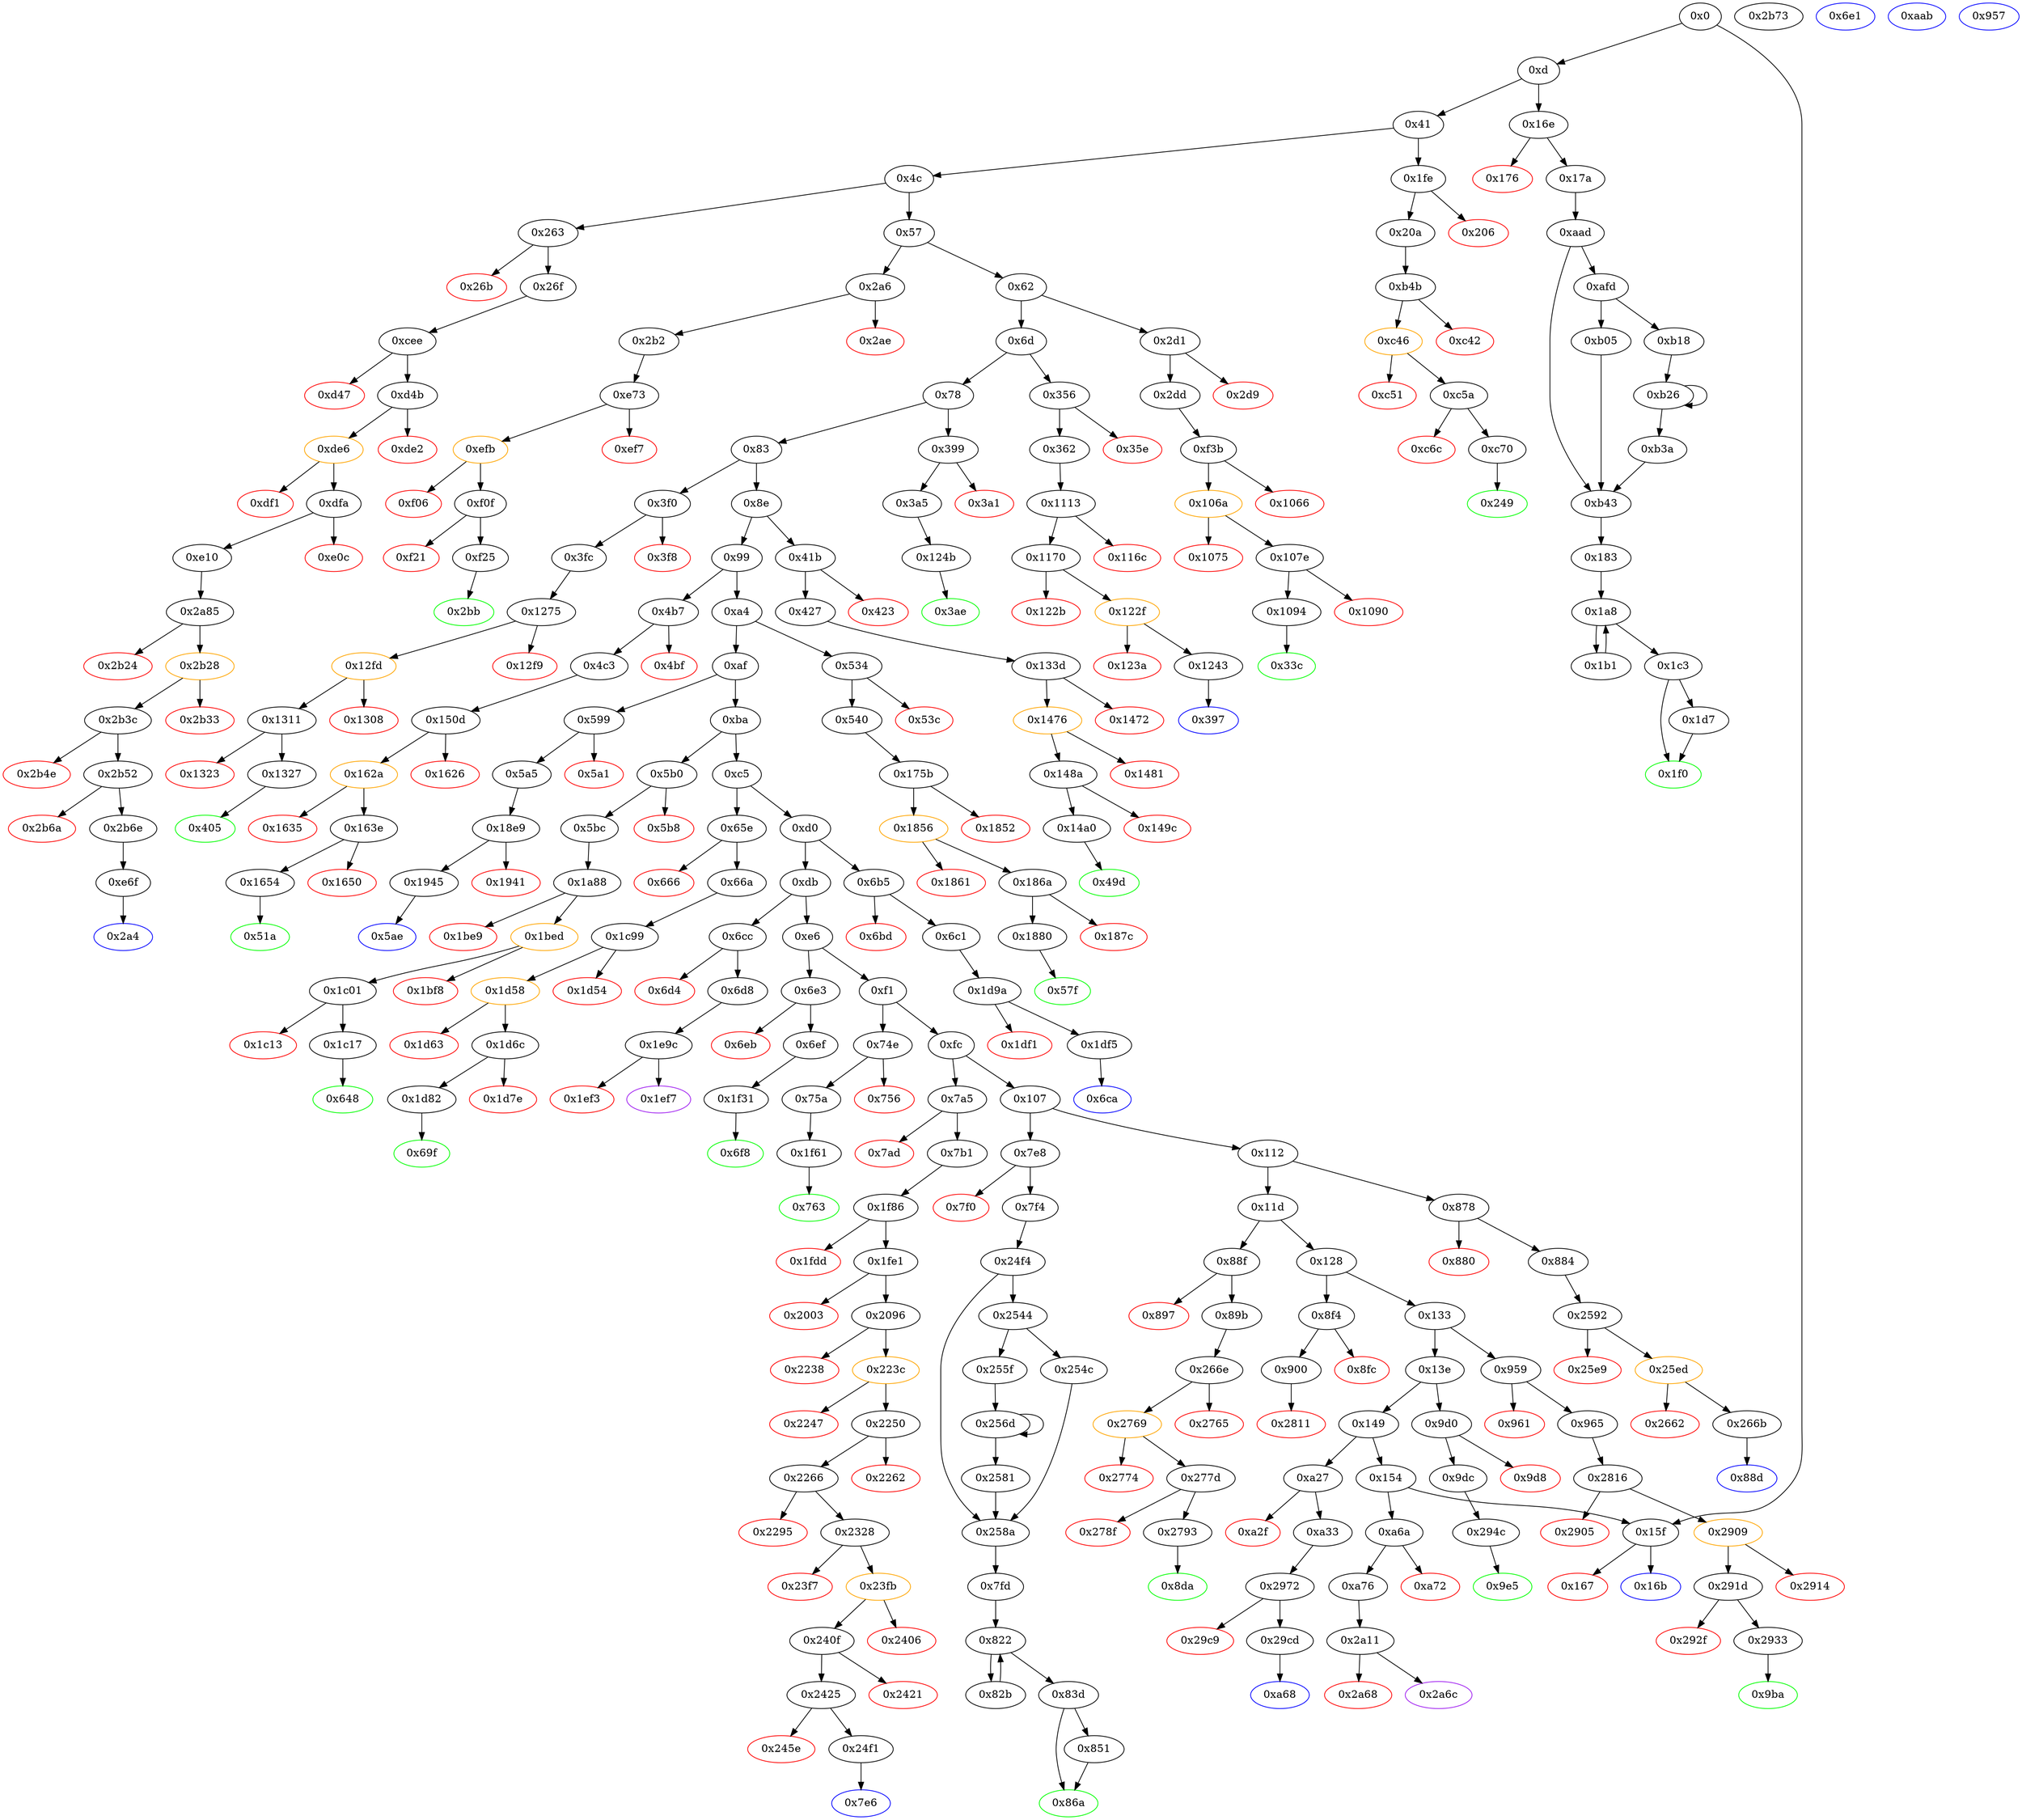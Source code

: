 digraph "" {
"0x2a68" [color=red, fillcolor=white, id="0x2a68", style=filled, tooltip="Block 0x2a68\n[0x2a68:0x2a6b]\n---\nPredecessors: [0x2a11]\nSuccessors: []\n---\n0x2a68 PUSH1 0x0\n0x2a6a DUP1\n0x2a6b REVERT\n---\n0x2a68: V2380 = 0x0\n0x2a6b: REVERT 0x0 0x0\n---\nEntry stack: [V11, 0xaab, V715]\nStack pops: 0\nStack additions: []\nExit stack: [V11, 0xaab, V715]\n\nDef sites:\nV11: {0xd.0x35}\n0xaab: {0xa76.0xa78}\nV715: {0xa76.0xa9b}\n"];
"0x897" [color=red, fillcolor=white, id="0x897", style=filled, tooltip="Block 0x897\n[0x897:0x89a]\n---\nPredecessors: [0x88f]\nSuccessors: []\n---\n0x897 PUSH1 0x0\n0x899 DUP1\n0x89a REVERT\n---\n0x897: V594 = 0x0\n0x89a: REVERT 0x0 0x0\n---\nEntry stack: [V11, V591]\nStack pops: 0\nStack additions: []\nExit stack: [V11, V591]\n\nDef sites:\nV11: {0xd.0x35}\nV591: {0x88f.0x890}\n"];
"0xc6c" [color=red, fillcolor=white, id="0xc6c", style=filled, tooltip="Block 0xc6c\n[0xc6c:0xc6f]\n---\nPredecessors: [0xc5a]\nSuccessors: []\n---\n0xc6c PUSH1 0x0\n0xc6e DUP1\n0xc6f REVERT\n---\n0xc6c: V844 = 0x0\n0xc6f: REVERT 0x0 0x0\n---\nEntry stack: [V11, 0x249, V155, V158, 0x0, V838, V839]\nStack pops: 0\nStack additions: []\nExit stack: [V11, 0x249, V155, V158, 0x0, V838, V839]\n\nDef sites:\nV11: {0xd.0x35}\n0x249: {0x20a.0x20c}\nV155: {0x20a.0x22f}\nV158: {0x20a.0x239}\n0x0: {0xb4b.0xb4c}\nV838: {0xc5a.0xc61}\nV839: {0xc5a.0xc62}\n"];
"0x69f" [color=green, fillcolor=white, id="0x69f", style=filled, tooltip="Block 0x69f\n[0x69f:0x6b4]\n---\nPredecessors: [0x1d82]\nSuccessors: []\n---\n0x69f JUMPDEST\n0x6a0 PUSH1 0x40\n0x6a2 MLOAD\n0x6a3 DUP1\n0x6a4 DUP3\n0x6a5 DUP2\n0x6a6 MSTORE\n0x6a7 PUSH1 0x20\n0x6a9 ADD\n0x6aa SWAP2\n0x6ab POP\n0x6ac POP\n0x6ad PUSH1 0x40\n0x6af MLOAD\n0x6b0 DUP1\n0x6b1 SWAP2\n0x6b2 SUB\n0x6b3 SWAP1\n0x6b4 RETURN\n---\n0x69f: JUMPDEST \n0x6a0: V468 = 0x40\n0x6a2: V469 = M[0x40]\n0x6a6: M[V469] = V1729\n0x6a7: V470 = 0x20\n0x6a9: V471 = ADD 0x20 V469\n0x6ad: V472 = 0x40\n0x6af: V473 = M[0x40]\n0x6b2: V474 = SUB V471 V473\n0x6b4: RETURN V473 V474\n---\nEntry stack: [V11, V1729]\nStack pops: 1\nStack additions: []\nExit stack: [V11]\n\nDef sites:\nV11: {0xd.0x35}\nV1729: {0x1d82.0x1d88}\n"];
"0x123a" [color=red, fillcolor=white, id="0x123a", style=filled, tooltip="Block 0x123a\n[0x123a:0x1242]\n---\nPredecessors: [0x122f]\nSuccessors: []\n---\n0x123a RETURNDATASIZE\n0x123b PUSH1 0x0\n0x123d DUP1\n0x123e RETURNDATACOPY\n0x123f RETURNDATASIZE\n0x1240 PUSH1 0x0\n0x1242 REVERT\n---\n0x123a: V1134 = RETURNDATASIZE\n0x123b: V1135 = 0x0\n0x123e: RETURNDATACOPY 0x0 0x0 V1134\n0x123f: V1136 = RETURNDATASIZE\n0x1240: V1137 = 0x0\n0x1242: REVERT 0x0 V1136\n---\nEntry stack: [V11, 0x397, V246, V246, V1096, 0xf2fde38b, V1118, V1131]\nStack pops: 0\nStack additions: []\nExit stack: [V11, 0x397, V246, V246, V1096, 0xf2fde38b, V1118, V1131]\n\nDef sites:\nV11: {0xd.0x35}\n0x397: {0x362.0x364}\nV246: {0x362.0x387}\nV246: {0x362.0x387}\nV1096: {0x1170.0x118a}\n0xf2fde38b: {0x1170.0x118b}\nV1118: {0x1170.0x1212}\nV1131: {0x122f.0x1233}\n"];
"0x15f" [fillcolor=white, id="0x15f", style=filled, tooltip="Block 0x15f\n[0x15f:0x166]\n---\nPredecessors: [0x0, 0x154]\nSuccessors: [0x167, 0x16b]\n---\n0x15f JUMPDEST\n0x160 CALLVALUE\n0x161 DUP1\n0x162 ISZERO\n0x163 PUSH2 0x16b\n0x166 JUMPI\n---\n0x15f: JUMPDEST \n0x160: V93 = CALLVALUE\n0x162: V94 = ISZERO V93\n0x163: V95 = 0x16b\n0x166: JUMPI 0x16b V94\n---\nEntry stack: [V11]\nStack pops: 0\nStack additions: [V93]\nExit stack: [V11, V93]\n\nDef sites:\nV11: {0xd.0x35}\n"];
"0x33c" [color=green, fillcolor=white, id="0x33c", style=filled, tooltip="Block 0x33c\n[0x33c:0x355]\n---\nPredecessors: [0x1094]\nSuccessors: []\n---\n0x33c JUMPDEST\n0x33d PUSH1 0x40\n0x33f MLOAD\n0x340 DUP1\n0x341 DUP3\n0x342 ISZERO\n0x343 ISZERO\n0x344 ISZERO\n0x345 ISZERO\n0x346 DUP2\n0x347 MSTORE\n0x348 PUSH1 0x20\n0x34a ADD\n0x34b SWAP2\n0x34c POP\n0x34d POP\n0x34e PUSH1 0x40\n0x350 MLOAD\n0x351 DUP1\n0x352 SWAP2\n0x353 SUB\n0x354 SWAP1\n0x355 RETURN\n---\n0x33c: JUMPDEST \n0x33d: V224 = 0x40\n0x33f: V225 = M[0x40]\n0x342: V226 = ISZERO V1062\n0x343: V227 = ISZERO V226\n0x344: V228 = ISZERO V227\n0x345: V229 = ISZERO V228\n0x347: M[V225] = V229\n0x348: V230 = 0x20\n0x34a: V231 = ADD 0x20 V225\n0x34e: V232 = 0x40\n0x350: V233 = M[0x40]\n0x353: V234 = SUB V231 V233\n0x355: RETURN V233 V234\n---\nEntry stack: [V11, V1062]\nStack pops: 1\nStack additions: []\nExit stack: [V11]\n\nDef sites:\nV11: {0xd.0x35}\nV1062: {0x1094.0x109a}\n"];
"0xc5" [fillcolor=white, id="0xc5", style=filled, tooltip="Block 0xc5\n[0xc5:0xcf]\n---\nPredecessors: [0xba]\nSuccessors: [0xd0, 0x65e]\n---\n0xc5 DUP1\n0xc6 PUSH4 0x70a08231\n0xcb EQ\n0xcc PUSH2 0x65e\n0xcf JUMPI\n---\n0xc6: V51 = 0x70a08231\n0xcb: V52 = EQ 0x70a08231 V11\n0xcc: V53 = 0x65e\n0xcf: JUMPI 0x65e V52\n---\nEntry stack: [V11]\nStack pops: 1\nStack additions: [S0]\nExit stack: [V11]\n\nDef sites:\nV11: {0xd.0x35}\n"];
"0x1a8" [fillcolor=white, id="0x1a8", style=filled, tooltip="Block 0x1a8\n[0x1a8:0x1b0]\n---\nPredecessors: [0x183, 0x1b1]\nSuccessors: [0x1b1, 0x1c3]\n---\n0x1a8 JUMPDEST\n0x1a9 DUP4\n0x1aa DUP2\n0x1ab LT\n0x1ac ISZERO\n0x1ad PUSH2 0x1c3\n0x1b0 JUMPI\n---\n0x1a8: JUMPDEST \n0x1ab: V115 = LT S0 V111\n0x1ac: V116 = ISZERO V115\n0x1ad: V117 = 0x1c3\n0x1b0: JUMPI 0x1c3 V116\n---\nEntry stack: [V11, 0x183, V739, V104, V104, V110, V113, V111, V111, V110, V113, S0]\nStack pops: 4\nStack additions: [S3, S2, S1, S0]\nExit stack: [V11, 0x183, V739, V104, V104, V110, V113, V111, V111, V110, V113, S0]\n\nDef sites:\nV11: {0xd.0x35}\n0x183: {0x17a.0x17c}\nV739: {0xaad.0xad2}\nV104: {0x183.0x186}\nV104: {0x183.0x186}\nV110: {0x183.0x199}\nV113: {0x183.0x1a1}\nV111: {0x183.0x19d}\nV111: {0x183.0x19d}\nV110: {0x183.0x199}\nV113: {0x183.0x1a1}\nS0: {0x1b1.0x1bc, 0x183.0x1a6}\n"];
"0x2905" [color=red, fillcolor=white, id="0x2905", style=filled, tooltip="Block 0x2905\n[0x2905:0x2908]\n---\nPredecessors: [0x2816]\nSuccessors: []\n---\n0x2905 PUSH1 0x0\n0x2907 DUP1\n0x2908 REVERT\n---\n0x2905: V2304 = 0x0\n0x2908: REVERT 0x0 0x0\n---\nEntry stack: [V11, 0x9ba, V656, V661, 0x0, V2273, 0xdd62ed3e, V2294, 0x20, V2297, V2298, V2297, 0x0, V2273, V2301]\nStack pops: 0\nStack additions: []\nExit stack: [V11, 0x9ba, V656, V661, 0x0, V2273, 0xdd62ed3e, V2294, 0x20, V2297, V2298, V2297, 0x0, V2273, V2301]\n\nDef sites:\nV11: {0xd.0x35}\n0x9ba: {0x965.0x967}\nV656: {0x965.0x98a}\nV661: {0x965.0x9aa}\n0x0: {0x2816.0x2817}\nV2273: {0x2816.0x2851}\n0xdd62ed3e: {0x2816.0x2852}\nV2294: {0x2816.0x28eb}\n0x20: {0x2816.0x28f0}\nV2297: {0x2816.0x28f4}\nV2298: {0x2816.0x28f7}\nV2297: {0x2816.0x28f4}\n0x0: {0x2816.0x28f9}\nV2273: {0x2816.0x2851}\nV2301: {0x2816.0x28fe}\n"];
"0x1275" [fillcolor=white, id="0x1275", style=filled, tooltip="Block 0x1275\n[0x1275:0x12f8]\n---\nPredecessors: [0x3fc]\nSuccessors: [0x12f9, 0x12fd]\n---\n0x1275 JUMPDEST\n0x1276 PUSH1 0x0\n0x1278 PUSH1 0x2\n0x127a PUSH1 0x0\n0x127c SWAP1\n0x127d SLOAD\n0x127e SWAP1\n0x127f PUSH2 0x100\n0x1282 EXP\n0x1283 SWAP1\n0x1284 DIV\n0x1285 PUSH20 0xffffffffffffffffffffffffffffffffffffffff\n0x129a AND\n0x129b PUSH20 0xffffffffffffffffffffffffffffffffffffffff\n0x12b0 AND\n0x12b1 PUSH4 0x313ce567\n0x12b6 PUSH1 0x40\n0x12b8 MLOAD\n0x12b9 DUP2\n0x12ba PUSH4 0xffffffff\n0x12bf AND\n0x12c0 PUSH29 0x100000000000000000000000000000000000000000000000000000000\n0x12de MUL\n0x12df DUP2\n0x12e0 MSTORE\n0x12e1 PUSH1 0x4\n0x12e3 ADD\n0x12e4 PUSH1 0x20\n0x12e6 PUSH1 0x40\n0x12e8 MLOAD\n0x12e9 DUP1\n0x12ea DUP4\n0x12eb SUB\n0x12ec DUP2\n0x12ed PUSH1 0x0\n0x12ef DUP8\n0x12f0 DUP1\n0x12f1 EXTCODESIZE\n0x12f2 ISZERO\n0x12f3 DUP1\n0x12f4 ISZERO\n0x12f5 PUSH2 0x12fd\n0x12f8 JUMPI\n---\n0x1275: JUMPDEST \n0x1276: V1147 = 0x0\n0x1278: V1148 = 0x2\n0x127a: V1149 = 0x0\n0x127d: V1150 = S[0x2]\n0x127f: V1151 = 0x100\n0x1282: V1152 = EXP 0x100 0x0\n0x1284: V1153 = DIV V1150 0x1\n0x1285: V1154 = 0xffffffffffffffffffffffffffffffffffffffff\n0x129a: V1155 = AND 0xffffffffffffffffffffffffffffffffffffffff V1153\n0x129b: V1156 = 0xffffffffffffffffffffffffffffffffffffffff\n0x12b0: V1157 = AND 0xffffffffffffffffffffffffffffffffffffffff V1155\n0x12b1: V1158 = 0x313ce567\n0x12b6: V1159 = 0x40\n0x12b8: V1160 = M[0x40]\n0x12ba: V1161 = 0xffffffff\n0x12bf: V1162 = AND 0xffffffff 0x313ce567\n0x12c0: V1163 = 0x100000000000000000000000000000000000000000000000000000000\n0x12de: V1164 = MUL 0x100000000000000000000000000000000000000000000000000000000 0x313ce567\n0x12e0: M[V1160] = 0x313ce56700000000000000000000000000000000000000000000000000000000\n0x12e1: V1165 = 0x4\n0x12e3: V1166 = ADD 0x4 V1160\n0x12e4: V1167 = 0x20\n0x12e6: V1168 = 0x40\n0x12e8: V1169 = M[0x40]\n0x12eb: V1170 = SUB V1166 V1169\n0x12ed: V1171 = 0x0\n0x12f1: V1172 = EXTCODESIZE V1157\n0x12f2: V1173 = ISZERO V1172\n0x12f4: V1174 = ISZERO V1173\n0x12f5: V1175 = 0x12fd\n0x12f8: JUMPI 0x12fd V1174\n---\nEntry stack: [V11, 0x405]\nStack pops: 0\nStack additions: [0x0, V1157, 0x313ce567, V1166, 0x20, V1169, V1170, V1169, 0x0, V1157, V1173]\nExit stack: [V11, 0x405, 0x0, V1157, 0x313ce567, V1166, 0x20, V1169, V1170, V1169, 0x0, V1157, V1173]\n\nDef sites:\nV11: {0xd.0x35}\n0x405: {0x3fc.0x3fe}\n"];
"0x1170" [fillcolor=white, id="0x1170", style=filled, tooltip="Block 0x1170\n[0x1170:0x122a]\n---\nPredecessors: [0x1113]\nSuccessors: [0x122b, 0x122f]\n---\n0x1170 JUMPDEST\n0x1171 DUP2\n0x1172 SWAP1\n0x1173 POP\n0x1174 DUP1\n0x1175 PUSH20 0xffffffffffffffffffffffffffffffffffffffff\n0x118a AND\n0x118b PUSH4 0xf2fde38b\n0x1190 PUSH1 0x0\n0x1192 DUP1\n0x1193 SWAP1\n0x1194 SLOAD\n0x1195 SWAP1\n0x1196 PUSH2 0x100\n0x1199 EXP\n0x119a SWAP1\n0x119b DIV\n0x119c PUSH20 0xffffffffffffffffffffffffffffffffffffffff\n0x11b1 AND\n0x11b2 PUSH1 0x40\n0x11b4 MLOAD\n0x11b5 DUP3\n0x11b6 PUSH4 0xffffffff\n0x11bb AND\n0x11bc PUSH29 0x100000000000000000000000000000000000000000000000000000000\n0x11da MUL\n0x11db DUP2\n0x11dc MSTORE\n0x11dd PUSH1 0x4\n0x11df ADD\n0x11e0 DUP1\n0x11e1 DUP3\n0x11e2 PUSH20 0xffffffffffffffffffffffffffffffffffffffff\n0x11f7 AND\n0x11f8 PUSH20 0xffffffffffffffffffffffffffffffffffffffff\n0x120d AND\n0x120e DUP2\n0x120f MSTORE\n0x1210 PUSH1 0x20\n0x1212 ADD\n0x1213 SWAP2\n0x1214 POP\n0x1215 POP\n0x1216 PUSH1 0x0\n0x1218 PUSH1 0x40\n0x121a MLOAD\n0x121b DUP1\n0x121c DUP4\n0x121d SUB\n0x121e DUP2\n0x121f PUSH1 0x0\n0x1221 DUP8\n0x1222 DUP1\n0x1223 EXTCODESIZE\n0x1224 ISZERO\n0x1225 DUP1\n0x1226 ISZERO\n0x1227 PUSH2 0x122f\n0x122a JUMPI\n---\n0x1170: JUMPDEST \n0x1175: V1095 = 0xffffffffffffffffffffffffffffffffffffffff\n0x118a: V1096 = AND 0xffffffffffffffffffffffffffffffffffffffff V246\n0x118b: V1097 = 0xf2fde38b\n0x1190: V1098 = 0x0\n0x1194: V1099 = S[0x0]\n0x1196: V1100 = 0x100\n0x1199: V1101 = EXP 0x100 0x0\n0x119b: V1102 = DIV V1099 0x1\n0x119c: V1103 = 0xffffffffffffffffffffffffffffffffffffffff\n0x11b1: V1104 = AND 0xffffffffffffffffffffffffffffffffffffffff V1102\n0x11b2: V1105 = 0x40\n0x11b4: V1106 = M[0x40]\n0x11b6: V1107 = 0xffffffff\n0x11bb: V1108 = AND 0xffffffff 0xf2fde38b\n0x11bc: V1109 = 0x100000000000000000000000000000000000000000000000000000000\n0x11da: V1110 = MUL 0x100000000000000000000000000000000000000000000000000000000 0xf2fde38b\n0x11dc: M[V1106] = 0xf2fde38b00000000000000000000000000000000000000000000000000000000\n0x11dd: V1111 = 0x4\n0x11df: V1112 = ADD 0x4 V1106\n0x11e2: V1113 = 0xffffffffffffffffffffffffffffffffffffffff\n0x11f7: V1114 = AND 0xffffffffffffffffffffffffffffffffffffffff V1104\n0x11f8: V1115 = 0xffffffffffffffffffffffffffffffffffffffff\n0x120d: V1116 = AND 0xffffffffffffffffffffffffffffffffffffffff V1114\n0x120f: M[V1112] = V1116\n0x1210: V1117 = 0x20\n0x1212: V1118 = ADD 0x20 V1112\n0x1216: V1119 = 0x0\n0x1218: V1120 = 0x40\n0x121a: V1121 = M[0x40]\n0x121d: V1122 = SUB V1118 V1121\n0x121f: V1123 = 0x0\n0x1223: V1124 = EXTCODESIZE V1096\n0x1224: V1125 = ISZERO V1124\n0x1226: V1126 = ISZERO V1125\n0x1227: V1127 = 0x122f\n0x122a: JUMPI 0x122f V1126\n---\nEntry stack: [V11, 0x397, V246, 0x0]\nStack pops: 2\nStack additions: [S1, S1, V1096, 0xf2fde38b, V1118, 0x0, V1121, V1122, V1121, 0x0, V1096, V1125]\nExit stack: [V11, 0x397, V246, V246, V1096, 0xf2fde38b, V1118, 0x0, V1121, V1122, V1121, 0x0, V1096, V1125]\n\nDef sites:\nV11: {0xd.0x35}\n0x397: {0x362.0x364}\nV246: {0x362.0x387}\n0x0: {0x1113.0x1114}\n"];
"0x29cd" [fillcolor=white, id="0x29cd", style=filled, tooltip="Block 0x29cd\n[0x29cd:0x2a10]\n---\nPredecessors: [0x2972]\nSuccessors: [0xa68]\n---\n0x29cd JUMPDEST\n0x29ce DUP1\n0x29cf PUSH1 0x1\n0x29d1 PUSH1 0x0\n0x29d3 PUSH2 0x100\n0x29d6 EXP\n0x29d7 DUP2\n0x29d8 SLOAD\n0x29d9 DUP2\n0x29da PUSH20 0xffffffffffffffffffffffffffffffffffffffff\n0x29ef MUL\n0x29f0 NOT\n0x29f1 AND\n0x29f2 SWAP1\n0x29f3 DUP4\n0x29f4 PUSH20 0xffffffffffffffffffffffffffffffffffffffff\n0x2a09 AND\n0x2a0a MUL\n0x2a0b OR\n0x2a0c SWAP1\n0x2a0d SSTORE\n0x2a0e POP\n0x2a0f POP\n0x2a10 JUMP\n---\n0x29cd: JUMPDEST \n0x29cf: V2351 = 0x1\n0x29d1: V2352 = 0x0\n0x29d3: V2353 = 0x100\n0x29d6: V2354 = EXP 0x100 0x0\n0x29d8: V2355 = S[0x1]\n0x29da: V2356 = 0xffffffffffffffffffffffffffffffffffffffff\n0x29ef: V2357 = MUL 0xffffffffffffffffffffffffffffffffffffffff 0x1\n0x29f0: V2358 = NOT 0xffffffffffffffffffffffffffffffffffffffff\n0x29f1: V2359 = AND 0xffffffffffffffffffffffff0000000000000000000000000000000000000000 V2355\n0x29f4: V2360 = 0xffffffffffffffffffffffffffffffffffffffff\n0x2a09: V2361 = AND 0xffffffffffffffffffffffffffffffffffffffff V700\n0x2a0a: V2362 = MUL V2361 0x1\n0x2a0b: V2363 = OR V2362 V2359\n0x2a0d: S[0x1] = V2363\n0x2a10: JUMP 0xa68\n---\nEntry stack: [V11, 0xa68, V700]\nStack pops: 2\nStack additions: []\nExit stack: [V11]\n\nDef sites:\nV11: {0xd.0x35}\n0xa68: {0xa33.0xa35}\nV700: {0xa33.0xa58}\n"];
"0x362" [fillcolor=white, id="0x362", style=filled, tooltip="Block 0x362\n[0x362:0x396]\n---\nPredecessors: [0x356]\nSuccessors: [0x1113]\n---\n0x362 JUMPDEST\n0x363 POP\n0x364 PUSH2 0x397\n0x367 PUSH1 0x4\n0x369 DUP1\n0x36a CALLDATASIZE\n0x36b SUB\n0x36c DUP2\n0x36d ADD\n0x36e SWAP1\n0x36f DUP1\n0x370 DUP1\n0x371 CALLDATALOAD\n0x372 PUSH20 0xffffffffffffffffffffffffffffffffffffffff\n0x387 AND\n0x388 SWAP1\n0x389 PUSH1 0x20\n0x38b ADD\n0x38c SWAP1\n0x38d SWAP3\n0x38e SWAP2\n0x38f SWAP1\n0x390 POP\n0x391 POP\n0x392 POP\n0x393 PUSH2 0x1113\n0x396 JUMP\n---\n0x362: JUMPDEST \n0x364: V239 = 0x397\n0x367: V240 = 0x4\n0x36a: V241 = CALLDATASIZE\n0x36b: V242 = SUB V241 0x4\n0x36d: V243 = ADD 0x4 V242\n0x371: V244 = CALLDATALOAD 0x4\n0x372: V245 = 0xffffffffffffffffffffffffffffffffffffffff\n0x387: V246 = AND 0xffffffffffffffffffffffffffffffffffffffff V244\n0x389: V247 = 0x20\n0x38b: V248 = ADD 0x20 0x4\n0x393: V249 = 0x1113\n0x396: JUMP 0x1113\n---\nEntry stack: [V11, V235]\nStack pops: 1\nStack additions: [0x397, V246]\nExit stack: [V11, 0x397, V246]\n\nDef sites:\nV11: {0xd.0x35}\nV235: {0x356.0x357}\n"];
"0x86a" [color=green, fillcolor=white, id="0x86a", style=filled, tooltip="Block 0x86a\n[0x86a:0x877]\n---\nPredecessors: [0x83d, 0x851]\nSuccessors: []\n---\n0x86a JUMPDEST\n0x86b POP\n0x86c SWAP3\n0x86d POP\n0x86e POP\n0x86f POP\n0x870 PUSH1 0x40\n0x872 MLOAD\n0x873 DUP1\n0x874 SWAP2\n0x875 SUB\n0x876 SWAP1\n0x877 RETURN\n---\n0x86a: JUMPDEST \n0x870: V582 = 0x40\n0x872: V583 = M[0x40]\n0x875: V584 = SUB S1 V583\n0x877: RETURN V583 V584\n---\nEntry stack: [V11, 0x7fd, V2092, V545, V545, S1, V567]\nStack pops: 5\nStack additions: []\nExit stack: [V11, 0x7fd]\n\nDef sites:\nV11: {0xd.0x35}\n0x7fd: {0x7f4.0x7f6}\nV2092: {0x24f4.0x2519}\nV545: {0x7fd.0x800}\nV545: {0x7fd.0x800}\nS1: {0x851.0x867, 0x83d.0x846}\nV567: {0x83d.0x84a}\n"];
"0x2b24" [color=red, fillcolor=white, id="0x2b24", style=filled, tooltip="Block 0x2b24\n[0x2b24:0x2b27]\n---\nPredecessors: [0x2a85]\nSuccessors: []\n---\n0x2b24 PUSH1 0x0\n0x2b26 DUP1\n0x2b27 REVERT\n---\n0x2b24: V2411 = 0x0\n0x2b27: REVERT 0x0 0x0\n---\nEntry stack: [V11, 0x2a4, V184, V926, 0xe6f, V938, V936, V926, V2384, 0xa9059cbb, V2401, 0x20, V2404, V2405, V2404, 0x0, V2384, V2408]\nStack pops: 0\nStack additions: []\nExit stack: [V11, 0x2a4, V184, V926, 0xe6f, V938, V936, V926, V2384, 0xa9059cbb, V2401, 0x20, V2404, V2405, V2404, 0x0, V2384, V2408]\n\nDef sites:\nV11: {0xd.0x35}\n0x2a4: {0x26f.0x271}\nV184: {0x26f.0x294}\nV926: {0xe10.0xe16}\n0xe6f: {0xe10.0xe24}\nV938: {0xe10.0xe60}\nV936: {0xe10.0xe48}\nV926: {0xe10.0xe16}\nV2384: {0x2a85.0x2a9c}\n0xa9059cbb: {0x2a85.0x2a9d}\nV2401: {0x2a85.0x2b0a}\n0x20: {0x2a85.0x2b0f}\nV2404: {0x2a85.0x2b13}\nV2405: {0x2a85.0x2b16}\nV2404: {0x2a85.0x2b13}\n0x0: {0x2a85.0x2b18}\nV2384: {0x2a85.0x2a9c}\nV2408: {0x2a85.0x2b1d}\n"];
"0x206" [color=red, fillcolor=white, id="0x206", style=filled, tooltip="Block 0x206\n[0x206:0x209]\n---\nPredecessors: [0x1fe]\nSuccessors: []\n---\n0x206 PUSH1 0x0\n0x208 DUP1\n0x209 REVERT\n---\n0x206: V147 = 0x0\n0x209: REVERT 0x0 0x0\n---\nEntry stack: [V11, V144]\nStack pops: 0\nStack additions: []\nExit stack: [V11, V144]\n\nDef sites:\nV11: {0xd.0x35}\nV144: {0x1fe.0x1ff}\n"];
"0x41" [fillcolor=white, id="0x41", style=filled, tooltip="Block 0x41\n[0x41:0x4b]\n---\nPredecessors: [0xd]\nSuccessors: [0x4c, 0x1fe]\n---\n0x41 DUP1\n0x42 PUSH4 0x95ea7b3\n0x47 EQ\n0x48 PUSH2 0x1fe\n0x4b JUMPI\n---\n0x42: V15 = 0x95ea7b3\n0x47: V16 = EQ 0x95ea7b3 V11\n0x48: V17 = 0x1fe\n0x4b: JUMPI 0x1fe V16\n---\nEntry stack: [V11]\nStack pops: 1\nStack additions: [S0]\nExit stack: [V11]\n\nDef sites:\nV11: {0xd.0x35}\n"];
"0x534" [fillcolor=white, id="0x534", style=filled, tooltip="Block 0x534\n[0x534:0x53b]\n---\nPredecessors: [0xa4]\nSuccessors: [0x53c, 0x540]\n---\n0x534 JUMPDEST\n0x535 CALLVALUE\n0x536 DUP1\n0x537 ISZERO\n0x538 PUSH2 0x540\n0x53b JUMPI\n---\n0x534: JUMPDEST \n0x535: V368 = CALLVALUE\n0x537: V369 = ISZERO V368\n0x538: V370 = 0x540\n0x53b: JUMPI 0x540 V369\n---\nEntry stack: [V11]\nStack pops: 0\nStack additions: [V368]\nExit stack: [V11, V368]\n\nDef sites:\nV11: {0xd.0x35}\n"];
"0x1308" [color=red, fillcolor=white, id="0x1308", style=filled, tooltip="Block 0x1308\n[0x1308:0x1310]\n---\nPredecessors: [0x12fd]\nSuccessors: []\n---\n0x1308 RETURNDATASIZE\n0x1309 PUSH1 0x0\n0x130b DUP1\n0x130c RETURNDATACOPY\n0x130d RETURNDATASIZE\n0x130e PUSH1 0x0\n0x1310 REVERT\n---\n0x1308: V1182 = RETURNDATASIZE\n0x1309: V1183 = 0x0\n0x130c: RETURNDATACOPY 0x0 0x0 V1182\n0x130d: V1184 = RETURNDATASIZE\n0x130e: V1185 = 0x0\n0x1310: REVERT 0x0 V1184\n---\nEntry stack: [V11, 0x405, 0x0, V1157, 0x313ce567, V1166, V1179]\nStack pops: 0\nStack additions: []\nExit stack: [V11, 0x405, 0x0, V1157, 0x313ce567, V1166, V1179]\n\nDef sites:\nV11: {0xd.0x35}\n0x405: {0x3fc.0x3fe}\n0x0: {0x1275.0x1276}\nV1157: {0x1275.0x12b0}\n0x313ce567: {0x1275.0x12b1}\nV1166: {0x1275.0x12e3}\nV1179: {0x12fd.0x1301}\n"];
"0x35e" [color=red, fillcolor=white, id="0x35e", style=filled, tooltip="Block 0x35e\n[0x35e:0x361]\n---\nPredecessors: [0x356]\nSuccessors: []\n---\n0x35e PUSH1 0x0\n0x360 DUP1\n0x361 REVERT\n---\n0x35e: V238 = 0x0\n0x361: REVERT 0x0 0x0\n---\nEntry stack: [V11, V235]\nStack pops: 0\nStack additions: []\nExit stack: [V11, V235]\n\nDef sites:\nV11: {0xd.0x35}\nV235: {0x356.0x357}\n"];
"0x49d" [color=green, fillcolor=white, id="0x49d", style=filled, tooltip="Block 0x49d\n[0x49d:0x4b6]\n---\nPredecessors: [0x14a0]\nSuccessors: []\n---\n0x49d JUMPDEST\n0x49e PUSH1 0x40\n0x4a0 MLOAD\n0x4a1 DUP1\n0x4a2 DUP3\n0x4a3 ISZERO\n0x4a4 ISZERO\n0x4a5 ISZERO\n0x4a6 ISZERO\n0x4a7 DUP2\n0x4a8 MSTORE\n0x4a9 PUSH1 0x20\n0x4ab ADD\n0x4ac SWAP2\n0x4ad POP\n0x4ae POP\n0x4af PUSH1 0x40\n0x4b1 MLOAD\n0x4b2 DUP1\n0x4b3 SWAP2\n0x4b4 SUB\n0x4b5 SWAP1\n0x4b6 RETURN\n---\n0x49d: JUMPDEST \n0x49e: V321 = 0x40\n0x4a0: V322 = M[0x40]\n0x4a3: V323 = ISZERO V1291\n0x4a4: V324 = ISZERO V323\n0x4a5: V325 = ISZERO V324\n0x4a6: V326 = ISZERO V325\n0x4a8: M[V322] = V326\n0x4a9: V327 = 0x20\n0x4ab: V328 = ADD 0x20 V322\n0x4af: V329 = 0x40\n0x4b1: V330 = M[0x40]\n0x4b4: V331 = SUB V328 V330\n0x4b6: RETURN V330 V331\n---\nEntry stack: [V11, V1291]\nStack pops: 1\nStack additions: []\nExit stack: [V11]\n\nDef sites:\nV11: {0xd.0x35}\nV1291: {0x14a0.0x14a6}\n"];
"0x1bed" [color=orange, fillcolor=white, id="0x1bed", style=filled, tooltip="Block 0x1bed\n[0x1bed:0x1bf7]\n---\nPredecessors: [0x1a88]\nSuccessors: [0x1bf8, 0x1c01]\n---\n0x1bed JUMPDEST\n0x1bee POP\n0x1bef GAS\n0x1bf0 CALL\n0x1bf1 ISZERO\n0x1bf2 DUP1\n0x1bf3 ISZERO\n0x1bf4 PUSH2 0x1c01\n0x1bf7 JUMPI\n---\n0x1bed: JUMPDEST \n0x1bef: V1642 = GAS\n0x1bf0: V1643 = CALL V1642 V1573 0x0 V1634 V1635 V1634 0x20\n0x1bf1: V1644 = ISZERO V1643\n0x1bf3: V1645 = ISZERO V1644\n0x1bf4: V1646 = 0x1c01\n0x1bf7: JUMPI 0x1c01 V1645\n---\nEntry stack: [V11, 0x648, V414, V419, V425, V430, V436, V442, 0x0, V1573, 0x3cd1570f, V1631, 0x20, V1634, V1635, V1634, 0x0, V1573, V1638]\nStack pops: 7\nStack additions: [V1644]\nExit stack: [V11, 0x648, V414, V419, V425, V430, V436, V442, 0x0, V1573, 0x3cd1570f, V1631, V1644]\n\nDef sites:\nV11: {0xd.0x35}\n0x648: {0x5bc.0x5be}\nV414: {0x5bc.0x5e1}\nV419: {0x5bc.0x601}\nV425: {0x5bc.0x60f}\nV430: {0x5bc.0x61c}\nV436: {0x5bc.0x62a}\nV442: {0x5bc.0x638}\n0x0: {0x1a88.0x1a89}\nV1573: {0x1a88.0x1ac3}\n0x3cd1570f: {0x1a88.0x1ac4}\nV1631: {0x1a88.0x1bca}\n0x20: {0x1a88.0x1bd4}\nV1634: {0x1a88.0x1bd8}\nV1635: {0x1a88.0x1bdb}\nV1634: {0x1a88.0x1bd8}\n0x0: {0x1a88.0x1bdd}\nV1573: {0x1a88.0x1ac3}\nV1638: {0x1a88.0x1be2}\n"];
"0x6cc" [fillcolor=white, id="0x6cc", style=filled, tooltip="Block 0x6cc\n[0x6cc:0x6d3]\n---\nPredecessors: [0xdb]\nSuccessors: [0x6d4, 0x6d8]\n---\n0x6cc JUMPDEST\n0x6cd CALLVALUE\n0x6ce DUP1\n0x6cf ISZERO\n0x6d0 PUSH2 0x6d8\n0x6d3 JUMPI\n---\n0x6cc: JUMPDEST \n0x6cd: V481 = CALLVALUE\n0x6cf: V482 = ISZERO V481\n0x6d0: V483 = 0x6d8\n0x6d3: JUMPI 0x6d8 V482\n---\nEntry stack: [V11]\nStack pops: 0\nStack additions: [V481]\nExit stack: [V11, V481]\n\nDef sites:\nV11: {0xd.0x35}\n"];
"0x78" [fillcolor=white, id="0x78", style=filled, tooltip="Block 0x78\n[0x78:0x82]\n---\nPredecessors: [0x6d]\nSuccessors: [0x83, 0x399]\n---\n0x78 DUP1\n0x79 PUSH4 0x3018205f\n0x7e EQ\n0x7f PUSH2 0x399\n0x82 JUMPI\n---\n0x79: V30 = 0x3018205f\n0x7e: V31 = EQ 0x3018205f V11\n0x7f: V32 = 0x399\n0x82: JUMPI 0x399 V31\n---\nEntry stack: [V11]\nStack pops: 1\nStack additions: [S0]\nExit stack: [V11]\n\nDef sites:\nV11: {0xd.0x35}\n"];
"0x1c99" [fillcolor=white, id="0x1c99", style=filled, tooltip="Block 0x1c99\n[0x1c99:0x1d53]\n---\nPredecessors: [0x66a]\nSuccessors: [0x1d54, 0x1d58]\n---\n0x1c99 JUMPDEST\n0x1c9a PUSH1 0x0\n0x1c9c PUSH1 0x2\n0x1c9e PUSH1 0x0\n0x1ca0 SWAP1\n0x1ca1 SLOAD\n0x1ca2 SWAP1\n0x1ca3 PUSH2 0x100\n0x1ca6 EXP\n0x1ca7 SWAP1\n0x1ca8 DIV\n0x1ca9 PUSH20 0xffffffffffffffffffffffffffffffffffffffff\n0x1cbe AND\n0x1cbf PUSH20 0xffffffffffffffffffffffffffffffffffffffff\n0x1cd4 AND\n0x1cd5 PUSH4 0x70a08231\n0x1cda DUP4\n0x1cdb PUSH1 0x40\n0x1cdd MLOAD\n0x1cde DUP3\n0x1cdf PUSH4 0xffffffff\n0x1ce4 AND\n0x1ce5 PUSH29 0x100000000000000000000000000000000000000000000000000000000\n0x1d03 MUL\n0x1d04 DUP2\n0x1d05 MSTORE\n0x1d06 PUSH1 0x4\n0x1d08 ADD\n0x1d09 DUP1\n0x1d0a DUP3\n0x1d0b PUSH20 0xffffffffffffffffffffffffffffffffffffffff\n0x1d20 AND\n0x1d21 PUSH20 0xffffffffffffffffffffffffffffffffffffffff\n0x1d36 AND\n0x1d37 DUP2\n0x1d38 MSTORE\n0x1d39 PUSH1 0x20\n0x1d3b ADD\n0x1d3c SWAP2\n0x1d3d POP\n0x1d3e POP\n0x1d3f PUSH1 0x20\n0x1d41 PUSH1 0x40\n0x1d43 MLOAD\n0x1d44 DUP1\n0x1d45 DUP4\n0x1d46 SUB\n0x1d47 DUP2\n0x1d48 PUSH1 0x0\n0x1d4a DUP8\n0x1d4b DUP1\n0x1d4c EXTCODESIZE\n0x1d4d ISZERO\n0x1d4e DUP1\n0x1d4f ISZERO\n0x1d50 PUSH2 0x1d58\n0x1d53 JUMPI\n---\n0x1c99: JUMPDEST \n0x1c9a: V1675 = 0x0\n0x1c9c: V1676 = 0x2\n0x1c9e: V1677 = 0x0\n0x1ca1: V1678 = S[0x2]\n0x1ca3: V1679 = 0x100\n0x1ca6: V1680 = EXP 0x100 0x0\n0x1ca8: V1681 = DIV V1678 0x1\n0x1ca9: V1682 = 0xffffffffffffffffffffffffffffffffffffffff\n0x1cbe: V1683 = AND 0xffffffffffffffffffffffffffffffffffffffff V1681\n0x1cbf: V1684 = 0xffffffffffffffffffffffffffffffffffffffff\n0x1cd4: V1685 = AND 0xffffffffffffffffffffffffffffffffffffffff V1683\n0x1cd5: V1686 = 0x70a08231\n0x1cdb: V1687 = 0x40\n0x1cdd: V1688 = M[0x40]\n0x1cdf: V1689 = 0xffffffff\n0x1ce4: V1690 = AND 0xffffffff 0x70a08231\n0x1ce5: V1691 = 0x100000000000000000000000000000000000000000000000000000000\n0x1d03: V1692 = MUL 0x100000000000000000000000000000000000000000000000000000000 0x70a08231\n0x1d05: M[V1688] = 0x70a0823100000000000000000000000000000000000000000000000000000000\n0x1d06: V1693 = 0x4\n0x1d08: V1694 = ADD 0x4 V1688\n0x1d0b: V1695 = 0xffffffffffffffffffffffffffffffffffffffff\n0x1d20: V1696 = AND 0xffffffffffffffffffffffffffffffffffffffff V464\n0x1d21: V1697 = 0xffffffffffffffffffffffffffffffffffffffff\n0x1d36: V1698 = AND 0xffffffffffffffffffffffffffffffffffffffff V1696\n0x1d38: M[V1694] = V1698\n0x1d39: V1699 = 0x20\n0x1d3b: V1700 = ADD 0x20 V1694\n0x1d3f: V1701 = 0x20\n0x1d41: V1702 = 0x40\n0x1d43: V1703 = M[0x40]\n0x1d46: V1704 = SUB V1700 V1703\n0x1d48: V1705 = 0x0\n0x1d4c: V1706 = EXTCODESIZE V1685\n0x1d4d: V1707 = ISZERO V1706\n0x1d4f: V1708 = ISZERO V1707\n0x1d50: V1709 = 0x1d58\n0x1d53: JUMPI 0x1d58 V1708\n---\nEntry stack: [V11, 0x69f, V464]\nStack pops: 1\nStack additions: [S0, 0x0, V1685, 0x70a08231, V1700, 0x20, V1703, V1704, V1703, 0x0, V1685, V1707]\nExit stack: [V11, 0x69f, V464, 0x0, V1685, 0x70a08231, V1700, 0x20, V1703, V1704, V1703, 0x0, V1685, V1707]\n\nDef sites:\nV11: {0xd.0x35}\n0x69f: {0x66a.0x66c}\nV464: {0x66a.0x68f}\n"];
"0x66a" [fillcolor=white, id="0x66a", style=filled, tooltip="Block 0x66a\n[0x66a:0x69e]\n---\nPredecessors: [0x65e]\nSuccessors: [0x1c99]\n---\n0x66a JUMPDEST\n0x66b POP\n0x66c PUSH2 0x69f\n0x66f PUSH1 0x4\n0x671 DUP1\n0x672 CALLDATASIZE\n0x673 SUB\n0x674 DUP2\n0x675 ADD\n0x676 SWAP1\n0x677 DUP1\n0x678 DUP1\n0x679 CALLDATALOAD\n0x67a PUSH20 0xffffffffffffffffffffffffffffffffffffffff\n0x68f AND\n0x690 SWAP1\n0x691 PUSH1 0x20\n0x693 ADD\n0x694 SWAP1\n0x695 SWAP3\n0x696 SWAP2\n0x697 SWAP1\n0x698 POP\n0x699 POP\n0x69a POP\n0x69b PUSH2 0x1c99\n0x69e JUMP\n---\n0x66a: JUMPDEST \n0x66c: V457 = 0x69f\n0x66f: V458 = 0x4\n0x672: V459 = CALLDATASIZE\n0x673: V460 = SUB V459 0x4\n0x675: V461 = ADD 0x4 V460\n0x679: V462 = CALLDATALOAD 0x4\n0x67a: V463 = 0xffffffffffffffffffffffffffffffffffffffff\n0x68f: V464 = AND 0xffffffffffffffffffffffffffffffffffffffff V462\n0x691: V465 = 0x20\n0x693: V466 = ADD 0x20 0x4\n0x69b: V467 = 0x1c99\n0x69e: JUMP 0x1c99\n---\nEntry stack: [V11, V453]\nStack pops: 1\nStack additions: [0x69f, V464]\nExit stack: [V11, 0x69f, V464]\n\nDef sites:\nV11: {0xd.0x35}\nV453: {0x65e.0x65f}\n"];
"0x6f8" [color=green, fillcolor=white, id="0x6f8", style=filled, tooltip="Block 0x6f8\n[0x6f8:0x74d]\n---\nPredecessors: [0x1f31]\nSuccessors: []\n---\n0x6f8 JUMPDEST\n0x6f9 PUSH1 0x40\n0x6fb MLOAD\n0x6fc DUP1\n0x6fd DUP3\n0x6fe PUSH29 0xffffffffffffffffffffffffffffffffffffffffffffffffffffffffff\n0x71c NOT\n0x71d AND\n0x71e PUSH29 0xffffffffffffffffffffffffffffffffffffffffffffffffffffffffff\n0x73c NOT\n0x73d AND\n0x73e DUP2\n0x73f MSTORE\n0x740 PUSH1 0x20\n0x742 ADD\n0x743 SWAP2\n0x744 POP\n0x745 POP\n0x746 PUSH1 0x40\n0x748 MLOAD\n0x749 DUP1\n0x74a SWAP2\n0x74b SUB\n0x74c SWAP1\n0x74d RETURN\n---\n0x6f8: JUMPDEST \n0x6f9: V493 = 0x40\n0x6fb: V494 = M[0x40]\n0x6fe: V495 = 0xffffffffffffffffffffffffffffffffffffffffffffffffffffffffff\n0x71c: V496 = NOT 0xffffffffffffffffffffffffffffffffffffffffffffffffffffffffff\n0x71d: V497 = AND 0xffffff0000000000000000000000000000000000000000000000000000000000 V1810\n0x71e: V498 = 0xffffffffffffffffffffffffffffffffffffffffffffffffffffffffff\n0x73c: V499 = NOT 0xffffffffffffffffffffffffffffffffffffffffffffffffffffffffff\n0x73d: V500 = AND 0xffffff0000000000000000000000000000000000000000000000000000000000 V497\n0x73f: M[V494] = V500\n0x740: V501 = 0x20\n0x742: V502 = ADD 0x20 V494\n0x746: V503 = 0x40\n0x748: V504 = M[0x40]\n0x74b: V505 = SUB V502 V504\n0x74d: RETURN V504 V505\n---\nEntry stack: [V11, 0x6f8, V1810]\nStack pops: 1\nStack additions: []\nExit stack: [V11, 0x6f8]\n\nDef sites:\nV11: {0xd.0x35}\n0x6f8: {0x6ef.0x6f1}\nV1810: {0x1f31.0x1f5e}\n"];
"0xe73" [fillcolor=white, id="0xe73", style=filled, tooltip="Block 0xe73\n[0xe73:0xef6]\n---\nPredecessors: [0x2b2]\nSuccessors: [0xef7, 0xefb]\n---\n0xe73 JUMPDEST\n0xe74 PUSH1 0x0\n0xe76 PUSH1 0x2\n0xe78 PUSH1 0x0\n0xe7a SWAP1\n0xe7b SLOAD\n0xe7c SWAP1\n0xe7d PUSH2 0x100\n0xe80 EXP\n0xe81 SWAP1\n0xe82 DIV\n0xe83 PUSH20 0xffffffffffffffffffffffffffffffffffffffff\n0xe98 AND\n0xe99 PUSH20 0xffffffffffffffffffffffffffffffffffffffff\n0xeae AND\n0xeaf PUSH4 0x18160ddd\n0xeb4 PUSH1 0x40\n0xeb6 MLOAD\n0xeb7 DUP2\n0xeb8 PUSH4 0xffffffff\n0xebd AND\n0xebe PUSH29 0x100000000000000000000000000000000000000000000000000000000\n0xedc MUL\n0xedd DUP2\n0xede MSTORE\n0xedf PUSH1 0x4\n0xee1 ADD\n0xee2 PUSH1 0x20\n0xee4 PUSH1 0x40\n0xee6 MLOAD\n0xee7 DUP1\n0xee8 DUP4\n0xee9 SUB\n0xeea DUP2\n0xeeb PUSH1 0x0\n0xeed DUP8\n0xeee DUP1\n0xeef EXTCODESIZE\n0xef0 ISZERO\n0xef1 DUP1\n0xef2 ISZERO\n0xef3 PUSH2 0xefb\n0xef6 JUMPI\n---\n0xe73: JUMPDEST \n0xe74: V942 = 0x0\n0xe76: V943 = 0x2\n0xe78: V944 = 0x0\n0xe7b: V945 = S[0x2]\n0xe7d: V946 = 0x100\n0xe80: V947 = EXP 0x100 0x0\n0xe82: V948 = DIV V945 0x1\n0xe83: V949 = 0xffffffffffffffffffffffffffffffffffffffff\n0xe98: V950 = AND 0xffffffffffffffffffffffffffffffffffffffff V948\n0xe99: V951 = 0xffffffffffffffffffffffffffffffffffffffff\n0xeae: V952 = AND 0xffffffffffffffffffffffffffffffffffffffff V950\n0xeaf: V953 = 0x18160ddd\n0xeb4: V954 = 0x40\n0xeb6: V955 = M[0x40]\n0xeb8: V956 = 0xffffffff\n0xebd: V957 = AND 0xffffffff 0x18160ddd\n0xebe: V958 = 0x100000000000000000000000000000000000000000000000000000000\n0xedc: V959 = MUL 0x100000000000000000000000000000000000000000000000000000000 0x18160ddd\n0xede: M[V955] = 0x18160ddd00000000000000000000000000000000000000000000000000000000\n0xedf: V960 = 0x4\n0xee1: V961 = ADD 0x4 V955\n0xee2: V962 = 0x20\n0xee4: V963 = 0x40\n0xee6: V964 = M[0x40]\n0xee9: V965 = SUB V961 V964\n0xeeb: V966 = 0x0\n0xeef: V967 = EXTCODESIZE V952\n0xef0: V968 = ISZERO V967\n0xef2: V969 = ISZERO V968\n0xef3: V970 = 0xefb\n0xef6: JUMPI 0xefb V969\n---\nEntry stack: [V11, 0x2bb]\nStack pops: 0\nStack additions: [0x0, V952, 0x18160ddd, V961, 0x20, V964, V965, V964, 0x0, V952, V968]\nExit stack: [V11, 0x2bb, 0x0, V952, 0x18160ddd, V961, 0x20, V964, V965, V964, 0x0, V952, V968]\n\nDef sites:\nV11: {0xd.0x35}\n0x2bb: {0x2b2.0x2b4}\n"];
"0x423" [color=red, fillcolor=white, id="0x423", style=filled, tooltip="Block 0x423\n[0x423:0x426]\n---\nPredecessors: [0x41b]\nSuccessors: []\n---\n0x423 PUSH1 0x0\n0x425 DUP1\n0x426 REVERT\n---\n0x423: V283 = 0x0\n0x426: REVERT 0x0 0x0\n---\nEntry stack: [V11, V280]\nStack pops: 0\nStack additions: []\nExit stack: [V11, V280]\n\nDef sites:\nV11: {0xd.0x35}\nV280: {0x41b.0x41c}\n"];
"0x1e9c" [fillcolor=white, id="0x1e9c", style=filled, tooltip="Block 0x1e9c\n[0x1e9c:0x1ef2]\n---\nPredecessors: [0x6d8]\nSuccessors: [0x1ef3, 0x1ef7]\n---\n0x1e9c JUMPDEST\n0x1e9d PUSH1 0x0\n0x1e9f DUP1\n0x1ea0 SWAP1\n0x1ea1 SLOAD\n0x1ea2 SWAP1\n0x1ea3 PUSH2 0x100\n0x1ea6 EXP\n0x1ea7 SWAP1\n0x1ea8 DIV\n0x1ea9 PUSH20 0xffffffffffffffffffffffffffffffffffffffff\n0x1ebe AND\n0x1ebf PUSH20 0xffffffffffffffffffffffffffffffffffffffff\n0x1ed4 AND\n0x1ed5 CALLER\n0x1ed6 PUSH20 0xffffffffffffffffffffffffffffffffffffffff\n0x1eeb AND\n0x1eec EQ\n0x1eed ISZERO\n0x1eee ISZERO\n0x1eef PUSH2 0x1ef7\n0x1ef2 JUMPI\n---\n0x1e9c: JUMPDEST \n0x1e9d: V1777 = 0x0\n0x1ea1: V1778 = S[0x0]\n0x1ea3: V1779 = 0x100\n0x1ea6: V1780 = EXP 0x100 0x0\n0x1ea8: V1781 = DIV V1778 0x1\n0x1ea9: V1782 = 0xffffffffffffffffffffffffffffffffffffffff\n0x1ebe: V1783 = AND 0xffffffffffffffffffffffffffffffffffffffff V1781\n0x1ebf: V1784 = 0xffffffffffffffffffffffffffffffffffffffff\n0x1ed4: V1785 = AND 0xffffffffffffffffffffffffffffffffffffffff V1783\n0x1ed5: V1786 = CALLER\n0x1ed6: V1787 = 0xffffffffffffffffffffffffffffffffffffffff\n0x1eeb: V1788 = AND 0xffffffffffffffffffffffffffffffffffffffff V1786\n0x1eec: V1789 = EQ V1788 V1785\n0x1eed: V1790 = ISZERO V1789\n0x1eee: V1791 = ISZERO V1790\n0x1eef: V1792 = 0x1ef7\n0x1ef2: JUMPI 0x1ef7 V1791\n---\nEntry stack: [V11, 0x6e1]\nStack pops: 0\nStack additions: []\nExit stack: [V11, 0x6e1]\n\nDef sites:\nV11: {0xd.0x35}\n0x6e1: {0x6d8.0x6da}\n"];
"0x245e" [color=red, fillcolor=white, id="0x245e", style=filled, tooltip="Block 0x245e\n[0x245e:0x24f0]\n---\nPredecessors: [0x2425]\nSuccessors: []\n---\n0x245e PUSH1 0x40\n0x2460 MLOAD\n0x2461 PUSH32 0x8c379a000000000000000000000000000000000000000000000000000000000\n0x2482 DUP2\n0x2483 MSTORE\n0x2484 PUSH1 0x4\n0x2486 ADD\n0x2487 DUP1\n0x2488 DUP1\n0x2489 PUSH1 0x20\n0x248b ADD\n0x248c DUP3\n0x248d DUP2\n0x248e SUB\n0x248f DUP3\n0x2490 MSTORE\n0x2491 PUSH1 0x27\n0x2493 DUP2\n0x2494 MSTORE\n0x2495 PUSH1 0x20\n0x2497 ADD\n0x2498 DUP1\n0x2499 PUSH32 0x7469636b657220646f6573206e6f74206d6174636820636f6e74726f6c6c6572\n0x24ba DUP2\n0x24bb MSTORE\n0x24bc PUSH1 0x20\n0x24be ADD\n0x24bf PUSH32 0x207469636b657400000000000000000000000000000000000000000000000000\n0x24e0 DUP2\n0x24e1 MSTORE\n0x24e2 POP\n0x24e3 PUSH1 0x40\n0x24e5 ADD\n0x24e6 SWAP2\n0x24e7 POP\n0x24e8 POP\n0x24e9 PUSH1 0x40\n0x24eb MLOAD\n0x24ec DUP1\n0x24ed SWAP2\n0x24ee SUB\n0x24ef SWAP1\n0x24f0 REVERT\n---\n0x245e: V2052 = 0x40\n0x2460: V2053 = M[0x40]\n0x2461: V2054 = 0x8c379a000000000000000000000000000000000000000000000000000000000\n0x2483: M[V2053] = 0x8c379a000000000000000000000000000000000000000000000000000000000\n0x2484: V2055 = 0x4\n0x2486: V2056 = ADD 0x4 V2053\n0x2489: V2057 = 0x20\n0x248b: V2058 = ADD 0x20 V2056\n0x248e: V2059 = SUB V2058 V2056\n0x2490: M[V2056] = V2059\n0x2491: V2060 = 0x27\n0x2494: M[V2058] = 0x27\n0x2495: V2061 = 0x20\n0x2497: V2062 = ADD 0x20 V2058\n0x2499: V2063 = 0x7469636b657220646f6573206e6f74206d6174636820636f6e74726f6c6c6572\n0x24bb: M[V2062] = 0x7469636b657220646f6573206e6f74206d6174636820636f6e74726f6c6c6572\n0x24bc: V2064 = 0x20\n0x24be: V2065 = ADD 0x20 V2062\n0x24bf: V2066 = 0x207469636b657400000000000000000000000000000000000000000000000000\n0x24e1: M[V2065] = 0x207469636b657400000000000000000000000000000000000000000000000000\n0x24e3: V2067 = 0x40\n0x24e5: V2068 = ADD 0x40 V2062\n0x24e9: V2069 = 0x40\n0x24eb: V2070 = M[0x40]\n0x24ee: V2071 = SUB V2068 V2070\n0x24f0: REVERT V2070 V2071\n---\nEntry stack: [V11, 0x7e6, V534]\nStack pops: 0\nStack additions: []\nExit stack: [V11, 0x7e6, V534]\n\nDef sites:\nV11: {0xd.0x35}\n0x7e6: {0x7b1.0x7b3}\nV534: {0x7b1.0x7d6}\n"];
"0x116c" [color=red, fillcolor=white, id="0x116c", style=filled, tooltip="Block 0x116c\n[0x116c:0x116f]\n---\nPredecessors: [0x1113]\nSuccessors: []\n---\n0x116c PUSH1 0x0\n0x116e DUP1\n0x116f REVERT\n---\n0x116c: V1094 = 0x0\n0x116f: REVERT 0x0 0x0\n---\nEntry stack: [V11, 0x397, V246, 0x0]\nStack pops: 0\nStack additions: []\nExit stack: [V11, 0x397, V246, 0x0]\n\nDef sites:\nV11: {0xd.0x35}\n0x397: {0x362.0x364}\nV246: {0x362.0x387}\n0x0: {0x1113.0x1114}\n"];
"0x7a5" [fillcolor=white, id="0x7a5", style=filled, tooltip="Block 0x7a5\n[0x7a5:0x7ac]\n---\nPredecessors: [0xfc]\nSuccessors: [0x7ad, 0x7b1]\n---\n0x7a5 JUMPDEST\n0x7a6 CALLVALUE\n0x7a7 DUP1\n0x7a8 ISZERO\n0x7a9 PUSH2 0x7b1\n0x7ac JUMPI\n---\n0x7a5: JUMPDEST \n0x7a6: V523 = CALLVALUE\n0x7a8: V524 = ISZERO V523\n0x7a9: V525 = 0x7b1\n0x7ac: JUMPI 0x7b1 V524\n---\nEntry stack: [V11]\nStack pops: 0\nStack additions: [V523]\nExit stack: [V11, V523]\n\nDef sites:\nV11: {0xd.0x35}\n"];
"0x1f86" [fillcolor=white, id="0x1f86", style=filled, tooltip="Block 0x1f86\n[0x1f86:0x1fdc]\n---\nPredecessors: [0x7b1]\nSuccessors: [0x1fdd, 0x1fe1]\n---\n0x1f86 JUMPDEST\n0x1f87 PUSH1 0x0\n0x1f89 DUP1\n0x1f8a SWAP1\n0x1f8b SLOAD\n0x1f8c SWAP1\n0x1f8d PUSH2 0x100\n0x1f90 EXP\n0x1f91 SWAP1\n0x1f92 DIV\n0x1f93 PUSH20 0xffffffffffffffffffffffffffffffffffffffff\n0x1fa8 AND\n0x1fa9 PUSH20 0xffffffffffffffffffffffffffffffffffffffff\n0x1fbe AND\n0x1fbf CALLER\n0x1fc0 PUSH20 0xffffffffffffffffffffffffffffffffffffffff\n0x1fd5 AND\n0x1fd6 EQ\n0x1fd7 ISZERO\n0x1fd8 ISZERO\n0x1fd9 PUSH2 0x1fe1\n0x1fdc JUMPI\n---\n0x1f86: JUMPDEST \n0x1f87: V1818 = 0x0\n0x1f8b: V1819 = S[0x0]\n0x1f8d: V1820 = 0x100\n0x1f90: V1821 = EXP 0x100 0x0\n0x1f92: V1822 = DIV V1819 0x1\n0x1f93: V1823 = 0xffffffffffffffffffffffffffffffffffffffff\n0x1fa8: V1824 = AND 0xffffffffffffffffffffffffffffffffffffffff V1822\n0x1fa9: V1825 = 0xffffffffffffffffffffffffffffffffffffffff\n0x1fbe: V1826 = AND 0xffffffffffffffffffffffffffffffffffffffff V1824\n0x1fbf: V1827 = CALLER\n0x1fc0: V1828 = 0xffffffffffffffffffffffffffffffffffffffff\n0x1fd5: V1829 = AND 0xffffffffffffffffffffffffffffffffffffffff V1827\n0x1fd6: V1830 = EQ V1829 V1826\n0x1fd7: V1831 = ISZERO V1830\n0x1fd8: V1832 = ISZERO V1831\n0x1fd9: V1833 = 0x1fe1\n0x1fdc: JUMPI 0x1fe1 V1832\n---\nEntry stack: [V11, 0x7e6, V534]\nStack pops: 0\nStack additions: []\nExit stack: [V11, 0x7e6, V534]\n\nDef sites:\nV11: {0xd.0x35}\n0x7e6: {0x7b1.0x7b3}\nV534: {0x7b1.0x7d6}\n"];
"0xdb" [fillcolor=white, id="0xdb", style=filled, tooltip="Block 0xdb\n[0xdb:0xe5]\n---\nPredecessors: [0xd0]\nSuccessors: [0xe6, 0x6cc]\n---\n0xdb DUP1\n0xdc PUSH4 0x83197ef0\n0xe1 EQ\n0xe2 PUSH2 0x6cc\n0xe5 JUMPI\n---\n0xdc: V57 = 0x83197ef0\n0xe1: V58 = EQ 0x83197ef0 V11\n0xe2: V59 = 0x6cc\n0xe5: JUMPI 0x6cc V58\n---\nEntry stack: [V11]\nStack pops: 1\nStack additions: [S0]\nExit stack: [V11]\n\nDef sites:\nV11: {0xd.0x35}\n"];
"0x5a1" [color=red, fillcolor=white, id="0x5a1", style=filled, tooltip="Block 0x5a1\n[0x5a1:0x5a4]\n---\nPredecessors: [0x599]\nSuccessors: []\n---\n0x5a1 PUSH1 0x0\n0x5a3 DUP1\n0x5a4 REVERT\n---\n0x5a1: V400 = 0x0\n0x5a4: REVERT 0x0 0x0\n---\nEntry stack: [V11, V397]\nStack pops: 0\nStack additions: []\nExit stack: [V11, V397]\n\nDef sites:\nV11: {0xd.0x35}\nV397: {0x599.0x59a}\n"];
"0xa72" [color=red, fillcolor=white, id="0xa72", style=filled, tooltip="Block 0xa72\n[0xa72:0xa75]\n---\nPredecessors: [0xa6a]\nSuccessors: []\n---\n0xa72 PUSH1 0x0\n0xa74 DUP1\n0xa75 REVERT\n---\n0xa72: V707 = 0x0\n0xa75: REVERT 0x0 0x0\n---\nEntry stack: [V11, V704]\nStack pops: 0\nStack additions: []\nExit stack: [V11, V704]\n\nDef sites:\nV11: {0xd.0x35}\nV704: {0xa6a.0xa6b}\n"];
"0x124b" [fillcolor=white, id="0x124b", style=filled, tooltip="Block 0x124b\n[0x124b:0x1274]\n---\nPredecessors: [0x3a5]\nSuccessors: [0x3ae]\n---\n0x124b JUMPDEST\n0x124c PUSH1 0x0\n0x124e PUSH1 0x2\n0x1250 PUSH1 0x0\n0x1252 SWAP1\n0x1253 SLOAD\n0x1254 SWAP1\n0x1255 PUSH2 0x100\n0x1258 EXP\n0x1259 SWAP1\n0x125a DIV\n0x125b PUSH20 0xffffffffffffffffffffffffffffffffffffffff\n0x1270 AND\n0x1271 SWAP1\n0x1272 POP\n0x1273 SWAP1\n0x1274 JUMP\n---\n0x124b: JUMPDEST \n0x124c: V1138 = 0x0\n0x124e: V1139 = 0x2\n0x1250: V1140 = 0x0\n0x1253: V1141 = S[0x2]\n0x1255: V1142 = 0x100\n0x1258: V1143 = EXP 0x100 0x0\n0x125a: V1144 = DIV V1141 0x1\n0x125b: V1145 = 0xffffffffffffffffffffffffffffffffffffffff\n0x1270: V1146 = AND 0xffffffffffffffffffffffffffffffffffffffff V1144\n0x1274: JUMP 0x3ae\n---\nEntry stack: [V11, 0x3ae]\nStack pops: 1\nStack additions: [V1146]\nExit stack: [V11, V1146]\n\nDef sites:\nV11: {0xd.0x35}\n0x3ae: {0x3a5.0x3a7}\n"];
"0xafd" [fillcolor=white, id="0xafd", style=filled, tooltip="Block 0xafd\n[0xafd:0xb04]\n---\nPredecessors: [0xaad]\nSuccessors: [0xb05, 0xb18]\n---\n0xafd DUP1\n0xafe PUSH1 0x1f\n0xb00 LT\n0xb01 PUSH2 0xb18\n0xb04 JUMPI\n---\n0xafe: V757 = 0x1f\n0xb00: V758 = LT 0x1f V754\n0xb01: V759 = 0xb18\n0xb04: JUMPI 0xb18 V758\n---\nEntry stack: [V11, 0x183, V739, 0x3, V730, V743, 0x3, V754]\nStack pops: 1\nStack additions: [S0]\nExit stack: [V11, 0x183, V739, 0x3, V730, V743, 0x3, V754]\n\nDef sites:\nV11: {0xd.0x35}\n0x183: {0x17a.0x17c}\nV739: {0xaad.0xad2}\n0x3: {0xaad.0xaae}\nV730: {0xaad.0xac2}\nV743: {0xaad.0xae2}\n0x3: {0xaad.0xaae}\nV754: {0xaad.0xaf6}\n"];
"0x99" [fillcolor=white, id="0x99", style=filled, tooltip="Block 0x99\n[0x99:0xa3]\n---\nPredecessors: [0x8e]\nSuccessors: [0xa4, 0x4b7]\n---\n0x99 DUP1\n0x9a PUSH4 0x4000aea0\n0x9f EQ\n0xa0 PUSH2 0x4b7\n0xa3 JUMPI\n---\n0x9a: V39 = 0x4000aea0\n0x9f: V40 = EQ 0x4000aea0 V11\n0xa0: V41 = 0x4b7\n0xa3: JUMPI 0x4b7 V40\n---\nEntry stack: [V11]\nStack pops: 1\nStack additions: [S0]\nExit stack: [V11]\n\nDef sites:\nV11: {0xd.0x35}\n"];
"0xb26" [fillcolor=white, id="0xb26", style=filled, tooltip="Block 0xb26\n[0xb26:0xb39]\n---\nPredecessors: [0xb18, 0xb26]\nSuccessors: [0xb26, 0xb3a]\n---\n0xb26 JUMPDEST\n0xb27 DUP2\n0xb28 SLOAD\n0xb29 DUP2\n0xb2a MSTORE\n0xb2b SWAP1\n0xb2c PUSH1 0x1\n0xb2e ADD\n0xb2f SWAP1\n0xb30 PUSH1 0x20\n0xb32 ADD\n0xb33 DUP1\n0xb34 DUP4\n0xb35 GT\n0xb36 PUSH2 0xb26\n0xb39 JUMPI\n---\n0xb26: JUMPDEST \n0xb28: V772 = S[S1]\n0xb2a: M[S0] = V772\n0xb2c: V773 = 0x1\n0xb2e: V774 = ADD 0x1 S1\n0xb30: V775 = 0x20\n0xb32: V776 = ADD 0x20 S0\n0xb35: V777 = GT V767 V776\n0xb36: V778 = 0xb26\n0xb39: JUMPI 0xb26 V777\n---\nEntry stack: [V11, 0x183, V739, 0x3, V730, V767, S1, S0]\nStack pops: 3\nStack additions: [S2, V774, V776]\nExit stack: [V11, 0x183, V739, 0x3, V730, V767, V774, V776]\n\nDef sites:\nV11: {0xd.0x35}\n0x183: {0x17a.0x17c}\nV739: {0xaad.0xad2}\n0x3: {0xaad.0xaae}\nV730: {0xaad.0xac2}\nV767: {0xb18.0xb1a}\nS1: {0xb18.0xb24, 0xb26.0xb2e}\nS0: {0xaad.0xae2, 0xb26.0xb32}\n"];
"0x1f61" [fillcolor=white, id="0x1f61", style=filled, tooltip="Block 0x1f61\n[0x1f61:0x1f85]\n---\nPredecessors: [0x75a]\nSuccessors: [0x763]\n---\n0x1f61 JUMPDEST\n0x1f62 PUSH1 0x0\n0x1f64 DUP1\n0x1f65 SWAP1\n0x1f66 SLOAD\n0x1f67 SWAP1\n0x1f68 PUSH2 0x100\n0x1f6b EXP\n0x1f6c SWAP1\n0x1f6d DIV\n0x1f6e PUSH20 0xffffffffffffffffffffffffffffffffffffffff\n0x1f83 AND\n0x1f84 DUP2\n0x1f85 JUMP\n---\n0x1f61: JUMPDEST \n0x1f62: V1811 = 0x0\n0x1f66: V1812 = S[0x0]\n0x1f68: V1813 = 0x100\n0x1f6b: V1814 = EXP 0x100 0x0\n0x1f6d: V1815 = DIV V1812 0x1\n0x1f6e: V1816 = 0xffffffffffffffffffffffffffffffffffffffff\n0x1f83: V1817 = AND 0xffffffffffffffffffffffffffffffffffffffff V1815\n0x1f85: JUMP 0x763\n---\nEntry stack: [V11, 0x763]\nStack pops: 1\nStack additions: [S0, V1817]\nExit stack: [V11, 0x763, V1817]\n\nDef sites:\nV11: {0xd.0x35}\n0x763: {0x75a.0x75c}\n"];
"0x122f" [color=orange, fillcolor=white, id="0x122f", style=filled, tooltip="Block 0x122f\n[0x122f:0x1239]\n---\nPredecessors: [0x1170]\nSuccessors: [0x123a, 0x1243]\n---\n0x122f JUMPDEST\n0x1230 POP\n0x1231 GAS\n0x1232 CALL\n0x1233 ISZERO\n0x1234 DUP1\n0x1235 ISZERO\n0x1236 PUSH2 0x1243\n0x1239 JUMPI\n---\n0x122f: JUMPDEST \n0x1231: V1129 = GAS\n0x1232: V1130 = CALL V1129 V1096 0x0 V1121 V1122 V1121 0x0\n0x1233: V1131 = ISZERO V1130\n0x1235: V1132 = ISZERO V1131\n0x1236: V1133 = 0x1243\n0x1239: JUMPI 0x1243 V1132\n---\nEntry stack: [V11, 0x397, V246, V246, V1096, 0xf2fde38b, V1118, 0x0, V1121, V1122, V1121, 0x0, V1096, V1125]\nStack pops: 7\nStack additions: [V1131]\nExit stack: [V11, 0x397, V246, V246, V1096, 0xf2fde38b, V1118, V1131]\n\nDef sites:\nV11: {0xd.0x35}\n0x397: {0x362.0x364}\nV246: {0x362.0x387}\nV246: {0x362.0x387}\nV1096: {0x1170.0x118a}\n0xf2fde38b: {0x1170.0x118b}\nV1118: {0x1170.0x1212}\n0x0: {0x1170.0x1216}\nV1121: {0x1170.0x121a}\nV1122: {0x1170.0x121d}\nV1121: {0x1170.0x121a}\n0x0: {0x1170.0x121f}\nV1096: {0x1170.0x118a}\nV1125: {0x1170.0x1224}\n"];
"0x540" [fillcolor=white, id="0x540", style=filled, tooltip="Block 0x540\n[0x540:0x57e]\n---\nPredecessors: [0x534]\nSuccessors: [0x175b]\n---\n0x540 JUMPDEST\n0x541 POP\n0x542 PUSH2 0x57f\n0x545 PUSH1 0x4\n0x547 DUP1\n0x548 CALLDATASIZE\n0x549 SUB\n0x54a DUP2\n0x54b ADD\n0x54c SWAP1\n0x54d DUP1\n0x54e DUP1\n0x54f CALLDATALOAD\n0x550 PUSH20 0xffffffffffffffffffffffffffffffffffffffff\n0x565 AND\n0x566 SWAP1\n0x567 PUSH1 0x20\n0x569 ADD\n0x56a SWAP1\n0x56b SWAP3\n0x56c SWAP2\n0x56d SWAP1\n0x56e DUP1\n0x56f CALLDATALOAD\n0x570 SWAP1\n0x571 PUSH1 0x20\n0x573 ADD\n0x574 SWAP1\n0x575 SWAP3\n0x576 SWAP2\n0x577 SWAP1\n0x578 POP\n0x579 POP\n0x57a POP\n0x57b PUSH2 0x175b\n0x57e JUMP\n---\n0x540: JUMPDEST \n0x542: V372 = 0x57f\n0x545: V373 = 0x4\n0x548: V374 = CALLDATASIZE\n0x549: V375 = SUB V374 0x4\n0x54b: V376 = ADD 0x4 V375\n0x54f: V377 = CALLDATALOAD 0x4\n0x550: V378 = 0xffffffffffffffffffffffffffffffffffffffff\n0x565: V379 = AND 0xffffffffffffffffffffffffffffffffffffffff V377\n0x567: V380 = 0x20\n0x569: V381 = ADD 0x20 0x4\n0x56f: V382 = CALLDATALOAD 0x24\n0x571: V383 = 0x20\n0x573: V384 = ADD 0x20 0x24\n0x57b: V385 = 0x175b\n0x57e: JUMP 0x175b\n---\nEntry stack: [V11, V368]\nStack pops: 1\nStack additions: [0x57f, V379, V382]\nExit stack: [V11, 0x57f, V379, V382]\n\nDef sites:\nV11: {0xd.0x35}\nV368: {0x534.0x535}\n"];
"0x112" [fillcolor=white, id="0x112", style=filled, tooltip="Block 0x112\n[0x112:0x11c]\n---\nPredecessors: [0x107]\nSuccessors: [0x11d, 0x878]\n---\n0x112 DUP1\n0x113 PUSH4 0x9f727c27\n0x118 EQ\n0x119 PUSH2 0x878\n0x11c JUMPI\n---\n0x113: V72 = 0x9f727c27\n0x118: V73 = EQ 0x9f727c27 V11\n0x119: V74 = 0x878\n0x11c: JUMPI 0x878 V73\n---\nEntry stack: [V11]\nStack pops: 1\nStack additions: [S0]\nExit stack: [V11]\n\nDef sites:\nV11: {0xd.0x35}\n"];
"0xa2f" [color=red, fillcolor=white, id="0xa2f", style=filled, tooltip="Block 0xa2f\n[0xa2f:0xa32]\n---\nPredecessors: [0xa27]\nSuccessors: []\n---\n0xa2f PUSH1 0x0\n0xa31 DUP1\n0xa32 REVERT\n---\n0xa2f: V692 = 0x0\n0xa32: REVERT 0x0 0x0\n---\nEntry stack: [V11, V689]\nStack pops: 0\nStack additions: []\nExit stack: [V11, V689]\n\nDef sites:\nV11: {0xd.0x35}\nV689: {0xa27.0xa28}\n"];
"0x3a1" [color=red, fillcolor=white, id="0x3a1", style=filled, tooltip="Block 0x3a1\n[0x3a1:0x3a4]\n---\nPredecessors: [0x399]\nSuccessors: []\n---\n0x3a1 PUSH1 0x0\n0x3a3 DUP1\n0x3a4 REVERT\n---\n0x3a1: V253 = 0x0\n0x3a4: REVERT 0x0 0x0\n---\nEntry stack: [V11, V250]\nStack pops: 0\nStack additions: []\nExit stack: [V11, V250]\n\nDef sites:\nV11: {0xd.0x35}\nV250: {0x399.0x39a}\n"];
"0xf25" [fillcolor=white, id="0xf25", style=filled, tooltip="Block 0xf25\n[0xf25:0xf3a]\n---\nPredecessors: [0xf0f]\nSuccessors: [0x2bb]\n---\n0xf25 JUMPDEST\n0xf26 DUP2\n0xf27 ADD\n0xf28 SWAP1\n0xf29 DUP1\n0xf2a DUP1\n0xf2b MLOAD\n0xf2c SWAP1\n0xf2d PUSH1 0x20\n0xf2f ADD\n0xf30 SWAP1\n0xf31 SWAP3\n0xf32 SWAP2\n0xf33 SWAP1\n0xf34 POP\n0xf35 POP\n0xf36 POP\n0xf37 SWAP1\n0xf38 POP\n0xf39 SWAP1\n0xf3a JUMP\n---\n0xf25: JUMPDEST \n0xf27: V989 = ADD V982 V983\n0xf2b: V990 = M[V982]\n0xf2d: V991 = 0x20\n0xf2f: V992 = ADD 0x20 V982\n0xf3a: JUMP 0x2bb\n---\nEntry stack: [V11, 0x2bb, 0x0, V982, V983]\nStack pops: 4\nStack additions: [V990]\nExit stack: [V11, V990]\n\nDef sites:\nV11: {0xd.0x35}\n0x2bb: {0x2b2.0x2b4}\n0x0: {0xe73.0xe74}\nV982: {0xf0f.0xf16}\nV983: {0xf0f.0xf17}\n"];
"0x25ed" [color=orange, fillcolor=white, id="0x25ed", style=filled, tooltip="Block 0x25ed\n[0x25ed:0x2661]\n---\nPredecessors: [0x2592]\nSuccessors: [0x2662, 0x266b]\n---\n0x25ed JUMPDEST\n0x25ee PUSH1 0x0\n0x25f0 DUP1\n0x25f1 SWAP1\n0x25f2 SLOAD\n0x25f3 SWAP1\n0x25f4 PUSH2 0x100\n0x25f7 EXP\n0x25f8 SWAP1\n0x25f9 DIV\n0x25fa PUSH20 0xffffffffffffffffffffffffffffffffffffffff\n0x260f AND\n0x2610 PUSH20 0xffffffffffffffffffffffffffffffffffffffff\n0x2625 AND\n0x2626 PUSH2 0x8fc\n0x2629 ADDRESS\n0x262a PUSH20 0xffffffffffffffffffffffffffffffffffffffff\n0x263f AND\n0x2640 BALANCE\n0x2641 SWAP1\n0x2642 DUP2\n0x2643 ISZERO\n0x2644 MUL\n0x2645 SWAP1\n0x2646 PUSH1 0x40\n0x2648 MLOAD\n0x2649 PUSH1 0x0\n0x264b PUSH1 0x40\n0x264d MLOAD\n0x264e DUP1\n0x264f DUP4\n0x2650 SUB\n0x2651 DUP2\n0x2652 DUP6\n0x2653 DUP9\n0x2654 DUP9\n0x2655 CALL\n0x2656 SWAP4\n0x2657 POP\n0x2658 POP\n0x2659 POP\n0x265a POP\n0x265b ISZERO\n0x265c DUP1\n0x265d ISZERO\n0x265e PUSH2 0x266b\n0x2661 JUMPI\n---\n0x25ed: JUMPDEST \n0x25ee: V2153 = 0x0\n0x25f2: V2154 = S[0x0]\n0x25f4: V2155 = 0x100\n0x25f7: V2156 = EXP 0x100 0x0\n0x25f9: V2157 = DIV V2154 0x1\n0x25fa: V2158 = 0xffffffffffffffffffffffffffffffffffffffff\n0x260f: V2159 = AND 0xffffffffffffffffffffffffffffffffffffffff V2157\n0x2610: V2160 = 0xffffffffffffffffffffffffffffffffffffffff\n0x2625: V2161 = AND 0xffffffffffffffffffffffffffffffffffffffff V2159\n0x2626: V2162 = 0x8fc\n0x2629: V2163 = ADDRESS\n0x262a: V2164 = 0xffffffffffffffffffffffffffffffffffffffff\n0x263f: V2165 = AND 0xffffffffffffffffffffffffffffffffffffffff V2163\n0x2640: V2166 = BALANCE V2165\n0x2643: V2167 = ISZERO V2166\n0x2644: V2168 = MUL V2167 0x8fc\n0x2646: V2169 = 0x40\n0x2648: V2170 = M[0x40]\n0x2649: V2171 = 0x0\n0x264b: V2172 = 0x40\n0x264d: V2173 = M[0x40]\n0x2650: V2174 = SUB V2170 V2173\n0x2655: V2175 = CALL V2168 V2161 V2166 V2173 V2174 V2173 0x0\n0x265b: V2176 = ISZERO V2175\n0x265d: V2177 = ISZERO V2176\n0x265e: V2178 = 0x266b\n0x2661: JUMPI 0x266b V2177\n---\nEntry stack: [V11, 0x88d]\nStack pops: 0\nStack additions: [V2176]\nExit stack: [V11, 0x88d, V2176]\n\nDef sites:\nV11: {0xd.0x35}\n0x88d: {0x884.0x886}\n"];
"0xc46" [color=orange, fillcolor=white, id="0xc46", style=filled, tooltip="Block 0xc46\n[0xc46:0xc50]\n---\nPredecessors: [0xb4b]\nSuccessors: [0xc51, 0xc5a]\n---\n0xc46 JUMPDEST\n0xc47 POP\n0xc48 GAS\n0xc49 CALL\n0xc4a ISZERO\n0xc4b DUP1\n0xc4c ISZERO\n0xc4d PUSH2 0xc5a\n0xc50 JUMPI\n---\n0xc46: JUMPDEST \n0xc48: V828 = GAS\n0xc49: V829 = CALL V828 V793 0x0 V820 V821 V820 0x20\n0xc4a: V830 = ISZERO V829\n0xc4c: V831 = ISZERO V830\n0xc4d: V832 = 0xc5a\n0xc50: JUMPI 0xc5a V831\n---\nEntry stack: [V11, 0x249, V155, V158, 0x0, V793, 0x774d5409, V817, 0x20, V820, V821, V820, 0x0, V793, V824]\nStack pops: 7\nStack additions: [V830]\nExit stack: [V11, 0x249, V155, V158, 0x0, V793, 0x774d5409, V817, V830]\n\nDef sites:\nV11: {0xd.0x35}\n0x249: {0x20a.0x20c}\nV155: {0x20a.0x22f}\nV158: {0x20a.0x239}\n0x0: {0xb4b.0xb4c}\nV793: {0xb4b.0xb86}\n0x774d5409: {0xb4b.0xb87}\nV817: {0xb4b.0xc27}\n0x20: {0xb4b.0xc2d}\nV820: {0xb4b.0xc31}\nV821: {0xb4b.0xc34}\nV820: {0xb4b.0xc31}\n0x0: {0xb4b.0xc36}\nV793: {0xb4b.0xb86}\nV824: {0xb4b.0xc3b}\n"];
"0x51a" [color=green, fillcolor=white, id="0x51a", style=filled, tooltip="Block 0x51a\n[0x51a:0x533]\n---\nPredecessors: [0x1654]\nSuccessors: []\n---\n0x51a JUMPDEST\n0x51b PUSH1 0x40\n0x51d MLOAD\n0x51e DUP1\n0x51f DUP3\n0x520 ISZERO\n0x521 ISZERO\n0x522 ISZERO\n0x523 ISZERO\n0x524 DUP2\n0x525 MSTORE\n0x526 PUSH1 0x20\n0x528 ADD\n0x529 SWAP2\n0x52a POP\n0x52b POP\n0x52c PUSH1 0x40\n0x52e MLOAD\n0x52f DUP1\n0x530 SWAP2\n0x531 SUB\n0x532 SWAP1\n0x533 RETURN\n---\n0x51a: JUMPDEST \n0x51b: V357 = 0x40\n0x51d: V358 = M[0x40]\n0x520: V359 = ISZERO V1374\n0x521: V360 = ISZERO V359\n0x522: V361 = ISZERO V360\n0x523: V362 = ISZERO V361\n0x525: M[V358] = V362\n0x526: V363 = 0x20\n0x528: V364 = ADD 0x20 V358\n0x52c: V365 = 0x40\n0x52e: V366 = M[0x40]\n0x531: V367 = SUB V364 V366\n0x533: RETURN V366 V367\n---\nEntry stack: [V11, V1374]\nStack pops: 1\nStack additions: []\nExit stack: [V11]\n\nDef sites:\nV11: {0xd.0x35}\nV1374: {0x1654.0x165a}\n"];
"0x292f" [color=red, fillcolor=white, id="0x292f", style=filled, tooltip="Block 0x292f\n[0x292f:0x2932]\n---\nPredecessors: [0x291d]\nSuccessors: []\n---\n0x292f PUSH1 0x0\n0x2931 DUP1\n0x2932 REVERT\n---\n0x292f: V2321 = 0x0\n0x2932: REVERT 0x0 0x0\n---\nEntry stack: [V11, 0x9ba, V656, V661, 0x0, V2315, V2316]\nStack pops: 0\nStack additions: []\nExit stack: [V11, 0x9ba, V656, V661, 0x0, V2315, V2316]\n\nDef sites:\nV11: {0xd.0x35}\n0x9ba: {0x965.0x967}\nV656: {0x965.0x98a}\nV661: {0x965.0x9aa}\n0x0: {0x2816.0x2817}\nV2315: {0x291d.0x2924}\nV2316: {0x291d.0x2925}\n"];
"0x1f0" [color=green, fillcolor=white, id="0x1f0", style=filled, tooltip="Block 0x1f0\n[0x1f0:0x1fd]\n---\nPredecessors: [0x1c3, 0x1d7]\nSuccessors: []\n---\n0x1f0 JUMPDEST\n0x1f1 POP\n0x1f2 SWAP3\n0x1f3 POP\n0x1f4 POP\n0x1f5 POP\n0x1f6 PUSH1 0x40\n0x1f8 MLOAD\n0x1f9 DUP1\n0x1fa SWAP2\n0x1fb SUB\n0x1fc SWAP1\n0x1fd RETURN\n---\n0x1f0: JUMPDEST \n0x1f6: V141 = 0x40\n0x1f8: V142 = M[0x40]\n0x1fb: V143 = SUB S1 V142\n0x1fd: RETURN V142 V143\n---\nEntry stack: [V11, 0x183, V739, V104, V104, S1, V126]\nStack pops: 5\nStack additions: []\nExit stack: [V11, 0x183]\n\nDef sites:\nV11: {0xd.0x35}\n0x183: {0x17a.0x17c}\nV739: {0xaad.0xad2}\nV104: {0x183.0x186}\nV104: {0x183.0x186}\nS1: {0x1c3.0x1cc, 0x1d7.0x1ed}\nV126: {0x1c3.0x1d0}\n"];
"0x1945" [fillcolor=white, id="0x1945", style=filled, tooltip="Block 0x1945\n[0x1945:0x1a87]\n---\nPredecessors: [0x18e9]\nSuccessors: [0x5ae]\n---\n0x1945 JUMPDEST\n0x1946 PUSH1 0x1\n0x1948 PUSH1 0x0\n0x194a SWAP1\n0x194b SLOAD\n0x194c SWAP1\n0x194d PUSH2 0x100\n0x1950 EXP\n0x1951 SWAP1\n0x1952 DIV\n0x1953 PUSH20 0xffffffffffffffffffffffffffffffffffffffff\n0x1968 AND\n0x1969 PUSH20 0xffffffffffffffffffffffffffffffffffffffff\n0x197e AND\n0x197f PUSH1 0x0\n0x1981 DUP1\n0x1982 SWAP1\n0x1983 SLOAD\n0x1984 SWAP1\n0x1985 PUSH2 0x100\n0x1988 EXP\n0x1989 SWAP1\n0x198a DIV\n0x198b PUSH20 0xffffffffffffffffffffffffffffffffffffffff\n0x19a0 AND\n0x19a1 PUSH20 0xffffffffffffffffffffffffffffffffffffffff\n0x19b6 AND\n0x19b7 PUSH32 0x8be0079c531659141344cd1fd0a4f28419497f9722a3daafe3b4186f6b6457e0\n0x19d8 PUSH1 0x40\n0x19da MLOAD\n0x19db PUSH1 0x40\n0x19dd MLOAD\n0x19de DUP1\n0x19df SWAP2\n0x19e0 SUB\n0x19e1 SWAP1\n0x19e2 LOG3\n0x19e3 PUSH1 0x1\n0x19e5 PUSH1 0x0\n0x19e7 SWAP1\n0x19e8 SLOAD\n0x19e9 SWAP1\n0x19ea PUSH2 0x100\n0x19ed EXP\n0x19ee SWAP1\n0x19ef DIV\n0x19f0 PUSH20 0xffffffffffffffffffffffffffffffffffffffff\n0x1a05 AND\n0x1a06 PUSH1 0x0\n0x1a08 DUP1\n0x1a09 PUSH2 0x100\n0x1a0c EXP\n0x1a0d DUP2\n0x1a0e SLOAD\n0x1a0f DUP2\n0x1a10 PUSH20 0xffffffffffffffffffffffffffffffffffffffff\n0x1a25 MUL\n0x1a26 NOT\n0x1a27 AND\n0x1a28 SWAP1\n0x1a29 DUP4\n0x1a2a PUSH20 0xffffffffffffffffffffffffffffffffffffffff\n0x1a3f AND\n0x1a40 MUL\n0x1a41 OR\n0x1a42 SWAP1\n0x1a43 SSTORE\n0x1a44 POP\n0x1a45 PUSH1 0x0\n0x1a47 PUSH1 0x1\n0x1a49 PUSH1 0x0\n0x1a4b PUSH2 0x100\n0x1a4e EXP\n0x1a4f DUP2\n0x1a50 SLOAD\n0x1a51 DUP2\n0x1a52 PUSH20 0xffffffffffffffffffffffffffffffffffffffff\n0x1a67 MUL\n0x1a68 NOT\n0x1a69 AND\n0x1a6a SWAP1\n0x1a6b DUP4\n0x1a6c PUSH20 0xffffffffffffffffffffffffffffffffffffffff\n0x1a81 AND\n0x1a82 MUL\n0x1a83 OR\n0x1a84 SWAP1\n0x1a85 SSTORE\n0x1a86 POP\n0x1a87 JUMP\n---\n0x1945: JUMPDEST \n0x1946: V1504 = 0x1\n0x1948: V1505 = 0x0\n0x194b: V1506 = S[0x1]\n0x194d: V1507 = 0x100\n0x1950: V1508 = EXP 0x100 0x0\n0x1952: V1509 = DIV V1506 0x1\n0x1953: V1510 = 0xffffffffffffffffffffffffffffffffffffffff\n0x1968: V1511 = AND 0xffffffffffffffffffffffffffffffffffffffff V1509\n0x1969: V1512 = 0xffffffffffffffffffffffffffffffffffffffff\n0x197e: V1513 = AND 0xffffffffffffffffffffffffffffffffffffffff V1511\n0x197f: V1514 = 0x0\n0x1983: V1515 = S[0x0]\n0x1985: V1516 = 0x100\n0x1988: V1517 = EXP 0x100 0x0\n0x198a: V1518 = DIV V1515 0x1\n0x198b: V1519 = 0xffffffffffffffffffffffffffffffffffffffff\n0x19a0: V1520 = AND 0xffffffffffffffffffffffffffffffffffffffff V1518\n0x19a1: V1521 = 0xffffffffffffffffffffffffffffffffffffffff\n0x19b6: V1522 = AND 0xffffffffffffffffffffffffffffffffffffffff V1520\n0x19b7: V1523 = 0x8be0079c531659141344cd1fd0a4f28419497f9722a3daafe3b4186f6b6457e0\n0x19d8: V1524 = 0x40\n0x19da: V1525 = M[0x40]\n0x19db: V1526 = 0x40\n0x19dd: V1527 = M[0x40]\n0x19e0: V1528 = SUB V1525 V1527\n0x19e2: LOG V1527 V1528 0x8be0079c531659141344cd1fd0a4f28419497f9722a3daafe3b4186f6b6457e0 V1522 V1513\n0x19e3: V1529 = 0x1\n0x19e5: V1530 = 0x0\n0x19e8: V1531 = S[0x1]\n0x19ea: V1532 = 0x100\n0x19ed: V1533 = EXP 0x100 0x0\n0x19ef: V1534 = DIV V1531 0x1\n0x19f0: V1535 = 0xffffffffffffffffffffffffffffffffffffffff\n0x1a05: V1536 = AND 0xffffffffffffffffffffffffffffffffffffffff V1534\n0x1a06: V1537 = 0x0\n0x1a09: V1538 = 0x100\n0x1a0c: V1539 = EXP 0x100 0x0\n0x1a0e: V1540 = S[0x0]\n0x1a10: V1541 = 0xffffffffffffffffffffffffffffffffffffffff\n0x1a25: V1542 = MUL 0xffffffffffffffffffffffffffffffffffffffff 0x1\n0x1a26: V1543 = NOT 0xffffffffffffffffffffffffffffffffffffffff\n0x1a27: V1544 = AND 0xffffffffffffffffffffffff0000000000000000000000000000000000000000 V1540\n0x1a2a: V1545 = 0xffffffffffffffffffffffffffffffffffffffff\n0x1a3f: V1546 = AND 0xffffffffffffffffffffffffffffffffffffffff V1536\n0x1a40: V1547 = MUL V1546 0x1\n0x1a41: V1548 = OR V1547 V1544\n0x1a43: S[0x0] = V1548\n0x1a45: V1549 = 0x0\n0x1a47: V1550 = 0x1\n0x1a49: V1551 = 0x0\n0x1a4b: V1552 = 0x100\n0x1a4e: V1553 = EXP 0x100 0x0\n0x1a50: V1554 = S[0x1]\n0x1a52: V1555 = 0xffffffffffffffffffffffffffffffffffffffff\n0x1a67: V1556 = MUL 0xffffffffffffffffffffffffffffffffffffffff 0x1\n0x1a68: V1557 = NOT 0xffffffffffffffffffffffffffffffffffffffff\n0x1a69: V1558 = AND 0xffffffffffffffffffffffff0000000000000000000000000000000000000000 V1554\n0x1a6c: V1559 = 0xffffffffffffffffffffffffffffffffffffffff\n0x1a81: V1560 = AND 0xffffffffffffffffffffffffffffffffffffffff 0x0\n0x1a82: V1561 = MUL 0x0 0x1\n0x1a83: V1562 = OR 0x0 V1558\n0x1a85: S[0x1] = V1562\n0x1a87: JUMP 0x5ae\n---\nEntry stack: [V11, 0x5ae]\nStack pops: 1\nStack additions: []\nExit stack: [V11]\n\nDef sites:\nV11: {0xd.0x35}\n0x5ae: {0x5a5.0x5a7}\n"];
"0x1626" [color=red, fillcolor=white, id="0x1626", style=filled, tooltip="Block 0x1626\n[0x1626:0x1629]\n---\nPredecessors: [0x150d]\nSuccessors: []\n---\n0x1626 PUSH1 0x0\n0x1628 DUP1\n0x1629 REVERT\n---\n0x1626: V1355 = 0x0\n0x1629: REVERT 0x0 0x0\n---\nEntry stack: [V11, 0x51a, V343, V346, V355, V353, 0x0, V1315, 0x9e7f43ca, V1345, 0x20, V1348, V1349, V1348, 0x0, V1315, V1352]\nStack pops: 0\nStack additions: []\nExit stack: [V11, 0x51a, V343, V346, V355, V353, 0x0, V1315, 0x9e7f43ca, V1345, 0x20, V1348, V1349, V1348, 0x0, V1315, V1352]\n\nDef sites:\nV11: {0xd.0x35}\n0x51a: {0x4c3.0x4c5}\nV343: {0x4c3.0x4e8}\nV346: {0x4c3.0x4f2}\nV355: {0x4c3.0x509}\nV353: {0x4c3.0x505}\n0x0: {0x150d.0x150e}\nV1315: {0x150d.0x1548}\n0x9e7f43ca: {0x150d.0x1549}\nV1345: {0x150d.0x1605}\n0x20: {0x150d.0x1611}\nV1348: {0x150d.0x1615}\nV1349: {0x150d.0x1618}\nV1348: {0x150d.0x1615}\n0x0: {0x150d.0x161a}\nV1315: {0x150d.0x1548}\nV1352: {0x150d.0x161f}\n"];
"0x2933" [fillcolor=white, id="0x2933", style=filled, tooltip="Block 0x2933\n[0x2933:0x294b]\n---\nPredecessors: [0x291d]\nSuccessors: [0x9ba]\n---\n0x2933 JUMPDEST\n0x2934 DUP2\n0x2935 ADD\n0x2936 SWAP1\n0x2937 DUP1\n0x2938 DUP1\n0x2939 MLOAD\n0x293a SWAP1\n0x293b PUSH1 0x20\n0x293d ADD\n0x293e SWAP1\n0x293f SWAP3\n0x2940 SWAP2\n0x2941 SWAP1\n0x2942 POP\n0x2943 POP\n0x2944 POP\n0x2945 SWAP1\n0x2946 POP\n0x2947 SWAP3\n0x2948 SWAP2\n0x2949 POP\n0x294a POP\n0x294b JUMP\n---\n0x2933: JUMPDEST \n0x2935: V2322 = ADD V2315 V2316\n0x2939: V2323 = M[V2315]\n0x293b: V2324 = 0x20\n0x293d: V2325 = ADD 0x20 V2315\n0x294b: JUMP 0x9ba\n---\nEntry stack: [V11, 0x9ba, V656, V661, 0x0, V2315, V2316]\nStack pops: 6\nStack additions: [V2323]\nExit stack: [V11, V2323]\n\nDef sites:\nV11: {0xd.0x35}\n0x9ba: {0x965.0x967}\nV656: {0x965.0x98a}\nV661: {0x965.0x9aa}\n0x0: {0x2816.0x2817}\nV2315: {0x291d.0x2924}\nV2316: {0x291d.0x2925}\n"];
"0x2581" [fillcolor=white, id="0x2581", style=filled, tooltip="Block 0x2581\n[0x2581:0x2589]\n---\nPredecessors: [0x256d]\nSuccessors: [0x258a]\n---\n0x2581 DUP3\n0x2582 SWAP1\n0x2583 SUB\n0x2584 PUSH1 0x1f\n0x2586 AND\n0x2587 DUP3\n0x2588 ADD\n0x2589 SWAP2\n---\n0x2583: V2132 = SUB V2129 V2120\n0x2584: V2133 = 0x1f\n0x2586: V2134 = AND 0x1f V2132\n0x2588: V2135 = ADD V2120 V2134\n---\nEntry stack: [V11, 0x7fd, V2092, 0x4, V2083, V2120, V2127, V2129]\nStack pops: 3\nStack additions: [V2135, S1, S2]\nExit stack: [V11, 0x7fd, V2092, 0x4, V2083, V2135, V2127, V2120]\n\nDef sites:\nV11: {0xd.0x35}\n0x7fd: {0x7f4.0x7f6}\nV2092: {0x24f4.0x2519}\n0x4: {0x24f4.0x24f5}\nV2083: {0x24f4.0x2509}\nV2120: {0x255f.0x2561}\nV2127: {0x256d.0x2575}\nV2129: {0x256d.0x2579}\n"];
"0xfc" [fillcolor=white, id="0xfc", style=filled, tooltip="Block 0xfc\n[0xfc:0x106]\n---\nPredecessors: [0xf1]\nSuccessors: [0x107, 0x7a5]\n---\n0xfc DUP1\n0xfd PUSH4 0x92eefe9b\n0x102 EQ\n0x103 PUSH2 0x7a5\n0x106 JUMPI\n---\n0xfd: V66 = 0x92eefe9b\n0x102: V67 = EQ 0x92eefe9b V11\n0x103: V68 = 0x7a5\n0x106: JUMPI 0x7a5 V67\n---\nEntry stack: [V11]\nStack pops: 1\nStack additions: [S0]\nExit stack: [V11]\n\nDef sites:\nV11: {0xd.0x35}\n"];
"0x175b" [fillcolor=white, id="0x175b", style=filled, tooltip="Block 0x175b\n[0x175b:0x1851]\n---\nPredecessors: [0x540]\nSuccessors: [0x1852, 0x1856]\n---\n0x175b JUMPDEST\n0x175c PUSH1 0x0\n0x175e PUSH1 0x2\n0x1760 PUSH1 0x0\n0x1762 SWAP1\n0x1763 SLOAD\n0x1764 SWAP1\n0x1765 PUSH2 0x100\n0x1768 EXP\n0x1769 SWAP1\n0x176a DIV\n0x176b PUSH20 0xffffffffffffffffffffffffffffffffffffffff\n0x1780 AND\n0x1781 PUSH20 0xffffffffffffffffffffffffffffffffffffffff\n0x1796 AND\n0x1797 PUSH4 0x322ec0fb\n0x179c CALLER\n0x179d DUP6\n0x179e DUP6\n0x179f PUSH1 0x40\n0x17a1 MLOAD\n0x17a2 DUP5\n0x17a3 PUSH4 0xffffffff\n0x17a8 AND\n0x17a9 PUSH29 0x100000000000000000000000000000000000000000000000000000000\n0x17c7 MUL\n0x17c8 DUP2\n0x17c9 MSTORE\n0x17ca PUSH1 0x4\n0x17cc ADD\n0x17cd DUP1\n0x17ce DUP5\n0x17cf PUSH20 0xffffffffffffffffffffffffffffffffffffffff\n0x17e4 AND\n0x17e5 PUSH20 0xffffffffffffffffffffffffffffffffffffffff\n0x17fa AND\n0x17fb DUP2\n0x17fc MSTORE\n0x17fd PUSH1 0x20\n0x17ff ADD\n0x1800 DUP4\n0x1801 PUSH20 0xffffffffffffffffffffffffffffffffffffffff\n0x1816 AND\n0x1817 PUSH20 0xffffffffffffffffffffffffffffffffffffffff\n0x182c AND\n0x182d DUP2\n0x182e MSTORE\n0x182f PUSH1 0x20\n0x1831 ADD\n0x1832 DUP3\n0x1833 DUP2\n0x1834 MSTORE\n0x1835 PUSH1 0x20\n0x1837 ADD\n0x1838 SWAP4\n0x1839 POP\n0x183a POP\n0x183b POP\n0x183c POP\n0x183d PUSH1 0x20\n0x183f PUSH1 0x40\n0x1841 MLOAD\n0x1842 DUP1\n0x1843 DUP4\n0x1844 SUB\n0x1845 DUP2\n0x1846 PUSH1 0x0\n0x1848 DUP8\n0x1849 DUP1\n0x184a EXTCODESIZE\n0x184b ISZERO\n0x184c DUP1\n0x184d ISZERO\n0x184e PUSH2 0x1856\n0x1851 JUMPI\n---\n0x175b: JUMPDEST \n0x175c: V1409 = 0x0\n0x175e: V1410 = 0x2\n0x1760: V1411 = 0x0\n0x1763: V1412 = S[0x2]\n0x1765: V1413 = 0x100\n0x1768: V1414 = EXP 0x100 0x0\n0x176a: V1415 = DIV V1412 0x1\n0x176b: V1416 = 0xffffffffffffffffffffffffffffffffffffffff\n0x1780: V1417 = AND 0xffffffffffffffffffffffffffffffffffffffff V1415\n0x1781: V1418 = 0xffffffffffffffffffffffffffffffffffffffff\n0x1796: V1419 = AND 0xffffffffffffffffffffffffffffffffffffffff V1417\n0x1797: V1420 = 0x322ec0fb\n0x179c: V1421 = CALLER\n0x179f: V1422 = 0x40\n0x17a1: V1423 = M[0x40]\n0x17a3: V1424 = 0xffffffff\n0x17a8: V1425 = AND 0xffffffff 0x322ec0fb\n0x17a9: V1426 = 0x100000000000000000000000000000000000000000000000000000000\n0x17c7: V1427 = MUL 0x100000000000000000000000000000000000000000000000000000000 0x322ec0fb\n0x17c9: M[V1423] = 0x322ec0fb00000000000000000000000000000000000000000000000000000000\n0x17ca: V1428 = 0x4\n0x17cc: V1429 = ADD 0x4 V1423\n0x17cf: V1430 = 0xffffffffffffffffffffffffffffffffffffffff\n0x17e4: V1431 = AND 0xffffffffffffffffffffffffffffffffffffffff V1421\n0x17e5: V1432 = 0xffffffffffffffffffffffffffffffffffffffff\n0x17fa: V1433 = AND 0xffffffffffffffffffffffffffffffffffffffff V1431\n0x17fc: M[V1429] = V1433\n0x17fd: V1434 = 0x20\n0x17ff: V1435 = ADD 0x20 V1429\n0x1801: V1436 = 0xffffffffffffffffffffffffffffffffffffffff\n0x1816: V1437 = AND 0xffffffffffffffffffffffffffffffffffffffff V379\n0x1817: V1438 = 0xffffffffffffffffffffffffffffffffffffffff\n0x182c: V1439 = AND 0xffffffffffffffffffffffffffffffffffffffff V1437\n0x182e: M[V1435] = V1439\n0x182f: V1440 = 0x20\n0x1831: V1441 = ADD 0x20 V1435\n0x1834: M[V1441] = V382\n0x1835: V1442 = 0x20\n0x1837: V1443 = ADD 0x20 V1441\n0x183d: V1444 = 0x20\n0x183f: V1445 = 0x40\n0x1841: V1446 = M[0x40]\n0x1844: V1447 = SUB V1443 V1446\n0x1846: V1448 = 0x0\n0x184a: V1449 = EXTCODESIZE V1419\n0x184b: V1450 = ISZERO V1449\n0x184d: V1451 = ISZERO V1450\n0x184e: V1452 = 0x1856\n0x1851: JUMPI 0x1856 V1451\n---\nEntry stack: [V11, 0x57f, V379, V382]\nStack pops: 2\nStack additions: [S1, S0, 0x0, V1419, 0x322ec0fb, V1443, 0x20, V1446, V1447, V1446, 0x0, V1419, V1450]\nExit stack: [V11, 0x57f, V379, V382, 0x0, V1419, 0x322ec0fb, V1443, 0x20, V1446, V1447, V1446, 0x0, V1419, V1450]\n\nDef sites:\nV11: {0xd.0x35}\n0x57f: {0x540.0x542}\nV379: {0x540.0x565}\nV382: {0x540.0x56f}\n"];
"0x1ef3" [color=red, fillcolor=white, id="0x1ef3", style=filled, tooltip="Block 0x1ef3\n[0x1ef3:0x1ef6]\n---\nPredecessors: [0x1e9c]\nSuccessors: []\n---\n0x1ef3 PUSH1 0x0\n0x1ef5 DUP1\n0x1ef6 REVERT\n---\n0x1ef3: V1793 = 0x0\n0x1ef6: REVERT 0x0 0x0\n---\nEntry stack: [V11, 0x6e1]\nStack pops: 0\nStack additions: []\nExit stack: [V11, 0x6e1]\n\nDef sites:\nV11: {0xd.0x35}\n0x6e1: {0x6d8.0x6da}\n"];
"0x822" [fillcolor=white, id="0x822", style=filled, tooltip="Block 0x822\n[0x822:0x82a]\n---\nPredecessors: [0x7fd, 0x82b]\nSuccessors: [0x82b, 0x83d]\n---\n0x822 JUMPDEST\n0x823 DUP4\n0x824 DUP2\n0x825 LT\n0x826 ISZERO\n0x827 PUSH2 0x83d\n0x82a JUMPI\n---\n0x822: JUMPDEST \n0x825: V556 = LT S0 V552\n0x826: V557 = ISZERO V556\n0x827: V558 = 0x83d\n0x82a: JUMPI 0x83d V557\n---\nEntry stack: [V11, 0x7fd, V2092, V545, V545, V551, V554, V552, V552, V551, V554, S0]\nStack pops: 4\nStack additions: [S3, S2, S1, S0]\nExit stack: [V11, 0x7fd, V2092, V545, V545, V551, V554, V552, V552, V551, V554, S0]\n\nDef sites:\nV11: {0xd.0x35}\n0x7fd: {0x7f4.0x7f6}\nV2092: {0x24f4.0x2519}\nV545: {0x7fd.0x800}\nV545: {0x7fd.0x800}\nV551: {0x7fd.0x813}\nV554: {0x7fd.0x81b}\nV552: {0x7fd.0x817}\nV552: {0x7fd.0x817}\nV551: {0x7fd.0x813}\nV554: {0x7fd.0x81b}\nS0: {0x82b.0x836, 0x7fd.0x820}\n"];
"0x2972" [fillcolor=white, id="0x2972", style=filled, tooltip="Block 0x2972\n[0x2972:0x29c8]\n---\nPredecessors: [0xa33]\nSuccessors: [0x29c9, 0x29cd]\n---\n0x2972 JUMPDEST\n0x2973 PUSH1 0x0\n0x2975 DUP1\n0x2976 SWAP1\n0x2977 SLOAD\n0x2978 SWAP1\n0x2979 PUSH2 0x100\n0x297c EXP\n0x297d SWAP1\n0x297e DIV\n0x297f PUSH20 0xffffffffffffffffffffffffffffffffffffffff\n0x2994 AND\n0x2995 PUSH20 0xffffffffffffffffffffffffffffffffffffffff\n0x29aa AND\n0x29ab CALLER\n0x29ac PUSH20 0xffffffffffffffffffffffffffffffffffffffff\n0x29c1 AND\n0x29c2 EQ\n0x29c3 ISZERO\n0x29c4 ISZERO\n0x29c5 PUSH2 0x29cd\n0x29c8 JUMPI\n---\n0x2972: JUMPDEST \n0x2973: V2334 = 0x0\n0x2977: V2335 = S[0x0]\n0x2979: V2336 = 0x100\n0x297c: V2337 = EXP 0x100 0x0\n0x297e: V2338 = DIV V2335 0x1\n0x297f: V2339 = 0xffffffffffffffffffffffffffffffffffffffff\n0x2994: V2340 = AND 0xffffffffffffffffffffffffffffffffffffffff V2338\n0x2995: V2341 = 0xffffffffffffffffffffffffffffffffffffffff\n0x29aa: V2342 = AND 0xffffffffffffffffffffffffffffffffffffffff V2340\n0x29ab: V2343 = CALLER\n0x29ac: V2344 = 0xffffffffffffffffffffffffffffffffffffffff\n0x29c1: V2345 = AND 0xffffffffffffffffffffffffffffffffffffffff V2343\n0x29c2: V2346 = EQ V2345 V2342\n0x29c3: V2347 = ISZERO V2346\n0x29c4: V2348 = ISZERO V2347\n0x29c5: V2349 = 0x29cd\n0x29c8: JUMPI 0x29cd V2348\n---\nEntry stack: [V11, 0xa68, V700]\nStack pops: 0\nStack additions: []\nExit stack: [V11, 0xa68, V700]\n\nDef sites:\nV11: {0xd.0x35}\n0xa68: {0xa33.0xa35}\nV700: {0xa33.0xa58}\n"];
"0x2816" [fillcolor=white, id="0x2816", style=filled, tooltip="Block 0x2816\n[0x2816:0x2904]\n---\nPredecessors: [0x965]\nSuccessors: [0x2905, 0x2909]\n---\n0x2816 JUMPDEST\n0x2817 PUSH1 0x0\n0x2819 PUSH1 0x2\n0x281b PUSH1 0x0\n0x281d SWAP1\n0x281e SLOAD\n0x281f SWAP1\n0x2820 PUSH2 0x100\n0x2823 EXP\n0x2824 SWAP1\n0x2825 DIV\n0x2826 PUSH20 0xffffffffffffffffffffffffffffffffffffffff\n0x283b AND\n0x283c PUSH20 0xffffffffffffffffffffffffffffffffffffffff\n0x2851 AND\n0x2852 PUSH4 0xdd62ed3e\n0x2857 DUP5\n0x2858 DUP5\n0x2859 PUSH1 0x40\n0x285b MLOAD\n0x285c DUP4\n0x285d PUSH4 0xffffffff\n0x2862 AND\n0x2863 PUSH29 0x100000000000000000000000000000000000000000000000000000000\n0x2881 MUL\n0x2882 DUP2\n0x2883 MSTORE\n0x2884 PUSH1 0x4\n0x2886 ADD\n0x2887 DUP1\n0x2888 DUP4\n0x2889 PUSH20 0xffffffffffffffffffffffffffffffffffffffff\n0x289e AND\n0x289f PUSH20 0xffffffffffffffffffffffffffffffffffffffff\n0x28b4 AND\n0x28b5 DUP2\n0x28b6 MSTORE\n0x28b7 PUSH1 0x20\n0x28b9 ADD\n0x28ba DUP3\n0x28bb PUSH20 0xffffffffffffffffffffffffffffffffffffffff\n0x28d0 AND\n0x28d1 PUSH20 0xffffffffffffffffffffffffffffffffffffffff\n0x28e6 AND\n0x28e7 DUP2\n0x28e8 MSTORE\n0x28e9 PUSH1 0x20\n0x28eb ADD\n0x28ec SWAP3\n0x28ed POP\n0x28ee POP\n0x28ef POP\n0x28f0 PUSH1 0x20\n0x28f2 PUSH1 0x40\n0x28f4 MLOAD\n0x28f5 DUP1\n0x28f6 DUP4\n0x28f7 SUB\n0x28f8 DUP2\n0x28f9 PUSH1 0x0\n0x28fb DUP8\n0x28fc DUP1\n0x28fd EXTCODESIZE\n0x28fe ISZERO\n0x28ff DUP1\n0x2900 ISZERO\n0x2901 PUSH2 0x2909\n0x2904 JUMPI\n---\n0x2816: JUMPDEST \n0x2817: V2263 = 0x0\n0x2819: V2264 = 0x2\n0x281b: V2265 = 0x0\n0x281e: V2266 = S[0x2]\n0x2820: V2267 = 0x100\n0x2823: V2268 = EXP 0x100 0x0\n0x2825: V2269 = DIV V2266 0x1\n0x2826: V2270 = 0xffffffffffffffffffffffffffffffffffffffff\n0x283b: V2271 = AND 0xffffffffffffffffffffffffffffffffffffffff V2269\n0x283c: V2272 = 0xffffffffffffffffffffffffffffffffffffffff\n0x2851: V2273 = AND 0xffffffffffffffffffffffffffffffffffffffff V2271\n0x2852: V2274 = 0xdd62ed3e\n0x2859: V2275 = 0x40\n0x285b: V2276 = M[0x40]\n0x285d: V2277 = 0xffffffff\n0x2862: V2278 = AND 0xffffffff 0xdd62ed3e\n0x2863: V2279 = 0x100000000000000000000000000000000000000000000000000000000\n0x2881: V2280 = MUL 0x100000000000000000000000000000000000000000000000000000000 0xdd62ed3e\n0x2883: M[V2276] = 0xdd62ed3e00000000000000000000000000000000000000000000000000000000\n0x2884: V2281 = 0x4\n0x2886: V2282 = ADD 0x4 V2276\n0x2889: V2283 = 0xffffffffffffffffffffffffffffffffffffffff\n0x289e: V2284 = AND 0xffffffffffffffffffffffffffffffffffffffff V656\n0x289f: V2285 = 0xffffffffffffffffffffffffffffffffffffffff\n0x28b4: V2286 = AND 0xffffffffffffffffffffffffffffffffffffffff V2284\n0x28b6: M[V2282] = V2286\n0x28b7: V2287 = 0x20\n0x28b9: V2288 = ADD 0x20 V2282\n0x28bb: V2289 = 0xffffffffffffffffffffffffffffffffffffffff\n0x28d0: V2290 = AND 0xffffffffffffffffffffffffffffffffffffffff V661\n0x28d1: V2291 = 0xffffffffffffffffffffffffffffffffffffffff\n0x28e6: V2292 = AND 0xffffffffffffffffffffffffffffffffffffffff V2290\n0x28e8: M[V2288] = V2292\n0x28e9: V2293 = 0x20\n0x28eb: V2294 = ADD 0x20 V2288\n0x28f0: V2295 = 0x20\n0x28f2: V2296 = 0x40\n0x28f4: V2297 = M[0x40]\n0x28f7: V2298 = SUB V2294 V2297\n0x28f9: V2299 = 0x0\n0x28fd: V2300 = EXTCODESIZE V2273\n0x28fe: V2301 = ISZERO V2300\n0x2900: V2302 = ISZERO V2301\n0x2901: V2303 = 0x2909\n0x2904: JUMPI 0x2909 V2302\n---\nEntry stack: [V11, 0x9ba, V656, V661]\nStack pops: 2\nStack additions: [S1, S0, 0x0, V2273, 0xdd62ed3e, V2294, 0x20, V2297, V2298, V2297, 0x0, V2273, V2301]\nExit stack: [V11, 0x9ba, V656, V661, 0x0, V2273, 0xdd62ed3e, V2294, 0x20, V2297, V2298, V2297, 0x0, V2273, V2301]\n\nDef sites:\nV11: {0xd.0x35}\n0x9ba: {0x965.0x967}\nV656: {0x965.0x98a}\nV661: {0x965.0x9aa}\n"];
"0xb05" [fillcolor=white, id="0xb05", style=filled, tooltip="Block 0xb05\n[0xb05:0xb17]\n---\nPredecessors: [0xafd]\nSuccessors: [0xb43]\n---\n0xb05 PUSH2 0x100\n0xb08 DUP1\n0xb09 DUP4\n0xb0a SLOAD\n0xb0b DIV\n0xb0c MUL\n0xb0d DUP4\n0xb0e MSTORE\n0xb0f SWAP2\n0xb10 PUSH1 0x20\n0xb12 ADD\n0xb13 SWAP2\n0xb14 PUSH2 0xb43\n0xb17 JUMP\n---\n0xb05: V760 = 0x100\n0xb0a: V761 = S[0x3]\n0xb0b: V762 = DIV V761 0x100\n0xb0c: V763 = MUL V762 0x100\n0xb0e: M[V743] = V763\n0xb10: V764 = 0x20\n0xb12: V765 = ADD 0x20 V743\n0xb14: V766 = 0xb43\n0xb17: JUMP 0xb43\n---\nEntry stack: [V11, 0x183, V739, 0x3, V730, V743, 0x3, V754]\nStack pops: 3\nStack additions: [V765, S1, S0]\nExit stack: [V11, 0x183, V739, 0x3, V730, V765, 0x3, V754]\n\nDef sites:\nV11: {0xd.0x35}\n0x183: {0x17a.0x17c}\nV739: {0xaad.0xad2}\n0x3: {0xaad.0xaae}\nV730: {0xaad.0xac2}\nV743: {0xaad.0xae2}\n0x3: {0xaad.0xaae}\nV754: {0xaad.0xaf6}\n"];
"0x1f31" [fillcolor=white, id="0x1f31", style=filled, tooltip="Block 0x1f31\n[0x1f31:0x1f60]\n---\nPredecessors: [0x6ef]\nSuccessors: [0x6f8]\n---\n0x1f31 JUMPDEST\n0x1f32 PUSH1 0x5\n0x1f34 PUSH1 0x0\n0x1f36 SWAP1\n0x1f37 SLOAD\n0x1f38 SWAP1\n0x1f39 PUSH2 0x100\n0x1f3c EXP\n0x1f3d SWAP1\n0x1f3e DIV\n0x1f3f PUSH30 0x10000000000000000000000000000000000000000000000000000000000\n0x1f5e MUL\n0x1f5f DUP2\n0x1f60 JUMP\n---\n0x1f31: JUMPDEST \n0x1f32: V1803 = 0x5\n0x1f34: V1804 = 0x0\n0x1f37: V1805 = S[0x5]\n0x1f39: V1806 = 0x100\n0x1f3c: V1807 = EXP 0x100 0x0\n0x1f3e: V1808 = DIV V1805 0x1\n0x1f3f: V1809 = 0x10000000000000000000000000000000000000000000000000000000000\n0x1f5e: V1810 = MUL 0x10000000000000000000000000000000000000000000000000000000000 V1808\n0x1f60: JUMP 0x6f8\n---\nEntry stack: [V11, 0x6f8]\nStack pops: 1\nStack additions: [S0, V1810]\nExit stack: [V11, 0x6f8, V1810]\n\nDef sites:\nV11: {0xd.0x35}\n0x6f8: {0x6ef.0x6f1}\n"];
"0x4c3" [fillcolor=white, id="0x4c3", style=filled, tooltip="Block 0x4c3\n[0x4c3:0x519]\n---\nPredecessors: [0x4b7]\nSuccessors: [0x150d]\n---\n0x4c3 JUMPDEST\n0x4c4 POP\n0x4c5 PUSH2 0x51a\n0x4c8 PUSH1 0x4\n0x4ca DUP1\n0x4cb CALLDATASIZE\n0x4cc SUB\n0x4cd DUP2\n0x4ce ADD\n0x4cf SWAP1\n0x4d0 DUP1\n0x4d1 DUP1\n0x4d2 CALLDATALOAD\n0x4d3 PUSH20 0xffffffffffffffffffffffffffffffffffffffff\n0x4e8 AND\n0x4e9 SWAP1\n0x4ea PUSH1 0x20\n0x4ec ADD\n0x4ed SWAP1\n0x4ee SWAP3\n0x4ef SWAP2\n0x4f0 SWAP1\n0x4f1 DUP1\n0x4f2 CALLDATALOAD\n0x4f3 SWAP1\n0x4f4 PUSH1 0x20\n0x4f6 ADD\n0x4f7 SWAP1\n0x4f8 SWAP3\n0x4f9 SWAP2\n0x4fa SWAP1\n0x4fb DUP1\n0x4fc CALLDATALOAD\n0x4fd SWAP1\n0x4fe PUSH1 0x20\n0x500 ADD\n0x501 SWAP1\n0x502 DUP3\n0x503 ADD\n0x504 DUP1\n0x505 CALLDATALOAD\n0x506 SWAP1\n0x507 PUSH1 0x20\n0x509 ADD\n0x50a SWAP2\n0x50b SWAP1\n0x50c SWAP2\n0x50d SWAP3\n0x50e SWAP4\n0x50f SWAP2\n0x510 SWAP3\n0x511 SWAP4\n0x512 SWAP1\n0x513 POP\n0x514 POP\n0x515 POP\n0x516 PUSH2 0x150d\n0x519 JUMP\n---\n0x4c3: JUMPDEST \n0x4c5: V336 = 0x51a\n0x4c8: V337 = 0x4\n0x4cb: V338 = CALLDATASIZE\n0x4cc: V339 = SUB V338 0x4\n0x4ce: V340 = ADD 0x4 V339\n0x4d2: V341 = CALLDATALOAD 0x4\n0x4d3: V342 = 0xffffffffffffffffffffffffffffffffffffffff\n0x4e8: V343 = AND 0xffffffffffffffffffffffffffffffffffffffff V341\n0x4ea: V344 = 0x20\n0x4ec: V345 = ADD 0x20 0x4\n0x4f2: V346 = CALLDATALOAD 0x24\n0x4f4: V347 = 0x20\n0x4f6: V348 = ADD 0x20 0x24\n0x4fc: V349 = CALLDATALOAD 0x44\n0x4fe: V350 = 0x20\n0x500: V351 = ADD 0x20 0x44\n0x503: V352 = ADD 0x4 V349\n0x505: V353 = CALLDATALOAD V352\n0x507: V354 = 0x20\n0x509: V355 = ADD 0x20 V352\n0x516: V356 = 0x150d\n0x519: JUMP 0x150d\n---\nEntry stack: [V11, V332]\nStack pops: 1\nStack additions: [0x51a, V343, V346, V355, V353]\nExit stack: [V11, 0x51a, V343, V346, V355, V353]\n\nDef sites:\nV11: {0xd.0x35}\nV332: {0x4b7.0x4b8}\n"];
"0x258a" [fillcolor=white, id="0x258a", style=filled, tooltip="Block 0x258a\n[0x258a:0x2591]\n---\nPredecessors: [0x24f4, 0x254c, 0x2581]\nSuccessors: [0x7fd]\n---\n0x258a JUMPDEST\n0x258b POP\n0x258c POP\n0x258d POP\n0x258e POP\n0x258f POP\n0x2590 DUP2\n0x2591 JUMP\n---\n0x258a: JUMPDEST \n0x2591: JUMP 0x7fd\n---\nEntry stack: [V11, 0x7fd, V2092, 0x4, V2083, S2, S1, S0]\nStack pops: 7\nStack additions: [S6, S5]\nExit stack: [V11, 0x7fd, V2092]\n\nDef sites:\nV11: {0xd.0x35}\n0x7fd: {0x7f4.0x7f6}\nV2092: {0x24f4.0x2519}\n0x4: {0x24f4.0x24f5}\nV2083: {0x24f4.0x2509}\nS2: {0x2581.0x2588, 0x24f4.0x2529, 0x254c.0x2559}\nS1: {0x256d.0x2575, 0x24f4.0x24f5}\nS0: {0x24f4.0x253d, 0x255f.0x2561}\n"];
"0xe0c" [color=red, fillcolor=white, id="0xe0c", style=filled, tooltip="Block 0xe0c\n[0xe0c:0xe0f]\n---\nPredecessors: [0xdfa]\nSuccessors: []\n---\n0xe0c PUSH1 0x0\n0xe0e DUP1\n0xe0f REVERT\n---\n0xe0c: V924 = 0x0\n0xe0f: REVERT 0x0 0x0\n---\nEntry stack: [V11, 0x2a4, V184, 0x0, V918, V919]\nStack pops: 0\nStack additions: []\nExit stack: [V11, 0x2a4, V184, 0x0, V918, V919]\n\nDef sites:\nV11: {0xd.0x35}\n0x2a4: {0x26f.0x271}\nV184: {0x26f.0x294}\n0x0: {0xcee.0xcef}\nV918: {0xdfa.0xe01}\nV919: {0xdfa.0xe02}\n"];
"0x1856" [color=orange, fillcolor=white, id="0x1856", style=filled, tooltip="Block 0x1856\n[0x1856:0x1860]\n---\nPredecessors: [0x175b]\nSuccessors: [0x1861, 0x186a]\n---\n0x1856 JUMPDEST\n0x1857 POP\n0x1858 GAS\n0x1859 CALL\n0x185a ISZERO\n0x185b DUP1\n0x185c ISZERO\n0x185d PUSH2 0x186a\n0x1860 JUMPI\n---\n0x1856: JUMPDEST \n0x1858: V1454 = GAS\n0x1859: V1455 = CALL V1454 V1419 0x0 V1446 V1447 V1446 0x20\n0x185a: V1456 = ISZERO V1455\n0x185c: V1457 = ISZERO V1456\n0x185d: V1458 = 0x186a\n0x1860: JUMPI 0x186a V1457\n---\nEntry stack: [V11, 0x57f, V379, V382, 0x0, V1419, 0x322ec0fb, V1443, 0x20, V1446, V1447, V1446, 0x0, V1419, V1450]\nStack pops: 7\nStack additions: [V1456]\nExit stack: [V11, 0x57f, V379, V382, 0x0, V1419, 0x322ec0fb, V1443, V1456]\n\nDef sites:\nV11: {0xd.0x35}\n0x57f: {0x540.0x542}\nV379: {0x540.0x565}\nV382: {0x540.0x56f}\n0x0: {0x175b.0x175c}\nV1419: {0x175b.0x1796}\n0x322ec0fb: {0x175b.0x1797}\nV1443: {0x175b.0x1837}\n0x20: {0x175b.0x183d}\nV1446: {0x175b.0x1841}\nV1447: {0x175b.0x1844}\nV1446: {0x175b.0x1841}\n0x0: {0x175b.0x1846}\nV1419: {0x175b.0x1796}\nV1450: {0x175b.0x184b}\n"];
"0x149" [fillcolor=white, id="0x149", style=filled, tooltip="Block 0x149\n[0x149:0x153]\n---\nPredecessors: [0x13e]\nSuccessors: [0x154, 0xa27]\n---\n0x149 DUP1\n0x14a PUSH4 0xf2fde38b\n0x14f EQ\n0x150 PUSH2 0xa27\n0x153 JUMPI\n---\n0x14a: V87 = 0xf2fde38b\n0x14f: V88 = EQ 0xf2fde38b V11\n0x150: V89 = 0xa27\n0x153: JUMPI 0xa27 V88\n---\nEntry stack: [V11]\nStack pops: 1\nStack additions: [S0]\nExit stack: [V11]\n\nDef sites:\nV11: {0xd.0x35}\n"];
"0xb18" [fillcolor=white, id="0xb18", style=filled, tooltip="Block 0xb18\n[0xb18:0xb25]\n---\nPredecessors: [0xafd]\nSuccessors: [0xb26]\n---\n0xb18 JUMPDEST\n0xb19 DUP3\n0xb1a ADD\n0xb1b SWAP2\n0xb1c SWAP1\n0xb1d PUSH1 0x0\n0xb1f MSTORE\n0xb20 PUSH1 0x20\n0xb22 PUSH1 0x0\n0xb24 SHA3\n0xb25 SWAP1\n---\n0xb18: JUMPDEST \n0xb1a: V767 = ADD V743 V754\n0xb1d: V768 = 0x0\n0xb1f: M[0x0] = 0x3\n0xb20: V769 = 0x20\n0xb22: V770 = 0x0\n0xb24: V771 = SHA3 0x0 0x20\n---\nEntry stack: [V11, 0x183, V739, 0x3, V730, V743, 0x3, V754]\nStack pops: 3\nStack additions: [V767, V771, S2]\nExit stack: [V11, 0x183, V739, 0x3, V730, V767, V771, V743]\n\nDef sites:\nV11: {0xd.0x35}\n0x183: {0x17a.0x17c}\nV739: {0xaad.0xad2}\n0x3: {0xaad.0xaae}\nV730: {0xaad.0xac2}\nV743: {0xaad.0xae2}\n0x3: {0xaad.0xaae}\nV754: {0xaad.0xaf6}\n"];
"0x9d8" [color=red, fillcolor=white, id="0x9d8", style=filled, tooltip="Block 0x9d8\n[0x9d8:0x9db]\n---\nPredecessors: [0x9d0]\nSuccessors: []\n---\n0x9d8 PUSH1 0x0\n0x9da DUP1\n0x9db REVERT\n---\n0x9d8: V675 = 0x0\n0x9db: REVERT 0x0 0x0\n---\nEntry stack: [V11, V672]\nStack pops: 0\nStack additions: []\nExit stack: [V11, V672]\n\nDef sites:\nV11: {0xd.0x35}\nV672: {0x9d0.0x9d1}\n"];
"0x83" [fillcolor=white, id="0x83", style=filled, tooltip="Block 0x83\n[0x83:0x8d]\n---\nPredecessors: [0x78]\nSuccessors: [0x8e, 0x3f0]\n---\n0x83 DUP1\n0x84 PUSH4 0x313ce567\n0x89 EQ\n0x8a PUSH2 0x3f0\n0x8d JUMPI\n---\n0x84: V33 = 0x313ce567\n0x89: V34 = EQ 0x313ce567 V11\n0x8a: V35 = 0x3f0\n0x8d: JUMPI 0x3f0 V34\n---\nEntry stack: [V11]\nStack pops: 1\nStack additions: [S0]\nExit stack: [V11]\n\nDef sites:\nV11: {0xd.0x35}\n"];
"0x2b28" [color=orange, fillcolor=white, id="0x2b28", style=filled, tooltip="Block 0x2b28\n[0x2b28:0x2b32]\n---\nPredecessors: [0x2a85]\nSuccessors: [0x2b33, 0x2b3c]\n---\n0x2b28 JUMPDEST\n0x2b29 POP\n0x2b2a GAS\n0x2b2b CALL\n0x2b2c ISZERO\n0x2b2d DUP1\n0x2b2e ISZERO\n0x2b2f PUSH2 0x2b3c\n0x2b32 JUMPI\n---\n0x2b28: JUMPDEST \n0x2b2a: V2412 = GAS\n0x2b2b: V2413 = CALL V2412 V2384 0x0 V2404 V2405 V2404 0x20\n0x2b2c: V2414 = ISZERO V2413\n0x2b2e: V2415 = ISZERO V2414\n0x2b2f: V2416 = 0x2b3c\n0x2b32: JUMPI 0x2b3c V2415\n---\nEntry stack: [V11, 0x2a4, V184, V926, 0xe6f, V938, V936, V926, V2384, 0xa9059cbb, V2401, 0x20, V2404, V2405, V2404, 0x0, V2384, V2408]\nStack pops: 7\nStack additions: [V2414]\nExit stack: [V11, 0x2a4, V184, V926, 0xe6f, V938, V936, V926, V2384, 0xa9059cbb, V2401, V2414]\n\nDef sites:\nV11: {0xd.0x35}\n0x2a4: {0x26f.0x271}\nV184: {0x26f.0x294}\nV926: {0xe10.0xe16}\n0xe6f: {0xe10.0xe24}\nV938: {0xe10.0xe60}\nV936: {0xe10.0xe48}\nV926: {0xe10.0xe16}\nV2384: {0x2a85.0x2a9c}\n0xa9059cbb: {0x2a85.0x2a9d}\nV2401: {0x2a85.0x2b0a}\n0x20: {0x2a85.0x2b0f}\nV2404: {0x2a85.0x2b13}\nV2405: {0x2a85.0x2b16}\nV2404: {0x2a85.0x2b13}\n0x0: {0x2a85.0x2b18}\nV2384: {0x2a85.0x2a9c}\nV2408: {0x2a85.0x2b1d}\n"];
"0x1c13" [color=red, fillcolor=white, id="0x1c13", style=filled, tooltip="Block 0x1c13\n[0x1c13:0x1c16]\n---\nPredecessors: [0x1c01]\nSuccessors: []\n---\n0x1c13 PUSH1 0x0\n0x1c15 DUP1\n0x1c16 REVERT\n---\n0x1c13: V1658 = 0x0\n0x1c16: REVERT 0x0 0x0\n---\nEntry stack: [V11, 0x648, V414, V419, V425, V430, V436, V442, 0x0, V1652, V1653]\nStack pops: 0\nStack additions: []\nExit stack: [V11, 0x648, V414, V419, V425, V430, V436, V442, 0x0, V1652, V1653]\n\nDef sites:\nV11: {0xd.0x35}\n0x648: {0x5bc.0x5be}\nV414: {0x5bc.0x5e1}\nV419: {0x5bc.0x601}\nV425: {0x5bc.0x60f}\nV430: {0x5bc.0x61c}\nV436: {0x5bc.0x62a}\nV442: {0x5bc.0x638}\n0x0: {0x1a88.0x1a89}\nV1652: {0x1c01.0x1c08}\nV1653: {0x1c01.0x1c09}\n"];
"0x7f0" [color=red, fillcolor=white, id="0x7f0", style=filled, tooltip="Block 0x7f0\n[0x7f0:0x7f3]\n---\nPredecessors: [0x7e8]\nSuccessors: []\n---\n0x7f0 PUSH1 0x0\n0x7f2 DUP1\n0x7f3 REVERT\n---\n0x7f0: V541 = 0x0\n0x7f3: REVERT 0x0 0x0\n---\nEntry stack: [V11, V538]\nStack pops: 0\nStack additions: []\nExit stack: [V11, V538]\n\nDef sites:\nV11: {0xd.0x35}\nV538: {0x7e8.0x7e9}\n"];
"0x167" [color=red, fillcolor=white, id="0x167", style=filled, tooltip="Block 0x167\n[0x167:0x16a]\n---\nPredecessors: [0x15f]\nSuccessors: []\n---\n0x167 PUSH1 0x0\n0x169 DUP1\n0x16a REVERT\n---\n0x167: V96 = 0x0\n0x16a: REVERT 0x0 0x0\n---\nEntry stack: [V11, V93]\nStack pops: 0\nStack additions: []\nExit stack: [V11, V93]\n\nDef sites:\nV11: {0xd.0x35}\nV93: {0x15f.0x160}\n"];
"0xde2" [color=red, fillcolor=white, id="0xde2", style=filled, tooltip="Block 0xde2\n[0xde2:0xde5]\n---\nPredecessors: [0xd4b]\nSuccessors: []\n---\n0xde2 PUSH1 0x0\n0xde4 DUP1\n0xde5 REVERT\n---\n0xde2: V907 = 0x0\n0xde5: REVERT 0x0 0x0\n---\nEntry stack: [V11, 0x2a4, V184, 0x0, V881, 0x70a08231, V897, 0x20, V900, V901, V900, 0x0, V881, V904]\nStack pops: 0\nStack additions: []\nExit stack: [V11, 0x2a4, V184, 0x0, V881, 0x70a08231, V897, 0x20, V900, V901, V900, 0x0, V881, V904]\n\nDef sites:\nV11: {0xd.0x35}\n0x2a4: {0x26f.0x271}\nV184: {0x26f.0x294}\n0x0: {0xcee.0xcef}\nV881: {0xd4b.0xd62}\n0x70a08231: {0xd4b.0xd63}\nV897: {0xd4b.0xdc9}\n0x20: {0xd4b.0xdcd}\nV900: {0xd4b.0xdd1}\nV901: {0xd4b.0xdd4}\nV900: {0xd4b.0xdd1}\n0x0: {0xd4b.0xdd6}\nV881: {0xd4b.0xd62}\nV904: {0xd4b.0xddb}\n"];
"0x7e6" [color=blue, fillcolor=white, id="0x7e6", style=filled, tooltip="Block 0x7e6\n[0x7e6:0x7e7]\n---\nPredecessors: [0x24f1]\nSuccessors: []\n---\n0x7e6 JUMPDEST\n0x7e7 STOP\n---\n0x7e6: JUMPDEST \n0x7e7: STOP \n---\nEntry stack: [V11]\nStack pops: 0\nStack additions: []\nExit stack: [V11]\n\nDef sites:\nV11: {0xd.0x35}\n"];
"0x24f4" [fillcolor=white, id="0x24f4", style=filled, tooltip="Block 0x24f4\n[0x24f4:0x2543]\n---\nPredecessors: [0x7f4]\nSuccessors: [0x2544, 0x258a]\n---\n0x24f4 JUMPDEST\n0x24f5 PUSH1 0x4\n0x24f7 DUP1\n0x24f8 SLOAD\n0x24f9 PUSH1 0x1\n0x24fb DUP2\n0x24fc PUSH1 0x1\n0x24fe AND\n0x24ff ISZERO\n0x2500 PUSH2 0x100\n0x2503 MUL\n0x2504 SUB\n0x2505 AND\n0x2506 PUSH1 0x2\n0x2508 SWAP1\n0x2509 DIV\n0x250a DUP1\n0x250b PUSH1 0x1f\n0x250d ADD\n0x250e PUSH1 0x20\n0x2510 DUP1\n0x2511 SWAP2\n0x2512 DIV\n0x2513 MUL\n0x2514 PUSH1 0x20\n0x2516 ADD\n0x2517 PUSH1 0x40\n0x2519 MLOAD\n0x251a SWAP1\n0x251b DUP2\n0x251c ADD\n0x251d PUSH1 0x40\n0x251f MSTORE\n0x2520 DUP1\n0x2521 SWAP3\n0x2522 SWAP2\n0x2523 SWAP1\n0x2524 DUP2\n0x2525 DUP2\n0x2526 MSTORE\n0x2527 PUSH1 0x20\n0x2529 ADD\n0x252a DUP3\n0x252b DUP1\n0x252c SLOAD\n0x252d PUSH1 0x1\n0x252f DUP2\n0x2530 PUSH1 0x1\n0x2532 AND\n0x2533 ISZERO\n0x2534 PUSH2 0x100\n0x2537 MUL\n0x2538 SUB\n0x2539 AND\n0x253a PUSH1 0x2\n0x253c SWAP1\n0x253d DIV\n0x253e DUP1\n0x253f ISZERO\n0x2540 PUSH2 0x258a\n0x2543 JUMPI\n---\n0x24f4: JUMPDEST \n0x24f5: V2072 = 0x4\n0x24f8: V2073 = S[0x4]\n0x24f9: V2074 = 0x1\n0x24fc: V2075 = 0x1\n0x24fe: V2076 = AND 0x1 V2073\n0x24ff: V2077 = ISZERO V2076\n0x2500: V2078 = 0x100\n0x2503: V2079 = MUL 0x100 V2077\n0x2504: V2080 = SUB V2079 0x1\n0x2505: V2081 = AND V2080 V2073\n0x2506: V2082 = 0x2\n0x2509: V2083 = DIV V2081 0x2\n0x250b: V2084 = 0x1f\n0x250d: V2085 = ADD 0x1f V2083\n0x250e: V2086 = 0x20\n0x2512: V2087 = DIV V2085 0x20\n0x2513: V2088 = MUL V2087 0x20\n0x2514: V2089 = 0x20\n0x2516: V2090 = ADD 0x20 V2088\n0x2517: V2091 = 0x40\n0x2519: V2092 = M[0x40]\n0x251c: V2093 = ADD V2092 V2090\n0x251d: V2094 = 0x40\n0x251f: M[0x40] = V2093\n0x2526: M[V2092] = V2083\n0x2527: V2095 = 0x20\n0x2529: V2096 = ADD 0x20 V2092\n0x252c: V2097 = S[0x4]\n0x252d: V2098 = 0x1\n0x2530: V2099 = 0x1\n0x2532: V2100 = AND 0x1 V2097\n0x2533: V2101 = ISZERO V2100\n0x2534: V2102 = 0x100\n0x2537: V2103 = MUL 0x100 V2101\n0x2538: V2104 = SUB V2103 0x1\n0x2539: V2105 = AND V2104 V2097\n0x253a: V2106 = 0x2\n0x253d: V2107 = DIV V2105 0x2\n0x253f: V2108 = ISZERO V2107\n0x2540: V2109 = 0x258a\n0x2543: JUMPI 0x258a V2108\n---\nEntry stack: [V11, 0x7fd]\nStack pops: 0\nStack additions: [V2092, 0x4, V2083, V2096, 0x4, V2107]\nExit stack: [V11, 0x7fd, V2092, 0x4, V2083, V2096, 0x4, V2107]\n\nDef sites:\nV11: {0xd.0x35}\n0x7fd: {0x7f4.0x7f6}\n"];
"0x1066" [color=red, fillcolor=white, id="0x1066", style=filled, tooltip="Block 0x1066\n[0x1066:0x1069]\n---\nPredecessors: [0xf3b]\nSuccessors: []\n---\n0x1066 PUSH1 0x0\n0x1068 DUP1\n0x1069 REVERT\n---\n0x1066: V1043 = 0x0\n0x1069: REVERT 0x0 0x0\n---\nEntry stack: [V11, 0x33c, V212, V217, V220, 0x0, V1003, 0xe974fee9, V1033, 0x20, V1036, V1037, V1036, 0x0, V1003, V1040]\nStack pops: 0\nStack additions: []\nExit stack: [V11, 0x33c, V212, V217, V220, 0x0, V1003, 0xe974fee9, V1033, 0x20, V1036, V1037, V1036, 0x0, V1003, V1040]\n\nDef sites:\nV11: {0xd.0x35}\n0x33c: {0x2dd.0x2df}\nV212: {0x2dd.0x302}\nV217: {0x2dd.0x322}\nV220: {0x2dd.0x32c}\n0x0: {0xf3b.0xf3c}\nV1003: {0xf3b.0xf76}\n0xe974fee9: {0xf3b.0xf77}\nV1033: {0xf3b.0x104a}\n0x20: {0xf3b.0x1051}\nV1036: {0xf3b.0x1055}\nV1037: {0xf3b.0x1058}\nV1036: {0xf3b.0x1055}\n0x0: {0xf3b.0x105a}\nV1003: {0xf3b.0xf76}\nV1040: {0xf3b.0x105f}\n"];
"0x0" [fillcolor=white, id="0x0", style=filled, tooltip="Block 0x0\n[0x0:0xc]\n---\nPredecessors: []\nSuccessors: [0xd, 0x15f]\n---\n0x0 PUSH1 0x80\n0x2 PUSH1 0x40\n0x4 MSTORE\n0x5 PUSH1 0x4\n0x7 CALLDATASIZE\n0x8 LT\n0x9 PUSH2 0x15f\n0xc JUMPI\n---\n0x0: V0 = 0x80\n0x2: V1 = 0x40\n0x4: M[0x40] = 0x80\n0x5: V2 = 0x4\n0x7: V3 = CALLDATASIZE\n0x8: V4 = LT V3 0x4\n0x9: V5 = 0x15f\n0xc: JUMPI 0x15f V4\n---\nEntry stack: []\nStack pops: 0\nStack additions: []\nExit stack: []\n\nDef sites:\n"];
"0x2765" [color=red, fillcolor=white, id="0x2765", style=filled, tooltip="Block 0x2765\n[0x2765:0x2768]\n---\nPredecessors: [0x266e]\nSuccessors: []\n---\n0x2765 PUSH1 0x0\n0x2767 DUP1\n0x2768 REVERT\n---\n0x2765: V2227 = 0x0\n0x2768: REVERT 0x0 0x0\n---\nEntry stack: [V11, 0x8da, V602, V605, 0x0, V2193, 0xe174fd94, V2217, 0x20, V2220, V2221, V2220, 0x0, V2193, V2224]\nStack pops: 0\nStack additions: []\nExit stack: [V11, 0x8da, V602, V605, 0x0, V2193, 0xe174fd94, V2217, 0x20, V2220, V2221, V2220, 0x0, V2193, V2224]\n\nDef sites:\nV11: {0xd.0x35}\n0x8da: {0x89b.0x89d}\nV602: {0x89b.0x8c0}\nV605: {0x89b.0x8ca}\n0x0: {0x266e.0x266f}\nV2193: {0x266e.0x26a9}\n0xe174fd94: {0x266e.0x26aa}\nV2217: {0x266e.0x274a}\n0x20: {0x266e.0x2750}\nV2220: {0x266e.0x2754}\nV2221: {0x266e.0x2757}\nV2220: {0x266e.0x2754}\n0x0: {0x266e.0x2759}\nV2193: {0x266e.0x26a9}\nV2224: {0x266e.0x275e}\n"];
"0x11d" [fillcolor=white, id="0x11d", style=filled, tooltip="Block 0x11d\n[0x11d:0x127]\n---\nPredecessors: [0x112]\nSuccessors: [0x128, 0x88f]\n---\n0x11d DUP1\n0x11e PUSH4 0xa9059cbb\n0x123 EQ\n0x124 PUSH2 0x88f\n0x127 JUMPI\n---\n0x11e: V75 = 0xa9059cbb\n0x123: V76 = EQ 0xa9059cbb V11\n0x124: V77 = 0x88f\n0x127: JUMPI 0x88f V76\n---\nEntry stack: [V11]\nStack pops: 1\nStack additions: [S0]\nExit stack: [V11]\n\nDef sites:\nV11: {0xd.0x35}\n"];
"0xaad" [fillcolor=white, id="0xaad", style=filled, tooltip="Block 0xaad\n[0xaad:0xafc]\n---\nPredecessors: [0x17a]\nSuccessors: [0xafd, 0xb43]\n---\n0xaad JUMPDEST\n0xaae PUSH1 0x3\n0xab0 DUP1\n0xab1 SLOAD\n0xab2 PUSH1 0x1\n0xab4 DUP2\n0xab5 PUSH1 0x1\n0xab7 AND\n0xab8 ISZERO\n0xab9 PUSH2 0x100\n0xabc MUL\n0xabd SUB\n0xabe AND\n0xabf PUSH1 0x2\n0xac1 SWAP1\n0xac2 DIV\n0xac3 DUP1\n0xac4 PUSH1 0x1f\n0xac6 ADD\n0xac7 PUSH1 0x20\n0xac9 DUP1\n0xaca SWAP2\n0xacb DIV\n0xacc MUL\n0xacd PUSH1 0x20\n0xacf ADD\n0xad0 PUSH1 0x40\n0xad2 MLOAD\n0xad3 SWAP1\n0xad4 DUP2\n0xad5 ADD\n0xad6 PUSH1 0x40\n0xad8 MSTORE\n0xad9 DUP1\n0xada SWAP3\n0xadb SWAP2\n0xadc SWAP1\n0xadd DUP2\n0xade DUP2\n0xadf MSTORE\n0xae0 PUSH1 0x20\n0xae2 ADD\n0xae3 DUP3\n0xae4 DUP1\n0xae5 SLOAD\n0xae6 PUSH1 0x1\n0xae8 DUP2\n0xae9 PUSH1 0x1\n0xaeb AND\n0xaec ISZERO\n0xaed PUSH2 0x100\n0xaf0 MUL\n0xaf1 SUB\n0xaf2 AND\n0xaf3 PUSH1 0x2\n0xaf5 SWAP1\n0xaf6 DIV\n0xaf7 DUP1\n0xaf8 ISZERO\n0xaf9 PUSH2 0xb43\n0xafc JUMPI\n---\n0xaad: JUMPDEST \n0xaae: V719 = 0x3\n0xab1: V720 = S[0x3]\n0xab2: V721 = 0x1\n0xab5: V722 = 0x1\n0xab7: V723 = AND 0x1 V720\n0xab8: V724 = ISZERO V723\n0xab9: V725 = 0x100\n0xabc: V726 = MUL 0x100 V724\n0xabd: V727 = SUB V726 0x1\n0xabe: V728 = AND V727 V720\n0xabf: V729 = 0x2\n0xac2: V730 = DIV V728 0x2\n0xac4: V731 = 0x1f\n0xac6: V732 = ADD 0x1f V730\n0xac7: V733 = 0x20\n0xacb: V734 = DIV V732 0x20\n0xacc: V735 = MUL V734 0x20\n0xacd: V736 = 0x20\n0xacf: V737 = ADD 0x20 V735\n0xad0: V738 = 0x40\n0xad2: V739 = M[0x40]\n0xad5: V740 = ADD V739 V737\n0xad6: V741 = 0x40\n0xad8: M[0x40] = V740\n0xadf: M[V739] = V730\n0xae0: V742 = 0x20\n0xae2: V743 = ADD 0x20 V739\n0xae5: V744 = S[0x3]\n0xae6: V745 = 0x1\n0xae9: V746 = 0x1\n0xaeb: V747 = AND 0x1 V744\n0xaec: V748 = ISZERO V747\n0xaed: V749 = 0x100\n0xaf0: V750 = MUL 0x100 V748\n0xaf1: V751 = SUB V750 0x1\n0xaf2: V752 = AND V751 V744\n0xaf3: V753 = 0x2\n0xaf6: V754 = DIV V752 0x2\n0xaf8: V755 = ISZERO V754\n0xaf9: V756 = 0xb43\n0xafc: JUMPI 0xb43 V755\n---\nEntry stack: [V11, 0x183]\nStack pops: 0\nStack additions: [V739, 0x3, V730, V743, 0x3, V754]\nExit stack: [V11, 0x183, V739, 0x3, V730, V743, 0x3, V754]\n\nDef sites:\nV11: {0xd.0x35}\n0x183: {0x17a.0x17c}\n"];
"0x961" [color=red, fillcolor=white, id="0x961", style=filled, tooltip="Block 0x961\n[0x961:0x964]\n---\nPredecessors: [0x959]\nSuccessors: []\n---\n0x961 PUSH1 0x0\n0x963 DUP1\n0x964 REVERT\n---\n0x961: V648 = 0x0\n0x964: REVERT 0x0 0x0\n---\nEntry stack: [V11, V645]\nStack pops: 0\nStack additions: []\nExit stack: [V11, V645]\n\nDef sites:\nV11: {0xd.0x35}\nV645: {0x959.0x95a}\n"];
"0x763" [color=green, fillcolor=white, id="0x763", style=filled, tooltip="Block 0x763\n[0x763:0x7a4]\n---\nPredecessors: [0x1f61]\nSuccessors: []\n---\n0x763 JUMPDEST\n0x764 PUSH1 0x40\n0x766 MLOAD\n0x767 DUP1\n0x768 DUP3\n0x769 PUSH20 0xffffffffffffffffffffffffffffffffffffffff\n0x77e AND\n0x77f PUSH20 0xffffffffffffffffffffffffffffffffffffffff\n0x794 AND\n0x795 DUP2\n0x796 MSTORE\n0x797 PUSH1 0x20\n0x799 ADD\n0x79a SWAP2\n0x79b POP\n0x79c POP\n0x79d PUSH1 0x40\n0x79f MLOAD\n0x7a0 DUP1\n0x7a1 SWAP2\n0x7a2 SUB\n0x7a3 SWAP1\n0x7a4 RETURN\n---\n0x763: JUMPDEST \n0x764: V512 = 0x40\n0x766: V513 = M[0x40]\n0x769: V514 = 0xffffffffffffffffffffffffffffffffffffffff\n0x77e: V515 = AND 0xffffffffffffffffffffffffffffffffffffffff V1817\n0x77f: V516 = 0xffffffffffffffffffffffffffffffffffffffff\n0x794: V517 = AND 0xffffffffffffffffffffffffffffffffffffffff V515\n0x796: M[V513] = V517\n0x797: V518 = 0x20\n0x799: V519 = ADD 0x20 V513\n0x79d: V520 = 0x40\n0x79f: V521 = M[0x40]\n0x7a2: V522 = SUB V519 V521\n0x7a4: RETURN V521 V522\n---\nEntry stack: [V11, 0x763, V1817]\nStack pops: 1\nStack additions: []\nExit stack: [V11, 0x763]\n\nDef sites:\nV11: {0xd.0x35}\n0x763: {0x75a.0x75c}\nV1817: {0x1f61.0x1f83}\n"];
"0x266e" [fillcolor=white, id="0x266e", style=filled, tooltip="Block 0x266e\n[0x266e:0x2764]\n---\nPredecessors: [0x89b]\nSuccessors: [0x2765, 0x2769]\n---\n0x266e JUMPDEST\n0x266f PUSH1 0x0\n0x2671 PUSH1 0x2\n0x2673 PUSH1 0x0\n0x2675 SWAP1\n0x2676 SLOAD\n0x2677 SWAP1\n0x2678 PUSH2 0x100\n0x267b EXP\n0x267c SWAP1\n0x267d DIV\n0x267e PUSH20 0xffffffffffffffffffffffffffffffffffffffff\n0x2693 AND\n0x2694 PUSH20 0xffffffffffffffffffffffffffffffffffffffff\n0x26a9 AND\n0x26aa PUSH4 0xe174fd94\n0x26af CALLER\n0x26b0 DUP6\n0x26b1 DUP6\n0x26b2 PUSH1 0x40\n0x26b4 MLOAD\n0x26b5 DUP5\n0x26b6 PUSH4 0xffffffff\n0x26bb AND\n0x26bc PUSH29 0x100000000000000000000000000000000000000000000000000000000\n0x26da MUL\n0x26db DUP2\n0x26dc MSTORE\n0x26dd PUSH1 0x4\n0x26df ADD\n0x26e0 DUP1\n0x26e1 DUP5\n0x26e2 PUSH20 0xffffffffffffffffffffffffffffffffffffffff\n0x26f7 AND\n0x26f8 PUSH20 0xffffffffffffffffffffffffffffffffffffffff\n0x270d AND\n0x270e DUP2\n0x270f MSTORE\n0x2710 PUSH1 0x20\n0x2712 ADD\n0x2713 DUP4\n0x2714 PUSH20 0xffffffffffffffffffffffffffffffffffffffff\n0x2729 AND\n0x272a PUSH20 0xffffffffffffffffffffffffffffffffffffffff\n0x273f AND\n0x2740 DUP2\n0x2741 MSTORE\n0x2742 PUSH1 0x20\n0x2744 ADD\n0x2745 DUP3\n0x2746 DUP2\n0x2747 MSTORE\n0x2748 PUSH1 0x20\n0x274a ADD\n0x274b SWAP4\n0x274c POP\n0x274d POP\n0x274e POP\n0x274f POP\n0x2750 PUSH1 0x20\n0x2752 PUSH1 0x40\n0x2754 MLOAD\n0x2755 DUP1\n0x2756 DUP4\n0x2757 SUB\n0x2758 DUP2\n0x2759 PUSH1 0x0\n0x275b DUP8\n0x275c DUP1\n0x275d EXTCODESIZE\n0x275e ISZERO\n0x275f DUP1\n0x2760 ISZERO\n0x2761 PUSH2 0x2769\n0x2764 JUMPI\n---\n0x266e: JUMPDEST \n0x266f: V2183 = 0x0\n0x2671: V2184 = 0x2\n0x2673: V2185 = 0x0\n0x2676: V2186 = S[0x2]\n0x2678: V2187 = 0x100\n0x267b: V2188 = EXP 0x100 0x0\n0x267d: V2189 = DIV V2186 0x1\n0x267e: V2190 = 0xffffffffffffffffffffffffffffffffffffffff\n0x2693: V2191 = AND 0xffffffffffffffffffffffffffffffffffffffff V2189\n0x2694: V2192 = 0xffffffffffffffffffffffffffffffffffffffff\n0x26a9: V2193 = AND 0xffffffffffffffffffffffffffffffffffffffff V2191\n0x26aa: V2194 = 0xe174fd94\n0x26af: V2195 = CALLER\n0x26b2: V2196 = 0x40\n0x26b4: V2197 = M[0x40]\n0x26b6: V2198 = 0xffffffff\n0x26bb: V2199 = AND 0xffffffff 0xe174fd94\n0x26bc: V2200 = 0x100000000000000000000000000000000000000000000000000000000\n0x26da: V2201 = MUL 0x100000000000000000000000000000000000000000000000000000000 0xe174fd94\n0x26dc: M[V2197] = 0xe174fd9400000000000000000000000000000000000000000000000000000000\n0x26dd: V2202 = 0x4\n0x26df: V2203 = ADD 0x4 V2197\n0x26e2: V2204 = 0xffffffffffffffffffffffffffffffffffffffff\n0x26f7: V2205 = AND 0xffffffffffffffffffffffffffffffffffffffff V2195\n0x26f8: V2206 = 0xffffffffffffffffffffffffffffffffffffffff\n0x270d: V2207 = AND 0xffffffffffffffffffffffffffffffffffffffff V2205\n0x270f: M[V2203] = V2207\n0x2710: V2208 = 0x20\n0x2712: V2209 = ADD 0x20 V2203\n0x2714: V2210 = 0xffffffffffffffffffffffffffffffffffffffff\n0x2729: V2211 = AND 0xffffffffffffffffffffffffffffffffffffffff V602\n0x272a: V2212 = 0xffffffffffffffffffffffffffffffffffffffff\n0x273f: V2213 = AND 0xffffffffffffffffffffffffffffffffffffffff V2211\n0x2741: M[V2209] = V2213\n0x2742: V2214 = 0x20\n0x2744: V2215 = ADD 0x20 V2209\n0x2747: M[V2215] = V605\n0x2748: V2216 = 0x20\n0x274a: V2217 = ADD 0x20 V2215\n0x2750: V2218 = 0x20\n0x2752: V2219 = 0x40\n0x2754: V2220 = M[0x40]\n0x2757: V2221 = SUB V2217 V2220\n0x2759: V2222 = 0x0\n0x275d: V2223 = EXTCODESIZE V2193\n0x275e: V2224 = ISZERO V2223\n0x2760: V2225 = ISZERO V2224\n0x2761: V2226 = 0x2769\n0x2764: JUMPI 0x2769 V2225\n---\nEntry stack: [V11, 0x8da, V602, V605]\nStack pops: 2\nStack additions: [S1, S0, 0x0, V2193, 0xe174fd94, V2217, 0x20, V2220, V2221, V2220, 0x0, V2193, V2224]\nExit stack: [V11, 0x8da, V602, V605, 0x0, V2193, 0xe174fd94, V2217, 0x20, V2220, V2221, V2220, 0x0, V2193, V2224]\n\nDef sites:\nV11: {0xd.0x35}\n0x8da: {0x89b.0x89d}\nV602: {0x89b.0x8c0}\nV605: {0x89b.0x8ca}\n"];
"0x186a" [fillcolor=white, id="0x186a", style=filled, tooltip="Block 0x186a\n[0x186a:0x187b]\n---\nPredecessors: [0x1856]\nSuccessors: [0x187c, 0x1880]\n---\n0x186a JUMPDEST\n0x186b POP\n0x186c POP\n0x186d POP\n0x186e POP\n0x186f PUSH1 0x40\n0x1871 MLOAD\n0x1872 RETURNDATASIZE\n0x1873 PUSH1 0x20\n0x1875 DUP2\n0x1876 LT\n0x1877 ISZERO\n0x1878 PUSH2 0x1880\n0x187b JUMPI\n---\n0x186a: JUMPDEST \n0x186f: V1463 = 0x40\n0x1871: V1464 = M[0x40]\n0x1872: V1465 = RETURNDATASIZE\n0x1873: V1466 = 0x20\n0x1876: V1467 = LT V1465 0x20\n0x1877: V1468 = ISZERO V1467\n0x1878: V1469 = 0x1880\n0x187b: JUMPI 0x1880 V1468\n---\nEntry stack: [V11, 0x57f, V379, V382, 0x0, V1419, 0x322ec0fb, V1443, V1456]\nStack pops: 4\nStack additions: [V1464, V1465]\nExit stack: [V11, 0x57f, V379, V382, 0x0, V1464, V1465]\n\nDef sites:\nV11: {0xd.0x35}\n0x57f: {0x540.0x542}\nV379: {0x540.0x565}\nV382: {0x540.0x56f}\n0x0: {0x175b.0x175c}\nV1419: {0x175b.0x1796}\n0x322ec0fb: {0x175b.0x1797}\nV1443: {0x175b.0x1837}\nV1456: {0x1856.0x185a}\n"];
"0x2b2" [fillcolor=white, id="0x2b2", style=filled, tooltip="Block 0x2b2\n[0x2b2:0x2ba]\n---\nPredecessors: [0x2a6]\nSuccessors: [0xe73]\n---\n0x2b2 JUMPDEST\n0x2b3 POP\n0x2b4 PUSH2 0x2bb\n0x2b7 PUSH2 0xe73\n0x2ba JUMP\n---\n0x2b2: JUMPDEST \n0x2b4: V192 = 0x2bb\n0x2b7: V193 = 0xe73\n0x2ba: JUMP 0xe73\n---\nEntry stack: [V11, V188]\nStack pops: 1\nStack additions: [0x2bb]\nExit stack: [V11, 0x2bb]\n\nDef sites:\nV11: {0xd.0x35}\nV188: {0x2a6.0x2a7}\n"];
"0x1c17" [fillcolor=white, id="0x1c17", style=filled, tooltip="Block 0x1c17\n[0x1c17:0x1c98]\n---\nPredecessors: [0x1c01]\nSuccessors: [0x648]\n---\n0x1c17 JUMPDEST\n0x1c18 DUP2\n0x1c19 ADD\n0x1c1a SWAP1\n0x1c1b DUP1\n0x1c1c DUP1\n0x1c1d MLOAD\n0x1c1e SWAP1\n0x1c1f PUSH1 0x20\n0x1c21 ADD\n0x1c22 SWAP1\n0x1c23 SWAP3\n0x1c24 SWAP2\n0x1c25 SWAP1\n0x1c26 POP\n0x1c27 POP\n0x1c28 POP\n0x1c29 SWAP1\n0x1c2a POP\n0x1c2b DUP6\n0x1c2c PUSH20 0xffffffffffffffffffffffffffffffffffffffff\n0x1c41 AND\n0x1c42 DUP8\n0x1c43 PUSH20 0xffffffffffffffffffffffffffffffffffffffff\n0x1c58 AND\n0x1c59 PUSH32 0xddf252ad1be2c89b69c2b068fc378daa952ba7f163c4a11628f55a4df523b3ef\n0x1c7a DUP4\n0x1c7b PUSH1 0x40\n0x1c7d MLOAD\n0x1c7e DUP1\n0x1c7f DUP3\n0x1c80 DUP2\n0x1c81 MSTORE\n0x1c82 PUSH1 0x20\n0x1c84 ADD\n0x1c85 SWAP2\n0x1c86 POP\n0x1c87 POP\n0x1c88 PUSH1 0x40\n0x1c8a MLOAD\n0x1c8b DUP1\n0x1c8c SWAP2\n0x1c8d SUB\n0x1c8e SWAP1\n0x1c8f LOG3\n0x1c90 SWAP7\n0x1c91 SWAP6\n0x1c92 POP\n0x1c93 POP\n0x1c94 POP\n0x1c95 POP\n0x1c96 POP\n0x1c97 POP\n0x1c98 JUMP\n---\n0x1c17: JUMPDEST \n0x1c19: V1659 = ADD V1652 V1653\n0x1c1d: V1660 = M[V1652]\n0x1c1f: V1661 = 0x20\n0x1c21: V1662 = ADD 0x20 V1652\n0x1c2c: V1663 = 0xffffffffffffffffffffffffffffffffffffffff\n0x1c41: V1664 = AND 0xffffffffffffffffffffffffffffffffffffffff V419\n0x1c43: V1665 = 0xffffffffffffffffffffffffffffffffffffffff\n0x1c58: V1666 = AND 0xffffffffffffffffffffffffffffffffffffffff V414\n0x1c59: V1667 = 0xddf252ad1be2c89b69c2b068fc378daa952ba7f163c4a11628f55a4df523b3ef\n0x1c7b: V1668 = 0x40\n0x1c7d: V1669 = M[0x40]\n0x1c81: M[V1669] = V1660\n0x1c82: V1670 = 0x20\n0x1c84: V1671 = ADD 0x20 V1669\n0x1c88: V1672 = 0x40\n0x1c8a: V1673 = M[0x40]\n0x1c8d: V1674 = SUB V1671 V1673\n0x1c8f: LOG V1673 V1674 0xddf252ad1be2c89b69c2b068fc378daa952ba7f163c4a11628f55a4df523b3ef V1666 V1664\n0x1c98: JUMP 0x648\n---\nEntry stack: [V11, 0x648, V414, V419, V425, V430, V436, V442, 0x0, V1652, V1653]\nStack pops: 10\nStack additions: [V1660]\nExit stack: [V11, V1660]\n\nDef sites:\nV11: {0xd.0x35}\n0x648: {0x5bc.0x5be}\nV414: {0x5bc.0x5e1}\nV419: {0x5bc.0x601}\nV425: {0x5bc.0x60f}\nV430: {0x5bc.0x61c}\nV436: {0x5bc.0x62a}\nV442: {0x5bc.0x638}\n0x0: {0x1a88.0x1a89}\nV1652: {0x1c01.0x1c08}\nV1653: {0x1c01.0x1c09}\n"];
"0x5bc" [fillcolor=white, id="0x5bc", style=filled, tooltip="Block 0x5bc\n[0x5bc:0x647]\n---\nPredecessors: [0x5b0]\nSuccessors: [0x1a88]\n---\n0x5bc JUMPDEST\n0x5bd POP\n0x5be PUSH2 0x648\n0x5c1 PUSH1 0x4\n0x5c3 DUP1\n0x5c4 CALLDATASIZE\n0x5c5 SUB\n0x5c6 DUP2\n0x5c7 ADD\n0x5c8 SWAP1\n0x5c9 DUP1\n0x5ca DUP1\n0x5cb CALLDATALOAD\n0x5cc PUSH20 0xffffffffffffffffffffffffffffffffffffffff\n0x5e1 AND\n0x5e2 SWAP1\n0x5e3 PUSH1 0x20\n0x5e5 ADD\n0x5e6 SWAP1\n0x5e7 SWAP3\n0x5e8 SWAP2\n0x5e9 SWAP1\n0x5ea DUP1\n0x5eb CALLDATALOAD\n0x5ec PUSH20 0xffffffffffffffffffffffffffffffffffffffff\n0x601 AND\n0x602 SWAP1\n0x603 PUSH1 0x20\n0x605 ADD\n0x606 SWAP1\n0x607 SWAP3\n0x608 SWAP2\n0x609 SWAP1\n0x60a DUP1\n0x60b CALLDATALOAD\n0x60c PUSH1 0x0\n0x60e NOT\n0x60f AND\n0x610 SWAP1\n0x611 PUSH1 0x20\n0x613 ADD\n0x614 SWAP1\n0x615 SWAP3\n0x616 SWAP2\n0x617 SWAP1\n0x618 DUP1\n0x619 CALLDATALOAD\n0x61a PUSH1 0xff\n0x61c AND\n0x61d SWAP1\n0x61e PUSH1 0x20\n0x620 ADD\n0x621 SWAP1\n0x622 SWAP3\n0x623 SWAP2\n0x624 SWAP1\n0x625 DUP1\n0x626 CALLDATALOAD\n0x627 PUSH1 0x0\n0x629 NOT\n0x62a AND\n0x62b SWAP1\n0x62c PUSH1 0x20\n0x62e ADD\n0x62f SWAP1\n0x630 SWAP3\n0x631 SWAP2\n0x632 SWAP1\n0x633 DUP1\n0x634 CALLDATALOAD\n0x635 PUSH1 0x0\n0x637 NOT\n0x638 AND\n0x639 SWAP1\n0x63a PUSH1 0x20\n0x63c ADD\n0x63d SWAP1\n0x63e SWAP3\n0x63f SWAP2\n0x640 SWAP1\n0x641 POP\n0x642 POP\n0x643 POP\n0x644 PUSH2 0x1a88\n0x647 JUMP\n---\n0x5bc: JUMPDEST \n0x5be: V407 = 0x648\n0x5c1: V408 = 0x4\n0x5c4: V409 = CALLDATASIZE\n0x5c5: V410 = SUB V409 0x4\n0x5c7: V411 = ADD 0x4 V410\n0x5cb: V412 = CALLDATALOAD 0x4\n0x5cc: V413 = 0xffffffffffffffffffffffffffffffffffffffff\n0x5e1: V414 = AND 0xffffffffffffffffffffffffffffffffffffffff V412\n0x5e3: V415 = 0x20\n0x5e5: V416 = ADD 0x20 0x4\n0x5eb: V417 = CALLDATALOAD 0x24\n0x5ec: V418 = 0xffffffffffffffffffffffffffffffffffffffff\n0x601: V419 = AND 0xffffffffffffffffffffffffffffffffffffffff V417\n0x603: V420 = 0x20\n0x605: V421 = ADD 0x20 0x24\n0x60b: V422 = CALLDATALOAD 0x44\n0x60c: V423 = 0x0\n0x60e: V424 = NOT 0x0\n0x60f: V425 = AND 0xffffffffffffffffffffffffffffffffffffffffffffffffffffffffffffffff V422\n0x611: V426 = 0x20\n0x613: V427 = ADD 0x20 0x44\n0x619: V428 = CALLDATALOAD 0x64\n0x61a: V429 = 0xff\n0x61c: V430 = AND 0xff V428\n0x61e: V431 = 0x20\n0x620: V432 = ADD 0x20 0x64\n0x626: V433 = CALLDATALOAD 0x84\n0x627: V434 = 0x0\n0x629: V435 = NOT 0x0\n0x62a: V436 = AND 0xffffffffffffffffffffffffffffffffffffffffffffffffffffffffffffffff V433\n0x62c: V437 = 0x20\n0x62e: V438 = ADD 0x20 0x84\n0x634: V439 = CALLDATALOAD 0xa4\n0x635: V440 = 0x0\n0x637: V441 = NOT 0x0\n0x638: V442 = AND 0xffffffffffffffffffffffffffffffffffffffffffffffffffffffffffffffff V439\n0x63a: V443 = 0x20\n0x63c: V444 = ADD 0x20 0xa4\n0x644: V445 = 0x1a88\n0x647: JUMP 0x1a88\n---\nEntry stack: [V11, V403]\nStack pops: 1\nStack additions: [0x648, V414, V419, V425, V430, V436, V442]\nExit stack: [V11, 0x648, V414, V419, V425, V430, V436, V442]\n\nDef sites:\nV11: {0xd.0x35}\nV403: {0x5b0.0x5b1}\n"];
"0x163e" [fillcolor=white, id="0x163e", style=filled, tooltip="Block 0x163e\n[0x163e:0x164f]\n---\nPredecessors: [0x162a]\nSuccessors: [0x1650, 0x1654]\n---\n0x163e JUMPDEST\n0x163f POP\n0x1640 POP\n0x1641 POP\n0x1642 POP\n0x1643 PUSH1 0x40\n0x1645 MLOAD\n0x1646 RETURNDATASIZE\n0x1647 PUSH1 0x20\n0x1649 DUP2\n0x164a LT\n0x164b ISZERO\n0x164c PUSH2 0x1654\n0x164f JUMPI\n---\n0x163e: JUMPDEST \n0x1643: V1365 = 0x40\n0x1645: V1366 = M[0x40]\n0x1646: V1367 = RETURNDATASIZE\n0x1647: V1368 = 0x20\n0x164a: V1369 = LT V1367 0x20\n0x164b: V1370 = ISZERO V1369\n0x164c: V1371 = 0x1654\n0x164f: JUMPI 0x1654 V1370\n---\nEntry stack: [V11, 0x51a, V343, V346, V355, V353, 0x0, V1315, 0x9e7f43ca, V1345, V1358]\nStack pops: 4\nStack additions: [V1366, V1367]\nExit stack: [V11, 0x51a, V343, V346, V355, V353, 0x0, V1366, V1367]\n\nDef sites:\nV11: {0xd.0x35}\n0x51a: {0x4c3.0x4c5}\nV343: {0x4c3.0x4e8}\nV346: {0x4c3.0x4f2}\nV355: {0x4c3.0x509}\nV353: {0x4c3.0x505}\n0x0: {0x150d.0x150e}\nV1315: {0x150d.0x1548}\n0x9e7f43ca: {0x150d.0x1549}\nV1345: {0x150d.0x1605}\nV1358: {0x162a.0x162e}\n"];
"0x74e" [fillcolor=white, id="0x74e", style=filled, tooltip="Block 0x74e\n[0x74e:0x755]\n---\nPredecessors: [0xf1]\nSuccessors: [0x756, 0x75a]\n---\n0x74e JUMPDEST\n0x74f CALLVALUE\n0x750 DUP1\n0x751 ISZERO\n0x752 PUSH2 0x75a\n0x755 JUMPI\n---\n0x74e: JUMPDEST \n0x74f: V506 = CALLVALUE\n0x751: V507 = ISZERO V506\n0x752: V508 = 0x75a\n0x755: JUMPI 0x75a V507\n---\nEntry stack: [V11]\nStack pops: 0\nStack additions: [V506]\nExit stack: [V11, V506]\n\nDef sites:\nV11: {0xd.0x35}\n"];
"0x756" [color=red, fillcolor=white, id="0x756", style=filled, tooltip="Block 0x756\n[0x756:0x759]\n---\nPredecessors: [0x74e]\nSuccessors: []\n---\n0x756 PUSH1 0x0\n0x758 DUP1\n0x759 REVERT\n---\n0x756: V509 = 0x0\n0x759: REVERT 0x0 0x0\n---\nEntry stack: [V11, V506]\nStack pops: 0\nStack additions: []\nExit stack: [V11, V506]\n\nDef sites:\nV11: {0xd.0x35}\nV506: {0x74e.0x74f}\n"];
"0xde6" [color=orange, fillcolor=white, id="0xde6", style=filled, tooltip="Block 0xde6\n[0xde6:0xdf0]\n---\nPredecessors: [0xd4b]\nSuccessors: [0xdf1, 0xdfa]\n---\n0xde6 JUMPDEST\n0xde7 POP\n0xde8 GAS\n0xde9 CALL\n0xdea ISZERO\n0xdeb DUP1\n0xdec ISZERO\n0xded PUSH2 0xdfa\n0xdf0 JUMPI\n---\n0xde6: JUMPDEST \n0xde8: V908 = GAS\n0xde9: V909 = CALL V908 V881 0x0 V900 V901 V900 0x20\n0xdea: V910 = ISZERO V909\n0xdec: V911 = ISZERO V910\n0xded: V912 = 0xdfa\n0xdf0: JUMPI 0xdfa V911\n---\nEntry stack: [V11, 0x2a4, V184, 0x0, V881, 0x70a08231, V897, 0x20, V900, V901, V900, 0x0, V881, V904]\nStack pops: 7\nStack additions: [V910]\nExit stack: [V11, 0x2a4, V184, 0x0, V881, 0x70a08231, V897, V910]\n\nDef sites:\nV11: {0xd.0x35}\n0x2a4: {0x26f.0x271}\nV184: {0x26f.0x294}\n0x0: {0xcee.0xcef}\nV881: {0xd4b.0xd62}\n0x70a08231: {0xd4b.0xd63}\nV897: {0xd4b.0xdc9}\n0x20: {0xd4b.0xdcd}\nV900: {0xd4b.0xdd1}\nV901: {0xd4b.0xdd4}\nV900: {0xd4b.0xdd1}\n0x0: {0xd4b.0xdd6}\nV881: {0xd4b.0xd62}\nV904: {0xd4b.0xddb}\n"];
"0x176" [color=red, fillcolor=white, id="0x176", style=filled, tooltip="Block 0x176\n[0x176:0x179]\n---\nPredecessors: [0x16e]\nSuccessors: []\n---\n0x176 PUSH1 0x0\n0x178 DUP1\n0x179 REVERT\n---\n0x176: V100 = 0x0\n0x179: REVERT 0x0 0x0\n---\nEntry stack: [V11, V97]\nStack pops: 0\nStack additions: []\nExit stack: [V11, V97]\n\nDef sites:\nV11: {0xd.0x35}\nV97: {0x16e.0x16f}\n"];
"0x82b" [fillcolor=white, id="0x82b", style=filled, tooltip="Block 0x82b\n[0x82b:0x83c]\n---\nPredecessors: [0x822]\nSuccessors: [0x822]\n---\n0x82b DUP1\n0x82c DUP3\n0x82d ADD\n0x82e MLOAD\n0x82f DUP2\n0x830 DUP5\n0x831 ADD\n0x832 MSTORE\n0x833 PUSH1 0x20\n0x835 DUP2\n0x836 ADD\n0x837 SWAP1\n0x838 POP\n0x839 PUSH2 0x822\n0x83c JUMP\n---\n0x82d: V559 = ADD V554 S0\n0x82e: V560 = M[V559]\n0x831: V561 = ADD V551 S0\n0x832: M[V561] = V560\n0x833: V562 = 0x20\n0x836: V563 = ADD S0 0x20\n0x839: V564 = 0x822\n0x83c: JUMP 0x822\n---\nEntry stack: [V11, 0x7fd, V2092, V545, V545, V551, V554, V552, V552, V551, V554, S0]\nStack pops: 3\nStack additions: [S2, S1, V563]\nExit stack: [V11, 0x7fd, V2092, V545, V545, V551, V554, V552, V552, V551, V554, V563]\n\nDef sites:\nV11: {0xd.0x35}\n0x7fd: {0x7f4.0x7f6}\nV2092: {0x24f4.0x2519}\nV545: {0x7fd.0x800}\nV545: {0x7fd.0x800}\nV551: {0x7fd.0x813}\nV554: {0x7fd.0x81b}\nV552: {0x7fd.0x817}\nV552: {0x7fd.0x817}\nV551: {0x7fd.0x813}\nV554: {0x7fd.0x81b}\nS0: {0x82b.0x836, 0x7fd.0x820}\n"];
"0x2bb" [color=green, fillcolor=white, id="0x2bb", style=filled, tooltip="Block 0x2bb\n[0x2bb:0x2d0]\n---\nPredecessors: [0xf25]\nSuccessors: []\n---\n0x2bb JUMPDEST\n0x2bc PUSH1 0x40\n0x2be MLOAD\n0x2bf DUP1\n0x2c0 DUP3\n0x2c1 DUP2\n0x2c2 MSTORE\n0x2c3 PUSH1 0x20\n0x2c5 ADD\n0x2c6 SWAP2\n0x2c7 POP\n0x2c8 POP\n0x2c9 PUSH1 0x40\n0x2cb MLOAD\n0x2cc DUP1\n0x2cd SWAP2\n0x2ce SUB\n0x2cf SWAP1\n0x2d0 RETURN\n---\n0x2bb: JUMPDEST \n0x2bc: V194 = 0x40\n0x2be: V195 = M[0x40]\n0x2c2: M[V195] = V990\n0x2c3: V196 = 0x20\n0x2c5: V197 = ADD 0x20 V195\n0x2c9: V198 = 0x40\n0x2cb: V199 = M[0x40]\n0x2ce: V200 = SUB V197 V199\n0x2d0: RETURN V199 V200\n---\nEntry stack: [V11, V990]\nStack pops: 1\nStack additions: []\nExit stack: [V11]\n\nDef sites:\nV11: {0xd.0x35}\nV990: {0xf25.0xf2b}\n"];
"0x88d" [color=blue, fillcolor=white, id="0x88d", style=filled, tooltip="Block 0x88d\n[0x88d:0x88e]\n---\nPredecessors: [0x266b]\nSuccessors: []\n---\n0x88d JUMPDEST\n0x88e STOP\n---\n0x88d: JUMPDEST \n0x88e: STOP \n---\nEntry stack: [V11]\nStack pops: 0\nStack additions: []\nExit stack: [V11]\n\nDef sites:\nV11: {0xd.0x35}\n"];
"0x13e" [fillcolor=white, id="0x13e", style=filled, tooltip="Block 0x13e\n[0x13e:0x148]\n---\nPredecessors: [0x133]\nSuccessors: [0x149, 0x9d0]\n---\n0x13e DUP1\n0x13f PUSH4 0xe30c3978\n0x144 EQ\n0x145 PUSH2 0x9d0\n0x148 JUMPI\n---\n0x13f: V84 = 0xe30c3978\n0x144: V85 = EQ 0xe30c3978 V11\n0x145: V86 = 0x9d0\n0x148: JUMPI 0x9d0 V85\n---\nEntry stack: [V11]\nStack pops: 1\nStack additions: [S0]\nExit stack: [V11]\n\nDef sites:\nV11: {0xd.0x35}\n"];
"0x23f7" [color=red, fillcolor=white, id="0x23f7", style=filled, tooltip="Block 0x23f7\n[0x23f7:0x23fa]\n---\nPredecessors: [0x2328]\nSuccessors: []\n---\n0x23f7 PUSH1 0x0\n0x23f9 DUP1\n0x23fa REVERT\n---\n0x23f7: V2023 = 0x0\n0x23fa: REVERT 0x0 0x0\n---\nEntry stack: [V11, 0x7e6, V534, V1994, V2004, 0x8ba47bdd, V2013, 0x20, V2016, V2017, V2016, 0x0, V2004, V2020]\nStack pops: 0\nStack additions: []\nExit stack: [V11, 0x7e6, V534, V1994, V2004, 0x8ba47bdd, V2013, 0x20, V2016, V2017, V2016, 0x0, V2004, V2020]\n\nDef sites:\nV11: {0xd.0x35}\n0x7e6: {0x7b1.0x7b3}\nV534: {0x7b1.0x7d6}\nV1994: {0x2328.0x2375}\nV2004: {0x2328.0x23ae}\n0x8ba47bdd: {0x2328.0x23af}\nV2013: {0x2328.0x23e1}\n0x20: {0x2328.0x23e2}\nV2016: {0x2328.0x23e6}\nV2017: {0x2328.0x23e9}\nV2016: {0x2328.0x23e6}\n0x0: {0x2328.0x23eb}\nV2004: {0x2328.0x23ae}\nV2020: {0x2328.0x23f0}\n"];
"0x26f" [fillcolor=white, id="0x26f", style=filled, tooltip="Block 0x26f\n[0x26f:0x2a3]\n---\nPredecessors: [0x263]\nSuccessors: [0xcee]\n---\n0x26f JUMPDEST\n0x270 POP\n0x271 PUSH2 0x2a4\n0x274 PUSH1 0x4\n0x276 DUP1\n0x277 CALLDATASIZE\n0x278 SUB\n0x279 DUP2\n0x27a ADD\n0x27b SWAP1\n0x27c DUP1\n0x27d DUP1\n0x27e CALLDATALOAD\n0x27f PUSH20 0xffffffffffffffffffffffffffffffffffffffff\n0x294 AND\n0x295 SWAP1\n0x296 PUSH1 0x20\n0x298 ADD\n0x299 SWAP1\n0x29a SWAP3\n0x29b SWAP2\n0x29c SWAP1\n0x29d POP\n0x29e POP\n0x29f POP\n0x2a0 PUSH2 0xcee\n0x2a3 JUMP\n---\n0x26f: JUMPDEST \n0x271: V177 = 0x2a4\n0x274: V178 = 0x4\n0x277: V179 = CALLDATASIZE\n0x278: V180 = SUB V179 0x4\n0x27a: V181 = ADD 0x4 V180\n0x27e: V182 = CALLDATALOAD 0x4\n0x27f: V183 = 0xffffffffffffffffffffffffffffffffffffffff\n0x294: V184 = AND 0xffffffffffffffffffffffffffffffffffffffff V182\n0x296: V185 = 0x20\n0x298: V186 = ADD 0x20 0x4\n0x2a0: V187 = 0xcee\n0x2a3: JUMP 0xcee\n---\nEntry stack: [V11, V173]\nStack pops: 1\nStack additions: [0x2a4, V184]\nExit stack: [V11, 0x2a4, V184]\n\nDef sites:\nV11: {0xd.0x35}\nV173: {0x263.0x264}\n"];
"0x5ae" [color=blue, fillcolor=white, id="0x5ae", style=filled, tooltip="Block 0x5ae\n[0x5ae:0x5af]\n---\nPredecessors: [0x1945]\nSuccessors: []\n---\n0x5ae JUMPDEST\n0x5af STOP\n---\n0x5ae: JUMPDEST \n0x5af: STOP \n---\nEntry stack: [V11]\nStack pops: 0\nStack additions: []\nExit stack: [V11]\n\nDef sites:\nV11: {0xd.0x35}\n"];
"0x249" [color=green, fillcolor=white, id="0x249", style=filled, tooltip="Block 0x249\n[0x249:0x262]\n---\nPredecessors: [0xc70]\nSuccessors: []\n---\n0x249 JUMPDEST\n0x24a PUSH1 0x40\n0x24c MLOAD\n0x24d DUP1\n0x24e DUP3\n0x24f ISZERO\n0x250 ISZERO\n0x251 ISZERO\n0x252 ISZERO\n0x253 DUP2\n0x254 MSTORE\n0x255 PUSH1 0x20\n0x257 ADD\n0x258 SWAP2\n0x259 POP\n0x25a POP\n0x25b PUSH1 0x40\n0x25d MLOAD\n0x25e DUP1\n0x25f SWAP2\n0x260 SUB\n0x261 SWAP1\n0x262 RETURN\n---\n0x249: JUMPDEST \n0x24a: V162 = 0x40\n0x24c: V163 = M[0x40]\n0x24f: V164 = ISZERO V846\n0x250: V165 = ISZERO V164\n0x251: V166 = ISZERO V165\n0x252: V167 = ISZERO V166\n0x254: M[V163] = V167\n0x255: V168 = 0x20\n0x257: V169 = ADD 0x20 V163\n0x25b: V170 = 0x40\n0x25d: V171 = M[0x40]\n0x260: V172 = SUB V169 V171\n0x262: RETURN V171 V172\n---\nEntry stack: [V11, V846]\nStack pops: 1\nStack additions: []\nExit stack: [V11]\n\nDef sites:\nV11: {0xd.0x35}\nV846: {0xc70.0xc76}\n"];
"0x2b73" [fillcolor=white, id="0x2b73", style=filled, tooltip="Block 0x2b73\n[0x2b73:0x2ba3]\n---\nPredecessors: []\nSuccessors: []\n---\n0x2b73 STOP\n0x2b74 LOG1\n0x2b75 PUSH6 0x627a7a723058\n0x2b7c SHA3\n0x2b7d MISSING 0x5c\n0x2b7e PUSH22 0xac8e8c84174db6e2a8e274d75d0c83022ce7ba8a9872\n0x2b95 SIGNEXTEND\n0x2b96 MISSING 0xd8\n0x2b97 MISSING 0x21\n0x2b98 MISSING 0xb9\n0x2b99 SWAP7\n0x2b9a MOD\n0x2b9b MISSING 0x49\n0x2b9c PUSH7 0x29\n---\n0x2b73: STOP \n0x2b74: LOG S0 S1 S2\n0x2b75: V2437 = 0x627a7a723058\n0x2b7c: V2438 = SHA3 0x627a7a723058 S3\n0x2b7d: MISSING 0x5c\n0x2b7e: V2439 = 0xac8e8c84174db6e2a8e274d75d0c83022ce7ba8a9872\n0x2b95: V2440 = SIGNEXTEND 0xac8e8c84174db6e2a8e274d75d0c83022ce7ba8a9872 S0\n0x2b96: MISSING 0xd8\n0x2b97: MISSING 0x21\n0x2b98: MISSING 0xb9\n0x2b9a: V2441 = MOD S7 S1\n0x2b9b: MISSING 0x49\n0x2b9c: V2442 = 0x29\n---\nEntry stack: []\nStack pops: 0\nStack additions: [V2438, V2440, V2441, S2, S3, S4, S5, S6, S0, 0x29]\nExit stack: []\n\nDef sites:\n"];
"0x1df5" [fillcolor=white, id="0x1df5", style=filled, tooltip="Block 0x1df5\n[0x1df5:0x1e9b]\n---\nPredecessors: [0x1d9a]\nSuccessors: [0x6ca]\n---\n0x1df5 JUMPDEST\n0x1df6 PUSH1 0x0\n0x1df8 DUP1\n0x1df9 SWAP1\n0x1dfa SLOAD\n0x1dfb SWAP1\n0x1dfc PUSH2 0x100\n0x1dff EXP\n0x1e00 SWAP1\n0x1e01 DIV\n0x1e02 PUSH20 0xffffffffffffffffffffffffffffffffffffffff\n0x1e17 AND\n0x1e18 PUSH20 0xffffffffffffffffffffffffffffffffffffffff\n0x1e2d AND\n0x1e2e PUSH32 0xf8df31144d9c2f0f6b59d69b8b98abd5459d07f2742c4df920b25aae33c64820\n0x1e4f PUSH1 0x40\n0x1e51 MLOAD\n0x1e52 PUSH1 0x40\n0x1e54 MLOAD\n0x1e55 DUP1\n0x1e56 SWAP2\n0x1e57 SUB\n0x1e58 SWAP1\n0x1e59 LOG2\n0x1e5a PUSH1 0x0\n0x1e5c DUP1\n0x1e5d PUSH1 0x0\n0x1e5f PUSH2 0x100\n0x1e62 EXP\n0x1e63 DUP2\n0x1e64 SLOAD\n0x1e65 DUP2\n0x1e66 PUSH20 0xffffffffffffffffffffffffffffffffffffffff\n0x1e7b MUL\n0x1e7c NOT\n0x1e7d AND\n0x1e7e SWAP1\n0x1e7f DUP4\n0x1e80 PUSH20 0xffffffffffffffffffffffffffffffffffffffff\n0x1e95 AND\n0x1e96 MUL\n0x1e97 OR\n0x1e98 SWAP1\n0x1e99 SSTORE\n0x1e9a POP\n0x1e9b JUMP\n---\n0x1df5: JUMPDEST \n0x1df6: V1749 = 0x0\n0x1dfa: V1750 = S[0x0]\n0x1dfc: V1751 = 0x100\n0x1dff: V1752 = EXP 0x100 0x0\n0x1e01: V1753 = DIV V1750 0x1\n0x1e02: V1754 = 0xffffffffffffffffffffffffffffffffffffffff\n0x1e17: V1755 = AND 0xffffffffffffffffffffffffffffffffffffffff V1753\n0x1e18: V1756 = 0xffffffffffffffffffffffffffffffffffffffff\n0x1e2d: V1757 = AND 0xffffffffffffffffffffffffffffffffffffffff V1755\n0x1e2e: V1758 = 0xf8df31144d9c2f0f6b59d69b8b98abd5459d07f2742c4df920b25aae33c64820\n0x1e4f: V1759 = 0x40\n0x1e51: V1760 = M[0x40]\n0x1e52: V1761 = 0x40\n0x1e54: V1762 = M[0x40]\n0x1e57: V1763 = SUB V1760 V1762\n0x1e59: LOG V1762 V1763 0xf8df31144d9c2f0f6b59d69b8b98abd5459d07f2742c4df920b25aae33c64820 V1757\n0x1e5a: V1764 = 0x0\n0x1e5d: V1765 = 0x0\n0x1e5f: V1766 = 0x100\n0x1e62: V1767 = EXP 0x100 0x0\n0x1e64: V1768 = S[0x0]\n0x1e66: V1769 = 0xffffffffffffffffffffffffffffffffffffffff\n0x1e7b: V1770 = MUL 0xffffffffffffffffffffffffffffffffffffffff 0x1\n0x1e7c: V1771 = NOT 0xffffffffffffffffffffffffffffffffffffffff\n0x1e7d: V1772 = AND 0xffffffffffffffffffffffff0000000000000000000000000000000000000000 V1768\n0x1e80: V1773 = 0xffffffffffffffffffffffffffffffffffffffff\n0x1e95: V1774 = AND 0xffffffffffffffffffffffffffffffffffffffff 0x0\n0x1e96: V1775 = MUL 0x0 0x1\n0x1e97: V1776 = OR 0x0 V1772\n0x1e99: S[0x0] = V1776\n0x1e9b: JUMP 0x6ca\n---\nEntry stack: [V11, 0x6ca]\nStack pops: 1\nStack additions: []\nExit stack: [V11]\n\nDef sites:\nV11: {0xd.0x35}\n0x6ca: {0x6c1.0x6c3}\n"];
"0x1861" [color=red, fillcolor=white, id="0x1861", style=filled, tooltip="Block 0x1861\n[0x1861:0x1869]\n---\nPredecessors: [0x1856]\nSuccessors: []\n---\n0x1861 RETURNDATASIZE\n0x1862 PUSH1 0x0\n0x1864 DUP1\n0x1865 RETURNDATACOPY\n0x1866 RETURNDATASIZE\n0x1867 PUSH1 0x0\n0x1869 REVERT\n---\n0x1861: V1459 = RETURNDATASIZE\n0x1862: V1460 = 0x0\n0x1865: RETURNDATACOPY 0x0 0x0 V1459\n0x1866: V1461 = RETURNDATASIZE\n0x1867: V1462 = 0x0\n0x1869: REVERT 0x0 V1461\n---\nEntry stack: [V11, 0x57f, V379, V382, 0x0, V1419, 0x322ec0fb, V1443, V1456]\nStack pops: 0\nStack additions: []\nExit stack: [V11, 0x57f, V379, V382, 0x0, V1419, 0x322ec0fb, V1443, V1456]\n\nDef sites:\nV11: {0xd.0x35}\n0x57f: {0x540.0x542}\nV379: {0x540.0x565}\nV382: {0x540.0x56f}\n0x0: {0x175b.0x175c}\nV1419: {0x175b.0x1796}\n0x322ec0fb: {0x175b.0x1797}\nV1443: {0x175b.0x1837}\nV1456: {0x1856.0x185a}\n"];
"0x2b6a" [color=red, fillcolor=white, id="0x2b6a", style=filled, tooltip="Block 0x2b6a\n[0x2b6a:0x2b6d]\n---\nPredecessors: [0x2b52]\nSuccessors: []\n---\n0x2b6a PUSH1 0x0\n0x2b6c DUP1\n0x2b6d REVERT\n---\n0x2b6a: V2436 = 0x0\n0x2b6d: REVERT 0x0 0x0\n---\nEntry stack: [V11, 0x2a4, V184, V926, 0xe6f, V938, V936, V926]\nStack pops: 0\nStack additions: []\nExit stack: [V11, 0x2a4, V184, V926, 0xe6f, V938, V936, V926]\n\nDef sites:\nV11: {0xd.0x35}\n0x2a4: {0x26f.0x271}\nV184: {0x26f.0x294}\nV926: {0xe10.0xe16}\n0xe6f: {0xe10.0xe24}\nV938: {0xe10.0xe60}\nV936: {0xe10.0xe48}\nV926: {0xe10.0xe16}\n"];
"0x1852" [color=red, fillcolor=white, id="0x1852", style=filled, tooltip="Block 0x1852\n[0x1852:0x1855]\n---\nPredecessors: [0x175b]\nSuccessors: []\n---\n0x1852 PUSH1 0x0\n0x1854 DUP1\n0x1855 REVERT\n---\n0x1852: V1453 = 0x0\n0x1855: REVERT 0x0 0x0\n---\nEntry stack: [V11, 0x57f, V379, V382, 0x0, V1419, 0x322ec0fb, V1443, 0x20, V1446, V1447, V1446, 0x0, V1419, V1450]\nStack pops: 0\nStack additions: []\nExit stack: [V11, 0x57f, V379, V382, 0x0, V1419, 0x322ec0fb, V1443, 0x20, V1446, V1447, V1446, 0x0, V1419, V1450]\n\nDef sites:\nV11: {0xd.0x35}\n0x57f: {0x540.0x542}\nV379: {0x540.0x565}\nV382: {0x540.0x56f}\n0x0: {0x175b.0x175c}\nV1419: {0x175b.0x1796}\n0x322ec0fb: {0x175b.0x1797}\nV1443: {0x175b.0x1837}\n0x20: {0x175b.0x183d}\nV1446: {0x175b.0x1841}\nV1447: {0x175b.0x1844}\nV1446: {0x175b.0x1841}\n0x0: {0x175b.0x1846}\nV1419: {0x175b.0x1796}\nV1450: {0x175b.0x184b}\n"];
"0x1fe1" [fillcolor=white, id="0x1fe1", style=filled, tooltip="Block 0x1fe1\n[0x1fe1:0x2002]\n---\nPredecessors: [0x1f86]\nSuccessors: [0x2003, 0x2096]\n---\n0x1fe1 JUMPDEST\n0x1fe2 PUSH1 0x0\n0x1fe4 DUP2\n0x1fe5 PUSH20 0xffffffffffffffffffffffffffffffffffffffff\n0x1ffa AND\n0x1ffb EQ\n0x1ffc ISZERO\n0x1ffd ISZERO\n0x1ffe ISZERO\n0x1fff PUSH2 0x2096\n0x2002 JUMPI\n---\n0x1fe1: JUMPDEST \n0x1fe2: V1835 = 0x0\n0x1fe5: V1836 = 0xffffffffffffffffffffffffffffffffffffffff\n0x1ffa: V1837 = AND 0xffffffffffffffffffffffffffffffffffffffff V534\n0x1ffb: V1838 = EQ V1837 0x0\n0x1ffc: V1839 = ISZERO V1838\n0x1ffd: V1840 = ISZERO V1839\n0x1ffe: V1841 = ISZERO V1840\n0x1fff: V1842 = 0x2096\n0x2002: JUMPI 0x2096 V1841\n---\nEntry stack: [V11, 0x7e6, V534]\nStack pops: 1\nStack additions: [S0]\nExit stack: [V11, 0x7e6, V534]\n\nDef sites:\nV11: {0xd.0x35}\n0x7e6: {0x7b1.0x7b3}\nV534: {0x7b1.0x7d6}\n"];
"0x256d" [fillcolor=white, id="0x256d", style=filled, tooltip="Block 0x256d\n[0x256d:0x2580]\n---\nPredecessors: [0x255f, 0x256d]\nSuccessors: [0x256d, 0x2581]\n---\n0x256d JUMPDEST\n0x256e DUP2\n0x256f SLOAD\n0x2570 DUP2\n0x2571 MSTORE\n0x2572 SWAP1\n0x2573 PUSH1 0x1\n0x2575 ADD\n0x2576 SWAP1\n0x2577 PUSH1 0x20\n0x2579 ADD\n0x257a DUP1\n0x257b DUP4\n0x257c GT\n0x257d PUSH2 0x256d\n0x2580 JUMPI\n---\n0x256d: JUMPDEST \n0x256f: V2125 = S[S1]\n0x2571: M[S0] = V2125\n0x2573: V2126 = 0x1\n0x2575: V2127 = ADD 0x1 S1\n0x2577: V2128 = 0x20\n0x2579: V2129 = ADD 0x20 S0\n0x257c: V2130 = GT V2120 V2129\n0x257d: V2131 = 0x256d\n0x2580: JUMPI 0x256d V2130\n---\nEntry stack: [V11, 0x7fd, V2092, 0x4, V2083, V2120, S1, S0]\nStack pops: 3\nStack additions: [S2, V2127, V2129]\nExit stack: [V11, 0x7fd, V2092, 0x4, V2083, V2120, V2127, V2129]\n\nDef sites:\nV11: {0xd.0x35}\n0x7fd: {0x7f4.0x7f6}\nV2092: {0x24f4.0x2519}\n0x4: {0x24f4.0x24f5}\nV2083: {0x24f4.0x2509}\nV2120: {0x255f.0x2561}\nS1: {0x256d.0x2575, 0x255f.0x256b}\nS0: {0x256d.0x2579, 0x24f4.0x2529}\n"];
"0x18e9" [fillcolor=white, id="0x18e9", style=filled, tooltip="Block 0x18e9\n[0x18e9:0x1940]\n---\nPredecessors: [0x5a5]\nSuccessors: [0x1941, 0x1945]\n---\n0x18e9 JUMPDEST\n0x18ea PUSH1 0x1\n0x18ec PUSH1 0x0\n0x18ee SWAP1\n0x18ef SLOAD\n0x18f0 SWAP1\n0x18f1 PUSH2 0x100\n0x18f4 EXP\n0x18f5 SWAP1\n0x18f6 DIV\n0x18f7 PUSH20 0xffffffffffffffffffffffffffffffffffffffff\n0x190c AND\n0x190d PUSH20 0xffffffffffffffffffffffffffffffffffffffff\n0x1922 AND\n0x1923 CALLER\n0x1924 PUSH20 0xffffffffffffffffffffffffffffffffffffffff\n0x1939 AND\n0x193a EQ\n0x193b ISZERO\n0x193c ISZERO\n0x193d PUSH2 0x1945\n0x1940 JUMPI\n---\n0x18e9: JUMPDEST \n0x18ea: V1486 = 0x1\n0x18ec: V1487 = 0x0\n0x18ef: V1488 = S[0x1]\n0x18f1: V1489 = 0x100\n0x18f4: V1490 = EXP 0x100 0x0\n0x18f6: V1491 = DIV V1488 0x1\n0x18f7: V1492 = 0xffffffffffffffffffffffffffffffffffffffff\n0x190c: V1493 = AND 0xffffffffffffffffffffffffffffffffffffffff V1491\n0x190d: V1494 = 0xffffffffffffffffffffffffffffffffffffffff\n0x1922: V1495 = AND 0xffffffffffffffffffffffffffffffffffffffff V1493\n0x1923: V1496 = CALLER\n0x1924: V1497 = 0xffffffffffffffffffffffffffffffffffffffff\n0x1939: V1498 = AND 0xffffffffffffffffffffffffffffffffffffffff V1496\n0x193a: V1499 = EQ V1498 V1495\n0x193b: V1500 = ISZERO V1499\n0x193c: V1501 = ISZERO V1500\n0x193d: V1502 = 0x1945\n0x1940: JUMPI 0x1945 V1501\n---\nEntry stack: [V11, 0x5ae]\nStack pops: 0\nStack additions: []\nExit stack: [V11, 0x5ae]\n\nDef sites:\nV11: {0xd.0x35}\n0x5ae: {0x5a5.0x5a7}\n"];
"0xba" [fillcolor=white, id="0xba", style=filled, tooltip="Block 0xba\n[0xba:0xc4]\n---\nPredecessors: [0xaf]\nSuccessors: [0xc5, 0x5b0]\n---\n0xba DUP1\n0xbb PUSH4 0x6eb4c609\n0xc0 EQ\n0xc1 PUSH2 0x5b0\n0xc4 JUMPI\n---\n0xbb: V48 = 0x6eb4c609\n0xc0: V49 = EQ 0x6eb4c609 V11\n0xc1: V50 = 0x5b0\n0xc4: JUMPI 0x5b0 V49\n---\nEntry stack: [V11]\nStack pops: 1\nStack additions: [S0]\nExit stack: [V11]\n\nDef sites:\nV11: {0xd.0x35}\n"];
"0x1327" [fillcolor=white, id="0x1327", style=filled, tooltip="Block 0x1327\n[0x1327:0x133c]\n---\nPredecessors: [0x1311]\nSuccessors: [0x405]\n---\n0x1327 JUMPDEST\n0x1328 DUP2\n0x1329 ADD\n0x132a SWAP1\n0x132b DUP1\n0x132c DUP1\n0x132d MLOAD\n0x132e SWAP1\n0x132f PUSH1 0x20\n0x1331 ADD\n0x1332 SWAP1\n0x1333 SWAP3\n0x1334 SWAP2\n0x1335 SWAP1\n0x1336 POP\n0x1337 POP\n0x1338 POP\n0x1339 SWAP1\n0x133a POP\n0x133b SWAP1\n0x133c JUMP\n---\n0x1327: JUMPDEST \n0x1329: V1194 = ADD V1187 V1188\n0x132d: V1195 = M[V1187]\n0x132f: V1196 = 0x20\n0x1331: V1197 = ADD 0x20 V1187\n0x133c: JUMP 0x405\n---\nEntry stack: [V11, 0x405, 0x0, V1187, V1188]\nStack pops: 4\nStack additions: [V1195]\nExit stack: [V11, V1195]\n\nDef sites:\nV11: {0xd.0x35}\n0x405: {0x3fc.0x3fe}\n0x0: {0x1275.0x1276}\nV1187: {0x1311.0x1318}\nV1188: {0x1311.0x1319}\n"];
"0xf06" [color=red, fillcolor=white, id="0xf06", style=filled, tooltip="Block 0xf06\n[0xf06:0xf0e]\n---\nPredecessors: [0xefb]\nSuccessors: []\n---\n0xf06 RETURNDATASIZE\n0xf07 PUSH1 0x0\n0xf09 DUP1\n0xf0a RETURNDATACOPY\n0xf0b RETURNDATASIZE\n0xf0c PUSH1 0x0\n0xf0e REVERT\n---\n0xf06: V977 = RETURNDATASIZE\n0xf07: V978 = 0x0\n0xf0a: RETURNDATACOPY 0x0 0x0 V977\n0xf0b: V979 = RETURNDATASIZE\n0xf0c: V980 = 0x0\n0xf0e: REVERT 0x0 V979\n---\nEntry stack: [V11, 0x2bb, 0x0, V952, 0x18160ddd, V961, V974]\nStack pops: 0\nStack additions: []\nExit stack: [V11, 0x2bb, 0x0, V952, 0x18160ddd, V961, V974]\n\nDef sites:\nV11: {0xd.0x35}\n0x2bb: {0x2b2.0x2b4}\n0x0: {0xe73.0xe74}\nV952: {0xe73.0xeae}\n0x18160ddd: {0xe73.0xeaf}\nV961: {0xe73.0xee1}\nV974: {0xefb.0xeff}\n"];
"0x6bd" [color=red, fillcolor=white, id="0x6bd", style=filled, tooltip="Block 0x6bd\n[0x6bd:0x6c0]\n---\nPredecessors: [0x6b5]\nSuccessors: []\n---\n0x6bd PUSH1 0x0\n0x6bf DUP1\n0x6c0 REVERT\n---\n0x6bd: V478 = 0x0\n0x6c0: REVERT 0x0 0x0\n---\nEntry stack: [V11, V475]\nStack pops: 0\nStack additions: []\nExit stack: [V11, V475]\n\nDef sites:\nV11: {0xd.0x35}\nV475: {0x6b5.0x6b6}\n"];
"0x1d58" [color=orange, fillcolor=white, id="0x1d58", style=filled, tooltip="Block 0x1d58\n[0x1d58:0x1d62]\n---\nPredecessors: [0x1c99]\nSuccessors: [0x1d63, 0x1d6c]\n---\n0x1d58 JUMPDEST\n0x1d59 POP\n0x1d5a GAS\n0x1d5b CALL\n0x1d5c ISZERO\n0x1d5d DUP1\n0x1d5e ISZERO\n0x1d5f PUSH2 0x1d6c\n0x1d62 JUMPI\n---\n0x1d58: JUMPDEST \n0x1d5a: V1711 = GAS\n0x1d5b: V1712 = CALL V1711 V1685 0x0 V1703 V1704 V1703 0x20\n0x1d5c: V1713 = ISZERO V1712\n0x1d5e: V1714 = ISZERO V1713\n0x1d5f: V1715 = 0x1d6c\n0x1d62: JUMPI 0x1d6c V1714\n---\nEntry stack: [V11, 0x69f, V464, 0x0, V1685, 0x70a08231, V1700, 0x20, V1703, V1704, V1703, 0x0, V1685, V1707]\nStack pops: 7\nStack additions: [V1713]\nExit stack: [V11, 0x69f, V464, 0x0, V1685, 0x70a08231, V1700, V1713]\n\nDef sites:\nV11: {0xd.0x35}\n0x69f: {0x66a.0x66c}\nV464: {0x66a.0x68f}\n0x0: {0x1c99.0x1c9a}\nV1685: {0x1c99.0x1cd4}\n0x70a08231: {0x1c99.0x1cd5}\nV1700: {0x1c99.0x1d3b}\n0x20: {0x1c99.0x1d3f}\nV1703: {0x1c99.0x1d43}\nV1704: {0x1c99.0x1d46}\nV1703: {0x1c99.0x1d43}\n0x0: {0x1c99.0x1d48}\nV1685: {0x1c99.0x1cd4}\nV1707: {0x1c99.0x1d4d}\n"];
"0x162a" [color=orange, fillcolor=white, id="0x162a", style=filled, tooltip="Block 0x162a\n[0x162a:0x1634]\n---\nPredecessors: [0x150d]\nSuccessors: [0x1635, 0x163e]\n---\n0x162a JUMPDEST\n0x162b POP\n0x162c GAS\n0x162d CALL\n0x162e ISZERO\n0x162f DUP1\n0x1630 ISZERO\n0x1631 PUSH2 0x163e\n0x1634 JUMPI\n---\n0x162a: JUMPDEST \n0x162c: V1356 = GAS\n0x162d: V1357 = CALL V1356 V1315 0x0 V1348 V1349 V1348 0x20\n0x162e: V1358 = ISZERO V1357\n0x1630: V1359 = ISZERO V1358\n0x1631: V1360 = 0x163e\n0x1634: JUMPI 0x163e V1359\n---\nEntry stack: [V11, 0x51a, V343, V346, V355, V353, 0x0, V1315, 0x9e7f43ca, V1345, 0x20, V1348, V1349, V1348, 0x0, V1315, V1352]\nStack pops: 7\nStack additions: [V1358]\nExit stack: [V11, 0x51a, V343, V346, V355, V353, 0x0, V1315, 0x9e7f43ca, V1345, V1358]\n\nDef sites:\nV11: {0xd.0x35}\n0x51a: {0x4c3.0x4c5}\nV343: {0x4c3.0x4e8}\nV346: {0x4c3.0x4f2}\nV355: {0x4c3.0x509}\nV353: {0x4c3.0x505}\n0x0: {0x150d.0x150e}\nV1315: {0x150d.0x1548}\n0x9e7f43ca: {0x150d.0x1549}\nV1345: {0x150d.0x1605}\n0x20: {0x150d.0x1611}\nV1348: {0x150d.0x1615}\nV1349: {0x150d.0x1618}\nV1348: {0x150d.0x1615}\n0x0: {0x150d.0x161a}\nV1315: {0x150d.0x1548}\nV1352: {0x150d.0x161f}\n"];
"0x6e1" [color=blue, fillcolor=white, id="0x6e1", style=filled, tooltip="Block 0x6e1\n[0x6e1:0x6e2]\n---\nPredecessors: []\nSuccessors: []\n---\n0x6e1 JUMPDEST\n0x6e2 STOP\n---\n0x6e1: JUMPDEST \n0x6e2: STOP \n---\nEntry stack: []\nStack pops: 0\nStack additions: []\nExit stack: []\n\nDef sites:\n"];
"0x878" [fillcolor=white, id="0x878", style=filled, tooltip="Block 0x878\n[0x878:0x87f]\n---\nPredecessors: [0x112]\nSuccessors: [0x880, 0x884]\n---\n0x878 JUMPDEST\n0x879 CALLVALUE\n0x87a DUP1\n0x87b ISZERO\n0x87c PUSH2 0x884\n0x87f JUMPI\n---\n0x878: JUMPDEST \n0x879: V585 = CALLVALUE\n0x87b: V586 = ISZERO V585\n0x87c: V587 = 0x884\n0x87f: JUMPI 0x884 V586\n---\nEntry stack: [V11]\nStack pops: 0\nStack additions: [V585]\nExit stack: [V11, V585]\n\nDef sites:\nV11: {0xd.0x35}\n"];
"0x1635" [color=red, fillcolor=white, id="0x1635", style=filled, tooltip="Block 0x1635\n[0x1635:0x163d]\n---\nPredecessors: [0x162a]\nSuccessors: []\n---\n0x1635 RETURNDATASIZE\n0x1636 PUSH1 0x0\n0x1638 DUP1\n0x1639 RETURNDATACOPY\n0x163a RETURNDATASIZE\n0x163b PUSH1 0x0\n0x163d REVERT\n---\n0x1635: V1361 = RETURNDATASIZE\n0x1636: V1362 = 0x0\n0x1639: RETURNDATACOPY 0x0 0x0 V1361\n0x163a: V1363 = RETURNDATASIZE\n0x163b: V1364 = 0x0\n0x163d: REVERT 0x0 V1363\n---\nEntry stack: [V11, 0x51a, V343, V346, V355, V353, 0x0, V1315, 0x9e7f43ca, V1345, V1358]\nStack pops: 0\nStack additions: []\nExit stack: [V11, 0x51a, V343, V346, V355, V353, 0x0, V1315, 0x9e7f43ca, V1345, V1358]\n\nDef sites:\nV11: {0xd.0x35}\n0x51a: {0x4c3.0x4c5}\nV343: {0x4c3.0x4e8}\nV346: {0x4c3.0x4f2}\nV355: {0x4c3.0x509}\nV353: {0x4c3.0x505}\n0x0: {0x150d.0x150e}\nV1315: {0x150d.0x1548}\n0x9e7f43ca: {0x150d.0x1549}\nV1345: {0x150d.0x1605}\nV1358: {0x162a.0x162e}\n"];
"0x1d9a" [fillcolor=white, id="0x1d9a", style=filled, tooltip="Block 0x1d9a\n[0x1d9a:0x1df0]\n---\nPredecessors: [0x6c1]\nSuccessors: [0x1df1, 0x1df5]\n---\n0x1d9a JUMPDEST\n0x1d9b PUSH1 0x0\n0x1d9d DUP1\n0x1d9e SWAP1\n0x1d9f SLOAD\n0x1da0 SWAP1\n0x1da1 PUSH2 0x100\n0x1da4 EXP\n0x1da5 SWAP1\n0x1da6 DIV\n0x1da7 PUSH20 0xffffffffffffffffffffffffffffffffffffffff\n0x1dbc AND\n0x1dbd PUSH20 0xffffffffffffffffffffffffffffffffffffffff\n0x1dd2 AND\n0x1dd3 CALLER\n0x1dd4 PUSH20 0xffffffffffffffffffffffffffffffffffffffff\n0x1de9 AND\n0x1dea EQ\n0x1deb ISZERO\n0x1dec ISZERO\n0x1ded PUSH2 0x1df5\n0x1df0 JUMPI\n---\n0x1d9a: JUMPDEST \n0x1d9b: V1732 = 0x0\n0x1d9f: V1733 = S[0x0]\n0x1da1: V1734 = 0x100\n0x1da4: V1735 = EXP 0x100 0x0\n0x1da6: V1736 = DIV V1733 0x1\n0x1da7: V1737 = 0xffffffffffffffffffffffffffffffffffffffff\n0x1dbc: V1738 = AND 0xffffffffffffffffffffffffffffffffffffffff V1736\n0x1dbd: V1739 = 0xffffffffffffffffffffffffffffffffffffffff\n0x1dd2: V1740 = AND 0xffffffffffffffffffffffffffffffffffffffff V1738\n0x1dd3: V1741 = CALLER\n0x1dd4: V1742 = 0xffffffffffffffffffffffffffffffffffffffff\n0x1de9: V1743 = AND 0xffffffffffffffffffffffffffffffffffffffff V1741\n0x1dea: V1744 = EQ V1743 V1740\n0x1deb: V1745 = ISZERO V1744\n0x1dec: V1746 = ISZERO V1745\n0x1ded: V1747 = 0x1df5\n0x1df0: JUMPI 0x1df5 V1746\n---\nEntry stack: [V11, 0x6ca]\nStack pops: 0\nStack additions: []\nExit stack: [V11, 0x6ca]\n\nDef sites:\nV11: {0xd.0x35}\n0x6ca: {0x6c1.0x6c3}\n"];
"0x2295" [color=red, fillcolor=white, id="0x2295", style=filled, tooltip="Block 0x2295\n[0x2295:0x2327]\n---\nPredecessors: [0x2266]\nSuccessors: []\n---\n0x2295 PUSH1 0x40\n0x2297 MLOAD\n0x2298 PUSH32 0x8c379a000000000000000000000000000000000000000000000000000000000\n0x22b9 DUP2\n0x22ba MSTORE\n0x22bb PUSH1 0x4\n0x22bd ADD\n0x22be DUP1\n0x22bf DUP1\n0x22c0 PUSH1 0x20\n0x22c2 ADD\n0x22c3 DUP3\n0x22c4 DUP2\n0x22c5 SUB\n0x22c6 DUP3\n0x22c7 MSTORE\n0x22c8 PUSH1 0x27\n0x22ca DUP2\n0x22cb MSTORE\n0x22cc PUSH1 0x20\n0x22ce ADD\n0x22cf DUP1\n0x22d0 PUSH32 0x636f6e74726f6c6c65722066726f6e74656e6420646f6573206e6f7420706f69\n0x22f1 DUP2\n0x22f2 MSTORE\n0x22f3 PUSH1 0x20\n0x22f5 ADD\n0x22f6 PUSH32 0x6e74206261636b00000000000000000000000000000000000000000000000000\n0x2317 DUP2\n0x2318 MSTORE\n0x2319 POP\n0x231a PUSH1 0x40\n0x231c ADD\n0x231d SWAP2\n0x231e POP\n0x231f POP\n0x2320 PUSH1 0x40\n0x2322 MLOAD\n0x2323 DUP1\n0x2324 SWAP2\n0x2325 SUB\n0x2326 SWAP1\n0x2327 REVERT\n---\n0x2295: V1964 = 0x40\n0x2297: V1965 = M[0x40]\n0x2298: V1966 = 0x8c379a000000000000000000000000000000000000000000000000000000000\n0x22ba: M[V1965] = 0x8c379a000000000000000000000000000000000000000000000000000000000\n0x22bb: V1967 = 0x4\n0x22bd: V1968 = ADD 0x4 V1965\n0x22c0: V1969 = 0x20\n0x22c2: V1970 = ADD 0x20 V1968\n0x22c5: V1971 = SUB V1970 V1968\n0x22c7: M[V1968] = V1971\n0x22c8: V1972 = 0x27\n0x22cb: M[V1970] = 0x27\n0x22cc: V1973 = 0x20\n0x22ce: V1974 = ADD 0x20 V1970\n0x22d0: V1975 = 0x636f6e74726f6c6c65722066726f6e74656e6420646f6573206e6f7420706f69\n0x22f2: M[V1974] = 0x636f6e74726f6c6c65722066726f6e74656e6420646f6573206e6f7420706f69\n0x22f3: V1976 = 0x20\n0x22f5: V1977 = ADD 0x20 V1974\n0x22f6: V1978 = 0x6e74206261636b00000000000000000000000000000000000000000000000000\n0x2318: M[V1977] = 0x6e74206261636b00000000000000000000000000000000000000000000000000\n0x231a: V1979 = 0x40\n0x231c: V1980 = ADD 0x40 V1974\n0x2320: V1981 = 0x40\n0x2322: V1982 = M[0x40]\n0x2325: V1983 = SUB V1980 V1982\n0x2327: REVERT V1982 V1983\n---\nEntry stack: [V11, 0x7e6, V534]\nStack pops: 0\nStack additions: []\nExit stack: [V11, 0x7e6, V534]\n\nDef sites:\nV11: {0xd.0x35}\n0x7e6: {0x7b1.0x7b3}\nV534: {0x7b1.0x7d6}\n"];
"0x277d" [fillcolor=white, id="0x277d", style=filled, tooltip="Block 0x277d\n[0x277d:0x278e]\n---\nPredecessors: [0x2769]\nSuccessors: [0x278f, 0x2793]\n---\n0x277d JUMPDEST\n0x277e POP\n0x277f POP\n0x2780 POP\n0x2781 POP\n0x2782 PUSH1 0x40\n0x2784 MLOAD\n0x2785 RETURNDATASIZE\n0x2786 PUSH1 0x20\n0x2788 DUP2\n0x2789 LT\n0x278a ISZERO\n0x278b PUSH2 0x2793\n0x278e JUMPI\n---\n0x277d: JUMPDEST \n0x2782: V2237 = 0x40\n0x2784: V2238 = M[0x40]\n0x2785: V2239 = RETURNDATASIZE\n0x2786: V2240 = 0x20\n0x2789: V2241 = LT V2239 0x20\n0x278a: V2242 = ISZERO V2241\n0x278b: V2243 = 0x2793\n0x278e: JUMPI 0x2793 V2242\n---\nEntry stack: [V11, 0x8da, V602, V605, 0x0, V2193, 0xe174fd94, V2217, V2230]\nStack pops: 4\nStack additions: [V2238, V2239]\nExit stack: [V11, 0x8da, V602, V605, 0x0, V2238, V2239]\n\nDef sites:\nV11: {0xd.0x35}\n0x8da: {0x89b.0x89d}\nV602: {0x89b.0x8c0}\nV605: {0x89b.0x8ca}\n0x0: {0x266e.0x266f}\nV2193: {0x266e.0x26a9}\n0xe174fd94: {0x266e.0x26aa}\nV2217: {0x266e.0x274a}\nV2230: {0x2769.0x276d}\n"];
"0x1654" [fillcolor=white, id="0x1654", style=filled, tooltip="Block 0x1654\n[0x1654:0x175a]\n---\nPredecessors: [0x163e]\nSuccessors: [0x51a]\n---\n0x1654 JUMPDEST\n0x1655 DUP2\n0x1656 ADD\n0x1657 SWAP1\n0x1658 DUP1\n0x1659 DUP1\n0x165a MLOAD\n0x165b SWAP1\n0x165c PUSH1 0x20\n0x165e ADD\n0x165f SWAP1\n0x1660 SWAP3\n0x1661 SWAP2\n0x1662 SWAP1\n0x1663 POP\n0x1664 POP\n0x1665 POP\n0x1666 SWAP1\n0x1667 POP\n0x1668 DUP5\n0x1669 PUSH20 0xffffffffffffffffffffffffffffffffffffffff\n0x167e AND\n0x167f CALLER\n0x1680 PUSH20 0xffffffffffffffffffffffffffffffffffffffff\n0x1695 AND\n0x1696 PUSH32 0xddf252ad1be2c89b69c2b068fc378daa952ba7f163c4a11628f55a4df523b3ef\n0x16b7 DUP7\n0x16b8 PUSH1 0x40\n0x16ba MLOAD\n0x16bb DUP1\n0x16bc DUP3\n0x16bd DUP2\n0x16be MSTORE\n0x16bf PUSH1 0x20\n0x16c1 ADD\n0x16c2 SWAP2\n0x16c3 POP\n0x16c4 POP\n0x16c5 PUSH1 0x40\n0x16c7 MLOAD\n0x16c8 DUP1\n0x16c9 SWAP2\n0x16ca SUB\n0x16cb SWAP1\n0x16cc LOG3\n0x16cd DUP5\n0x16ce PUSH20 0xffffffffffffffffffffffffffffffffffffffff\n0x16e3 AND\n0x16e4 CALLER\n0x16e5 PUSH20 0xffffffffffffffffffffffffffffffffffffffff\n0x16fa AND\n0x16fb PUSH32 0xe19260aff97b920c7df27010903aeb9c8d2be5d310a2c67824cf3f15396e4c16\n0x171c DUP7\n0x171d DUP7\n0x171e DUP7\n0x171f PUSH1 0x40\n0x1721 MLOAD\n0x1722 DUP1\n0x1723 DUP5\n0x1724 DUP2\n0x1725 MSTORE\n0x1726 PUSH1 0x20\n0x1728 ADD\n0x1729 DUP1\n0x172a PUSH1 0x20\n0x172c ADD\n0x172d DUP3\n0x172e DUP2\n0x172f SUB\n0x1730 DUP3\n0x1731 MSTORE\n0x1732 DUP5\n0x1733 DUP5\n0x1734 DUP3\n0x1735 DUP2\n0x1736 DUP2\n0x1737 MSTORE\n0x1738 PUSH1 0x20\n0x173a ADD\n0x173b SWAP3\n0x173c POP\n0x173d DUP1\n0x173e DUP3\n0x173f DUP5\n0x1740 CALLDATACOPY\n0x1741 DUP3\n0x1742 ADD\n0x1743 SWAP2\n0x1744 POP\n0x1745 POP\n0x1746 SWAP5\n0x1747 POP\n0x1748 POP\n0x1749 POP\n0x174a POP\n0x174b POP\n0x174c PUSH1 0x40\n0x174e MLOAD\n0x174f DUP1\n0x1750 SWAP2\n0x1751 SUB\n0x1752 SWAP1\n0x1753 LOG3\n0x1754 SWAP5\n0x1755 SWAP4\n0x1756 POP\n0x1757 POP\n0x1758 POP\n0x1759 POP\n0x175a JUMP\n---\n0x1654: JUMPDEST \n0x1656: V1373 = ADD V1366 V1367\n0x165a: V1374 = M[V1366]\n0x165c: V1375 = 0x20\n0x165e: V1376 = ADD 0x20 V1366\n0x1669: V1377 = 0xffffffffffffffffffffffffffffffffffffffff\n0x167e: V1378 = AND 0xffffffffffffffffffffffffffffffffffffffff V343\n0x167f: V1379 = CALLER\n0x1680: V1380 = 0xffffffffffffffffffffffffffffffffffffffff\n0x1695: V1381 = AND 0xffffffffffffffffffffffffffffffffffffffff V1379\n0x1696: V1382 = 0xddf252ad1be2c89b69c2b068fc378daa952ba7f163c4a11628f55a4df523b3ef\n0x16b8: V1383 = 0x40\n0x16ba: V1384 = M[0x40]\n0x16be: M[V1384] = V346\n0x16bf: V1385 = 0x20\n0x16c1: V1386 = ADD 0x20 V1384\n0x16c5: V1387 = 0x40\n0x16c7: V1388 = M[0x40]\n0x16ca: V1389 = SUB V1386 V1388\n0x16cc: LOG V1388 V1389 0xddf252ad1be2c89b69c2b068fc378daa952ba7f163c4a11628f55a4df523b3ef V1381 V1378\n0x16ce: V1390 = 0xffffffffffffffffffffffffffffffffffffffff\n0x16e3: V1391 = AND 0xffffffffffffffffffffffffffffffffffffffff V343\n0x16e4: V1392 = CALLER\n0x16e5: V1393 = 0xffffffffffffffffffffffffffffffffffffffff\n0x16fa: V1394 = AND 0xffffffffffffffffffffffffffffffffffffffff V1392\n0x16fb: V1395 = 0xe19260aff97b920c7df27010903aeb9c8d2be5d310a2c67824cf3f15396e4c16\n0x171f: V1396 = 0x40\n0x1721: V1397 = M[0x40]\n0x1725: M[V1397] = V346\n0x1726: V1398 = 0x20\n0x1728: V1399 = ADD 0x20 V1397\n0x172a: V1400 = 0x20\n0x172c: V1401 = ADD 0x20 V1399\n0x172f: V1402 = SUB V1401 V1397\n0x1731: M[V1399] = V1402\n0x1737: M[V1401] = V353\n0x1738: V1403 = 0x20\n0x173a: V1404 = ADD 0x20 V1401\n0x1740: CALLDATACOPY V1404 V355 V353\n0x1742: V1405 = ADD V1404 V353\n0x174c: V1406 = 0x40\n0x174e: V1407 = M[0x40]\n0x1751: V1408 = SUB V1405 V1407\n0x1753: LOG V1407 V1408 0xe19260aff97b920c7df27010903aeb9c8d2be5d310a2c67824cf3f15396e4c16 V1394 V1391\n0x175a: JUMP 0x51a\n---\nEntry stack: [V11, 0x51a, V343, V346, V355, V353, 0x0, V1366, V1367]\nStack pops: 8\nStack additions: [V1374]\nExit stack: [V11, V1374]\n\nDef sites:\nV11: {0xd.0x35}\n0x51a: {0x4c3.0x4c5}\nV343: {0x4c3.0x4e8}\nV346: {0x4c3.0x4f2}\nV355: {0x4c3.0x509}\nV353: {0x4c3.0x505}\n0x0: {0x150d.0x150e}\nV1366: {0x163e.0x1645}\nV1367: {0x163e.0x1646}\n"];
"0x7e8" [fillcolor=white, id="0x7e8", style=filled, tooltip="Block 0x7e8\n[0x7e8:0x7ef]\n---\nPredecessors: [0x107]\nSuccessors: [0x7f0, 0x7f4]\n---\n0x7e8 JUMPDEST\n0x7e9 CALLVALUE\n0x7ea DUP1\n0x7eb ISZERO\n0x7ec PUSH2 0x7f4\n0x7ef JUMPI\n---\n0x7e8: JUMPDEST \n0x7e9: V538 = CALLVALUE\n0x7eb: V539 = ISZERO V538\n0x7ec: V540 = 0x7f4\n0x7ef: JUMPI 0x7f4 V539\n---\nEntry stack: [V11]\nStack pops: 0\nStack additions: [V538]\nExit stack: [V11, V538]\n\nDef sites:\nV11: {0xd.0x35}\n"];
"0x1b1" [fillcolor=white, id="0x1b1", style=filled, tooltip="Block 0x1b1\n[0x1b1:0x1c2]\n---\nPredecessors: [0x1a8]\nSuccessors: [0x1a8]\n---\n0x1b1 DUP1\n0x1b2 DUP3\n0x1b3 ADD\n0x1b4 MLOAD\n0x1b5 DUP2\n0x1b6 DUP5\n0x1b7 ADD\n0x1b8 MSTORE\n0x1b9 PUSH1 0x20\n0x1bb DUP2\n0x1bc ADD\n0x1bd SWAP1\n0x1be POP\n0x1bf PUSH2 0x1a8\n0x1c2 JUMP\n---\n0x1b3: V118 = ADD V113 S0\n0x1b4: V119 = M[V118]\n0x1b7: V120 = ADD V110 S0\n0x1b8: M[V120] = V119\n0x1b9: V121 = 0x20\n0x1bc: V122 = ADD S0 0x20\n0x1bf: V123 = 0x1a8\n0x1c2: JUMP 0x1a8\n---\nEntry stack: [V11, 0x183, V739, V104, V104, V110, V113, V111, V111, V110, V113, S0]\nStack pops: 3\nStack additions: [S2, S1, V122]\nExit stack: [V11, 0x183, V739, V104, V104, V110, V113, V111, V111, V110, V113, V122]\n\nDef sites:\nV11: {0xd.0x35}\n0x183: {0x17a.0x17c}\nV739: {0xaad.0xad2}\nV104: {0x183.0x186}\nV104: {0x183.0x186}\nV110: {0x183.0x199}\nV113: {0x183.0x1a1}\nV111: {0x183.0x19d}\nV111: {0x183.0x19d}\nV110: {0x183.0x199}\nV113: {0x183.0x1a1}\nS0: {0x1b1.0x1bc, 0x183.0x1a6}\n"];
"0x88f" [fillcolor=white, id="0x88f", style=filled, tooltip="Block 0x88f\n[0x88f:0x896]\n---\nPredecessors: [0x11d]\nSuccessors: [0x897, 0x89b]\n---\n0x88f JUMPDEST\n0x890 CALLVALUE\n0x891 DUP1\n0x892 ISZERO\n0x893 PUSH2 0x89b\n0x896 JUMPI\n---\n0x88f: JUMPDEST \n0x890: V591 = CALLVALUE\n0x892: V592 = ISZERO V591\n0x893: V593 = 0x89b\n0x896: JUMPI 0x89b V592\n---\nEntry stack: [V11]\nStack pops: 0\nStack additions: [V591]\nExit stack: [V11, V591]\n\nDef sites:\nV11: {0xd.0x35}\n"];
"0x107" [fillcolor=white, id="0x107", style=filled, tooltip="Block 0x107\n[0x107:0x111]\n---\nPredecessors: [0xfc]\nSuccessors: [0x112, 0x7e8]\n---\n0x107 DUP1\n0x108 PUSH4 0x95d89b41\n0x10d EQ\n0x10e PUSH2 0x7e8\n0x111 JUMPI\n---\n0x108: V69 = 0x95d89b41\n0x10d: V70 = EQ 0x95d89b41 V11\n0x10e: V71 = 0x7e8\n0x111: JUMPI 0x7e8 V70\n---\nEntry stack: [V11]\nStack pops: 1\nStack additions: [S0]\nExit stack: [V11]\n\nDef sites:\nV11: {0xd.0x35}\n"];
"0xd0" [fillcolor=white, id="0xd0", style=filled, tooltip="Block 0xd0\n[0xd0:0xda]\n---\nPredecessors: [0xc5]\nSuccessors: [0xdb, 0x6b5]\n---\n0xd0 DUP1\n0xd1 PUSH4 0x715018a6\n0xd6 EQ\n0xd7 PUSH2 0x6b5\n0xda JUMPI\n---\n0xd1: V54 = 0x715018a6\n0xd6: V55 = EQ 0x715018a6 V11\n0xd7: V56 = 0x6b5\n0xda: JUMPI 0x6b5 V55\n---\nEntry stack: [V11]\nStack pops: 1\nStack additions: [S0]\nExit stack: [V11]\n\nDef sites:\nV11: {0xd.0x35}\n"];
"0x2dd" [fillcolor=white, id="0x2dd", style=filled, tooltip="Block 0x2dd\n[0x2dd:0x33b]\n---\nPredecessors: [0x2d1]\nSuccessors: [0xf3b]\n---\n0x2dd JUMPDEST\n0x2de POP\n0x2df PUSH2 0x33c\n0x2e2 PUSH1 0x4\n0x2e4 DUP1\n0x2e5 CALLDATASIZE\n0x2e6 SUB\n0x2e7 DUP2\n0x2e8 ADD\n0x2e9 SWAP1\n0x2ea DUP1\n0x2eb DUP1\n0x2ec CALLDATALOAD\n0x2ed PUSH20 0xffffffffffffffffffffffffffffffffffffffff\n0x302 AND\n0x303 SWAP1\n0x304 PUSH1 0x20\n0x306 ADD\n0x307 SWAP1\n0x308 SWAP3\n0x309 SWAP2\n0x30a SWAP1\n0x30b DUP1\n0x30c CALLDATALOAD\n0x30d PUSH20 0xffffffffffffffffffffffffffffffffffffffff\n0x322 AND\n0x323 SWAP1\n0x324 PUSH1 0x20\n0x326 ADD\n0x327 SWAP1\n0x328 SWAP3\n0x329 SWAP2\n0x32a SWAP1\n0x32b DUP1\n0x32c CALLDATALOAD\n0x32d SWAP1\n0x32e PUSH1 0x20\n0x330 ADD\n0x331 SWAP1\n0x332 SWAP3\n0x333 SWAP2\n0x334 SWAP1\n0x335 POP\n0x336 POP\n0x337 POP\n0x338 PUSH2 0xf3b\n0x33b JUMP\n---\n0x2dd: JUMPDEST \n0x2df: V205 = 0x33c\n0x2e2: V206 = 0x4\n0x2e5: V207 = CALLDATASIZE\n0x2e6: V208 = SUB V207 0x4\n0x2e8: V209 = ADD 0x4 V208\n0x2ec: V210 = CALLDATALOAD 0x4\n0x2ed: V211 = 0xffffffffffffffffffffffffffffffffffffffff\n0x302: V212 = AND 0xffffffffffffffffffffffffffffffffffffffff V210\n0x304: V213 = 0x20\n0x306: V214 = ADD 0x20 0x4\n0x30c: V215 = CALLDATALOAD 0x24\n0x30d: V216 = 0xffffffffffffffffffffffffffffffffffffffff\n0x322: V217 = AND 0xffffffffffffffffffffffffffffffffffffffff V215\n0x324: V218 = 0x20\n0x326: V219 = ADD 0x20 0x24\n0x32c: V220 = CALLDATALOAD 0x44\n0x32e: V221 = 0x20\n0x330: V222 = ADD 0x20 0x44\n0x338: V223 = 0xf3b\n0x33b: JUMP 0xf3b\n---\nEntry stack: [V11, V201]\nStack pops: 1\nStack additions: [0x33c, V212, V217, V220]\nExit stack: [V11, 0x33c, V212, V217, V220]\n\nDef sites:\nV11: {0xd.0x35}\nV201: {0x2d1.0x2d2}\n"];
"0x3a5" [fillcolor=white, id="0x3a5", style=filled, tooltip="Block 0x3a5\n[0x3a5:0x3ad]\n---\nPredecessors: [0x399]\nSuccessors: [0x124b]\n---\n0x3a5 JUMPDEST\n0x3a6 POP\n0x3a7 PUSH2 0x3ae\n0x3aa PUSH2 0x124b\n0x3ad JUMP\n---\n0x3a5: JUMPDEST \n0x3a7: V254 = 0x3ae\n0x3aa: V255 = 0x124b\n0x3ad: JUMP 0x124b\n---\nEntry stack: [V11, V250]\nStack pops: 1\nStack additions: [0x3ae]\nExit stack: [V11, 0x3ae]\n\nDef sites:\nV11: {0xd.0x35}\nV250: {0x399.0x39a}\n"];
"0x599" [fillcolor=white, id="0x599", style=filled, tooltip="Block 0x599\n[0x599:0x5a0]\n---\nPredecessors: [0xaf]\nSuccessors: [0x5a1, 0x5a5]\n---\n0x599 JUMPDEST\n0x59a CALLVALUE\n0x59b DUP1\n0x59c ISZERO\n0x59d PUSH2 0x5a5\n0x5a0 JUMPI\n---\n0x599: JUMPDEST \n0x59a: V397 = CALLVALUE\n0x59c: V398 = ISZERO V397\n0x59d: V399 = 0x5a5\n0x5a0: JUMPI 0x5a5 V398\n---\nEntry stack: [V11]\nStack pops: 0\nStack additions: [V397]\nExit stack: [V11, V397]\n\nDef sites:\nV11: {0xd.0x35}\n"];
"0x965" [fillcolor=white, id="0x965", style=filled, tooltip="Block 0x965\n[0x965:0x9b9]\n---\nPredecessors: [0x959]\nSuccessors: [0x2816]\n---\n0x965 JUMPDEST\n0x966 POP\n0x967 PUSH2 0x9ba\n0x96a PUSH1 0x4\n0x96c DUP1\n0x96d CALLDATASIZE\n0x96e SUB\n0x96f DUP2\n0x970 ADD\n0x971 SWAP1\n0x972 DUP1\n0x973 DUP1\n0x974 CALLDATALOAD\n0x975 PUSH20 0xffffffffffffffffffffffffffffffffffffffff\n0x98a AND\n0x98b SWAP1\n0x98c PUSH1 0x20\n0x98e ADD\n0x98f SWAP1\n0x990 SWAP3\n0x991 SWAP2\n0x992 SWAP1\n0x993 DUP1\n0x994 CALLDATALOAD\n0x995 PUSH20 0xffffffffffffffffffffffffffffffffffffffff\n0x9aa AND\n0x9ab SWAP1\n0x9ac PUSH1 0x20\n0x9ae ADD\n0x9af SWAP1\n0x9b0 SWAP3\n0x9b1 SWAP2\n0x9b2 SWAP1\n0x9b3 POP\n0x9b4 POP\n0x9b5 POP\n0x9b6 PUSH2 0x2816\n0x9b9 JUMP\n---\n0x965: JUMPDEST \n0x967: V649 = 0x9ba\n0x96a: V650 = 0x4\n0x96d: V651 = CALLDATASIZE\n0x96e: V652 = SUB V651 0x4\n0x970: V653 = ADD 0x4 V652\n0x974: V654 = CALLDATALOAD 0x4\n0x975: V655 = 0xffffffffffffffffffffffffffffffffffffffff\n0x98a: V656 = AND 0xffffffffffffffffffffffffffffffffffffffff V654\n0x98c: V657 = 0x20\n0x98e: V658 = ADD 0x20 0x4\n0x994: V659 = CALLDATALOAD 0x24\n0x995: V660 = 0xffffffffffffffffffffffffffffffffffffffff\n0x9aa: V661 = AND 0xffffffffffffffffffffffffffffffffffffffff V659\n0x9ac: V662 = 0x20\n0x9ae: V663 = ADD 0x20 0x24\n0x9b6: V664 = 0x2816\n0x9b9: JUMP 0x2816\n---\nEntry stack: [V11, V645]\nStack pops: 1\nStack additions: [0x9ba, V656, V661]\nExit stack: [V11, 0x9ba, V656, V661]\n\nDef sites:\nV11: {0xd.0x35}\nV645: {0x959.0x95a}\n"];
"0x3ae" [color=green, fillcolor=white, id="0x3ae", style=filled, tooltip="Block 0x3ae\n[0x3ae:0x3ef]\n---\nPredecessors: [0x124b]\nSuccessors: []\n---\n0x3ae JUMPDEST\n0x3af PUSH1 0x40\n0x3b1 MLOAD\n0x3b2 DUP1\n0x3b3 DUP3\n0x3b4 PUSH20 0xffffffffffffffffffffffffffffffffffffffff\n0x3c9 AND\n0x3ca PUSH20 0xffffffffffffffffffffffffffffffffffffffff\n0x3df AND\n0x3e0 DUP2\n0x3e1 MSTORE\n0x3e2 PUSH1 0x20\n0x3e4 ADD\n0x3e5 SWAP2\n0x3e6 POP\n0x3e7 POP\n0x3e8 PUSH1 0x40\n0x3ea MLOAD\n0x3eb DUP1\n0x3ec SWAP2\n0x3ed SUB\n0x3ee SWAP1\n0x3ef RETURN\n---\n0x3ae: JUMPDEST \n0x3af: V256 = 0x40\n0x3b1: V257 = M[0x40]\n0x3b4: V258 = 0xffffffffffffffffffffffffffffffffffffffff\n0x3c9: V259 = AND 0xffffffffffffffffffffffffffffffffffffffff V1146\n0x3ca: V260 = 0xffffffffffffffffffffffffffffffffffffffff\n0x3df: V261 = AND 0xffffffffffffffffffffffffffffffffffffffff V259\n0x3e1: M[V257] = V261\n0x3e2: V262 = 0x20\n0x3e4: V263 = ADD 0x20 V257\n0x3e8: V264 = 0x40\n0x3ea: V265 = M[0x40]\n0x3ed: V266 = SUB V263 V265\n0x3ef: RETURN V265 V266\n---\nEntry stack: [V11, V1146]\nStack pops: 1\nStack additions: []\nExit stack: [V11]\n\nDef sites:\nV11: {0xd.0x35}\nV1146: {0x124b.0x1270}\n"];
"0xe6f" [fillcolor=white, id="0xe6f", style=filled, tooltip="Block 0xe6f\n[0xe6f:0xe72]\n---\nPredecessors: [0x2b6e]\nSuccessors: [0x2a4]\n---\n0xe6f JUMPDEST\n0xe70 POP\n0xe71 POP\n0xe72 JUMP\n---\n0xe6f: JUMPDEST \n0xe72: JUMP 0x2a4\n---\nEntry stack: [V11, 0x2a4, V184, V926]\nStack pops: 3\nStack additions: []\nExit stack: [V11]\n\nDef sites:\nV11: {0xd.0x35}\n0x2a4: {0x26f.0x271}\nV184: {0x26f.0x294}\nV926: {0xe10.0xe16}\n"];
"0x24f1" [fillcolor=white, id="0x24f1", style=filled, tooltip="Block 0x24f1\n[0x24f1:0x24f3]\n---\nPredecessors: [0x2425]\nSuccessors: [0x7e6]\n---\n0x24f1 JUMPDEST\n0x24f2 POP\n0x24f3 JUMP\n---\n0x24f1: JUMPDEST \n0x24f3: JUMP 0x7e6\n---\nEntry stack: [V11, 0x7e6, V534]\nStack pops: 2\nStack additions: []\nExit stack: [V11]\n\nDef sites:\nV11: {0xd.0x35}\n0x7e6: {0x7b1.0x7b3}\nV534: {0x7b1.0x7d6}\n"];
"0x6d" [fillcolor=white, id="0x6d", style=filled, tooltip="Block 0x6d\n[0x6d:0x77]\n---\nPredecessors: [0x62]\nSuccessors: [0x78, 0x356]\n---\n0x6d DUP1\n0x6e PUSH4 0x2aed7f3f\n0x73 EQ\n0x74 PUSH2 0x356\n0x77 JUMPI\n---\n0x6e: V27 = 0x2aed7f3f\n0x73: V28 = EQ 0x2aed7f3f V11\n0x74: V29 = 0x356\n0x77: JUMPI 0x356 V28\n---\nEntry stack: [V11]\nStack pops: 1\nStack additions: [S0]\nExit stack: [V11]\n\nDef sites:\nV11: {0xd.0x35}\n"];
"0x1d7e" [color=red, fillcolor=white, id="0x1d7e", style=filled, tooltip="Block 0x1d7e\n[0x1d7e:0x1d81]\n---\nPredecessors: [0x1d6c]\nSuccessors: []\n---\n0x1d7e PUSH1 0x0\n0x1d80 DUP1\n0x1d81 REVERT\n---\n0x1d7e: V1727 = 0x0\n0x1d81: REVERT 0x0 0x0\n---\nEntry stack: [V11, 0x69f, V464, 0x0, V1721, V1722]\nStack pops: 0\nStack additions: []\nExit stack: [V11, 0x69f, V464, 0x0, V1721, V1722]\n\nDef sites:\nV11: {0xd.0x35}\n0x69f: {0x66a.0x66c}\nV464: {0x66a.0x68f}\n0x0: {0x1c99.0x1c9a}\nV1721: {0x1d6c.0x1d73}\nV1722: {0x1d6c.0x1d74}\n"];
"0x1476" [color=orange, fillcolor=white, id="0x1476", style=filled, tooltip="Block 0x1476\n[0x1476:0x1480]\n---\nPredecessors: [0x133d]\nSuccessors: [0x1481, 0x148a]\n---\n0x1476 JUMPDEST\n0x1477 POP\n0x1478 GAS\n0x1479 CALL\n0x147a ISZERO\n0x147b DUP1\n0x147c ISZERO\n0x147d PUSH2 0x148a\n0x1480 JUMPI\n---\n0x1476: JUMPDEST \n0x1478: V1273 = GAS\n0x1479: V1274 = CALL V1273 V1208 0x0 V1265 V1266 V1265 0x20\n0x147a: V1275 = ISZERO V1274\n0x147c: V1276 = ISZERO V1275\n0x147d: V1277 = 0x148a\n0x1480: JUMPI 0x148a V1276\n---\nEntry stack: [V11, 0x49d, V291, V294, V300, V305, V311, V317, 0x0, V1208, 0x4eb00754, V1262, 0x20, V1265, V1266, V1265, 0x0, V1208, V1269]\nStack pops: 7\nStack additions: [V1275]\nExit stack: [V11, 0x49d, V291, V294, V300, V305, V311, V317, 0x0, V1208, 0x4eb00754, V1262, V1275]\n\nDef sites:\nV11: {0xd.0x35}\n0x49d: {0x427.0x429}\nV291: {0x427.0x44c}\nV294: {0x427.0x456}\nV300: {0x427.0x464}\nV305: {0x427.0x471}\nV311: {0x427.0x47f}\nV317: {0x427.0x48d}\n0x0: {0x133d.0x133e}\nV1208: {0x133d.0x1378}\n0x4eb00754: {0x133d.0x1379}\nV1262: {0x133d.0x1453}\n0x20: {0x133d.0x145d}\nV1265: {0x133d.0x1461}\nV1266: {0x133d.0x1464}\nV1265: {0x133d.0x1461}\n0x0: {0x133d.0x1466}\nV1208: {0x133d.0x1378}\nV1269: {0x133d.0x146b}\n"];
"0x6b5" [fillcolor=white, id="0x6b5", style=filled, tooltip="Block 0x6b5\n[0x6b5:0x6bc]\n---\nPredecessors: [0xd0]\nSuccessors: [0x6bd, 0x6c1]\n---\n0x6b5 JUMPDEST\n0x6b6 CALLVALUE\n0x6b7 DUP1\n0x6b8 ISZERO\n0x6b9 PUSH2 0x6c1\n0x6bc JUMPI\n---\n0x6b5: JUMPDEST \n0x6b6: V475 = CALLVALUE\n0x6b8: V476 = ISZERO V475\n0x6b9: V477 = 0x6c1\n0x6bc: JUMPI 0x6c1 V476\n---\nEntry stack: [V11]\nStack pops: 0\nStack additions: [V475]\nExit stack: [V11, V475]\n\nDef sites:\nV11: {0xd.0x35}\n"];
"0x2328" [fillcolor=white, id="0x2328", style=filled, tooltip="Block 0x2328\n[0x2328:0x23f6]\n---\nPredecessors: [0x2266]\nSuccessors: [0x23f7, 0x23fb]\n---\n0x2328 JUMPDEST\n0x2329 PUSH1 0x5\n0x232b PUSH1 0x0\n0x232d SWAP1\n0x232e SLOAD\n0x232f SWAP1\n0x2330 PUSH2 0x100\n0x2333 EXP\n0x2334 SWAP1\n0x2335 DIV\n0x2336 PUSH30 0x10000000000000000000000000000000000000000000000000000000000\n0x2355 MUL\n0x2356 PUSH29 0xffffffffffffffffffffffffffffffffffffffffffffffffffffffffff\n0x2374 NOT\n0x2375 AND\n0x2376 PUSH1 0x2\n0x2378 PUSH1 0x0\n0x237a SWAP1\n0x237b SLOAD\n0x237c SWAP1\n0x237d PUSH2 0x100\n0x2380 EXP\n0x2381 SWAP1\n0x2382 DIV\n0x2383 PUSH20 0xffffffffffffffffffffffffffffffffffffffff\n0x2398 AND\n0x2399 PUSH20 0xffffffffffffffffffffffffffffffffffffffff\n0x23ae AND\n0x23af PUSH4 0x8ba47bdd\n0x23b4 PUSH1 0x40\n0x23b6 MLOAD\n0x23b7 DUP2\n0x23b8 PUSH4 0xffffffff\n0x23bd AND\n0x23be PUSH29 0x100000000000000000000000000000000000000000000000000000000\n0x23dc MUL\n0x23dd DUP2\n0x23de MSTORE\n0x23df PUSH1 0x4\n0x23e1 ADD\n0x23e2 PUSH1 0x20\n0x23e4 PUSH1 0x40\n0x23e6 MLOAD\n0x23e7 DUP1\n0x23e8 DUP4\n0x23e9 SUB\n0x23ea DUP2\n0x23eb PUSH1 0x0\n0x23ed DUP8\n0x23ee DUP1\n0x23ef EXTCODESIZE\n0x23f0 ISZERO\n0x23f1 DUP1\n0x23f2 ISZERO\n0x23f3 PUSH2 0x23fb\n0x23f6 JUMPI\n---\n0x2328: JUMPDEST \n0x2329: V1984 = 0x5\n0x232b: V1985 = 0x0\n0x232e: V1986 = S[0x5]\n0x2330: V1987 = 0x100\n0x2333: V1988 = EXP 0x100 0x0\n0x2335: V1989 = DIV V1986 0x1\n0x2336: V1990 = 0x10000000000000000000000000000000000000000000000000000000000\n0x2355: V1991 = MUL 0x10000000000000000000000000000000000000000000000000000000000 V1989\n0x2356: V1992 = 0xffffffffffffffffffffffffffffffffffffffffffffffffffffffffff\n0x2374: V1993 = NOT 0xffffffffffffffffffffffffffffffffffffffffffffffffffffffffff\n0x2375: V1994 = AND 0xffffff0000000000000000000000000000000000000000000000000000000000 V1991\n0x2376: V1995 = 0x2\n0x2378: V1996 = 0x0\n0x237b: V1997 = S[0x2]\n0x237d: V1998 = 0x100\n0x2380: V1999 = EXP 0x100 0x0\n0x2382: V2000 = DIV V1997 0x1\n0x2383: V2001 = 0xffffffffffffffffffffffffffffffffffffffff\n0x2398: V2002 = AND 0xffffffffffffffffffffffffffffffffffffffff V2000\n0x2399: V2003 = 0xffffffffffffffffffffffffffffffffffffffff\n0x23ae: V2004 = AND 0xffffffffffffffffffffffffffffffffffffffff V2002\n0x23af: V2005 = 0x8ba47bdd\n0x23b4: V2006 = 0x40\n0x23b6: V2007 = M[0x40]\n0x23b8: V2008 = 0xffffffff\n0x23bd: V2009 = AND 0xffffffff 0x8ba47bdd\n0x23be: V2010 = 0x100000000000000000000000000000000000000000000000000000000\n0x23dc: V2011 = MUL 0x100000000000000000000000000000000000000000000000000000000 0x8ba47bdd\n0x23de: M[V2007] = 0x8ba47bdd00000000000000000000000000000000000000000000000000000000\n0x23df: V2012 = 0x4\n0x23e1: V2013 = ADD 0x4 V2007\n0x23e2: V2014 = 0x20\n0x23e4: V2015 = 0x40\n0x23e6: V2016 = M[0x40]\n0x23e9: V2017 = SUB V2013 V2016\n0x23eb: V2018 = 0x0\n0x23ef: V2019 = EXTCODESIZE V2004\n0x23f0: V2020 = ISZERO V2019\n0x23f2: V2021 = ISZERO V2020\n0x23f3: V2022 = 0x23fb\n0x23f6: JUMPI 0x23fb V2021\n---\nEntry stack: [V11, 0x7e6, V534]\nStack pops: 0\nStack additions: [V1994, V2004, 0x8ba47bdd, V2013, 0x20, V2016, V2017, V2016, 0x0, V2004, V2020]\nExit stack: [V11, 0x7e6, V534, V1994, V2004, 0x8ba47bdd, V2013, 0x20, V2016, V2017, V2016, 0x0, V2004, V2020]\n\nDef sites:\nV11: {0xd.0x35}\n0x7e6: {0x7b1.0x7b3}\nV534: {0x7b1.0x7d6}\n"];
"0x2003" [color=red, fillcolor=white, id="0x2003", style=filled, tooltip="Block 0x2003\n[0x2003:0x2095]\n---\nPredecessors: [0x1fe1]\nSuccessors: []\n---\n0x2003 PUSH1 0x40\n0x2005 MLOAD\n0x2006 PUSH32 0x8c379a000000000000000000000000000000000000000000000000000000000\n0x2027 DUP2\n0x2028 MSTORE\n0x2029 PUSH1 0x4\n0x202b ADD\n0x202c DUP1\n0x202d DUP1\n0x202e PUSH1 0x20\n0x2030 ADD\n0x2031 DUP3\n0x2032 DUP2\n0x2033 SUB\n0x2034 DUP3\n0x2035 MSTORE\n0x2036 PUSH1 0x2d\n0x2038 DUP2\n0x2039 MSTORE\n0x203a PUSH1 0x20\n0x203c ADD\n0x203d DUP1\n0x203e PUSH32 0x636f6e74726f6c6c657220616464726573732063616e6e6f7420626520746865\n0x205f DUP2\n0x2060 MSTORE\n0x2061 PUSH1 0x20\n0x2063 ADD\n0x2064 PUSH32 0x206e756c6c206164647265737300000000000000000000000000000000000000\n0x2085 DUP2\n0x2086 MSTORE\n0x2087 POP\n0x2088 PUSH1 0x40\n0x208a ADD\n0x208b SWAP2\n0x208c POP\n0x208d POP\n0x208e PUSH1 0x40\n0x2090 MLOAD\n0x2091 DUP1\n0x2092 SWAP2\n0x2093 SUB\n0x2094 SWAP1\n0x2095 REVERT\n---\n0x2003: V1843 = 0x40\n0x2005: V1844 = M[0x40]\n0x2006: V1845 = 0x8c379a000000000000000000000000000000000000000000000000000000000\n0x2028: M[V1844] = 0x8c379a000000000000000000000000000000000000000000000000000000000\n0x2029: V1846 = 0x4\n0x202b: V1847 = ADD 0x4 V1844\n0x202e: V1848 = 0x20\n0x2030: V1849 = ADD 0x20 V1847\n0x2033: V1850 = SUB V1849 V1847\n0x2035: M[V1847] = V1850\n0x2036: V1851 = 0x2d\n0x2039: M[V1849] = 0x2d\n0x203a: V1852 = 0x20\n0x203c: V1853 = ADD 0x20 V1849\n0x203e: V1854 = 0x636f6e74726f6c6c657220616464726573732063616e6e6f7420626520746865\n0x2060: M[V1853] = 0x636f6e74726f6c6c657220616464726573732063616e6e6f7420626520746865\n0x2061: V1855 = 0x20\n0x2063: V1856 = ADD 0x20 V1853\n0x2064: V1857 = 0x206e756c6c206164647265737300000000000000000000000000000000000000\n0x2086: M[V1856] = 0x206e756c6c206164647265737300000000000000000000000000000000000000\n0x2088: V1858 = 0x40\n0x208a: V1859 = ADD 0x40 V1853\n0x208e: V1860 = 0x40\n0x2090: V1861 = M[0x40]\n0x2093: V1862 = SUB V1859 V1861\n0x2095: REVERT V1861 V1862\n---\nEntry stack: [V11, 0x7e6, V534]\nStack pops: 0\nStack additions: []\nExit stack: [V11, 0x7e6, V534]\n\nDef sites:\nV11: {0xd.0x35}\n0x7e6: {0x7b1.0x7b3}\nV534: {0x7b1.0x7d6}\n"];
"0x2592" [fillcolor=white, id="0x2592", style=filled, tooltip="Block 0x2592\n[0x2592:0x25e8]\n---\nPredecessors: [0x884]\nSuccessors: [0x25e9, 0x25ed]\n---\n0x2592 JUMPDEST\n0x2593 PUSH1 0x0\n0x2595 DUP1\n0x2596 SWAP1\n0x2597 SLOAD\n0x2598 SWAP1\n0x2599 PUSH2 0x100\n0x259c EXP\n0x259d SWAP1\n0x259e DIV\n0x259f PUSH20 0xffffffffffffffffffffffffffffffffffffffff\n0x25b4 AND\n0x25b5 PUSH20 0xffffffffffffffffffffffffffffffffffffffff\n0x25ca AND\n0x25cb CALLER\n0x25cc PUSH20 0xffffffffffffffffffffffffffffffffffffffff\n0x25e1 AND\n0x25e2 EQ\n0x25e3 ISZERO\n0x25e4 ISZERO\n0x25e5 PUSH2 0x25ed\n0x25e8 JUMPI\n---\n0x2592: JUMPDEST \n0x2593: V2136 = 0x0\n0x2597: V2137 = S[0x0]\n0x2599: V2138 = 0x100\n0x259c: V2139 = EXP 0x100 0x0\n0x259e: V2140 = DIV V2137 0x1\n0x259f: V2141 = 0xffffffffffffffffffffffffffffffffffffffff\n0x25b4: V2142 = AND 0xffffffffffffffffffffffffffffffffffffffff V2140\n0x25b5: V2143 = 0xffffffffffffffffffffffffffffffffffffffff\n0x25ca: V2144 = AND 0xffffffffffffffffffffffffffffffffffffffff V2142\n0x25cb: V2145 = CALLER\n0x25cc: V2146 = 0xffffffffffffffffffffffffffffffffffffffff\n0x25e1: V2147 = AND 0xffffffffffffffffffffffffffffffffffffffff V2145\n0x25e2: V2148 = EQ V2147 V2144\n0x25e3: V2149 = ISZERO V2148\n0x25e4: V2150 = ISZERO V2149\n0x25e5: V2151 = 0x25ed\n0x25e8: JUMPI 0x25ed V2150\n---\nEntry stack: [V11, 0x88d]\nStack pops: 0\nStack additions: []\nExit stack: [V11, 0x88d]\n\nDef sites:\nV11: {0xd.0x35}\n0x88d: {0x884.0x886}\n"];
"0xc42" [color=red, fillcolor=white, id="0xc42", style=filled, tooltip="Block 0xc42\n[0xc42:0xc45]\n---\nPredecessors: [0xb4b]\nSuccessors: []\n---\n0xc42 PUSH1 0x0\n0xc44 DUP1\n0xc45 REVERT\n---\n0xc42: V827 = 0x0\n0xc45: REVERT 0x0 0x0\n---\nEntry stack: [V11, 0x249, V155, V158, 0x0, V793, 0x774d5409, V817, 0x20, V820, V821, V820, 0x0, V793, V824]\nStack pops: 0\nStack additions: []\nExit stack: [V11, 0x249, V155, V158, 0x0, V793, 0x774d5409, V817, 0x20, V820, V821, V820, 0x0, V793, V824]\n\nDef sites:\nV11: {0xd.0x35}\n0x249: {0x20a.0x20c}\nV155: {0x20a.0x22f}\nV158: {0x20a.0x239}\n0x0: {0xb4b.0xb4c}\nV793: {0xb4b.0xb86}\n0x774d5409: {0xb4b.0xb87}\nV817: {0xb4b.0xc27}\n0x20: {0xb4b.0xc2d}\nV820: {0xb4b.0xc31}\nV821: {0xb4b.0xc34}\nV820: {0xb4b.0xc31}\n0x0: {0xb4b.0xc36}\nV793: {0xb4b.0xb86}\nV824: {0xb4b.0xc3b}\n"];
"0xdf1" [color=red, fillcolor=white, id="0xdf1", style=filled, tooltip="Block 0xdf1\n[0xdf1:0xdf9]\n---\nPredecessors: [0xde6]\nSuccessors: []\n---\n0xdf1 RETURNDATASIZE\n0xdf2 PUSH1 0x0\n0xdf4 DUP1\n0xdf5 RETURNDATACOPY\n0xdf6 RETURNDATASIZE\n0xdf7 PUSH1 0x0\n0xdf9 REVERT\n---\n0xdf1: V913 = RETURNDATASIZE\n0xdf2: V914 = 0x0\n0xdf5: RETURNDATACOPY 0x0 0x0 V913\n0xdf6: V915 = RETURNDATASIZE\n0xdf7: V916 = 0x0\n0xdf9: REVERT 0x0 V915\n---\nEntry stack: [V11, 0x2a4, V184, 0x0, V881, 0x70a08231, V897, V910]\nStack pops: 0\nStack additions: []\nExit stack: [V11, 0x2a4, V184, 0x0, V881, 0x70a08231, V897, V910]\n\nDef sites:\nV11: {0xd.0x35}\n0x2a4: {0x26f.0x271}\nV184: {0x26f.0x294}\n0x0: {0xcee.0xcef}\nV881: {0xd4b.0xd62}\n0x70a08231: {0xd4b.0xd63}\nV897: {0xd4b.0xdc9}\nV910: {0xde6.0xdea}\n"];
"0x405" [color=green, fillcolor=white, id="0x405", style=filled, tooltip="Block 0x405\n[0x405:0x41a]\n---\nPredecessors: [0x1327]\nSuccessors: []\n---\n0x405 JUMPDEST\n0x406 PUSH1 0x40\n0x408 MLOAD\n0x409 DUP1\n0x40a DUP3\n0x40b DUP2\n0x40c MSTORE\n0x40d PUSH1 0x20\n0x40f ADD\n0x410 SWAP2\n0x411 POP\n0x412 POP\n0x413 PUSH1 0x40\n0x415 MLOAD\n0x416 DUP1\n0x417 SWAP2\n0x418 SUB\n0x419 SWAP1\n0x41a RETURN\n---\n0x405: JUMPDEST \n0x406: V273 = 0x40\n0x408: V274 = M[0x40]\n0x40c: M[V274] = V1195\n0x40d: V275 = 0x20\n0x40f: V276 = ADD 0x20 V274\n0x413: V277 = 0x40\n0x415: V278 = M[0x40]\n0x418: V279 = SUB V276 V278\n0x41a: RETURN V278 V279\n---\nEntry stack: [V11, V1195]\nStack pops: 1\nStack additions: []\nExit stack: [V11]\n\nDef sites:\nV11: {0xd.0x35}\nV1195: {0x1327.0x132d}\n"];
"0xf0f" [fillcolor=white, id="0xf0f", style=filled, tooltip="Block 0xf0f\n[0xf0f:0xf20]\n---\nPredecessors: [0xefb]\nSuccessors: [0xf21, 0xf25]\n---\n0xf0f JUMPDEST\n0xf10 POP\n0xf11 POP\n0xf12 POP\n0xf13 POP\n0xf14 PUSH1 0x40\n0xf16 MLOAD\n0xf17 RETURNDATASIZE\n0xf18 PUSH1 0x20\n0xf1a DUP2\n0xf1b LT\n0xf1c ISZERO\n0xf1d PUSH2 0xf25\n0xf20 JUMPI\n---\n0xf0f: JUMPDEST \n0xf14: V981 = 0x40\n0xf16: V982 = M[0x40]\n0xf17: V983 = RETURNDATASIZE\n0xf18: V984 = 0x20\n0xf1b: V985 = LT V983 0x20\n0xf1c: V986 = ISZERO V985\n0xf1d: V987 = 0xf25\n0xf20: JUMPI 0xf25 V986\n---\nEntry stack: [V11, 0x2bb, 0x0, V952, 0x18160ddd, V961, V974]\nStack pops: 4\nStack additions: [V982, V983]\nExit stack: [V11, 0x2bb, 0x0, V982, V983]\n\nDef sites:\nV11: {0xd.0x35}\n0x2bb: {0x2b2.0x2b4}\n0x0: {0xe73.0xe74}\nV952: {0xe73.0xeae}\n0x18160ddd: {0xe73.0xeaf}\nV961: {0xe73.0xee1}\nV974: {0xefb.0xeff}\n"];
"0x2909" [color=orange, fillcolor=white, id="0x2909", style=filled, tooltip="Block 0x2909\n[0x2909:0x2913]\n---\nPredecessors: [0x2816]\nSuccessors: [0x2914, 0x291d]\n---\n0x2909 JUMPDEST\n0x290a POP\n0x290b GAS\n0x290c CALL\n0x290d ISZERO\n0x290e DUP1\n0x290f ISZERO\n0x2910 PUSH2 0x291d\n0x2913 JUMPI\n---\n0x2909: JUMPDEST \n0x290b: V2305 = GAS\n0x290c: V2306 = CALL V2305 V2273 0x0 V2297 V2298 V2297 0x20\n0x290d: V2307 = ISZERO V2306\n0x290f: V2308 = ISZERO V2307\n0x2910: V2309 = 0x291d\n0x2913: JUMPI 0x291d V2308\n---\nEntry stack: [V11, 0x9ba, V656, V661, 0x0, V2273, 0xdd62ed3e, V2294, 0x20, V2297, V2298, V2297, 0x0, V2273, V2301]\nStack pops: 7\nStack additions: [V2307]\nExit stack: [V11, 0x9ba, V656, V661, 0x0, V2273, 0xdd62ed3e, V2294, V2307]\n\nDef sites:\nV11: {0xd.0x35}\n0x9ba: {0x965.0x967}\nV656: {0x965.0x98a}\nV661: {0x965.0x9aa}\n0x0: {0x2816.0x2817}\nV2273: {0x2816.0x2851}\n0xdd62ed3e: {0x2816.0x2852}\nV2294: {0x2816.0x28eb}\n0x20: {0x2816.0x28f0}\nV2297: {0x2816.0x28f4}\nV2298: {0x2816.0x28f7}\nV2297: {0x2816.0x28f4}\n0x0: {0x2816.0x28f9}\nV2273: {0x2816.0x2851}\nV2301: {0x2816.0x28fe}\n"];
"0x2811" [color=red, fillcolor=white, id="0x2811", style=filled, tooltip="Block 0x2811\n[0x2811:0x2815]\n---\nPredecessors: [0x900]\nSuccessors: []\n---\n0x2811 JUMPDEST\n0x2812 PUSH1 0x0\n0x2814 DUP1\n0x2815 REVERT\n---\n0x2811: JUMPDEST \n0x2812: V2262 = 0x0\n0x2815: REVERT 0x0 0x0\n---\nEntry stack: [V11, 0x957, V631, V634, V643, V641]\nStack pops: 0\nStack additions: []\nExit stack: [V11, 0x957, V631, V634, V643, V641]\n\nDef sites:\nV11: {0xd.0x35}\n0x957: {0x900.0x902}\nV631: {0x900.0x925}\nV634: {0x900.0x92f}\nV643: {0x900.0x946}\nV641: {0x900.0x942}\n"];
"0x1880" [fillcolor=white, id="0x1880", style=filled, tooltip="Block 0x1880\n[0x1880:0x18e8]\n---\nPredecessors: [0x186a]\nSuccessors: [0x57f]\n---\n0x1880 JUMPDEST\n0x1881 DUP2\n0x1882 ADD\n0x1883 SWAP1\n0x1884 DUP1\n0x1885 DUP1\n0x1886 MLOAD\n0x1887 SWAP1\n0x1888 PUSH1 0x20\n0x188a ADD\n0x188b SWAP1\n0x188c SWAP3\n0x188d SWAP2\n0x188e SWAP1\n0x188f POP\n0x1890 POP\n0x1891 POP\n0x1892 SWAP1\n0x1893 POP\n0x1894 DUP3\n0x1895 PUSH20 0xffffffffffffffffffffffffffffffffffffffff\n0x18aa AND\n0x18ab PUSH1 0x0\n0x18ad PUSH32 0xddf252ad1be2c89b69c2b068fc378daa952ba7f163c4a11628f55a4df523b3ef\n0x18ce DUP5\n0x18cf PUSH1 0x40\n0x18d1 MLOAD\n0x18d2 DUP1\n0x18d3 DUP3\n0x18d4 DUP2\n0x18d5 MSTORE\n0x18d6 PUSH1 0x20\n0x18d8 ADD\n0x18d9 SWAP2\n0x18da POP\n0x18db POP\n0x18dc PUSH1 0x40\n0x18de MLOAD\n0x18df DUP1\n0x18e0 SWAP2\n0x18e1 SUB\n0x18e2 SWAP1\n0x18e3 LOG3\n0x18e4 SWAP3\n0x18e5 SWAP2\n0x18e6 POP\n0x18e7 POP\n0x18e8 JUMP\n---\n0x1880: JUMPDEST \n0x1882: V1471 = ADD V1464 V1465\n0x1886: V1472 = M[V1464]\n0x1888: V1473 = 0x20\n0x188a: V1474 = ADD 0x20 V1464\n0x1895: V1475 = 0xffffffffffffffffffffffffffffffffffffffff\n0x18aa: V1476 = AND 0xffffffffffffffffffffffffffffffffffffffff V379\n0x18ab: V1477 = 0x0\n0x18ad: V1478 = 0xddf252ad1be2c89b69c2b068fc378daa952ba7f163c4a11628f55a4df523b3ef\n0x18cf: V1479 = 0x40\n0x18d1: V1480 = M[0x40]\n0x18d5: M[V1480] = V382\n0x18d6: V1481 = 0x20\n0x18d8: V1482 = ADD 0x20 V1480\n0x18dc: V1483 = 0x40\n0x18de: V1484 = M[0x40]\n0x18e1: V1485 = SUB V1482 V1484\n0x18e3: LOG V1484 V1485 0xddf252ad1be2c89b69c2b068fc378daa952ba7f163c4a11628f55a4df523b3ef 0x0 V1476\n0x18e8: JUMP 0x57f\n---\nEntry stack: [V11, 0x57f, V379, V382, 0x0, V1464, V1465]\nStack pops: 6\nStack additions: [V1472]\nExit stack: [V11, V1472]\n\nDef sites:\nV11: {0xd.0x35}\n0x57f: {0x540.0x542}\nV379: {0x540.0x565}\nV382: {0x540.0x56f}\n0x0: {0x175b.0x175c}\nV1464: {0x186a.0x1871}\nV1465: {0x186a.0x1872}\n"];
"0x3fc" [fillcolor=white, id="0x3fc", style=filled, tooltip="Block 0x3fc\n[0x3fc:0x404]\n---\nPredecessors: [0x3f0]\nSuccessors: [0x1275]\n---\n0x3fc JUMPDEST\n0x3fd POP\n0x3fe PUSH2 0x405\n0x401 PUSH2 0x1275\n0x404 JUMP\n---\n0x3fc: JUMPDEST \n0x3fe: V271 = 0x405\n0x401: V272 = 0x1275\n0x404: JUMP 0x1275\n---\nEntry stack: [V11, V267]\nStack pops: 1\nStack additions: [0x405]\nExit stack: [V11, 0x405]\n\nDef sites:\nV11: {0xd.0x35}\nV267: {0x3f0.0x3f1}\n"];
"0x2266" [fillcolor=white, id="0x2266", style=filled, tooltip="Block 0x2266\n[0x2266:0x2294]\n---\nPredecessors: [0x2250]\nSuccessors: [0x2295, 0x2328]\n---\n0x2266 JUMPDEST\n0x2267 DUP2\n0x2268 ADD\n0x2269 SWAP1\n0x226a DUP1\n0x226b DUP1\n0x226c MLOAD\n0x226d SWAP1\n0x226e PUSH1 0x20\n0x2270 ADD\n0x2271 SWAP1\n0x2272 SWAP3\n0x2273 SWAP2\n0x2274 SWAP1\n0x2275 POP\n0x2276 POP\n0x2277 POP\n0x2278 PUSH20 0xffffffffffffffffffffffffffffffffffffffff\n0x228d AND\n0x228e EQ\n0x228f ISZERO\n0x2290 ISZERO\n0x2291 PUSH2 0x2328\n0x2294 JUMPI\n---\n0x2266: JUMPDEST \n0x2268: V1954 = ADD V1947 V1948\n0x226c: V1955 = M[V1947]\n0x226e: V1956 = 0x20\n0x2270: V1957 = ADD 0x20 V1947\n0x2278: V1958 = 0xffffffffffffffffffffffffffffffffffffffff\n0x228d: V1959 = AND 0xffffffffffffffffffffffffffffffffffffffff V1955\n0x228e: V1960 = EQ V1959 V1907\n0x228f: V1961 = ISZERO V1960\n0x2290: V1962 = ISZERO V1961\n0x2291: V1963 = 0x2328\n0x2294: JUMPI 0x2328 V1962\n---\nEntry stack: [V11, 0x7e6, V534, V1907, V1947, V1948]\nStack pops: 3\nStack additions: []\nExit stack: [V11, 0x7e6, V534]\n\nDef sites:\nV11: {0xd.0x35}\n0x7e6: {0x7b1.0x7b3}\nV534: {0x7b1.0x7d6}\nV1907: {0x2096.0x21b7}\nV1947: {0x2250.0x2257}\nV1948: {0x2250.0x2258}\n"];
"0x1311" [fillcolor=white, id="0x1311", style=filled, tooltip="Block 0x1311\n[0x1311:0x1322]\n---\nPredecessors: [0x12fd]\nSuccessors: [0x1323, 0x1327]\n---\n0x1311 JUMPDEST\n0x1312 POP\n0x1313 POP\n0x1314 POP\n0x1315 POP\n0x1316 PUSH1 0x40\n0x1318 MLOAD\n0x1319 RETURNDATASIZE\n0x131a PUSH1 0x20\n0x131c DUP2\n0x131d LT\n0x131e ISZERO\n0x131f PUSH2 0x1327\n0x1322 JUMPI\n---\n0x1311: JUMPDEST \n0x1316: V1186 = 0x40\n0x1318: V1187 = M[0x40]\n0x1319: V1188 = RETURNDATASIZE\n0x131a: V1189 = 0x20\n0x131d: V1190 = LT V1188 0x20\n0x131e: V1191 = ISZERO V1190\n0x131f: V1192 = 0x1327\n0x1322: JUMPI 0x1327 V1191\n---\nEntry stack: [V11, 0x405, 0x0, V1157, 0x313ce567, V1166, V1179]\nStack pops: 4\nStack additions: [V1187, V1188]\nExit stack: [V11, 0x405, 0x0, V1187, V1188]\n\nDef sites:\nV11: {0xd.0x35}\n0x405: {0x3fc.0x3fe}\n0x0: {0x1275.0x1276}\nV1157: {0x1275.0x12b0}\n0x313ce567: {0x1275.0x12b1}\nV1166: {0x1275.0x12e3}\nV1179: {0x12fd.0x1301}\n"];
"0x65e" [fillcolor=white, id="0x65e", style=filled, tooltip="Block 0x65e\n[0x65e:0x665]\n---\nPredecessors: [0xc5]\nSuccessors: [0x666, 0x66a]\n---\n0x65e JUMPDEST\n0x65f CALLVALUE\n0x660 DUP1\n0x661 ISZERO\n0x662 PUSH2 0x66a\n0x665 JUMPI\n---\n0x65e: JUMPDEST \n0x65f: V453 = CALLVALUE\n0x661: V454 = ISZERO V453\n0x662: V455 = 0x66a\n0x665: JUMPI 0x66a V454\n---\nEntry stack: [V11]\nStack pops: 0\nStack additions: [V453]\nExit stack: [V11, V453]\n\nDef sites:\nV11: {0xd.0x35}\n"];
"0x6d8" [fillcolor=white, id="0x6d8", style=filled, tooltip="Block 0x6d8\n[0x6d8:0x6e0]\n---\nPredecessors: [0x6cc]\nSuccessors: [0x1e9c]\n---\n0x6d8 JUMPDEST\n0x6d9 POP\n0x6da PUSH2 0x6e1\n0x6dd PUSH2 0x1e9c\n0x6e0 JUMP\n---\n0x6d8: JUMPDEST \n0x6da: V485 = 0x6e1\n0x6dd: V486 = 0x1e9c\n0x6e0: JUMP 0x1e9c\n---\nEntry stack: [V11, V481]\nStack pops: 1\nStack additions: [0x6e1]\nExit stack: [V11, 0x6e1]\n\nDef sites:\nV11: {0xd.0x35}\nV481: {0x6cc.0x6cd}\n"];
"0x2250" [fillcolor=white, id="0x2250", style=filled, tooltip="Block 0x2250\n[0x2250:0x2261]\n---\nPredecessors: [0x223c]\nSuccessors: [0x2262, 0x2266]\n---\n0x2250 JUMPDEST\n0x2251 POP\n0x2252 POP\n0x2253 POP\n0x2254 POP\n0x2255 PUSH1 0x40\n0x2257 MLOAD\n0x2258 RETURNDATASIZE\n0x2259 PUSH1 0x20\n0x225b DUP2\n0x225c LT\n0x225d ISZERO\n0x225e PUSH2 0x2266\n0x2261 JUMPI\n---\n0x2250: JUMPDEST \n0x2255: V1946 = 0x40\n0x2257: V1947 = M[0x40]\n0x2258: V1948 = RETURNDATASIZE\n0x2259: V1949 = 0x20\n0x225c: V1950 = LT V1948 0x20\n0x225d: V1951 = ISZERO V1950\n0x225e: V1952 = 0x2266\n0x2261: JUMPI 0x2266 V1951\n---\nEntry stack: [V11, 0x7e6, V534, V1907, V1917, 0x3074ff, V1926, V1939]\nStack pops: 4\nStack additions: [V1947, V1948]\nExit stack: [V11, 0x7e6, V534, V1907, V1947, V1948]\n\nDef sites:\nV11: {0xd.0x35}\n0x7e6: {0x7b1.0x7b3}\nV534: {0x7b1.0x7d6}\nV1907: {0x2096.0x21b7}\nV1917: {0x2096.0x21f0}\n0x3074ff: {0x2096.0x21f1}\nV1926: {0x2096.0x2222}\nV1939: {0x223c.0x2240}\n"];
"0x1fdd" [color=red, fillcolor=white, id="0x1fdd", style=filled, tooltip="Block 0x1fdd\n[0x1fdd:0x1fe0]\n---\nPredecessors: [0x1f86]\nSuccessors: []\n---\n0x1fdd PUSH1 0x0\n0x1fdf DUP1\n0x1fe0 REVERT\n---\n0x1fdd: V1834 = 0x0\n0x1fe0: REVERT 0x0 0x0\n---\nEntry stack: [V11, 0x7e6, V534]\nStack pops: 0\nStack additions: []\nExit stack: [V11, 0x7e6, V534]\n\nDef sites:\nV11: {0xd.0x35}\n0x7e6: {0x7b1.0x7b3}\nV534: {0x7b1.0x7d6}\n"];
"0x6ef" [fillcolor=white, id="0x6ef", style=filled, tooltip="Block 0x6ef\n[0x6ef:0x6f7]\n---\nPredecessors: [0x6e3]\nSuccessors: [0x1f31]\n---\n0x6ef JUMPDEST\n0x6f0 POP\n0x6f1 PUSH2 0x6f8\n0x6f4 PUSH2 0x1f31\n0x6f7 JUMP\n---\n0x6ef: JUMPDEST \n0x6f1: V491 = 0x6f8\n0x6f4: V492 = 0x1f31\n0x6f7: JUMP 0x1f31\n---\nEntry stack: [V11, V487]\nStack pops: 1\nStack additions: [0x6f8]\nExit stack: [V11, 0x6f8]\n\nDef sites:\nV11: {0xd.0x35}\nV487: {0x6e3.0x6e4}\n"];
"0x884" [fillcolor=white, id="0x884", style=filled, tooltip="Block 0x884\n[0x884:0x88c]\n---\nPredecessors: [0x878]\nSuccessors: [0x2592]\n---\n0x884 JUMPDEST\n0x885 POP\n0x886 PUSH2 0x88d\n0x889 PUSH2 0x2592\n0x88c JUMP\n---\n0x884: JUMPDEST \n0x886: V589 = 0x88d\n0x889: V590 = 0x2592\n0x88c: JUMP 0x2592\n---\nEntry stack: [V11, V585]\nStack pops: 1\nStack additions: [0x88d]\nExit stack: [V11, 0x88d]\n\nDef sites:\nV11: {0xd.0x35}\nV585: {0x878.0x879}\n"];
"0x1d82" [fillcolor=white, id="0x1d82", style=filled, tooltip="Block 0x1d82\n[0x1d82:0x1d99]\n---\nPredecessors: [0x1d6c]\nSuccessors: [0x69f]\n---\n0x1d82 JUMPDEST\n0x1d83 DUP2\n0x1d84 ADD\n0x1d85 SWAP1\n0x1d86 DUP1\n0x1d87 DUP1\n0x1d88 MLOAD\n0x1d89 SWAP1\n0x1d8a PUSH1 0x20\n0x1d8c ADD\n0x1d8d SWAP1\n0x1d8e SWAP3\n0x1d8f SWAP2\n0x1d90 SWAP1\n0x1d91 POP\n0x1d92 POP\n0x1d93 POP\n0x1d94 SWAP1\n0x1d95 POP\n0x1d96 SWAP2\n0x1d97 SWAP1\n0x1d98 POP\n0x1d99 JUMP\n---\n0x1d82: JUMPDEST \n0x1d84: V1728 = ADD V1721 V1722\n0x1d88: V1729 = M[V1721]\n0x1d8a: V1730 = 0x20\n0x1d8c: V1731 = ADD 0x20 V1721\n0x1d99: JUMP 0x69f\n---\nEntry stack: [V11, 0x69f, V464, 0x0, V1721, V1722]\nStack pops: 5\nStack additions: [V1729]\nExit stack: [V11, V1729]\n\nDef sites:\nV11: {0xd.0x35}\n0x69f: {0x66a.0x66c}\nV464: {0x66a.0x68f}\n0x0: {0x1c99.0x1c9a}\nV1721: {0x1d6c.0x1d73}\nV1722: {0x1d6c.0x1d74}\n"];
"0x6e3" [fillcolor=white, id="0x6e3", style=filled, tooltip="Block 0x6e3\n[0x6e3:0x6ea]\n---\nPredecessors: [0xe6]\nSuccessors: [0x6eb, 0x6ef]\n---\n0x6e3 JUMPDEST\n0x6e4 CALLVALUE\n0x6e5 DUP1\n0x6e6 ISZERO\n0x6e7 PUSH2 0x6ef\n0x6ea JUMPI\n---\n0x6e3: JUMPDEST \n0x6e4: V487 = CALLVALUE\n0x6e6: V488 = ISZERO V487\n0x6e7: V489 = 0x6ef\n0x6ea: JUMPI 0x6ef V488\n---\nEntry stack: [V11]\nStack pops: 0\nStack additions: [V487]\nExit stack: [V11, V487]\n\nDef sites:\nV11: {0xd.0x35}\n"];
"0x106a" [color=orange, fillcolor=white, id="0x106a", style=filled, tooltip="Block 0x106a\n[0x106a:0x1074]\n---\nPredecessors: [0xf3b]\nSuccessors: [0x1075, 0x107e]\n---\n0x106a JUMPDEST\n0x106b POP\n0x106c GAS\n0x106d CALL\n0x106e ISZERO\n0x106f DUP1\n0x1070 ISZERO\n0x1071 PUSH2 0x107e\n0x1074 JUMPI\n---\n0x106a: JUMPDEST \n0x106c: V1044 = GAS\n0x106d: V1045 = CALL V1044 V1003 0x0 V1036 V1037 V1036 0x20\n0x106e: V1046 = ISZERO V1045\n0x1070: V1047 = ISZERO V1046\n0x1071: V1048 = 0x107e\n0x1074: JUMPI 0x107e V1047\n---\nEntry stack: [V11, 0x33c, V212, V217, V220, 0x0, V1003, 0xe974fee9, V1033, 0x20, V1036, V1037, V1036, 0x0, V1003, V1040]\nStack pops: 7\nStack additions: [V1046]\nExit stack: [V11, 0x33c, V212, V217, V220, 0x0, V1003, 0xe974fee9, V1033, V1046]\n\nDef sites:\nV11: {0xd.0x35}\n0x33c: {0x2dd.0x2df}\nV212: {0x2dd.0x302}\nV217: {0x2dd.0x322}\nV220: {0x2dd.0x32c}\n0x0: {0xf3b.0xf3c}\nV1003: {0xf3b.0xf76}\n0xe974fee9: {0xf3b.0xf77}\nV1033: {0xf3b.0x104a}\n0x20: {0xf3b.0x1051}\nV1036: {0xf3b.0x1055}\nV1037: {0xf3b.0x1058}\nV1036: {0xf3b.0x1055}\n0x0: {0xf3b.0x105a}\nV1003: {0xf3b.0xf76}\nV1040: {0xf3b.0x105f}\n"];
"0x2406" [color=red, fillcolor=white, id="0x2406", style=filled, tooltip="Block 0x2406\n[0x2406:0x240e]\n---\nPredecessors: [0x23fb]\nSuccessors: []\n---\n0x2406 RETURNDATASIZE\n0x2407 PUSH1 0x0\n0x2409 DUP1\n0x240a RETURNDATACOPY\n0x240b RETURNDATASIZE\n0x240c PUSH1 0x0\n0x240e REVERT\n---\n0x2406: V2029 = RETURNDATASIZE\n0x2407: V2030 = 0x0\n0x240a: RETURNDATACOPY 0x0 0x0 V2029\n0x240b: V2031 = RETURNDATASIZE\n0x240c: V2032 = 0x0\n0x240e: REVERT 0x0 V2031\n---\nEntry stack: [V11, 0x7e6, V534, V1994, V2004, 0x8ba47bdd, V2013, V2026]\nStack pops: 0\nStack additions: []\nExit stack: [V11, 0x7e6, V534, V1994, V2004, 0x8ba47bdd, V2013, V2026]\n\nDef sites:\nV11: {0xd.0x35}\n0x7e6: {0x7b1.0x7b3}\nV534: {0x7b1.0x7d6}\nV1994: {0x2328.0x2375}\nV2004: {0x2328.0x23ae}\n0x8ba47bdd: {0x2328.0x23af}\nV2013: {0x2328.0x23e1}\nV2026: {0x23fb.0x23ff}\n"];
"0x4c" [fillcolor=white, id="0x4c", style=filled, tooltip="Block 0x4c\n[0x4c:0x56]\n---\nPredecessors: [0x41]\nSuccessors: [0x57, 0x263]\n---\n0x4c DUP1\n0x4d PUSH4 0x17ffc320\n0x52 EQ\n0x53 PUSH2 0x263\n0x56 JUMPI\n---\n0x4d: V18 = 0x17ffc320\n0x52: V19 = EQ 0x17ffc320 V11\n0x53: V20 = 0x263\n0x56: JUMPI 0x263 V19\n---\nEntry stack: [V11]\nStack pops: 1\nStack additions: [S0]\nExit stack: [V11]\n\nDef sites:\nV11: {0xd.0x35}\n"];
"0xc51" [color=red, fillcolor=white, id="0xc51", style=filled, tooltip="Block 0xc51\n[0xc51:0xc59]\n---\nPredecessors: [0xc46]\nSuccessors: []\n---\n0xc51 RETURNDATASIZE\n0xc52 PUSH1 0x0\n0xc54 DUP1\n0xc55 RETURNDATACOPY\n0xc56 RETURNDATASIZE\n0xc57 PUSH1 0x0\n0xc59 REVERT\n---\n0xc51: V833 = RETURNDATASIZE\n0xc52: V834 = 0x0\n0xc55: RETURNDATACOPY 0x0 0x0 V833\n0xc56: V835 = RETURNDATASIZE\n0xc57: V836 = 0x0\n0xc59: REVERT 0x0 V835\n---\nEntry stack: [V11, 0x249, V155, V158, 0x0, V793, 0x774d5409, V817, V830]\nStack pops: 0\nStack additions: []\nExit stack: [V11, 0x249, V155, V158, 0x0, V793, 0x774d5409, V817, V830]\n\nDef sites:\nV11: {0xd.0x35}\n0x249: {0x20a.0x20c}\nV155: {0x20a.0x22f}\nV158: {0x20a.0x239}\n0x0: {0xb4b.0xb4c}\nV793: {0xb4b.0xb86}\n0x774d5409: {0xb4b.0xb87}\nV817: {0xb4b.0xc27}\nV830: {0xc46.0xc4a}\n"];
"0x1ef7" [color=purple, fillcolor=white, id="0x1ef7", style=filled, tooltip="Block 0x1ef7\n[0x1ef7:0x1f30]\n---\nPredecessors: [0x1e9c]\nSuccessors: []\n---\n0x1ef7 JUMPDEST\n0x1ef8 PUSH1 0x0\n0x1efa DUP1\n0x1efb SWAP1\n0x1efc SLOAD\n0x1efd SWAP1\n0x1efe PUSH2 0x100\n0x1f01 EXP\n0x1f02 SWAP1\n0x1f03 DIV\n0x1f04 PUSH20 0xffffffffffffffffffffffffffffffffffffffff\n0x1f19 AND\n0x1f1a PUSH20 0xffffffffffffffffffffffffffffffffffffffff\n0x1f2f AND\n0x1f30 SELFDESTRUCT\n---\n0x1ef7: JUMPDEST \n0x1ef8: V1794 = 0x0\n0x1efc: V1795 = S[0x0]\n0x1efe: V1796 = 0x100\n0x1f01: V1797 = EXP 0x100 0x0\n0x1f03: V1798 = DIV V1795 0x1\n0x1f04: V1799 = 0xffffffffffffffffffffffffffffffffffffffff\n0x1f19: V1800 = AND 0xffffffffffffffffffffffffffffffffffffffff V1798\n0x1f1a: V1801 = 0xffffffffffffffffffffffffffffffffffffffff\n0x1f2f: V1802 = AND 0xffffffffffffffffffffffffffffffffffffffff V1800\n0x1f30: SELFDESTRUCT V1802\n---\nEntry stack: [V11, 0x6e1]\nStack pops: 0\nStack additions: []\nExit stack: [V11, 0x6e1]\n\nDef sites:\nV11: {0xd.0x35}\n0x6e1: {0x6d8.0x6da}\n"];
"0x2262" [color=red, fillcolor=white, id="0x2262", style=filled, tooltip="Block 0x2262\n[0x2262:0x2265]\n---\nPredecessors: [0x2250]\nSuccessors: []\n---\n0x2262 PUSH1 0x0\n0x2264 DUP1\n0x2265 REVERT\n---\n0x2262: V1953 = 0x0\n0x2265: REVERT 0x0 0x0\n---\nEntry stack: [V11, 0x7e6, V534, V1907, V1947, V1948]\nStack pops: 0\nStack additions: []\nExit stack: [V11, 0x7e6, V534, V1907, V1947, V1948]\n\nDef sites:\nV11: {0xd.0x35}\n0x7e6: {0x7b1.0x7b3}\nV534: {0x7b1.0x7d6}\nV1907: {0x2096.0x21b7}\nV1947: {0x2250.0x2257}\nV1948: {0x2250.0x2258}\n"];
"0x1a88" [fillcolor=white, id="0x1a88", style=filled, tooltip="Block 0x1a88\n[0x1a88:0x1be8]\n---\nPredecessors: [0x5bc]\nSuccessors: [0x1be9, 0x1bed]\n---\n0x1a88 JUMPDEST\n0x1a89 PUSH1 0x0\n0x1a8b PUSH1 0x2\n0x1a8d PUSH1 0x0\n0x1a8f SWAP1\n0x1a90 SLOAD\n0x1a91 SWAP1\n0x1a92 PUSH2 0x100\n0x1a95 EXP\n0x1a96 SWAP1\n0x1a97 DIV\n0x1a98 PUSH20 0xffffffffffffffffffffffffffffffffffffffff\n0x1aad AND\n0x1aae PUSH20 0xffffffffffffffffffffffffffffffffffffffff\n0x1ac3 AND\n0x1ac4 PUSH4 0x3cd1570f\n0x1ac9 CALLER\n0x1aca DUP10\n0x1acb DUP10\n0x1acc DUP10\n0x1acd DUP10\n0x1ace DUP10\n0x1acf DUP10\n0x1ad0 PUSH1 0x40\n0x1ad2 MLOAD\n0x1ad3 DUP9\n0x1ad4 PUSH4 0xffffffff\n0x1ad9 AND\n0x1ada PUSH29 0x100000000000000000000000000000000000000000000000000000000\n0x1af8 MUL\n0x1af9 DUP2\n0x1afa MSTORE\n0x1afb PUSH1 0x4\n0x1afd ADD\n0x1afe DUP1\n0x1aff DUP9\n0x1b00 PUSH20 0xffffffffffffffffffffffffffffffffffffffff\n0x1b15 AND\n0x1b16 PUSH20 0xffffffffffffffffffffffffffffffffffffffff\n0x1b2b AND\n0x1b2c DUP2\n0x1b2d MSTORE\n0x1b2e PUSH1 0x20\n0x1b30 ADD\n0x1b31 DUP8\n0x1b32 PUSH20 0xffffffffffffffffffffffffffffffffffffffff\n0x1b47 AND\n0x1b48 PUSH20 0xffffffffffffffffffffffffffffffffffffffff\n0x1b5d AND\n0x1b5e DUP2\n0x1b5f MSTORE\n0x1b60 PUSH1 0x20\n0x1b62 ADD\n0x1b63 DUP7\n0x1b64 PUSH20 0xffffffffffffffffffffffffffffffffffffffff\n0x1b79 AND\n0x1b7a PUSH20 0xffffffffffffffffffffffffffffffffffffffff\n0x1b8f AND\n0x1b90 DUP2\n0x1b91 MSTORE\n0x1b92 PUSH1 0x20\n0x1b94 ADD\n0x1b95 DUP6\n0x1b96 PUSH1 0x0\n0x1b98 NOT\n0x1b99 AND\n0x1b9a PUSH1 0x0\n0x1b9c NOT\n0x1b9d AND\n0x1b9e DUP2\n0x1b9f MSTORE\n0x1ba0 PUSH1 0x20\n0x1ba2 ADD\n0x1ba3 DUP5\n0x1ba4 PUSH1 0xff\n0x1ba6 AND\n0x1ba7 PUSH1 0xff\n0x1ba9 AND\n0x1baa DUP2\n0x1bab MSTORE\n0x1bac PUSH1 0x20\n0x1bae ADD\n0x1baf DUP4\n0x1bb0 PUSH1 0x0\n0x1bb2 NOT\n0x1bb3 AND\n0x1bb4 PUSH1 0x0\n0x1bb6 NOT\n0x1bb7 AND\n0x1bb8 DUP2\n0x1bb9 MSTORE\n0x1bba PUSH1 0x20\n0x1bbc ADD\n0x1bbd DUP3\n0x1bbe PUSH1 0x0\n0x1bc0 NOT\n0x1bc1 AND\n0x1bc2 PUSH1 0x0\n0x1bc4 NOT\n0x1bc5 AND\n0x1bc6 DUP2\n0x1bc7 MSTORE\n0x1bc8 PUSH1 0x20\n0x1bca ADD\n0x1bcb SWAP8\n0x1bcc POP\n0x1bcd POP\n0x1bce POP\n0x1bcf POP\n0x1bd0 POP\n0x1bd1 POP\n0x1bd2 POP\n0x1bd3 POP\n0x1bd4 PUSH1 0x20\n0x1bd6 PUSH1 0x40\n0x1bd8 MLOAD\n0x1bd9 DUP1\n0x1bda DUP4\n0x1bdb SUB\n0x1bdc DUP2\n0x1bdd PUSH1 0x0\n0x1bdf DUP8\n0x1be0 DUP1\n0x1be1 EXTCODESIZE\n0x1be2 ISZERO\n0x1be3 DUP1\n0x1be4 ISZERO\n0x1be5 PUSH2 0x1bed\n0x1be8 JUMPI\n---\n0x1a88: JUMPDEST \n0x1a89: V1563 = 0x0\n0x1a8b: V1564 = 0x2\n0x1a8d: V1565 = 0x0\n0x1a90: V1566 = S[0x2]\n0x1a92: V1567 = 0x100\n0x1a95: V1568 = EXP 0x100 0x0\n0x1a97: V1569 = DIV V1566 0x1\n0x1a98: V1570 = 0xffffffffffffffffffffffffffffffffffffffff\n0x1aad: V1571 = AND 0xffffffffffffffffffffffffffffffffffffffff V1569\n0x1aae: V1572 = 0xffffffffffffffffffffffffffffffffffffffff\n0x1ac3: V1573 = AND 0xffffffffffffffffffffffffffffffffffffffff V1571\n0x1ac4: V1574 = 0x3cd1570f\n0x1ac9: V1575 = CALLER\n0x1ad0: V1576 = 0x40\n0x1ad2: V1577 = M[0x40]\n0x1ad4: V1578 = 0xffffffff\n0x1ad9: V1579 = AND 0xffffffff 0x3cd1570f\n0x1ada: V1580 = 0x100000000000000000000000000000000000000000000000000000000\n0x1af8: V1581 = MUL 0x100000000000000000000000000000000000000000000000000000000 0x3cd1570f\n0x1afa: M[V1577] = 0x3cd1570f00000000000000000000000000000000000000000000000000000000\n0x1afb: V1582 = 0x4\n0x1afd: V1583 = ADD 0x4 V1577\n0x1b00: V1584 = 0xffffffffffffffffffffffffffffffffffffffff\n0x1b15: V1585 = AND 0xffffffffffffffffffffffffffffffffffffffff V1575\n0x1b16: V1586 = 0xffffffffffffffffffffffffffffffffffffffff\n0x1b2b: V1587 = AND 0xffffffffffffffffffffffffffffffffffffffff V1585\n0x1b2d: M[V1583] = V1587\n0x1b2e: V1588 = 0x20\n0x1b30: V1589 = ADD 0x20 V1583\n0x1b32: V1590 = 0xffffffffffffffffffffffffffffffffffffffff\n0x1b47: V1591 = AND 0xffffffffffffffffffffffffffffffffffffffff V414\n0x1b48: V1592 = 0xffffffffffffffffffffffffffffffffffffffff\n0x1b5d: V1593 = AND 0xffffffffffffffffffffffffffffffffffffffff V1591\n0x1b5f: M[V1589] = V1593\n0x1b60: V1594 = 0x20\n0x1b62: V1595 = ADD 0x20 V1589\n0x1b64: V1596 = 0xffffffffffffffffffffffffffffffffffffffff\n0x1b79: V1597 = AND 0xffffffffffffffffffffffffffffffffffffffff V419\n0x1b7a: V1598 = 0xffffffffffffffffffffffffffffffffffffffff\n0x1b8f: V1599 = AND 0xffffffffffffffffffffffffffffffffffffffff V1597\n0x1b91: M[V1595] = V1599\n0x1b92: V1600 = 0x20\n0x1b94: V1601 = ADD 0x20 V1595\n0x1b96: V1602 = 0x0\n0x1b98: V1603 = NOT 0x0\n0x1b99: V1604 = AND 0xffffffffffffffffffffffffffffffffffffffffffffffffffffffffffffffff V425\n0x1b9a: V1605 = 0x0\n0x1b9c: V1606 = NOT 0x0\n0x1b9d: V1607 = AND 0xffffffffffffffffffffffffffffffffffffffffffffffffffffffffffffffff V1604\n0x1b9f: M[V1601] = V1607\n0x1ba0: V1608 = 0x20\n0x1ba2: V1609 = ADD 0x20 V1601\n0x1ba4: V1610 = 0xff\n0x1ba6: V1611 = AND 0xff V430\n0x1ba7: V1612 = 0xff\n0x1ba9: V1613 = AND 0xff V1611\n0x1bab: M[V1609] = V1613\n0x1bac: V1614 = 0x20\n0x1bae: V1615 = ADD 0x20 V1609\n0x1bb0: V1616 = 0x0\n0x1bb2: V1617 = NOT 0x0\n0x1bb3: V1618 = AND 0xffffffffffffffffffffffffffffffffffffffffffffffffffffffffffffffff V436\n0x1bb4: V1619 = 0x0\n0x1bb6: V1620 = NOT 0x0\n0x1bb7: V1621 = AND 0xffffffffffffffffffffffffffffffffffffffffffffffffffffffffffffffff V1618\n0x1bb9: M[V1615] = V1621\n0x1bba: V1622 = 0x20\n0x1bbc: V1623 = ADD 0x20 V1615\n0x1bbe: V1624 = 0x0\n0x1bc0: V1625 = NOT 0x0\n0x1bc1: V1626 = AND 0xffffffffffffffffffffffffffffffffffffffffffffffffffffffffffffffff V442\n0x1bc2: V1627 = 0x0\n0x1bc4: V1628 = NOT 0x0\n0x1bc5: V1629 = AND 0xffffffffffffffffffffffffffffffffffffffffffffffffffffffffffffffff V1626\n0x1bc7: M[V1623] = V1629\n0x1bc8: V1630 = 0x20\n0x1bca: V1631 = ADD 0x20 V1623\n0x1bd4: V1632 = 0x20\n0x1bd6: V1633 = 0x40\n0x1bd8: V1634 = M[0x40]\n0x1bdb: V1635 = SUB V1631 V1634\n0x1bdd: V1636 = 0x0\n0x1be1: V1637 = EXTCODESIZE V1573\n0x1be2: V1638 = ISZERO V1637\n0x1be4: V1639 = ISZERO V1638\n0x1be5: V1640 = 0x1bed\n0x1be8: JUMPI 0x1bed V1639\n---\nEntry stack: [V11, 0x648, V414, V419, V425, V430, V436, V442]\nStack pops: 6\nStack additions: [S5, S4, S3, S2, S1, S0, 0x0, V1573, 0x3cd1570f, V1631, 0x20, V1634, V1635, V1634, 0x0, V1573, V1638]\nExit stack: [V11, 0x648, V414, V419, V425, V430, V436, V442, 0x0, V1573, 0x3cd1570f, V1631, 0x20, V1634, V1635, V1634, 0x0, V1573, V1638]\n\nDef sites:\nV11: {0xd.0x35}\n0x648: {0x5bc.0x5be}\nV414: {0x5bc.0x5e1}\nV419: {0x5bc.0x601}\nV425: {0x5bc.0x60f}\nV430: {0x5bc.0x61c}\nV436: {0x5bc.0x62a}\nV442: {0x5bc.0x638}\n"];
"0x666" [color=red, fillcolor=white, id="0x666", style=filled, tooltip="Block 0x666\n[0x666:0x669]\n---\nPredecessors: [0x65e]\nSuccessors: []\n---\n0x666 PUSH1 0x0\n0x668 DUP1\n0x669 REVERT\n---\n0x666: V456 = 0x0\n0x669: REVERT 0x0 0x0\n---\nEntry stack: [V11, V453]\nStack pops: 0\nStack additions: []\nExit stack: [V11, V453]\n\nDef sites:\nV11: {0xd.0x35}\nV453: {0x65e.0x65f}\n"];
"0x2a6c" [color=purple, fillcolor=white, id="0x2a6c", style=filled, tooltip="Block 0x2a6c\n[0x2a6c:0x2a84]\n---\nPredecessors: [0x2a11]\nSuccessors: []\n---\n0x2a6c JUMPDEST\n0x2a6d DUP1\n0x2a6e PUSH20 0xffffffffffffffffffffffffffffffffffffffff\n0x2a83 AND\n0x2a84 SELFDESTRUCT\n---\n0x2a6c: JUMPDEST \n0x2a6e: V2381 = 0xffffffffffffffffffffffffffffffffffffffff\n0x2a83: V2382 = AND 0xffffffffffffffffffffffffffffffffffffffff V715\n0x2a84: SELFDESTRUCT V2382\n---\nEntry stack: [V11, 0xaab, V715]\nStack pops: 1\nStack additions: [S0]\nExit stack: [V11, 0xaab, V715]\n\nDef sites:\nV11: {0xd.0x35}\n0xaab: {0xa76.0xa78}\nV715: {0xa76.0xa9b}\n"];
"0xaf" [fillcolor=white, id="0xaf", style=filled, tooltip="Block 0xaf\n[0xaf:0xb9]\n---\nPredecessors: [0xa4]\nSuccessors: [0xba, 0x599]\n---\n0xaf DUP1\n0xb0 PUSH4 0x4e71e0c8\n0xb5 EQ\n0xb6 PUSH2 0x599\n0xb9 JUMPI\n---\n0xb0: V45 = 0x4e71e0c8\n0xb5: V46 = EQ 0x4e71e0c8 V11\n0xb6: V47 = 0x599\n0xb9: JUMPI 0x599 V46\n---\nEntry stack: [V11]\nStack pops: 1\nStack additions: [S0]\nExit stack: [V11]\n\nDef sites:\nV11: {0xd.0x35}\n"];
"0x1941" [color=red, fillcolor=white, id="0x1941", style=filled, tooltip="Block 0x1941\n[0x1941:0x1944]\n---\nPredecessors: [0x18e9]\nSuccessors: []\n---\n0x1941 PUSH1 0x0\n0x1943 DUP1\n0x1944 REVERT\n---\n0x1941: V1503 = 0x0\n0x1944: REVERT 0x0 0x0\n---\nEntry stack: [V11, 0x5ae]\nStack pops: 0\nStack additions: []\nExit stack: [V11, 0x5ae]\n\nDef sites:\nV11: {0xd.0x35}\n0x5ae: {0x5a5.0x5a7}\n"];
"0xa33" [fillcolor=white, id="0xa33", style=filled, tooltip="Block 0xa33\n[0xa33:0xa67]\n---\nPredecessors: [0xa27]\nSuccessors: [0x2972]\n---\n0xa33 JUMPDEST\n0xa34 POP\n0xa35 PUSH2 0xa68\n0xa38 PUSH1 0x4\n0xa3a DUP1\n0xa3b CALLDATASIZE\n0xa3c SUB\n0xa3d DUP2\n0xa3e ADD\n0xa3f SWAP1\n0xa40 DUP1\n0xa41 DUP1\n0xa42 CALLDATALOAD\n0xa43 PUSH20 0xffffffffffffffffffffffffffffffffffffffff\n0xa58 AND\n0xa59 SWAP1\n0xa5a PUSH1 0x20\n0xa5c ADD\n0xa5d SWAP1\n0xa5e SWAP3\n0xa5f SWAP2\n0xa60 SWAP1\n0xa61 POP\n0xa62 POP\n0xa63 POP\n0xa64 PUSH2 0x2972\n0xa67 JUMP\n---\n0xa33: JUMPDEST \n0xa35: V693 = 0xa68\n0xa38: V694 = 0x4\n0xa3b: V695 = CALLDATASIZE\n0xa3c: V696 = SUB V695 0x4\n0xa3e: V697 = ADD 0x4 V696\n0xa42: V698 = CALLDATALOAD 0x4\n0xa43: V699 = 0xffffffffffffffffffffffffffffffffffffffff\n0xa58: V700 = AND 0xffffffffffffffffffffffffffffffffffffffff V698\n0xa5a: V701 = 0x20\n0xa5c: V702 = ADD 0x20 0x4\n0xa64: V703 = 0x2972\n0xa67: JUMP 0x2972\n---\nEntry stack: [V11, V689]\nStack pops: 1\nStack additions: [0xa68, V700]\nExit stack: [V11, 0xa68, V700]\n\nDef sites:\nV11: {0xd.0x35}\nV689: {0xa27.0xa28}\n"];
"0x2b6e" [fillcolor=white, id="0x2b6e", style=filled, tooltip="Block 0x2b6e\n[0x2b6e:0x2b72]\n---\nPredecessors: [0x2b52]\nSuccessors: [0xe6f]\n---\n0x2b6e JUMPDEST\n0x2b6f POP\n0x2b70 POP\n0x2b71 POP\n0x2b72 JUMP\n---\n0x2b6e: JUMPDEST \n0x2b72: JUMP 0xe6f\n---\nEntry stack: [V11, 0x2a4, V184, V926, 0xe6f, V938, V936, V926]\nStack pops: 4\nStack additions: []\nExit stack: [V11, 0x2a4, V184, V926]\n\nDef sites:\nV11: {0xd.0x35}\n0x2a4: {0x26f.0x271}\nV184: {0x26f.0x294}\nV926: {0xe10.0xe16}\n0xe6f: {0xe10.0xe24}\nV938: {0xe10.0xe60}\nV936: {0xe10.0xe48}\nV926: {0xe10.0xe16}\n"];
"0x255f" [fillcolor=white, id="0x255f", style=filled, tooltip="Block 0x255f\n[0x255f:0x256c]\n---\nPredecessors: [0x2544]\nSuccessors: [0x256d]\n---\n0x255f JUMPDEST\n0x2560 DUP3\n0x2561 ADD\n0x2562 SWAP2\n0x2563 SWAP1\n0x2564 PUSH1 0x0\n0x2566 MSTORE\n0x2567 PUSH1 0x20\n0x2569 PUSH1 0x0\n0x256b SHA3\n0x256c SWAP1\n---\n0x255f: JUMPDEST \n0x2561: V2120 = ADD V2096 V2107\n0x2564: V2121 = 0x0\n0x2566: M[0x0] = 0x4\n0x2567: V2122 = 0x20\n0x2569: V2123 = 0x0\n0x256b: V2124 = SHA3 0x0 0x20\n---\nEntry stack: [V11, 0x7fd, V2092, 0x4, V2083, V2096, 0x4, V2107]\nStack pops: 3\nStack additions: [V2120, V2124, S2]\nExit stack: [V11, 0x7fd, V2092, 0x4, V2083, V2120, V2124, V2096]\n\nDef sites:\nV11: {0xd.0x35}\n0x7fd: {0x7f4.0x7f6}\nV2092: {0x24f4.0x2519}\n0x4: {0x24f4.0x24f5}\nV2083: {0x24f4.0x2509}\nV2096: {0x24f4.0x2529}\n0x4: {0x24f4.0x24f5}\nV2107: {0x24f4.0x253d}\n"];
"0xc70" [fillcolor=white, id="0xc70", style=filled, tooltip="Block 0xc70\n[0xc70:0xced]\n---\nPredecessors: [0xc5a]\nSuccessors: [0x249]\n---\n0xc70 JUMPDEST\n0xc71 DUP2\n0xc72 ADD\n0xc73 SWAP1\n0xc74 DUP1\n0xc75 DUP1\n0xc76 MLOAD\n0xc77 SWAP1\n0xc78 PUSH1 0x20\n0xc7a ADD\n0xc7b SWAP1\n0xc7c SWAP3\n0xc7d SWAP2\n0xc7e SWAP1\n0xc7f POP\n0xc80 POP\n0xc81 POP\n0xc82 SWAP1\n0xc83 POP\n0xc84 DUP3\n0xc85 PUSH20 0xffffffffffffffffffffffffffffffffffffffff\n0xc9a AND\n0xc9b CALLER\n0xc9c PUSH20 0xffffffffffffffffffffffffffffffffffffffff\n0xcb1 AND\n0xcb2 PUSH32 0x8c5be1e5ebec7d5bd14f71427d1e84f3dd0314c0f7b2291e5b200ac8c7c3b925\n0xcd3 DUP5\n0xcd4 PUSH1 0x40\n0xcd6 MLOAD\n0xcd7 DUP1\n0xcd8 DUP3\n0xcd9 DUP2\n0xcda MSTORE\n0xcdb PUSH1 0x20\n0xcdd ADD\n0xcde SWAP2\n0xcdf POP\n0xce0 POP\n0xce1 PUSH1 0x40\n0xce3 MLOAD\n0xce4 DUP1\n0xce5 SWAP2\n0xce6 SUB\n0xce7 SWAP1\n0xce8 LOG3\n0xce9 SWAP3\n0xcea SWAP2\n0xceb POP\n0xcec POP\n0xced JUMP\n---\n0xc70: JUMPDEST \n0xc72: V845 = ADD V838 V839\n0xc76: V846 = M[V838]\n0xc78: V847 = 0x20\n0xc7a: V848 = ADD 0x20 V838\n0xc85: V849 = 0xffffffffffffffffffffffffffffffffffffffff\n0xc9a: V850 = AND 0xffffffffffffffffffffffffffffffffffffffff V155\n0xc9b: V851 = CALLER\n0xc9c: V852 = 0xffffffffffffffffffffffffffffffffffffffff\n0xcb1: V853 = AND 0xffffffffffffffffffffffffffffffffffffffff V851\n0xcb2: V854 = 0x8c5be1e5ebec7d5bd14f71427d1e84f3dd0314c0f7b2291e5b200ac8c7c3b925\n0xcd4: V855 = 0x40\n0xcd6: V856 = M[0x40]\n0xcda: M[V856] = V158\n0xcdb: V857 = 0x20\n0xcdd: V858 = ADD 0x20 V856\n0xce1: V859 = 0x40\n0xce3: V860 = M[0x40]\n0xce6: V861 = SUB V858 V860\n0xce8: LOG V860 V861 0x8c5be1e5ebec7d5bd14f71427d1e84f3dd0314c0f7b2291e5b200ac8c7c3b925 V853 V850\n0xced: JUMP 0x249\n---\nEntry stack: [V11, 0x249, V155, V158, 0x0, V838, V839]\nStack pops: 6\nStack additions: [V846]\nExit stack: [V11, V846]\n\nDef sites:\nV11: {0xd.0x35}\n0x249: {0x20a.0x20c}\nV155: {0x20a.0x22f}\nV158: {0x20a.0x239}\n0x0: {0xb4b.0xb4c}\nV838: {0xc5a.0xc61}\nV839: {0xc5a.0xc62}\n"];
"0xb43" [fillcolor=white, id="0xb43", style=filled, tooltip="Block 0xb43\n[0xb43:0xb4a]\n---\nPredecessors: [0xaad, 0xb05, 0xb3a]\nSuccessors: [0x183]\n---\n0xb43 JUMPDEST\n0xb44 POP\n0xb45 POP\n0xb46 POP\n0xb47 POP\n0xb48 POP\n0xb49 DUP2\n0xb4a JUMP\n---\n0xb43: JUMPDEST \n0xb4a: JUMP 0x183\n---\nEntry stack: [V11, 0x183, V739, 0x3, V730, S2, S1, S0]\nStack pops: 7\nStack additions: [S6, S5]\nExit stack: [V11, 0x183, V739]\n\nDef sites:\nV11: {0xd.0x35}\n0x183: {0x17a.0x17c}\nV739: {0xaad.0xad2}\n0x3: {0xaad.0xaae}\nV730: {0xaad.0xac2}\nS2: {0xb05.0xb12, 0xaad.0xae2, 0xb3a.0xb41}\nS1: {0xaad.0xaae, 0xb26.0xb2e}\nS0: {0xb18.0xb1a, 0xaad.0xaf6}\n"];
"0x9dc" [fillcolor=white, id="0x9dc", style=filled, tooltip="Block 0x9dc\n[0x9dc:0x9e4]\n---\nPredecessors: [0x9d0]\nSuccessors: [0x294c]\n---\n0x9dc JUMPDEST\n0x9dd POP\n0x9de PUSH2 0x9e5\n0x9e1 PUSH2 0x294c\n0x9e4 JUMP\n---\n0x9dc: JUMPDEST \n0x9de: V676 = 0x9e5\n0x9e1: V677 = 0x294c\n0x9e4: JUMP 0x294c\n---\nEntry stack: [V11, V672]\nStack pops: 1\nStack additions: [0x9e5]\nExit stack: [V11, 0x9e5]\n\nDef sites:\nV11: {0xd.0x35}\nV672: {0x9d0.0x9d1}\n"];
"0x128" [fillcolor=white, id="0x128", style=filled, tooltip="Block 0x128\n[0x128:0x132]\n---\nPredecessors: [0x11d]\nSuccessors: [0x133, 0x8f4]\n---\n0x128 DUP1\n0x129 PUSH4 0xc0ee0b8a\n0x12e EQ\n0x12f PUSH2 0x8f4\n0x132 JUMPI\n---\n0x129: V78 = 0xc0ee0b8a\n0x12e: V79 = EQ 0xc0ee0b8a V11\n0x12f: V80 = 0x8f4\n0x132: JUMPI 0x8f4 V79\n---\nEntry stack: [V11]\nStack pops: 1\nStack additions: [S0]\nExit stack: [V11]\n\nDef sites:\nV11: {0xd.0x35}\n"];
"0x7fd" [fillcolor=white, id="0x7fd", style=filled, tooltip="Block 0x7fd\n[0x7fd:0x821]\n---\nPredecessors: [0x258a]\nSuccessors: [0x822]\n---\n0x7fd JUMPDEST\n0x7fe PUSH1 0x40\n0x800 MLOAD\n0x801 DUP1\n0x802 DUP1\n0x803 PUSH1 0x20\n0x805 ADD\n0x806 DUP3\n0x807 DUP2\n0x808 SUB\n0x809 DUP3\n0x80a MSTORE\n0x80b DUP4\n0x80c DUP2\n0x80d DUP2\n0x80e MLOAD\n0x80f DUP2\n0x810 MSTORE\n0x811 PUSH1 0x20\n0x813 ADD\n0x814 SWAP2\n0x815 POP\n0x816 DUP1\n0x817 MLOAD\n0x818 SWAP1\n0x819 PUSH1 0x20\n0x81b ADD\n0x81c SWAP1\n0x81d DUP1\n0x81e DUP4\n0x81f DUP4\n0x820 PUSH1 0x0\n---\n0x7fd: JUMPDEST \n0x7fe: V544 = 0x40\n0x800: V545 = M[0x40]\n0x803: V546 = 0x20\n0x805: V547 = ADD 0x20 V545\n0x808: V548 = SUB V547 V545\n0x80a: M[V545] = V548\n0x80e: V549 = M[V2092]\n0x810: M[V547] = V549\n0x811: V550 = 0x20\n0x813: V551 = ADD 0x20 V547\n0x817: V552 = M[V2092]\n0x819: V553 = 0x20\n0x81b: V554 = ADD 0x20 V2092\n0x820: V555 = 0x0\n---\nEntry stack: [V11, 0x7fd, V2092]\nStack pops: 1\nStack additions: [S0, V545, V545, V551, V554, V552, V552, V551, V554, 0x0]\nExit stack: [V11, 0x7fd, V2092, V545, V545, V551, V554, V552, V552, V551, V554, 0x0]\n\nDef sites:\nV11: {0xd.0x35}\n0x7fd: {0x7f4.0x7f6}\nV2092: {0x24f4.0x2519}\n"];
"0x1075" [color=red, fillcolor=white, id="0x1075", style=filled, tooltip="Block 0x1075\n[0x1075:0x107d]\n---\nPredecessors: [0x106a]\nSuccessors: []\n---\n0x1075 RETURNDATASIZE\n0x1076 PUSH1 0x0\n0x1078 DUP1\n0x1079 RETURNDATACOPY\n0x107a RETURNDATASIZE\n0x107b PUSH1 0x0\n0x107d REVERT\n---\n0x1075: V1049 = RETURNDATASIZE\n0x1076: V1050 = 0x0\n0x1079: RETURNDATACOPY 0x0 0x0 V1049\n0x107a: V1051 = RETURNDATASIZE\n0x107b: V1052 = 0x0\n0x107d: REVERT 0x0 V1051\n---\nEntry stack: [V11, 0x33c, V212, V217, V220, 0x0, V1003, 0xe974fee9, V1033, V1046]\nStack pops: 0\nStack additions: []\nExit stack: [V11, 0x33c, V212, V217, V220, 0x0, V1003, 0xe974fee9, V1033, V1046]\n\nDef sites:\nV11: {0xd.0x35}\n0x33c: {0x2dd.0x2df}\nV212: {0x2dd.0x302}\nV217: {0x2dd.0x322}\nV220: {0x2dd.0x32c}\n0x0: {0xf3b.0xf3c}\nV1003: {0xf3b.0xf76}\n0xe974fee9: {0xf3b.0xf77}\nV1033: {0xf3b.0x104a}\nV1046: {0x106a.0x106e}\n"];
"0xef7" [color=red, fillcolor=white, id="0xef7", style=filled, tooltip="Block 0xef7\n[0xef7:0xefa]\n---\nPredecessors: [0xe73]\nSuccessors: []\n---\n0xef7 PUSH1 0x0\n0xef9 DUP1\n0xefa REVERT\n---\n0xef7: V971 = 0x0\n0xefa: REVERT 0x0 0x0\n---\nEntry stack: [V11, 0x2bb, 0x0, V952, 0x18160ddd, V961, 0x20, V964, V965, V964, 0x0, V952, V968]\nStack pops: 0\nStack additions: []\nExit stack: [V11, 0x2bb, 0x0, V952, 0x18160ddd, V961, 0x20, V964, V965, V964, 0x0, V952, V968]\n\nDef sites:\nV11: {0xd.0x35}\n0x2bb: {0x2b2.0x2b4}\n0x0: {0xe73.0xe74}\nV952: {0xe73.0xeae}\n0x18160ddd: {0xe73.0xeaf}\nV961: {0xe73.0xee1}\n0x20: {0xe73.0xee2}\nV964: {0xe73.0xee6}\nV965: {0xe73.0xee9}\nV964: {0xe73.0xee6}\n0x0: {0xe73.0xeeb}\nV952: {0xe73.0xeae}\nV968: {0xe73.0xef0}\n"];
"0x1090" [color=red, fillcolor=white, id="0x1090", style=filled, tooltip="Block 0x1090\n[0x1090:0x1093]\n---\nPredecessors: [0x107e]\nSuccessors: []\n---\n0x1090 PUSH1 0x0\n0x1092 DUP1\n0x1093 REVERT\n---\n0x1090: V1060 = 0x0\n0x1093: REVERT 0x0 0x0\n---\nEntry stack: [V11, 0x33c, V212, V217, V220, 0x0, V1054, V1055]\nStack pops: 0\nStack additions: []\nExit stack: [V11, 0x33c, V212, V217, V220, 0x0, V1054, V1055]\n\nDef sites:\nV11: {0xd.0x35}\n0x33c: {0x2dd.0x2df}\nV212: {0x2dd.0x302}\nV217: {0x2dd.0x322}\nV220: {0x2dd.0x32c}\n0x0: {0xf3b.0xf3c}\nV1054: {0x107e.0x1085}\nV1055: {0x107e.0x1086}\n"];
"0x7f4" [fillcolor=white, id="0x7f4", style=filled, tooltip="Block 0x7f4\n[0x7f4:0x7fc]\n---\nPredecessors: [0x7e8]\nSuccessors: [0x24f4]\n---\n0x7f4 JUMPDEST\n0x7f5 POP\n0x7f6 PUSH2 0x7fd\n0x7f9 PUSH2 0x24f4\n0x7fc JUMP\n---\n0x7f4: JUMPDEST \n0x7f6: V542 = 0x7fd\n0x7f9: V543 = 0x24f4\n0x7fc: JUMP 0x24f4\n---\nEntry stack: [V11, V538]\nStack pops: 1\nStack additions: [0x7fd]\nExit stack: [V11, 0x7fd]\n\nDef sites:\nV11: {0xd.0x35}\nV538: {0x7e8.0x7e9}\n"];
"0x2096" [fillcolor=white, id="0x2096", style=filled, tooltip="Block 0x2096\n[0x2096:0x2237]\n---\nPredecessors: [0x1fe1]\nSuccessors: [0x2238, 0x223c]\n---\n0x2096 JUMPDEST\n0x2097 DUP1\n0x2098 PUSH20 0xffffffffffffffffffffffffffffffffffffffff\n0x20ad AND\n0x20ae PUSH1 0x2\n0x20b0 PUSH1 0x0\n0x20b2 SWAP1\n0x20b3 SLOAD\n0x20b4 SWAP1\n0x20b5 PUSH2 0x100\n0x20b8 EXP\n0x20b9 SWAP1\n0x20ba DIV\n0x20bb PUSH20 0xffffffffffffffffffffffffffffffffffffffff\n0x20d0 AND\n0x20d1 PUSH20 0xffffffffffffffffffffffffffffffffffffffff\n0x20e6 AND\n0x20e7 PUSH1 0x5\n0x20e9 PUSH1 0x0\n0x20eb SWAP1\n0x20ec SLOAD\n0x20ed SWAP1\n0x20ee PUSH2 0x100\n0x20f1 EXP\n0x20f2 SWAP1\n0x20f3 DIV\n0x20f4 PUSH30 0x10000000000000000000000000000000000000000000000000000000000\n0x2113 MUL\n0x2114 PUSH29 0xffffffffffffffffffffffffffffffffffffffffffffffffffffffffff\n0x2132 NOT\n0x2133 AND\n0x2134 PUSH32 0x2ce3a3a1c097de2b147145a1e6f236b569e75e7310e3b0b436d5dea8f60e35dc\n0x2155 PUSH1 0x40\n0x2157 MLOAD\n0x2158 PUSH1 0x40\n0x215a MLOAD\n0x215b DUP1\n0x215c SWAP2\n0x215d SUB\n0x215e SWAP1\n0x215f LOG4\n0x2160 DUP1\n0x2161 PUSH1 0x2\n0x2163 PUSH1 0x0\n0x2165 PUSH2 0x100\n0x2168 EXP\n0x2169 DUP2\n0x216a SLOAD\n0x216b DUP2\n0x216c PUSH20 0xffffffffffffffffffffffffffffffffffffffff\n0x2181 MUL\n0x2182 NOT\n0x2183 AND\n0x2184 SWAP1\n0x2185 DUP4\n0x2186 PUSH20 0xffffffffffffffffffffffffffffffffffffffff\n0x219b AND\n0x219c MUL\n0x219d OR\n0x219e SWAP1\n0x219f SSTORE\n0x21a0 POP\n0x21a1 ADDRESS\n0x21a2 PUSH20 0xffffffffffffffffffffffffffffffffffffffff\n0x21b7 AND\n0x21b8 PUSH1 0x2\n0x21ba PUSH1 0x0\n0x21bc SWAP1\n0x21bd SLOAD\n0x21be SWAP1\n0x21bf PUSH2 0x100\n0x21c2 EXP\n0x21c3 SWAP1\n0x21c4 DIV\n0x21c5 PUSH20 0xffffffffffffffffffffffffffffffffffffffff\n0x21da AND\n0x21db PUSH20 0xffffffffffffffffffffffffffffffffffffffff\n0x21f0 AND\n0x21f1 PUSH3 0x3074ff\n0x21f5 PUSH1 0x40\n0x21f7 MLOAD\n0x21f8 DUP2\n0x21f9 PUSH4 0xffffffff\n0x21fe AND\n0x21ff PUSH29 0x100000000000000000000000000000000000000000000000000000000\n0x221d MUL\n0x221e DUP2\n0x221f MSTORE\n0x2220 PUSH1 0x4\n0x2222 ADD\n0x2223 PUSH1 0x20\n0x2225 PUSH1 0x40\n0x2227 MLOAD\n0x2228 DUP1\n0x2229 DUP4\n0x222a SUB\n0x222b DUP2\n0x222c PUSH1 0x0\n0x222e DUP8\n0x222f DUP1\n0x2230 EXTCODESIZE\n0x2231 ISZERO\n0x2232 DUP1\n0x2233 ISZERO\n0x2234 PUSH2 0x223c\n0x2237 JUMPI\n---\n0x2096: JUMPDEST \n0x2098: V1863 = 0xffffffffffffffffffffffffffffffffffffffff\n0x20ad: V1864 = AND 0xffffffffffffffffffffffffffffffffffffffff V534\n0x20ae: V1865 = 0x2\n0x20b0: V1866 = 0x0\n0x20b3: V1867 = S[0x2]\n0x20b5: V1868 = 0x100\n0x20b8: V1869 = EXP 0x100 0x0\n0x20ba: V1870 = DIV V1867 0x1\n0x20bb: V1871 = 0xffffffffffffffffffffffffffffffffffffffff\n0x20d0: V1872 = AND 0xffffffffffffffffffffffffffffffffffffffff V1870\n0x20d1: V1873 = 0xffffffffffffffffffffffffffffffffffffffff\n0x20e6: V1874 = AND 0xffffffffffffffffffffffffffffffffffffffff V1872\n0x20e7: V1875 = 0x5\n0x20e9: V1876 = 0x0\n0x20ec: V1877 = S[0x5]\n0x20ee: V1878 = 0x100\n0x20f1: V1879 = EXP 0x100 0x0\n0x20f3: V1880 = DIV V1877 0x1\n0x20f4: V1881 = 0x10000000000000000000000000000000000000000000000000000000000\n0x2113: V1882 = MUL 0x10000000000000000000000000000000000000000000000000000000000 V1880\n0x2114: V1883 = 0xffffffffffffffffffffffffffffffffffffffffffffffffffffffffff\n0x2132: V1884 = NOT 0xffffffffffffffffffffffffffffffffffffffffffffffffffffffffff\n0x2133: V1885 = AND 0xffffff0000000000000000000000000000000000000000000000000000000000 V1882\n0x2134: V1886 = 0x2ce3a3a1c097de2b147145a1e6f236b569e75e7310e3b0b436d5dea8f60e35dc\n0x2155: V1887 = 0x40\n0x2157: V1888 = M[0x40]\n0x2158: V1889 = 0x40\n0x215a: V1890 = M[0x40]\n0x215d: V1891 = SUB V1888 V1890\n0x215f: LOG V1890 V1891 0x2ce3a3a1c097de2b147145a1e6f236b569e75e7310e3b0b436d5dea8f60e35dc V1885 V1874 V1864\n0x2161: V1892 = 0x2\n0x2163: V1893 = 0x0\n0x2165: V1894 = 0x100\n0x2168: V1895 = EXP 0x100 0x0\n0x216a: V1896 = S[0x2]\n0x216c: V1897 = 0xffffffffffffffffffffffffffffffffffffffff\n0x2181: V1898 = MUL 0xffffffffffffffffffffffffffffffffffffffff 0x1\n0x2182: V1899 = NOT 0xffffffffffffffffffffffffffffffffffffffff\n0x2183: V1900 = AND 0xffffffffffffffffffffffff0000000000000000000000000000000000000000 V1896\n0x2186: V1901 = 0xffffffffffffffffffffffffffffffffffffffff\n0x219b: V1902 = AND 0xffffffffffffffffffffffffffffffffffffffff V534\n0x219c: V1903 = MUL V1902 0x1\n0x219d: V1904 = OR V1903 V1900\n0x219f: S[0x2] = V1904\n0x21a1: V1905 = ADDRESS\n0x21a2: V1906 = 0xffffffffffffffffffffffffffffffffffffffff\n0x21b7: V1907 = AND 0xffffffffffffffffffffffffffffffffffffffff V1905\n0x21b8: V1908 = 0x2\n0x21ba: V1909 = 0x0\n0x21bd: V1910 = S[0x2]\n0x21bf: V1911 = 0x100\n0x21c2: V1912 = EXP 0x100 0x0\n0x21c4: V1913 = DIV V1910 0x1\n0x21c5: V1914 = 0xffffffffffffffffffffffffffffffffffffffff\n0x21da: V1915 = AND 0xffffffffffffffffffffffffffffffffffffffff V1913\n0x21db: V1916 = 0xffffffffffffffffffffffffffffffffffffffff\n0x21f0: V1917 = AND 0xffffffffffffffffffffffffffffffffffffffff V1915\n0x21f1: V1918 = 0x3074ff\n0x21f5: V1919 = 0x40\n0x21f7: V1920 = M[0x40]\n0x21f9: V1921 = 0xffffffff\n0x21fe: V1922 = AND 0xffffffff 0x3074ff\n0x21ff: V1923 = 0x100000000000000000000000000000000000000000000000000000000\n0x221d: V1924 = MUL 0x100000000000000000000000000000000000000000000000000000000 0x3074ff\n0x221f: M[V1920] = 0x3074ff00000000000000000000000000000000000000000000000000000000\n0x2220: V1925 = 0x4\n0x2222: V1926 = ADD 0x4 V1920\n0x2223: V1927 = 0x20\n0x2225: V1928 = 0x40\n0x2227: V1929 = M[0x40]\n0x222a: V1930 = SUB V1926 V1929\n0x222c: V1931 = 0x0\n0x2230: V1932 = EXTCODESIZE V1917\n0x2231: V1933 = ISZERO V1932\n0x2233: V1934 = ISZERO V1933\n0x2234: V1935 = 0x223c\n0x2237: JUMPI 0x223c V1934\n---\nEntry stack: [V11, 0x7e6, V534]\nStack pops: 1\nStack additions: [S0, V1907, V1917, 0x3074ff, V1926, 0x20, V1929, V1930, V1929, 0x0, V1917, V1933]\nExit stack: [V11, 0x7e6, V534, V1907, V1917, 0x3074ff, V1926, 0x20, V1929, V1930, V1929, 0x0, V1917, V1933]\n\nDef sites:\nV11: {0xd.0x35}\n0x7e6: {0x7b1.0x7b3}\nV534: {0x7b1.0x7d6}\n"];
"0x57f" [color=green, fillcolor=white, id="0x57f", style=filled, tooltip="Block 0x57f\n[0x57f:0x598]\n---\nPredecessors: [0x1880]\nSuccessors: []\n---\n0x57f JUMPDEST\n0x580 PUSH1 0x40\n0x582 MLOAD\n0x583 DUP1\n0x584 DUP3\n0x585 ISZERO\n0x586 ISZERO\n0x587 ISZERO\n0x588 ISZERO\n0x589 DUP2\n0x58a MSTORE\n0x58b PUSH1 0x20\n0x58d ADD\n0x58e SWAP2\n0x58f POP\n0x590 POP\n0x591 PUSH1 0x40\n0x593 MLOAD\n0x594 DUP1\n0x595 SWAP2\n0x596 SUB\n0x597 SWAP1\n0x598 RETURN\n---\n0x57f: JUMPDEST \n0x580: V386 = 0x40\n0x582: V387 = M[0x40]\n0x585: V388 = ISZERO V1472\n0x586: V389 = ISZERO V388\n0x587: V390 = ISZERO V389\n0x588: V391 = ISZERO V390\n0x58a: M[V387] = V391\n0x58b: V392 = 0x20\n0x58d: V393 = ADD 0x20 V387\n0x591: V394 = 0x40\n0x593: V395 = M[0x40]\n0x596: V396 = SUB V393 V395\n0x598: RETURN V395 V396\n---\nEntry stack: [V11, V1472]\nStack pops: 1\nStack additions: []\nExit stack: [V11]\n\nDef sites:\nV11: {0xd.0x35}\nV1472: {0x1880.0x1886}\n"];
"0x278f" [color=red, fillcolor=white, id="0x278f", style=filled, tooltip="Block 0x278f\n[0x278f:0x2792]\n---\nPredecessors: [0x277d]\nSuccessors: []\n---\n0x278f PUSH1 0x0\n0x2791 DUP1\n0x2792 REVERT\n---\n0x278f: V2244 = 0x0\n0x2792: REVERT 0x0 0x0\n---\nEntry stack: [V11, 0x8da, V602, V605, 0x0, V2238, V2239]\nStack pops: 0\nStack additions: []\nExit stack: [V11, 0x8da, V602, V605, 0x0, V2238, V2239]\n\nDef sites:\nV11: {0xd.0x35}\n0x8da: {0x89b.0x89d}\nV602: {0x89b.0x8c0}\nV605: {0x89b.0x8ca}\n0x0: {0x266e.0x266f}\nV2238: {0x277d.0x2784}\nV2239: {0x277d.0x2785}\n"];
"0x57" [fillcolor=white, id="0x57", style=filled, tooltip="Block 0x57\n[0x57:0x61]\n---\nPredecessors: [0x4c]\nSuccessors: [0x62, 0x2a6]\n---\n0x57 DUP1\n0x58 PUSH4 0x18160ddd\n0x5d EQ\n0x5e PUSH2 0x2a6\n0x61 JUMPI\n---\n0x58: V21 = 0x18160ddd\n0x5d: V22 = EQ 0x18160ddd V11\n0x5e: V23 = 0x2a6\n0x61: JUMPI 0x2a6 V22\n---\nEntry stack: [V11]\nStack pops: 1\nStack additions: [S0]\nExit stack: [V11]\n\nDef sites:\nV11: {0xd.0x35}\n"];
"0x148a" [fillcolor=white, id="0x148a", style=filled, tooltip="Block 0x148a\n[0x148a:0x149b]\n---\nPredecessors: [0x1476]\nSuccessors: [0x149c, 0x14a0]\n---\n0x148a JUMPDEST\n0x148b POP\n0x148c POP\n0x148d POP\n0x148e POP\n0x148f PUSH1 0x40\n0x1491 MLOAD\n0x1492 RETURNDATASIZE\n0x1493 PUSH1 0x20\n0x1495 DUP2\n0x1496 LT\n0x1497 ISZERO\n0x1498 PUSH2 0x14a0\n0x149b JUMPI\n---\n0x148a: JUMPDEST \n0x148f: V1282 = 0x40\n0x1491: V1283 = M[0x40]\n0x1492: V1284 = RETURNDATASIZE\n0x1493: V1285 = 0x20\n0x1496: V1286 = LT V1284 0x20\n0x1497: V1287 = ISZERO V1286\n0x1498: V1288 = 0x14a0\n0x149b: JUMPI 0x14a0 V1287\n---\nEntry stack: [V11, 0x49d, V291, V294, V300, V305, V311, V317, 0x0, V1208, 0x4eb00754, V1262, V1275]\nStack pops: 4\nStack additions: [V1283, V1284]\nExit stack: [V11, 0x49d, V291, V294, V300, V305, V311, V317, 0x0, V1283, V1284]\n\nDef sites:\nV11: {0xd.0x35}\n0x49d: {0x427.0x429}\nV291: {0x427.0x44c}\nV294: {0x427.0x456}\nV300: {0x427.0x464}\nV305: {0x427.0x471}\nV311: {0x427.0x47f}\nV317: {0x427.0x48d}\n0x0: {0x133d.0x133e}\nV1208: {0x133d.0x1378}\n0x4eb00754: {0x133d.0x1379}\nV1262: {0x133d.0x1453}\nV1275: {0x1476.0x147a}\n"];
"0x254c" [fillcolor=white, id="0x254c", style=filled, tooltip="Block 0x254c\n[0x254c:0x255e]\n---\nPredecessors: [0x2544]\nSuccessors: [0x258a]\n---\n0x254c PUSH2 0x100\n0x254f DUP1\n0x2550 DUP4\n0x2551 SLOAD\n0x2552 DIV\n0x2553 MUL\n0x2554 DUP4\n0x2555 MSTORE\n0x2556 SWAP2\n0x2557 PUSH1 0x20\n0x2559 ADD\n0x255a SWAP2\n0x255b PUSH2 0x258a\n0x255e JUMP\n---\n0x254c: V2113 = 0x100\n0x2551: V2114 = S[0x4]\n0x2552: V2115 = DIV V2114 0x100\n0x2553: V2116 = MUL V2115 0x100\n0x2555: M[V2096] = V2116\n0x2557: V2117 = 0x20\n0x2559: V2118 = ADD 0x20 V2096\n0x255b: V2119 = 0x258a\n0x255e: JUMP 0x258a\n---\nEntry stack: [V11, 0x7fd, V2092, 0x4, V2083, V2096, 0x4, V2107]\nStack pops: 3\nStack additions: [V2118, S1, S0]\nExit stack: [V11, 0x7fd, V2092, 0x4, V2083, V2118, 0x4, V2107]\n\nDef sites:\nV11: {0xd.0x35}\n0x7fd: {0x7f4.0x7f6}\nV2092: {0x24f4.0x2519}\n0x4: {0x24f4.0x24f5}\nV2083: {0x24f4.0x2509}\nV2096: {0x24f4.0x2529}\n0x4: {0x24f4.0x24f5}\nV2107: {0x24f4.0x253d}\n"];
"0x959" [fillcolor=white, id="0x959", style=filled, tooltip="Block 0x959\n[0x959:0x960]\n---\nPredecessors: [0x133]\nSuccessors: [0x961, 0x965]\n---\n0x959 JUMPDEST\n0x95a CALLVALUE\n0x95b DUP1\n0x95c ISZERO\n0x95d PUSH2 0x965\n0x960 JUMPI\n---\n0x959: JUMPDEST \n0x95a: V645 = CALLVALUE\n0x95c: V646 = ISZERO V645\n0x95d: V647 = 0x965\n0x960: JUMPI 0x965 V646\n---\nEntry stack: [V11]\nStack pops: 0\nStack additions: [V645]\nExit stack: [V11, V645]\n\nDef sites:\nV11: {0xd.0x35}\n"];
"0x1243" [fillcolor=white, id="0x1243", style=filled, tooltip="Block 0x1243\n[0x1243:0x124a]\n---\nPredecessors: [0x122f]\nSuccessors: [0x397]\n---\n0x1243 JUMPDEST\n0x1244 POP\n0x1245 POP\n0x1246 POP\n0x1247 POP\n0x1248 POP\n0x1249 POP\n0x124a JUMP\n---\n0x1243: JUMPDEST \n0x124a: JUMP 0x397\n---\nEntry stack: [V11, 0x397, V246, V246, V1096, 0xf2fde38b, V1118, V1131]\nStack pops: 7\nStack additions: []\nExit stack: [V11]\n\nDef sites:\nV11: {0xd.0x35}\n0x397: {0x362.0x364}\nV246: {0x362.0x387}\nV246: {0x362.0x387}\nV1096: {0x1170.0x118a}\n0xf2fde38b: {0x1170.0x118b}\nV1118: {0x1170.0x1212}\nV1131: {0x122f.0x1233}\n"];
"0x2b52" [fillcolor=white, id="0x2b52", style=filled, tooltip="Block 0x2b52\n[0x2b52:0x2b69]\n---\nPredecessors: [0x2b3c]\nSuccessors: [0x2b6a, 0x2b6e]\n---\n0x2b52 JUMPDEST\n0x2b53 DUP2\n0x2b54 ADD\n0x2b55 SWAP1\n0x2b56 DUP1\n0x2b57 DUP1\n0x2b58 MLOAD\n0x2b59 SWAP1\n0x2b5a PUSH1 0x20\n0x2b5c ADD\n0x2b5d SWAP1\n0x2b5e SWAP3\n0x2b5f SWAP2\n0x2b60 SWAP1\n0x2b61 POP\n0x2b62 POP\n0x2b63 POP\n0x2b64 ISZERO\n0x2b65 ISZERO\n0x2b66 PUSH2 0x2b6e\n0x2b69 JUMPI\n---\n0x2b52: JUMPDEST \n0x2b54: V2429 = ADD V2422 V2423\n0x2b58: V2430 = M[V2422]\n0x2b5a: V2431 = 0x20\n0x2b5c: V2432 = ADD 0x20 V2422\n0x2b64: V2433 = ISZERO V2430\n0x2b65: V2434 = ISZERO V2433\n0x2b66: V2435 = 0x2b6e\n0x2b69: JUMPI 0x2b6e V2434\n---\nEntry stack: [V11, 0x2a4, V184, V926, 0xe6f, V938, V936, V926, V2422, V2423]\nStack pops: 2\nStack additions: []\nExit stack: [V11, 0x2a4, V184, V926, 0xe6f, V938, V936, V926]\n\nDef sites:\nV11: {0xd.0x35}\n0x2a4: {0x26f.0x271}\nV184: {0x26f.0x294}\nV926: {0xe10.0xe16}\n0xe6f: {0xe10.0xe24}\nV938: {0xe10.0xe60}\nV936: {0xe10.0xe48}\nV926: {0xe10.0xe16}\nV2422: {0x2b3c.0x2b43}\nV2423: {0x2b3c.0x2b44}\n"];
"0x26b" [color=red, fillcolor=white, id="0x26b", style=filled, tooltip="Block 0x26b\n[0x26b:0x26e]\n---\nPredecessors: [0x263]\nSuccessors: []\n---\n0x26b PUSH1 0x0\n0x26d DUP1\n0x26e REVERT\n---\n0x26b: V176 = 0x0\n0x26e: REVERT 0x0 0x0\n---\nEntry stack: [V11, V173]\nStack pops: 0\nStack additions: []\nExit stack: [V11, V173]\n\nDef sites:\nV11: {0xd.0x35}\nV173: {0x263.0x264}\n"];
"0x14a0" [fillcolor=white, id="0x14a0", style=filled, tooltip="Block 0x14a0\n[0x14a0:0x150c]\n---\nPredecessors: [0x148a]\nSuccessors: [0x49d]\n---\n0x14a0 JUMPDEST\n0x14a1 DUP2\n0x14a2 ADD\n0x14a3 SWAP1\n0x14a4 DUP1\n0x14a5 DUP1\n0x14a6 MLOAD\n0x14a7 SWAP1\n0x14a8 PUSH1 0x20\n0x14aa ADD\n0x14ab SWAP1\n0x14ac SWAP3\n0x14ad SWAP2\n0x14ae SWAP1\n0x14af POP\n0x14b0 POP\n0x14b1 POP\n0x14b2 SWAP1\n0x14b3 POP\n0x14b4 PUSH1 0x0\n0x14b6 DUP8\n0x14b7 PUSH20 0xffffffffffffffffffffffffffffffffffffffff\n0x14cc AND\n0x14cd PUSH32 0xddf252ad1be2c89b69c2b068fc378daa952ba7f163c4a11628f55a4df523b3ef\n0x14ee DUP9\n0x14ef PUSH1 0x40\n0x14f1 MLOAD\n0x14f2 DUP1\n0x14f3 DUP3\n0x14f4 DUP2\n0x14f5 MSTORE\n0x14f6 PUSH1 0x20\n0x14f8 ADD\n0x14f9 SWAP2\n0x14fa POP\n0x14fb POP\n0x14fc PUSH1 0x40\n0x14fe MLOAD\n0x14ff DUP1\n0x1500 SWAP2\n0x1501 SUB\n0x1502 SWAP1\n0x1503 LOG3\n0x1504 SWAP7\n0x1505 SWAP6\n0x1506 POP\n0x1507 POP\n0x1508 POP\n0x1509 POP\n0x150a POP\n0x150b POP\n0x150c JUMP\n---\n0x14a0: JUMPDEST \n0x14a2: V1290 = ADD V1283 V1284\n0x14a6: V1291 = M[V1283]\n0x14a8: V1292 = 0x20\n0x14aa: V1293 = ADD 0x20 V1283\n0x14b4: V1294 = 0x0\n0x14b7: V1295 = 0xffffffffffffffffffffffffffffffffffffffff\n0x14cc: V1296 = AND 0xffffffffffffffffffffffffffffffffffffffff V291\n0x14cd: V1297 = 0xddf252ad1be2c89b69c2b068fc378daa952ba7f163c4a11628f55a4df523b3ef\n0x14ef: V1298 = 0x40\n0x14f1: V1299 = M[0x40]\n0x14f5: M[V1299] = V294\n0x14f6: V1300 = 0x20\n0x14f8: V1301 = ADD 0x20 V1299\n0x14fc: V1302 = 0x40\n0x14fe: V1303 = M[0x40]\n0x1501: V1304 = SUB V1301 V1303\n0x1503: LOG V1303 V1304 0xddf252ad1be2c89b69c2b068fc378daa952ba7f163c4a11628f55a4df523b3ef V1296 0x0\n0x150c: JUMP 0x49d\n---\nEntry stack: [V11, 0x49d, V291, V294, V300, V305, V311, V317, 0x0, V1283, V1284]\nStack pops: 10\nStack additions: [V1291]\nExit stack: [V11, V1291]\n\nDef sites:\nV11: {0xd.0x35}\n0x49d: {0x427.0x429}\nV291: {0x427.0x44c}\nV294: {0x427.0x456}\nV300: {0x427.0x464}\nV305: {0x427.0x471}\nV311: {0x427.0x47f}\nV317: {0x427.0x48d}\n0x0: {0x133d.0x133e}\nV1283: {0x148a.0x1491}\nV1284: {0x148a.0x1492}\n"];
"0xa68" [color=blue, fillcolor=white, id="0xa68", style=filled, tooltip="Block 0xa68\n[0xa68:0xa69]\n---\nPredecessors: [0x29cd]\nSuccessors: []\n---\n0xa68 JUMPDEST\n0xa69 STOP\n---\n0xa68: JUMPDEST \n0xa69: STOP \n---\nEntry stack: [V11]\nStack pops: 0\nStack additions: []\nExit stack: [V11]\n\nDef sites:\nV11: {0xd.0x35}\n"];
"0x1d63" [color=red, fillcolor=white, id="0x1d63", style=filled, tooltip="Block 0x1d63\n[0x1d63:0x1d6b]\n---\nPredecessors: [0x1d58]\nSuccessors: []\n---\n0x1d63 RETURNDATASIZE\n0x1d64 PUSH1 0x0\n0x1d66 DUP1\n0x1d67 RETURNDATACOPY\n0x1d68 RETURNDATASIZE\n0x1d69 PUSH1 0x0\n0x1d6b REVERT\n---\n0x1d63: V1716 = RETURNDATASIZE\n0x1d64: V1717 = 0x0\n0x1d67: RETURNDATACOPY 0x0 0x0 V1716\n0x1d68: V1718 = RETURNDATASIZE\n0x1d69: V1719 = 0x0\n0x1d6b: REVERT 0x0 V1718\n---\nEntry stack: [V11, 0x69f, V464, 0x0, V1685, 0x70a08231, V1700, V1713]\nStack pops: 0\nStack additions: []\nExit stack: [V11, 0x69f, V464, 0x0, V1685, 0x70a08231, V1700, V1713]\n\nDef sites:\nV11: {0xd.0x35}\n0x69f: {0x66a.0x66c}\nV464: {0x66a.0x68f}\n0x0: {0x1c99.0x1c9a}\nV1685: {0x1c99.0x1cd4}\n0x70a08231: {0x1c99.0x1cd5}\nV1700: {0x1c99.0x1d3b}\nV1713: {0x1d58.0x1d5c}\n"];
"0x1fe" [fillcolor=white, id="0x1fe", style=filled, tooltip="Block 0x1fe\n[0x1fe:0x205]\n---\nPredecessors: [0x41]\nSuccessors: [0x206, 0x20a]\n---\n0x1fe JUMPDEST\n0x1ff CALLVALUE\n0x200 DUP1\n0x201 ISZERO\n0x202 PUSH2 0x20a\n0x205 JUMPI\n---\n0x1fe: JUMPDEST \n0x1ff: V144 = CALLVALUE\n0x201: V145 = ISZERO V144\n0x202: V146 = 0x20a\n0x205: JUMPI 0x20a V145\n---\nEntry stack: [V11]\nStack pops: 0\nStack additions: [V144]\nExit stack: [V11, V144]\n\nDef sites:\nV11: {0xd.0x35}\n"];
"0x7b1" [fillcolor=white, id="0x7b1", style=filled, tooltip="Block 0x7b1\n[0x7b1:0x7e5]\n---\nPredecessors: [0x7a5]\nSuccessors: [0x1f86]\n---\n0x7b1 JUMPDEST\n0x7b2 POP\n0x7b3 PUSH2 0x7e6\n0x7b6 PUSH1 0x4\n0x7b8 DUP1\n0x7b9 CALLDATASIZE\n0x7ba SUB\n0x7bb DUP2\n0x7bc ADD\n0x7bd SWAP1\n0x7be DUP1\n0x7bf DUP1\n0x7c0 CALLDATALOAD\n0x7c1 PUSH20 0xffffffffffffffffffffffffffffffffffffffff\n0x7d6 AND\n0x7d7 SWAP1\n0x7d8 PUSH1 0x20\n0x7da ADD\n0x7db SWAP1\n0x7dc SWAP3\n0x7dd SWAP2\n0x7de SWAP1\n0x7df POP\n0x7e0 POP\n0x7e1 POP\n0x7e2 PUSH2 0x1f86\n0x7e5 JUMP\n---\n0x7b1: JUMPDEST \n0x7b3: V527 = 0x7e6\n0x7b6: V528 = 0x4\n0x7b9: V529 = CALLDATASIZE\n0x7ba: V530 = SUB V529 0x4\n0x7bc: V531 = ADD 0x4 V530\n0x7c0: V532 = CALLDATALOAD 0x4\n0x7c1: V533 = 0xffffffffffffffffffffffffffffffffffffffff\n0x7d6: V534 = AND 0xffffffffffffffffffffffffffffffffffffffff V532\n0x7d8: V535 = 0x20\n0x7da: V536 = ADD 0x20 0x4\n0x7e2: V537 = 0x1f86\n0x7e5: JUMP 0x1f86\n---\nEntry stack: [V11, V523]\nStack pops: 1\nStack additions: [0x7e6, V534]\nExit stack: [V11, 0x7e6, V534]\n\nDef sites:\nV11: {0xd.0x35}\nV523: {0x7a5.0x7a6}\n"];
"0x2247" [color=red, fillcolor=white, id="0x2247", style=filled, tooltip="Block 0x2247\n[0x2247:0x224f]\n---\nPredecessors: [0x223c]\nSuccessors: []\n---\n0x2247 RETURNDATASIZE\n0x2248 PUSH1 0x0\n0x224a DUP1\n0x224b RETURNDATACOPY\n0x224c RETURNDATASIZE\n0x224d PUSH1 0x0\n0x224f REVERT\n---\n0x2247: V1942 = RETURNDATASIZE\n0x2248: V1943 = 0x0\n0x224b: RETURNDATACOPY 0x0 0x0 V1942\n0x224c: V1944 = RETURNDATASIZE\n0x224d: V1945 = 0x0\n0x224f: REVERT 0x0 V1944\n---\nEntry stack: [V11, 0x7e6, V534, V1907, V1917, 0x3074ff, V1926, V1939]\nStack pops: 0\nStack additions: []\nExit stack: [V11, 0x7e6, V534, V1907, V1917, 0x3074ff, V1926, V1939]\n\nDef sites:\nV11: {0xd.0x35}\n0x7e6: {0x7b1.0x7b3}\nV534: {0x7b1.0x7d6}\nV1907: {0x2096.0x21b7}\nV1917: {0x2096.0x21f0}\n0x3074ff: {0x2096.0x21f1}\nV1926: {0x2096.0x2222}\nV1939: {0x223c.0x2240}\n"];
"0x2774" [color=red, fillcolor=white, id="0x2774", style=filled, tooltip="Block 0x2774\n[0x2774:0x277c]\n---\nPredecessors: [0x2769]\nSuccessors: []\n---\n0x2774 RETURNDATASIZE\n0x2775 PUSH1 0x0\n0x2777 DUP1\n0x2778 RETURNDATACOPY\n0x2779 RETURNDATASIZE\n0x277a PUSH1 0x0\n0x277c REVERT\n---\n0x2774: V2233 = RETURNDATASIZE\n0x2775: V2234 = 0x0\n0x2778: RETURNDATACOPY 0x0 0x0 V2233\n0x2779: V2235 = RETURNDATASIZE\n0x277a: V2236 = 0x0\n0x277c: REVERT 0x0 V2235\n---\nEntry stack: [V11, 0x8da, V602, V605, 0x0, V2193, 0xe174fd94, V2217, V2230]\nStack pops: 0\nStack additions: []\nExit stack: [V11, 0x8da, V602, V605, 0x0, V2193, 0xe174fd94, V2217, V2230]\n\nDef sites:\nV11: {0xd.0x35}\n0x8da: {0x89b.0x89d}\nV602: {0x89b.0x8c0}\nV605: {0x89b.0x8ca}\n0x0: {0x266e.0x266f}\nV2193: {0x266e.0x26a9}\n0xe174fd94: {0x266e.0x26aa}\nV2217: {0x266e.0x274a}\nV2230: {0x2769.0x276d}\n"];
"0x294c" [fillcolor=white, id="0x294c", style=filled, tooltip="Block 0x294c\n[0x294c:0x2971]\n---\nPredecessors: [0x9dc]\nSuccessors: [0x9e5]\n---\n0x294c JUMPDEST\n0x294d PUSH1 0x1\n0x294f PUSH1 0x0\n0x2951 SWAP1\n0x2952 SLOAD\n0x2953 SWAP1\n0x2954 PUSH2 0x100\n0x2957 EXP\n0x2958 SWAP1\n0x2959 DIV\n0x295a PUSH20 0xffffffffffffffffffffffffffffffffffffffff\n0x296f AND\n0x2970 DUP2\n0x2971 JUMP\n---\n0x294c: JUMPDEST \n0x294d: V2326 = 0x1\n0x294f: V2327 = 0x0\n0x2952: V2328 = S[0x1]\n0x2954: V2329 = 0x100\n0x2957: V2330 = EXP 0x100 0x0\n0x2959: V2331 = DIV V2328 0x1\n0x295a: V2332 = 0xffffffffffffffffffffffffffffffffffffffff\n0x296f: V2333 = AND 0xffffffffffffffffffffffffffffffffffffffff V2331\n0x2971: JUMP 0x9e5\n---\nEntry stack: [V11, 0x9e5]\nStack pops: 1\nStack additions: [S0, V2333]\nExit stack: [V11, 0x9e5, V2333]\n\nDef sites:\nV11: {0xd.0x35}\n0x9e5: {0x9dc.0x9de}\n"];
"0x8da" [color=green, fillcolor=white, id="0x8da", style=filled, tooltip="Block 0x8da\n[0x8da:0x8f3]\n---\nPredecessors: [0x2793]\nSuccessors: []\n---\n0x8da JUMPDEST\n0x8db PUSH1 0x40\n0x8dd MLOAD\n0x8de DUP1\n0x8df DUP3\n0x8e0 ISZERO\n0x8e1 ISZERO\n0x8e2 ISZERO\n0x8e3 ISZERO\n0x8e4 DUP2\n0x8e5 MSTORE\n0x8e6 PUSH1 0x20\n0x8e8 ADD\n0x8e9 SWAP2\n0x8ea POP\n0x8eb POP\n0x8ec PUSH1 0x40\n0x8ee MLOAD\n0x8ef DUP1\n0x8f0 SWAP2\n0x8f1 SUB\n0x8f2 SWAP1\n0x8f3 RETURN\n---\n0x8da: JUMPDEST \n0x8db: V609 = 0x40\n0x8dd: V610 = M[0x40]\n0x8e0: V611 = ISZERO V2246\n0x8e1: V612 = ISZERO V611\n0x8e2: V613 = ISZERO V612\n0x8e3: V614 = ISZERO V613\n0x8e5: M[V610] = V614\n0x8e6: V615 = 0x20\n0x8e8: V616 = ADD 0x20 V610\n0x8ec: V617 = 0x40\n0x8ee: V618 = M[0x40]\n0x8f1: V619 = SUB V616 V618\n0x8f3: RETURN V618 V619\n---\nEntry stack: [V11, V2246]\nStack pops: 1\nStack additions: []\nExit stack: [V11]\n\nDef sites:\nV11: {0xd.0x35}\nV2246: {0x2793.0x2799}\n"];
"0x187c" [color=red, fillcolor=white, id="0x187c", style=filled, tooltip="Block 0x187c\n[0x187c:0x187f]\n---\nPredecessors: [0x186a]\nSuccessors: []\n---\n0x187c PUSH1 0x0\n0x187e DUP1\n0x187f REVERT\n---\n0x187c: V1470 = 0x0\n0x187f: REVERT 0x0 0x0\n---\nEntry stack: [V11, 0x57f, V379, V382, 0x0, V1464, V1465]\nStack pops: 0\nStack additions: []\nExit stack: [V11, 0x57f, V379, V382, 0x0, V1464, V1465]\n\nDef sites:\nV11: {0xd.0x35}\n0x57f: {0x540.0x542}\nV379: {0x540.0x565}\nV382: {0x540.0x56f}\n0x0: {0x175b.0x175c}\nV1464: {0x186a.0x1871}\nV1465: {0x186a.0x1872}\n"];
"0x240f" [fillcolor=white, id="0x240f", style=filled, tooltip="Block 0x240f\n[0x240f:0x2420]\n---\nPredecessors: [0x23fb]\nSuccessors: [0x2421, 0x2425]\n---\n0x240f JUMPDEST\n0x2410 POP\n0x2411 POP\n0x2412 POP\n0x2413 POP\n0x2414 PUSH1 0x40\n0x2416 MLOAD\n0x2417 RETURNDATASIZE\n0x2418 PUSH1 0x20\n0x241a DUP2\n0x241b LT\n0x241c ISZERO\n0x241d PUSH2 0x2425\n0x2420 JUMPI\n---\n0x240f: JUMPDEST \n0x2414: V2033 = 0x40\n0x2416: V2034 = M[0x40]\n0x2417: V2035 = RETURNDATASIZE\n0x2418: V2036 = 0x20\n0x241b: V2037 = LT V2035 0x20\n0x241c: V2038 = ISZERO V2037\n0x241d: V2039 = 0x2425\n0x2420: JUMPI 0x2425 V2038\n---\nEntry stack: [V11, 0x7e6, V534, V1994, V2004, 0x8ba47bdd, V2013, V2026]\nStack pops: 4\nStack additions: [V2034, V2035]\nExit stack: [V11, 0x7e6, V534, V1994, V2034, V2035]\n\nDef sites:\nV11: {0xd.0x35}\n0x7e6: {0x7b1.0x7b3}\nV534: {0x7b1.0x7d6}\nV1994: {0x2328.0x2375}\nV2004: {0x2328.0x23ae}\n0x8ba47bdd: {0x2328.0x23af}\nV2013: {0x2328.0x23e1}\nV2026: {0x23fb.0x23ff}\n"];
"0xe6" [fillcolor=white, id="0xe6", style=filled, tooltip="Block 0xe6\n[0xe6:0xf0]\n---\nPredecessors: [0xdb]\nSuccessors: [0xf1, 0x6e3]\n---\n0xe6 DUP1\n0xe7 PUSH4 0x8ba47bdd\n0xec EQ\n0xed PUSH2 0x6e3\n0xf0 JUMPI\n---\n0xe7: V60 = 0x8ba47bdd\n0xec: V61 = EQ 0x8ba47bdd V11\n0xed: V62 = 0x6e3\n0xf0: JUMPI 0x6e3 V61\n---\nEntry stack: [V11]\nStack pops: 1\nStack additions: [S0]\nExit stack: [V11]\n\nDef sites:\nV11: {0xd.0x35}\n"];
"0x16b" [color=blue, fillcolor=white, id="0x16b", style=filled, tooltip="Block 0x16b\n[0x16b:0x16d]\n---\nPredecessors: [0x15f]\nSuccessors: []\n---\n0x16b JUMPDEST\n0x16c POP\n0x16d STOP\n---\n0x16b: JUMPDEST \n0x16d: STOP \n---\nEntry stack: [V11, V93]\nStack pops: 1\nStack additions: []\nExit stack: [V11]\n\nDef sites:\nV11: {0xd.0x35}\nV93: {0x15f.0x160}\n"];
"0x1d6c" [fillcolor=white, id="0x1d6c", style=filled, tooltip="Block 0x1d6c\n[0x1d6c:0x1d7d]\n---\nPredecessors: [0x1d58]\nSuccessors: [0x1d7e, 0x1d82]\n---\n0x1d6c JUMPDEST\n0x1d6d POP\n0x1d6e POP\n0x1d6f POP\n0x1d70 POP\n0x1d71 PUSH1 0x40\n0x1d73 MLOAD\n0x1d74 RETURNDATASIZE\n0x1d75 PUSH1 0x20\n0x1d77 DUP2\n0x1d78 LT\n0x1d79 ISZERO\n0x1d7a PUSH2 0x1d82\n0x1d7d JUMPI\n---\n0x1d6c: JUMPDEST \n0x1d71: V1720 = 0x40\n0x1d73: V1721 = M[0x40]\n0x1d74: V1722 = RETURNDATASIZE\n0x1d75: V1723 = 0x20\n0x1d78: V1724 = LT V1722 0x20\n0x1d79: V1725 = ISZERO V1724\n0x1d7a: V1726 = 0x1d82\n0x1d7d: JUMPI 0x1d82 V1725\n---\nEntry stack: [V11, 0x69f, V464, 0x0, V1685, 0x70a08231, V1700, V1713]\nStack pops: 4\nStack additions: [V1721, V1722]\nExit stack: [V11, 0x69f, V464, 0x0, V1721, V1722]\n\nDef sites:\nV11: {0xd.0x35}\n0x69f: {0x66a.0x66c}\nV464: {0x66a.0x68f}\n0x0: {0x1c99.0x1c9a}\nV1685: {0x1c99.0x1cd4}\n0x70a08231: {0x1c99.0x1cd5}\nV1700: {0x1c99.0x1d3b}\nV1713: {0x1d58.0x1d5c}\n"];
"0x6d4" [color=red, fillcolor=white, id="0x6d4", style=filled, tooltip="Block 0x6d4\n[0x6d4:0x6d7]\n---\nPredecessors: [0x6cc]\nSuccessors: []\n---\n0x6d4 PUSH1 0x0\n0x6d6 DUP1\n0x6d7 REVERT\n---\n0x6d4: V484 = 0x0\n0x6d7: REVERT 0x0 0x0\n---\nEntry stack: [V11, V481]\nStack pops: 0\nStack additions: []\nExit stack: [V11, V481]\n\nDef sites:\nV11: {0xd.0x35}\nV481: {0x6cc.0x6cd}\n"];
"0x1c01" [fillcolor=white, id="0x1c01", style=filled, tooltip="Block 0x1c01\n[0x1c01:0x1c12]\n---\nPredecessors: [0x1bed]\nSuccessors: [0x1c13, 0x1c17]\n---\n0x1c01 JUMPDEST\n0x1c02 POP\n0x1c03 POP\n0x1c04 POP\n0x1c05 POP\n0x1c06 PUSH1 0x40\n0x1c08 MLOAD\n0x1c09 RETURNDATASIZE\n0x1c0a PUSH1 0x20\n0x1c0c DUP2\n0x1c0d LT\n0x1c0e ISZERO\n0x1c0f PUSH2 0x1c17\n0x1c12 JUMPI\n---\n0x1c01: JUMPDEST \n0x1c06: V1651 = 0x40\n0x1c08: V1652 = M[0x40]\n0x1c09: V1653 = RETURNDATASIZE\n0x1c0a: V1654 = 0x20\n0x1c0d: V1655 = LT V1653 0x20\n0x1c0e: V1656 = ISZERO V1655\n0x1c0f: V1657 = 0x1c17\n0x1c12: JUMPI 0x1c17 V1656\n---\nEntry stack: [V11, 0x648, V414, V419, V425, V430, V436, V442, 0x0, V1573, 0x3cd1570f, V1631, V1644]\nStack pops: 4\nStack additions: [V1652, V1653]\nExit stack: [V11, 0x648, V414, V419, V425, V430, V436, V442, 0x0, V1652, V1653]\n\nDef sites:\nV11: {0xd.0x35}\n0x648: {0x5bc.0x5be}\nV414: {0x5bc.0x5e1}\nV419: {0x5bc.0x601}\nV425: {0x5bc.0x60f}\nV430: {0x5bc.0x61c}\nV436: {0x5bc.0x62a}\nV442: {0x5bc.0x638}\n0x0: {0x1a88.0x1a89}\nV1573: {0x1a88.0x1ac3}\n0x3cd1570f: {0x1a88.0x1ac4}\nV1631: {0x1a88.0x1bca}\nV1644: {0x1bed.0x1bf1}\n"];
"0x150d" [fillcolor=white, id="0x150d", style=filled, tooltip="Block 0x150d\n[0x150d:0x1625]\n---\nPredecessors: [0x4c3]\nSuccessors: [0x1626, 0x162a]\n---\n0x150d JUMPDEST\n0x150e PUSH1 0x0\n0x1510 PUSH1 0x2\n0x1512 PUSH1 0x0\n0x1514 SWAP1\n0x1515 SLOAD\n0x1516 SWAP1\n0x1517 PUSH2 0x100\n0x151a EXP\n0x151b SWAP1\n0x151c DIV\n0x151d PUSH20 0xffffffffffffffffffffffffffffffffffffffff\n0x1532 AND\n0x1533 PUSH20 0xffffffffffffffffffffffffffffffffffffffff\n0x1548 AND\n0x1549 PUSH4 0x9e7f43ca\n0x154e CALLER\n0x154f DUP8\n0x1550 DUP8\n0x1551 DUP8\n0x1552 DUP8\n0x1553 PUSH1 0x40\n0x1555 MLOAD\n0x1556 DUP7\n0x1557 PUSH4 0xffffffff\n0x155c AND\n0x155d PUSH29 0x100000000000000000000000000000000000000000000000000000000\n0x157b MUL\n0x157c DUP2\n0x157d MSTORE\n0x157e PUSH1 0x4\n0x1580 ADD\n0x1581 DUP1\n0x1582 DUP7\n0x1583 PUSH20 0xffffffffffffffffffffffffffffffffffffffff\n0x1598 AND\n0x1599 PUSH20 0xffffffffffffffffffffffffffffffffffffffff\n0x15ae AND\n0x15af DUP2\n0x15b0 MSTORE\n0x15b1 PUSH1 0x20\n0x15b3 ADD\n0x15b4 DUP6\n0x15b5 PUSH20 0xffffffffffffffffffffffffffffffffffffffff\n0x15ca AND\n0x15cb PUSH20 0xffffffffffffffffffffffffffffffffffffffff\n0x15e0 AND\n0x15e1 DUP2\n0x15e2 MSTORE\n0x15e3 PUSH1 0x20\n0x15e5 ADD\n0x15e6 DUP5\n0x15e7 DUP2\n0x15e8 MSTORE\n0x15e9 PUSH1 0x20\n0x15eb ADD\n0x15ec DUP1\n0x15ed PUSH1 0x20\n0x15ef ADD\n0x15f0 DUP3\n0x15f1 DUP2\n0x15f2 SUB\n0x15f3 DUP3\n0x15f4 MSTORE\n0x15f5 DUP5\n0x15f6 DUP5\n0x15f7 DUP3\n0x15f8 DUP2\n0x15f9 DUP2\n0x15fa MSTORE\n0x15fb PUSH1 0x20\n0x15fd ADD\n0x15fe SWAP3\n0x15ff POP\n0x1600 DUP1\n0x1601 DUP3\n0x1602 DUP5\n0x1603 CALLDATACOPY\n0x1604 DUP3\n0x1605 ADD\n0x1606 SWAP2\n0x1607 POP\n0x1608 POP\n0x1609 SWAP7\n0x160a POP\n0x160b POP\n0x160c POP\n0x160d POP\n0x160e POP\n0x160f POP\n0x1610 POP\n0x1611 PUSH1 0x20\n0x1613 PUSH1 0x40\n0x1615 MLOAD\n0x1616 DUP1\n0x1617 DUP4\n0x1618 SUB\n0x1619 DUP2\n0x161a PUSH1 0x0\n0x161c DUP8\n0x161d DUP1\n0x161e EXTCODESIZE\n0x161f ISZERO\n0x1620 DUP1\n0x1621 ISZERO\n0x1622 PUSH2 0x162a\n0x1625 JUMPI\n---\n0x150d: JUMPDEST \n0x150e: V1305 = 0x0\n0x1510: V1306 = 0x2\n0x1512: V1307 = 0x0\n0x1515: V1308 = S[0x2]\n0x1517: V1309 = 0x100\n0x151a: V1310 = EXP 0x100 0x0\n0x151c: V1311 = DIV V1308 0x1\n0x151d: V1312 = 0xffffffffffffffffffffffffffffffffffffffff\n0x1532: V1313 = AND 0xffffffffffffffffffffffffffffffffffffffff V1311\n0x1533: V1314 = 0xffffffffffffffffffffffffffffffffffffffff\n0x1548: V1315 = AND 0xffffffffffffffffffffffffffffffffffffffff V1313\n0x1549: V1316 = 0x9e7f43ca\n0x154e: V1317 = CALLER\n0x1553: V1318 = 0x40\n0x1555: V1319 = M[0x40]\n0x1557: V1320 = 0xffffffff\n0x155c: V1321 = AND 0xffffffff 0x9e7f43ca\n0x155d: V1322 = 0x100000000000000000000000000000000000000000000000000000000\n0x157b: V1323 = MUL 0x100000000000000000000000000000000000000000000000000000000 0x9e7f43ca\n0x157d: M[V1319] = 0x9e7f43ca00000000000000000000000000000000000000000000000000000000\n0x157e: V1324 = 0x4\n0x1580: V1325 = ADD 0x4 V1319\n0x1583: V1326 = 0xffffffffffffffffffffffffffffffffffffffff\n0x1598: V1327 = AND 0xffffffffffffffffffffffffffffffffffffffff V1317\n0x1599: V1328 = 0xffffffffffffffffffffffffffffffffffffffff\n0x15ae: V1329 = AND 0xffffffffffffffffffffffffffffffffffffffff V1327\n0x15b0: M[V1325] = V1329\n0x15b1: V1330 = 0x20\n0x15b3: V1331 = ADD 0x20 V1325\n0x15b5: V1332 = 0xffffffffffffffffffffffffffffffffffffffff\n0x15ca: V1333 = AND 0xffffffffffffffffffffffffffffffffffffffff V343\n0x15cb: V1334 = 0xffffffffffffffffffffffffffffffffffffffff\n0x15e0: V1335 = AND 0xffffffffffffffffffffffffffffffffffffffff V1333\n0x15e2: M[V1331] = V1335\n0x15e3: V1336 = 0x20\n0x15e5: V1337 = ADD 0x20 V1331\n0x15e8: M[V1337] = V346\n0x15e9: V1338 = 0x20\n0x15eb: V1339 = ADD 0x20 V1337\n0x15ed: V1340 = 0x20\n0x15ef: V1341 = ADD 0x20 V1339\n0x15f2: V1342 = SUB V1341 V1325\n0x15f4: M[V1339] = V1342\n0x15fa: M[V1341] = V353\n0x15fb: V1343 = 0x20\n0x15fd: V1344 = ADD 0x20 V1341\n0x1603: CALLDATACOPY V1344 V355 V353\n0x1605: V1345 = ADD V1344 V353\n0x1611: V1346 = 0x20\n0x1613: V1347 = 0x40\n0x1615: V1348 = M[0x40]\n0x1618: V1349 = SUB V1345 V1348\n0x161a: V1350 = 0x0\n0x161e: V1351 = EXTCODESIZE V1315\n0x161f: V1352 = ISZERO V1351\n0x1621: V1353 = ISZERO V1352\n0x1622: V1354 = 0x162a\n0x1625: JUMPI 0x162a V1353\n---\nEntry stack: [V11, 0x51a, V343, V346, V355, V353]\nStack pops: 4\nStack additions: [S3, S2, S1, S0, 0x0, V1315, 0x9e7f43ca, V1345, 0x20, V1348, V1349, V1348, 0x0, V1315, V1352]\nExit stack: [V11, 0x51a, V343, V346, V355, V353, 0x0, V1315, 0x9e7f43ca, V1345, 0x20, V1348, V1349, V1348, 0x0, V1315, V1352]\n\nDef sites:\nV11: {0xd.0x35}\n0x51a: {0x4c3.0x4c5}\nV343: {0x4c3.0x4e8}\nV346: {0x4c3.0x4f2}\nV355: {0x4c3.0x509}\nV353: {0x4c3.0x505}\n"];
"0x291d" [fillcolor=white, id="0x291d", style=filled, tooltip="Block 0x291d\n[0x291d:0x292e]\n---\nPredecessors: [0x2909]\nSuccessors: [0x292f, 0x2933]\n---\n0x291d JUMPDEST\n0x291e POP\n0x291f POP\n0x2920 POP\n0x2921 POP\n0x2922 PUSH1 0x40\n0x2924 MLOAD\n0x2925 RETURNDATASIZE\n0x2926 PUSH1 0x20\n0x2928 DUP2\n0x2929 LT\n0x292a ISZERO\n0x292b PUSH2 0x2933\n0x292e JUMPI\n---\n0x291d: JUMPDEST \n0x2922: V2314 = 0x40\n0x2924: V2315 = M[0x40]\n0x2925: V2316 = RETURNDATASIZE\n0x2926: V2317 = 0x20\n0x2929: V2318 = LT V2316 0x20\n0x292a: V2319 = ISZERO V2318\n0x292b: V2320 = 0x2933\n0x292e: JUMPI 0x2933 V2319\n---\nEntry stack: [V11, 0x9ba, V656, V661, 0x0, V2273, 0xdd62ed3e, V2294, V2307]\nStack pops: 4\nStack additions: [V2315, V2316]\nExit stack: [V11, 0x9ba, V656, V661, 0x0, V2315, V2316]\n\nDef sites:\nV11: {0xd.0x35}\n0x9ba: {0x965.0x967}\nV656: {0x965.0x98a}\nV661: {0x965.0x9aa}\n0x0: {0x2816.0x2817}\nV2273: {0x2816.0x2851}\n0xdd62ed3e: {0x2816.0x2852}\nV2294: {0x2816.0x28eb}\nV2307: {0x2909.0x290d}\n"];
"0xdfa" [fillcolor=white, id="0xdfa", style=filled, tooltip="Block 0xdfa\n[0xdfa:0xe0b]\n---\nPredecessors: [0xde6]\nSuccessors: [0xe0c, 0xe10]\n---\n0xdfa JUMPDEST\n0xdfb POP\n0xdfc POP\n0xdfd POP\n0xdfe POP\n0xdff PUSH1 0x40\n0xe01 MLOAD\n0xe02 RETURNDATASIZE\n0xe03 PUSH1 0x20\n0xe05 DUP2\n0xe06 LT\n0xe07 ISZERO\n0xe08 PUSH2 0xe10\n0xe0b JUMPI\n---\n0xdfa: JUMPDEST \n0xdff: V917 = 0x40\n0xe01: V918 = M[0x40]\n0xe02: V919 = RETURNDATASIZE\n0xe03: V920 = 0x20\n0xe06: V921 = LT V919 0x20\n0xe07: V922 = ISZERO V921\n0xe08: V923 = 0xe10\n0xe0b: JUMPI 0xe10 V922\n---\nEntry stack: [V11, 0x2a4, V184, 0x0, V881, 0x70a08231, V897, V910]\nStack pops: 4\nStack additions: [V918, V919]\nExit stack: [V11, 0x2a4, V184, 0x0, V918, V919]\n\nDef sites:\nV11: {0xd.0x35}\n0x2a4: {0x26f.0x271}\nV184: {0x26f.0x294}\n0x0: {0xcee.0xcef}\nV881: {0xd4b.0xd62}\n0x70a08231: {0xd4b.0xd63}\nV897: {0xd4b.0xdc9}\nV910: {0xde6.0xdea}\n"];
"0x900" [fillcolor=white, id="0x900", style=filled, tooltip="Block 0x900\n[0x900:0x956]\n---\nPredecessors: [0x8f4]\nSuccessors: [0x2811]\n---\n0x900 JUMPDEST\n0x901 POP\n0x902 PUSH2 0x957\n0x905 PUSH1 0x4\n0x907 DUP1\n0x908 CALLDATASIZE\n0x909 SUB\n0x90a DUP2\n0x90b ADD\n0x90c SWAP1\n0x90d DUP1\n0x90e DUP1\n0x90f CALLDATALOAD\n0x910 PUSH20 0xffffffffffffffffffffffffffffffffffffffff\n0x925 AND\n0x926 SWAP1\n0x927 PUSH1 0x20\n0x929 ADD\n0x92a SWAP1\n0x92b SWAP3\n0x92c SWAP2\n0x92d SWAP1\n0x92e DUP1\n0x92f CALLDATALOAD\n0x930 SWAP1\n0x931 PUSH1 0x20\n0x933 ADD\n0x934 SWAP1\n0x935 SWAP3\n0x936 SWAP2\n0x937 SWAP1\n0x938 DUP1\n0x939 CALLDATALOAD\n0x93a SWAP1\n0x93b PUSH1 0x20\n0x93d ADD\n0x93e SWAP1\n0x93f DUP3\n0x940 ADD\n0x941 DUP1\n0x942 CALLDATALOAD\n0x943 SWAP1\n0x944 PUSH1 0x20\n0x946 ADD\n0x947 SWAP2\n0x948 SWAP1\n0x949 SWAP2\n0x94a SWAP3\n0x94b SWAP4\n0x94c SWAP2\n0x94d SWAP3\n0x94e SWAP4\n0x94f SWAP1\n0x950 POP\n0x951 POP\n0x952 POP\n0x953 PUSH2 0x2811\n0x956 JUMP\n---\n0x900: JUMPDEST \n0x902: V624 = 0x957\n0x905: V625 = 0x4\n0x908: V626 = CALLDATASIZE\n0x909: V627 = SUB V626 0x4\n0x90b: V628 = ADD 0x4 V627\n0x90f: V629 = CALLDATALOAD 0x4\n0x910: V630 = 0xffffffffffffffffffffffffffffffffffffffff\n0x925: V631 = AND 0xffffffffffffffffffffffffffffffffffffffff V629\n0x927: V632 = 0x20\n0x929: V633 = ADD 0x20 0x4\n0x92f: V634 = CALLDATALOAD 0x24\n0x931: V635 = 0x20\n0x933: V636 = ADD 0x20 0x24\n0x939: V637 = CALLDATALOAD 0x44\n0x93b: V638 = 0x20\n0x93d: V639 = ADD 0x20 0x44\n0x940: V640 = ADD 0x4 V637\n0x942: V641 = CALLDATALOAD V640\n0x944: V642 = 0x20\n0x946: V643 = ADD 0x20 V640\n0x953: V644 = 0x2811\n0x956: JUMP 0x2811\n---\nEntry stack: [V11, V620]\nStack pops: 1\nStack additions: [0x957, V631, V634, V643, V641]\nExit stack: [V11, 0x957, V631, V634, V643, V641]\n\nDef sites:\nV11: {0xd.0x35}\nV620: {0x8f4.0x8f5}\n"];
"0x2793" [fillcolor=white, id="0x2793", style=filled, tooltip="Block 0x2793\n[0x2793:0x2810]\n---\nPredecessors: [0x277d]\nSuccessors: [0x8da]\n---\n0x2793 JUMPDEST\n0x2794 DUP2\n0x2795 ADD\n0x2796 SWAP1\n0x2797 DUP1\n0x2798 DUP1\n0x2799 MLOAD\n0x279a SWAP1\n0x279b PUSH1 0x20\n0x279d ADD\n0x279e SWAP1\n0x279f SWAP3\n0x27a0 SWAP2\n0x27a1 SWAP1\n0x27a2 POP\n0x27a3 POP\n0x27a4 POP\n0x27a5 SWAP1\n0x27a6 POP\n0x27a7 DUP3\n0x27a8 PUSH20 0xffffffffffffffffffffffffffffffffffffffff\n0x27bd AND\n0x27be CALLER\n0x27bf PUSH20 0xffffffffffffffffffffffffffffffffffffffff\n0x27d4 AND\n0x27d5 PUSH32 0xddf252ad1be2c89b69c2b068fc378daa952ba7f163c4a11628f55a4df523b3ef\n0x27f6 DUP5\n0x27f7 PUSH1 0x40\n0x27f9 MLOAD\n0x27fa DUP1\n0x27fb DUP3\n0x27fc DUP2\n0x27fd MSTORE\n0x27fe PUSH1 0x20\n0x2800 ADD\n0x2801 SWAP2\n0x2802 POP\n0x2803 POP\n0x2804 PUSH1 0x40\n0x2806 MLOAD\n0x2807 DUP1\n0x2808 SWAP2\n0x2809 SUB\n0x280a SWAP1\n0x280b LOG3\n0x280c SWAP3\n0x280d SWAP2\n0x280e POP\n0x280f POP\n0x2810 JUMP\n---\n0x2793: JUMPDEST \n0x2795: V2245 = ADD V2238 V2239\n0x2799: V2246 = M[V2238]\n0x279b: V2247 = 0x20\n0x279d: V2248 = ADD 0x20 V2238\n0x27a8: V2249 = 0xffffffffffffffffffffffffffffffffffffffff\n0x27bd: V2250 = AND 0xffffffffffffffffffffffffffffffffffffffff V602\n0x27be: V2251 = CALLER\n0x27bf: V2252 = 0xffffffffffffffffffffffffffffffffffffffff\n0x27d4: V2253 = AND 0xffffffffffffffffffffffffffffffffffffffff V2251\n0x27d5: V2254 = 0xddf252ad1be2c89b69c2b068fc378daa952ba7f163c4a11628f55a4df523b3ef\n0x27f7: V2255 = 0x40\n0x27f9: V2256 = M[0x40]\n0x27fd: M[V2256] = V605\n0x27fe: V2257 = 0x20\n0x2800: V2258 = ADD 0x20 V2256\n0x2804: V2259 = 0x40\n0x2806: V2260 = M[0x40]\n0x2809: V2261 = SUB V2258 V2260\n0x280b: LOG V2260 V2261 0xddf252ad1be2c89b69c2b068fc378daa952ba7f163c4a11628f55a4df523b3ef V2253 V2250\n0x2810: JUMP 0x8da\n---\nEntry stack: [V11, 0x8da, V602, V605, 0x0, V2238, V2239]\nStack pops: 6\nStack additions: [V2246]\nExit stack: [V11, V2246]\n\nDef sites:\nV11: {0xd.0x35}\n0x8da: {0x89b.0x89d}\nV602: {0x89b.0x8c0}\nV605: {0x89b.0x8ca}\n0x0: {0x266e.0x266f}\nV2238: {0x277d.0x2784}\nV2239: {0x277d.0x2785}\n"];
"0x9e5" [color=green, fillcolor=white, id="0x9e5", style=filled, tooltip="Block 0x9e5\n[0x9e5:0xa26]\n---\nPredecessors: [0x294c]\nSuccessors: []\n---\n0x9e5 JUMPDEST\n0x9e6 PUSH1 0x40\n0x9e8 MLOAD\n0x9e9 DUP1\n0x9ea DUP3\n0x9eb PUSH20 0xffffffffffffffffffffffffffffffffffffffff\n0xa00 AND\n0xa01 PUSH20 0xffffffffffffffffffffffffffffffffffffffff\n0xa16 AND\n0xa17 DUP2\n0xa18 MSTORE\n0xa19 PUSH1 0x20\n0xa1b ADD\n0xa1c SWAP2\n0xa1d POP\n0xa1e POP\n0xa1f PUSH1 0x40\n0xa21 MLOAD\n0xa22 DUP1\n0xa23 SWAP2\n0xa24 SUB\n0xa25 SWAP1\n0xa26 RETURN\n---\n0x9e5: JUMPDEST \n0x9e6: V678 = 0x40\n0x9e8: V679 = M[0x40]\n0x9eb: V680 = 0xffffffffffffffffffffffffffffffffffffffff\n0xa00: V681 = AND 0xffffffffffffffffffffffffffffffffffffffff V2333\n0xa01: V682 = 0xffffffffffffffffffffffffffffffffffffffff\n0xa16: V683 = AND 0xffffffffffffffffffffffffffffffffffffffff V681\n0xa18: M[V679] = V683\n0xa19: V684 = 0x20\n0xa1b: V685 = ADD 0x20 V679\n0xa1f: V686 = 0x40\n0xa21: V687 = M[0x40]\n0xa24: V688 = SUB V685 V687\n0xa26: RETURN V687 V688\n---\nEntry stack: [V11, 0x9e5, V2333]\nStack pops: 1\nStack additions: []\nExit stack: [V11, 0x9e5]\n\nDef sites:\nV11: {0xd.0x35}\n0x9e5: {0x9dc.0x9de}\nV2333: {0x294c.0x296f}\n"];
"0x16e" [fillcolor=white, id="0x16e", style=filled, tooltip="Block 0x16e\n[0x16e:0x175]\n---\nPredecessors: [0xd]\nSuccessors: [0x176, 0x17a]\n---\n0x16e JUMPDEST\n0x16f CALLVALUE\n0x170 DUP1\n0x171 ISZERO\n0x172 PUSH2 0x17a\n0x175 JUMPI\n---\n0x16e: JUMPDEST \n0x16f: V97 = CALLVALUE\n0x171: V98 = ISZERO V97\n0x172: V99 = 0x17a\n0x175: JUMPI 0x17a V98\n---\nEntry stack: [V11]\nStack pops: 0\nStack additions: [V97]\nExit stack: [V11, V97]\n\nDef sites:\nV11: {0xd.0x35}\n"];
"0x4b7" [fillcolor=white, id="0x4b7", style=filled, tooltip="Block 0x4b7\n[0x4b7:0x4be]\n---\nPredecessors: [0x99]\nSuccessors: [0x4bf, 0x4c3]\n---\n0x4b7 JUMPDEST\n0x4b8 CALLVALUE\n0x4b9 DUP1\n0x4ba ISZERO\n0x4bb PUSH2 0x4c3\n0x4be JUMPI\n---\n0x4b7: JUMPDEST \n0x4b8: V332 = CALLVALUE\n0x4ba: V333 = ISZERO V332\n0x4bb: V334 = 0x4c3\n0x4be: JUMPI 0x4c3 V333\n---\nEntry stack: [V11]\nStack pops: 0\nStack additions: [V332]\nExit stack: [V11, V332]\n\nDef sites:\nV11: {0xd.0x35}\n"];
"0x23fb" [color=orange, fillcolor=white, id="0x23fb", style=filled, tooltip="Block 0x23fb\n[0x23fb:0x2405]\n---\nPredecessors: [0x2328]\nSuccessors: [0x2406, 0x240f]\n---\n0x23fb JUMPDEST\n0x23fc POP\n0x23fd GAS\n0x23fe CALL\n0x23ff ISZERO\n0x2400 DUP1\n0x2401 ISZERO\n0x2402 PUSH2 0x240f\n0x2405 JUMPI\n---\n0x23fb: JUMPDEST \n0x23fd: V2024 = GAS\n0x23fe: V2025 = CALL V2024 V2004 0x0 V2016 V2017 V2016 0x20\n0x23ff: V2026 = ISZERO V2025\n0x2401: V2027 = ISZERO V2026\n0x2402: V2028 = 0x240f\n0x2405: JUMPI 0x240f V2027\n---\nEntry stack: [V11, 0x7e6, V534, V1994, V2004, 0x8ba47bdd, V2013, 0x20, V2016, V2017, V2016, 0x0, V2004, V2020]\nStack pops: 7\nStack additions: [V2026]\nExit stack: [V11, 0x7e6, V534, V1994, V2004, 0x8ba47bdd, V2013, V2026]\n\nDef sites:\nV11: {0xd.0x35}\n0x7e6: {0x7b1.0x7b3}\nV534: {0x7b1.0x7d6}\nV1994: {0x2328.0x2375}\nV2004: {0x2328.0x23ae}\n0x8ba47bdd: {0x2328.0x23af}\nV2013: {0x2328.0x23e1}\n0x20: {0x2328.0x23e2}\nV2016: {0x2328.0x23e6}\nV2017: {0x2328.0x23e9}\nV2016: {0x2328.0x23e6}\n0x0: {0x2328.0x23eb}\nV2004: {0x2328.0x23ae}\nV2020: {0x2328.0x23f0}\n"];
"0xe10" [fillcolor=white, id="0xe10", style=filled, tooltip="Block 0xe10\n[0xe10:0xe6e]\n---\nPredecessors: [0xdfa]\nSuccessors: [0x2a85]\n---\n0xe10 JUMPDEST\n0xe11 DUP2\n0xe12 ADD\n0xe13 SWAP1\n0xe14 DUP1\n0xe15 DUP1\n0xe16 MLOAD\n0xe17 SWAP1\n0xe18 PUSH1 0x20\n0xe1a ADD\n0xe1b SWAP1\n0xe1c SWAP3\n0xe1d SWAP2\n0xe1e SWAP1\n0xe1f POP\n0xe20 POP\n0xe21 POP\n0xe22 SWAP1\n0xe23 POP\n0xe24 PUSH2 0xe6f\n0xe27 PUSH1 0x0\n0xe29 DUP1\n0xe2a SWAP1\n0xe2b SLOAD\n0xe2c SWAP1\n0xe2d PUSH2 0x100\n0xe30 EXP\n0xe31 SWAP1\n0xe32 DIV\n0xe33 PUSH20 0xffffffffffffffffffffffffffffffffffffffff\n0xe48 AND\n0xe49 DUP3\n0xe4a DUP5\n0xe4b PUSH20 0xffffffffffffffffffffffffffffffffffffffff\n0xe60 AND\n0xe61 PUSH2 0x2a85\n0xe64 SWAP1\n0xe65 SWAP3\n0xe66 SWAP2\n0xe67 SWAP1\n0xe68 PUSH4 0xffffffff\n0xe6d AND\n0xe6e JUMP\n---\n0xe10: JUMPDEST \n0xe12: V925 = ADD V918 V919\n0xe16: V926 = M[V918]\n0xe18: V927 = 0x20\n0xe1a: V928 = ADD 0x20 V918\n0xe24: V929 = 0xe6f\n0xe27: V930 = 0x0\n0xe2b: V931 = S[0x0]\n0xe2d: V932 = 0x100\n0xe30: V933 = EXP 0x100 0x0\n0xe32: V934 = DIV V931 0x1\n0xe33: V935 = 0xffffffffffffffffffffffffffffffffffffffff\n0xe48: V936 = AND 0xffffffffffffffffffffffffffffffffffffffff V934\n0xe4b: V937 = 0xffffffffffffffffffffffffffffffffffffffff\n0xe60: V938 = AND 0xffffffffffffffffffffffffffffffffffffffff V184\n0xe61: V939 = 0x2a85\n0xe68: V940 = 0xffffffff\n0xe6d: V941 = AND 0xffffffff 0x2a85\n0xe6e: JUMP 0x2a85\n---\nEntry stack: [V11, 0x2a4, V184, 0x0, V918, V919]\nStack pops: 4\nStack additions: [S3, V926, 0xe6f, V938, V936, V926]\nExit stack: [V11, 0x2a4, V184, V926, 0xe6f, V938, V936, V926]\n\nDef sites:\nV11: {0xd.0x35}\n0x2a4: {0x26f.0x271}\nV184: {0x26f.0x294}\n0x0: {0xcee.0xcef}\nV918: {0xdfa.0xe01}\nV919: {0xdfa.0xe02}\n"];
"0x122b" [color=red, fillcolor=white, id="0x122b", style=filled, tooltip="Block 0x122b\n[0x122b:0x122e]\n---\nPredecessors: [0x1170]\nSuccessors: []\n---\n0x122b PUSH1 0x0\n0x122d DUP1\n0x122e REVERT\n---\n0x122b: V1128 = 0x0\n0x122e: REVERT 0x0 0x0\n---\nEntry stack: [V11, 0x397, V246, V246, V1096, 0xf2fde38b, V1118, 0x0, V1121, V1122, V1121, 0x0, V1096, V1125]\nStack pops: 0\nStack additions: []\nExit stack: [V11, 0x397, V246, V246, V1096, 0xf2fde38b, V1118, 0x0, V1121, V1122, V1121, 0x0, V1096, V1125]\n\nDef sites:\nV11: {0xd.0x35}\n0x397: {0x362.0x364}\nV246: {0x362.0x387}\nV246: {0x362.0x387}\nV1096: {0x1170.0x118a}\n0xf2fde38b: {0x1170.0x118b}\nV1118: {0x1170.0x1212}\n0x0: {0x1170.0x1216}\nV1121: {0x1170.0x121a}\nV1122: {0x1170.0x121d}\nV1121: {0x1170.0x121a}\n0x0: {0x1170.0x121f}\nV1096: {0x1170.0x118a}\nV1125: {0x1170.0x1224}\n"];
"0x223c" [color=orange, fillcolor=white, id="0x223c", style=filled, tooltip="Block 0x223c\n[0x223c:0x2246]\n---\nPredecessors: [0x2096]\nSuccessors: [0x2247, 0x2250]\n---\n0x223c JUMPDEST\n0x223d POP\n0x223e GAS\n0x223f CALL\n0x2240 ISZERO\n0x2241 DUP1\n0x2242 ISZERO\n0x2243 PUSH2 0x2250\n0x2246 JUMPI\n---\n0x223c: JUMPDEST \n0x223e: V1937 = GAS\n0x223f: V1938 = CALL V1937 V1917 0x0 V1929 V1930 V1929 0x20\n0x2240: V1939 = ISZERO V1938\n0x2242: V1940 = ISZERO V1939\n0x2243: V1941 = 0x2250\n0x2246: JUMPI 0x2250 V1940\n---\nEntry stack: [V11, 0x7e6, V534, V1907, V1917, 0x3074ff, V1926, 0x20, V1929, V1930, V1929, 0x0, V1917, V1933]\nStack pops: 7\nStack additions: [V1939]\nExit stack: [V11, 0x7e6, V534, V1907, V1917, 0x3074ff, V1926, V1939]\n\nDef sites:\nV11: {0xd.0x35}\n0x7e6: {0x7b1.0x7b3}\nV534: {0x7b1.0x7d6}\nV1907: {0x2096.0x21b7}\nV1917: {0x2096.0x21f0}\n0x3074ff: {0x2096.0x21f1}\nV1926: {0x2096.0x2222}\n0x20: {0x2096.0x2223}\nV1929: {0x2096.0x2227}\nV1930: {0x2096.0x222a}\nV1929: {0x2096.0x2227}\n0x0: {0x2096.0x222c}\nV1917: {0x2096.0x21f0}\nV1933: {0x2096.0x2231}\n"];
"0x183" [fillcolor=white, id="0x183", style=filled, tooltip="Block 0x183\n[0x183:0x1a7]\n---\nPredecessors: [0xb43]\nSuccessors: [0x1a8]\n---\n0x183 JUMPDEST\n0x184 PUSH1 0x40\n0x186 MLOAD\n0x187 DUP1\n0x188 DUP1\n0x189 PUSH1 0x20\n0x18b ADD\n0x18c DUP3\n0x18d DUP2\n0x18e SUB\n0x18f DUP3\n0x190 MSTORE\n0x191 DUP4\n0x192 DUP2\n0x193 DUP2\n0x194 MLOAD\n0x195 DUP2\n0x196 MSTORE\n0x197 PUSH1 0x20\n0x199 ADD\n0x19a SWAP2\n0x19b POP\n0x19c DUP1\n0x19d MLOAD\n0x19e SWAP1\n0x19f PUSH1 0x20\n0x1a1 ADD\n0x1a2 SWAP1\n0x1a3 DUP1\n0x1a4 DUP4\n0x1a5 DUP4\n0x1a6 PUSH1 0x0\n---\n0x183: JUMPDEST \n0x184: V103 = 0x40\n0x186: V104 = M[0x40]\n0x189: V105 = 0x20\n0x18b: V106 = ADD 0x20 V104\n0x18e: V107 = SUB V106 V104\n0x190: M[V104] = V107\n0x194: V108 = M[V739]\n0x196: M[V106] = V108\n0x197: V109 = 0x20\n0x199: V110 = ADD 0x20 V106\n0x19d: V111 = M[V739]\n0x19f: V112 = 0x20\n0x1a1: V113 = ADD 0x20 V739\n0x1a6: V114 = 0x0\n---\nEntry stack: [V11, 0x183, V739]\nStack pops: 1\nStack additions: [S0, V104, V104, V110, V113, V111, V111, V110, V113, 0x0]\nExit stack: [V11, 0x183, V739, V104, V104, V110, V113, V111, V111, V110, V113, 0x0]\n\nDef sites:\nV11: {0xd.0x35}\n0x183: {0x17a.0x17c}\nV739: {0xaad.0xad2}\n"];
"0x5b8" [color=red, fillcolor=white, id="0x5b8", style=filled, tooltip="Block 0x5b8\n[0x5b8:0x5bb]\n---\nPredecessors: [0x5b0]\nSuccessors: []\n---\n0x5b8 PUSH1 0x0\n0x5ba DUP1\n0x5bb REVERT\n---\n0x5b8: V406 = 0x0\n0x5bb: REVERT 0x0 0x0\n---\nEntry stack: [V11, V403]\nStack pops: 0\nStack additions: []\nExit stack: [V11, V403]\n\nDef sites:\nV11: {0xd.0x35}\nV403: {0x5b0.0x5b1}\n"];
"0x263" [fillcolor=white, id="0x263", style=filled, tooltip="Block 0x263\n[0x263:0x26a]\n---\nPredecessors: [0x4c]\nSuccessors: [0x26b, 0x26f]\n---\n0x263 JUMPDEST\n0x264 CALLVALUE\n0x265 DUP1\n0x266 ISZERO\n0x267 PUSH2 0x26f\n0x26a JUMPI\n---\n0x263: JUMPDEST \n0x264: V173 = CALLVALUE\n0x266: V174 = ISZERO V173\n0x267: V175 = 0x26f\n0x26a: JUMPI 0x26f V174\n---\nEntry stack: [V11]\nStack pops: 0\nStack additions: [V173]\nExit stack: [V11, V173]\n\nDef sites:\nV11: {0xd.0x35}\n"];
"0xf3b" [fillcolor=white, id="0xf3b", style=filled, tooltip="Block 0xf3b\n[0xf3b:0x1065]\n---\nPredecessors: [0x2dd]\nSuccessors: [0x1066, 0x106a]\n---\n0xf3b JUMPDEST\n0xf3c PUSH1 0x0\n0xf3e PUSH1 0x2\n0xf40 PUSH1 0x0\n0xf42 SWAP1\n0xf43 SLOAD\n0xf44 SWAP1\n0xf45 PUSH2 0x100\n0xf48 EXP\n0xf49 SWAP1\n0xf4a DIV\n0xf4b PUSH20 0xffffffffffffffffffffffffffffffffffffffff\n0xf60 AND\n0xf61 PUSH20 0xffffffffffffffffffffffffffffffffffffffff\n0xf76 AND\n0xf77 PUSH4 0xe974fee9\n0xf7c CALLER\n0xf7d DUP7\n0xf7e DUP7\n0xf7f DUP7\n0xf80 PUSH1 0x40\n0xf82 MLOAD\n0xf83 DUP6\n0xf84 PUSH4 0xffffffff\n0xf89 AND\n0xf8a PUSH29 0x100000000000000000000000000000000000000000000000000000000\n0xfa8 MUL\n0xfa9 DUP2\n0xfaa MSTORE\n0xfab PUSH1 0x4\n0xfad ADD\n0xfae DUP1\n0xfaf DUP6\n0xfb0 PUSH20 0xffffffffffffffffffffffffffffffffffffffff\n0xfc5 AND\n0xfc6 PUSH20 0xffffffffffffffffffffffffffffffffffffffff\n0xfdb AND\n0xfdc DUP2\n0xfdd MSTORE\n0xfde PUSH1 0x20\n0xfe0 ADD\n0xfe1 DUP5\n0xfe2 PUSH20 0xffffffffffffffffffffffffffffffffffffffff\n0xff7 AND\n0xff8 PUSH20 0xffffffffffffffffffffffffffffffffffffffff\n0x100d AND\n0x100e DUP2\n0x100f MSTORE\n0x1010 PUSH1 0x20\n0x1012 ADD\n0x1013 DUP4\n0x1014 PUSH20 0xffffffffffffffffffffffffffffffffffffffff\n0x1029 AND\n0x102a PUSH20 0xffffffffffffffffffffffffffffffffffffffff\n0x103f AND\n0x1040 DUP2\n0x1041 MSTORE\n0x1042 PUSH1 0x20\n0x1044 ADD\n0x1045 DUP3\n0x1046 DUP2\n0x1047 MSTORE\n0x1048 PUSH1 0x20\n0x104a ADD\n0x104b SWAP5\n0x104c POP\n0x104d POP\n0x104e POP\n0x104f POP\n0x1050 POP\n0x1051 PUSH1 0x20\n0x1053 PUSH1 0x40\n0x1055 MLOAD\n0x1056 DUP1\n0x1057 DUP4\n0x1058 SUB\n0x1059 DUP2\n0x105a PUSH1 0x0\n0x105c DUP8\n0x105d DUP1\n0x105e EXTCODESIZE\n0x105f ISZERO\n0x1060 DUP1\n0x1061 ISZERO\n0x1062 PUSH2 0x106a\n0x1065 JUMPI\n---\n0xf3b: JUMPDEST \n0xf3c: V993 = 0x0\n0xf3e: V994 = 0x2\n0xf40: V995 = 0x0\n0xf43: V996 = S[0x2]\n0xf45: V997 = 0x100\n0xf48: V998 = EXP 0x100 0x0\n0xf4a: V999 = DIV V996 0x1\n0xf4b: V1000 = 0xffffffffffffffffffffffffffffffffffffffff\n0xf60: V1001 = AND 0xffffffffffffffffffffffffffffffffffffffff V999\n0xf61: V1002 = 0xffffffffffffffffffffffffffffffffffffffff\n0xf76: V1003 = AND 0xffffffffffffffffffffffffffffffffffffffff V1001\n0xf77: V1004 = 0xe974fee9\n0xf7c: V1005 = CALLER\n0xf80: V1006 = 0x40\n0xf82: V1007 = M[0x40]\n0xf84: V1008 = 0xffffffff\n0xf89: V1009 = AND 0xffffffff 0xe974fee9\n0xf8a: V1010 = 0x100000000000000000000000000000000000000000000000000000000\n0xfa8: V1011 = MUL 0x100000000000000000000000000000000000000000000000000000000 0xe974fee9\n0xfaa: M[V1007] = 0xe974fee900000000000000000000000000000000000000000000000000000000\n0xfab: V1012 = 0x4\n0xfad: V1013 = ADD 0x4 V1007\n0xfb0: V1014 = 0xffffffffffffffffffffffffffffffffffffffff\n0xfc5: V1015 = AND 0xffffffffffffffffffffffffffffffffffffffff V1005\n0xfc6: V1016 = 0xffffffffffffffffffffffffffffffffffffffff\n0xfdb: V1017 = AND 0xffffffffffffffffffffffffffffffffffffffff V1015\n0xfdd: M[V1013] = V1017\n0xfde: V1018 = 0x20\n0xfe0: V1019 = ADD 0x20 V1013\n0xfe2: V1020 = 0xffffffffffffffffffffffffffffffffffffffff\n0xff7: V1021 = AND 0xffffffffffffffffffffffffffffffffffffffff V212\n0xff8: V1022 = 0xffffffffffffffffffffffffffffffffffffffff\n0x100d: V1023 = AND 0xffffffffffffffffffffffffffffffffffffffff V1021\n0x100f: M[V1019] = V1023\n0x1010: V1024 = 0x20\n0x1012: V1025 = ADD 0x20 V1019\n0x1014: V1026 = 0xffffffffffffffffffffffffffffffffffffffff\n0x1029: V1027 = AND 0xffffffffffffffffffffffffffffffffffffffff V217\n0x102a: V1028 = 0xffffffffffffffffffffffffffffffffffffffff\n0x103f: V1029 = AND 0xffffffffffffffffffffffffffffffffffffffff V1027\n0x1041: M[V1025] = V1029\n0x1042: V1030 = 0x20\n0x1044: V1031 = ADD 0x20 V1025\n0x1047: M[V1031] = V220\n0x1048: V1032 = 0x20\n0x104a: V1033 = ADD 0x20 V1031\n0x1051: V1034 = 0x20\n0x1053: V1035 = 0x40\n0x1055: V1036 = M[0x40]\n0x1058: V1037 = SUB V1033 V1036\n0x105a: V1038 = 0x0\n0x105e: V1039 = EXTCODESIZE V1003\n0x105f: V1040 = ISZERO V1039\n0x1061: V1041 = ISZERO V1040\n0x1062: V1042 = 0x106a\n0x1065: JUMPI 0x106a V1041\n---\nEntry stack: [V11, 0x33c, V212, V217, V220]\nStack pops: 3\nStack additions: [S2, S1, S0, 0x0, V1003, 0xe974fee9, V1033, 0x20, V1036, V1037, V1036, 0x0, V1003, V1040]\nExit stack: [V11, 0x33c, V212, V217, V220, 0x0, V1003, 0xe974fee9, V1033, 0x20, V1036, V1037, V1036, 0x0, V1003, V1040]\n\nDef sites:\nV11: {0xd.0x35}\n0x33c: {0x2dd.0x2df}\nV212: {0x2dd.0x302}\nV217: {0x2dd.0x322}\nV220: {0x2dd.0x32c}\n"];
"0x2d1" [fillcolor=white, id="0x2d1", style=filled, tooltip="Block 0x2d1\n[0x2d1:0x2d8]\n---\nPredecessors: [0x62]\nSuccessors: [0x2d9, 0x2dd]\n---\n0x2d1 JUMPDEST\n0x2d2 CALLVALUE\n0x2d3 DUP1\n0x2d4 ISZERO\n0x2d5 PUSH2 0x2dd\n0x2d8 JUMPI\n---\n0x2d1: JUMPDEST \n0x2d2: V201 = CALLVALUE\n0x2d4: V202 = ISZERO V201\n0x2d5: V203 = 0x2dd\n0x2d8: JUMPI 0x2dd V202\n---\nEntry stack: [V11]\nStack pops: 0\nStack additions: [V201]\nExit stack: [V11, V201]\n\nDef sites:\nV11: {0xd.0x35}\n"];
"0x2b3c" [fillcolor=white, id="0x2b3c", style=filled, tooltip="Block 0x2b3c\n[0x2b3c:0x2b4d]\n---\nPredecessors: [0x2b28]\nSuccessors: [0x2b4e, 0x2b52]\n---\n0x2b3c JUMPDEST\n0x2b3d POP\n0x2b3e POP\n0x2b3f POP\n0x2b40 POP\n0x2b41 PUSH1 0x40\n0x2b43 MLOAD\n0x2b44 RETURNDATASIZE\n0x2b45 PUSH1 0x20\n0x2b47 DUP2\n0x2b48 LT\n0x2b49 ISZERO\n0x2b4a PUSH2 0x2b52\n0x2b4d JUMPI\n---\n0x2b3c: JUMPDEST \n0x2b41: V2421 = 0x40\n0x2b43: V2422 = M[0x40]\n0x2b44: V2423 = RETURNDATASIZE\n0x2b45: V2424 = 0x20\n0x2b48: V2425 = LT V2423 0x20\n0x2b49: V2426 = ISZERO V2425\n0x2b4a: V2427 = 0x2b52\n0x2b4d: JUMPI 0x2b52 V2426\n---\nEntry stack: [V11, 0x2a4, V184, V926, 0xe6f, V938, V936, V926, V2384, 0xa9059cbb, V2401, V2414]\nStack pops: 4\nStack additions: [V2422, V2423]\nExit stack: [V11, 0x2a4, V184, V926, 0xe6f, V938, V936, V926, V2422, V2423]\n\nDef sites:\nV11: {0xd.0x35}\n0x2a4: {0x26f.0x271}\nV184: {0x26f.0x294}\nV926: {0xe10.0xe16}\n0xe6f: {0xe10.0xe24}\nV938: {0xe10.0xe60}\nV936: {0xe10.0xe48}\nV926: {0xe10.0xe16}\nV2384: {0x2a85.0x2a9c}\n0xa9059cbb: {0x2a85.0x2a9d}\nV2401: {0x2a85.0x2b0a}\nV2414: {0x2b28.0x2b2c}\n"];
"0xf21" [color=red, fillcolor=white, id="0xf21", style=filled, tooltip="Block 0xf21\n[0xf21:0xf24]\n---\nPredecessors: [0xf0f]\nSuccessors: []\n---\n0xf21 PUSH1 0x0\n0xf23 DUP1\n0xf24 REVERT\n---\n0xf21: V988 = 0x0\n0xf24: REVERT 0x0 0x0\n---\nEntry stack: [V11, 0x2bb, 0x0, V982, V983]\nStack pops: 0\nStack additions: []\nExit stack: [V11, 0x2bb, 0x0, V982, V983]\n\nDef sites:\nV11: {0xd.0x35}\n0x2bb: {0x2b2.0x2b4}\n0x0: {0xe73.0xe74}\nV982: {0xf0f.0xf16}\nV983: {0xf0f.0xf17}\n"];
"0x2238" [color=red, fillcolor=white, id="0x2238", style=filled, tooltip="Block 0x2238\n[0x2238:0x223b]\n---\nPredecessors: [0x2096]\nSuccessors: []\n---\n0x2238 PUSH1 0x0\n0x223a DUP1\n0x223b REVERT\n---\n0x2238: V1936 = 0x0\n0x223b: REVERT 0x0 0x0\n---\nEntry stack: [V11, 0x7e6, V534, V1907, V1917, 0x3074ff, V1926, 0x20, V1929, V1930, V1929, 0x0, V1917, V1933]\nStack pops: 0\nStack additions: []\nExit stack: [V11, 0x7e6, V534, V1907, V1917, 0x3074ff, V1926, 0x20, V1929, V1930, V1929, 0x0, V1917, V1933]\n\nDef sites:\nV11: {0xd.0x35}\n0x7e6: {0x7b1.0x7b3}\nV534: {0x7b1.0x7d6}\nV1907: {0x2096.0x21b7}\nV1917: {0x2096.0x21f0}\n0x3074ff: {0x2096.0x21f1}\nV1926: {0x2096.0x2222}\n0x20: {0x2096.0x2223}\nV1929: {0x2096.0x2227}\nV1930: {0x2096.0x222a}\nV1929: {0x2096.0x2227}\n0x0: {0x2096.0x222c}\nV1917: {0x2096.0x21f0}\nV1933: {0x2096.0x2231}\n"];
"0x154" [fillcolor=white, id="0x154", style=filled, tooltip="Block 0x154\n[0x154:0x15e]\n---\nPredecessors: [0x149]\nSuccessors: [0x15f, 0xa6a]\n---\n0x154 DUP1\n0x155 PUSH4 0xf5074f41\n0x15a EQ\n0x15b PUSH2 0xa6a\n0x15e JUMPI\n---\n0x155: V90 = 0xf5074f41\n0x15a: V91 = EQ 0xf5074f41 V11\n0x15b: V92 = 0xa6a\n0x15e: JUMPI 0xa6a V91\n---\nEntry stack: [V11]\nStack pops: 1\nStack additions: [S0]\nExit stack: [V11]\n\nDef sites:\nV11: {0xd.0x35}\n"];
"0x133d" [fillcolor=white, id="0x133d", style=filled, tooltip="Block 0x133d\n[0x133d:0x1471]\n---\nPredecessors: [0x427]\nSuccessors: [0x1472, 0x1476]\n---\n0x133d JUMPDEST\n0x133e PUSH1 0x0\n0x1340 PUSH1 0x2\n0x1342 PUSH1 0x0\n0x1344 SWAP1\n0x1345 SLOAD\n0x1346 SWAP1\n0x1347 PUSH2 0x100\n0x134a EXP\n0x134b SWAP1\n0x134c DIV\n0x134d PUSH20 0xffffffffffffffffffffffffffffffffffffffff\n0x1362 AND\n0x1363 PUSH20 0xffffffffffffffffffffffffffffffffffffffff\n0x1378 AND\n0x1379 PUSH4 0x4eb00754\n0x137e CALLER\n0x137f DUP10\n0x1380 DUP10\n0x1381 DUP10\n0x1382 DUP10\n0x1383 DUP10\n0x1384 DUP10\n0x1385 PUSH1 0x40\n0x1387 MLOAD\n0x1388 DUP9\n0x1389 PUSH4 0xffffffff\n0x138e AND\n0x138f PUSH29 0x100000000000000000000000000000000000000000000000000000000\n0x13ad MUL\n0x13ae DUP2\n0x13af MSTORE\n0x13b0 PUSH1 0x4\n0x13b2 ADD\n0x13b3 DUP1\n0x13b4 DUP9\n0x13b5 PUSH20 0xffffffffffffffffffffffffffffffffffffffff\n0x13ca AND\n0x13cb PUSH20 0xffffffffffffffffffffffffffffffffffffffff\n0x13e0 AND\n0x13e1 DUP2\n0x13e2 MSTORE\n0x13e3 PUSH1 0x20\n0x13e5 ADD\n0x13e6 DUP8\n0x13e7 PUSH20 0xffffffffffffffffffffffffffffffffffffffff\n0x13fc AND\n0x13fd PUSH20 0xffffffffffffffffffffffffffffffffffffffff\n0x1412 AND\n0x1413 DUP2\n0x1414 MSTORE\n0x1415 PUSH1 0x20\n0x1417 ADD\n0x1418 DUP7\n0x1419 DUP2\n0x141a MSTORE\n0x141b PUSH1 0x20\n0x141d ADD\n0x141e DUP6\n0x141f PUSH1 0x0\n0x1421 NOT\n0x1422 AND\n0x1423 PUSH1 0x0\n0x1425 NOT\n0x1426 AND\n0x1427 DUP2\n0x1428 MSTORE\n0x1429 PUSH1 0x20\n0x142b ADD\n0x142c DUP5\n0x142d PUSH1 0xff\n0x142f AND\n0x1430 PUSH1 0xff\n0x1432 AND\n0x1433 DUP2\n0x1434 MSTORE\n0x1435 PUSH1 0x20\n0x1437 ADD\n0x1438 DUP4\n0x1439 PUSH1 0x0\n0x143b NOT\n0x143c AND\n0x143d PUSH1 0x0\n0x143f NOT\n0x1440 AND\n0x1441 DUP2\n0x1442 MSTORE\n0x1443 PUSH1 0x20\n0x1445 ADD\n0x1446 DUP3\n0x1447 PUSH1 0x0\n0x1449 NOT\n0x144a AND\n0x144b PUSH1 0x0\n0x144d NOT\n0x144e AND\n0x144f DUP2\n0x1450 MSTORE\n0x1451 PUSH1 0x20\n0x1453 ADD\n0x1454 SWAP8\n0x1455 POP\n0x1456 POP\n0x1457 POP\n0x1458 POP\n0x1459 POP\n0x145a POP\n0x145b POP\n0x145c POP\n0x145d PUSH1 0x20\n0x145f PUSH1 0x40\n0x1461 MLOAD\n0x1462 DUP1\n0x1463 DUP4\n0x1464 SUB\n0x1465 DUP2\n0x1466 PUSH1 0x0\n0x1468 DUP8\n0x1469 DUP1\n0x146a EXTCODESIZE\n0x146b ISZERO\n0x146c DUP1\n0x146d ISZERO\n0x146e PUSH2 0x1476\n0x1471 JUMPI\n---\n0x133d: JUMPDEST \n0x133e: V1198 = 0x0\n0x1340: V1199 = 0x2\n0x1342: V1200 = 0x0\n0x1345: V1201 = S[0x2]\n0x1347: V1202 = 0x100\n0x134a: V1203 = EXP 0x100 0x0\n0x134c: V1204 = DIV V1201 0x1\n0x134d: V1205 = 0xffffffffffffffffffffffffffffffffffffffff\n0x1362: V1206 = AND 0xffffffffffffffffffffffffffffffffffffffff V1204\n0x1363: V1207 = 0xffffffffffffffffffffffffffffffffffffffff\n0x1378: V1208 = AND 0xffffffffffffffffffffffffffffffffffffffff V1206\n0x1379: V1209 = 0x4eb00754\n0x137e: V1210 = CALLER\n0x1385: V1211 = 0x40\n0x1387: V1212 = M[0x40]\n0x1389: V1213 = 0xffffffff\n0x138e: V1214 = AND 0xffffffff 0x4eb00754\n0x138f: V1215 = 0x100000000000000000000000000000000000000000000000000000000\n0x13ad: V1216 = MUL 0x100000000000000000000000000000000000000000000000000000000 0x4eb00754\n0x13af: M[V1212] = 0x4eb0075400000000000000000000000000000000000000000000000000000000\n0x13b0: V1217 = 0x4\n0x13b2: V1218 = ADD 0x4 V1212\n0x13b5: V1219 = 0xffffffffffffffffffffffffffffffffffffffff\n0x13ca: V1220 = AND 0xffffffffffffffffffffffffffffffffffffffff V1210\n0x13cb: V1221 = 0xffffffffffffffffffffffffffffffffffffffff\n0x13e0: V1222 = AND 0xffffffffffffffffffffffffffffffffffffffff V1220\n0x13e2: M[V1218] = V1222\n0x13e3: V1223 = 0x20\n0x13e5: V1224 = ADD 0x20 V1218\n0x13e7: V1225 = 0xffffffffffffffffffffffffffffffffffffffff\n0x13fc: V1226 = AND 0xffffffffffffffffffffffffffffffffffffffff V291\n0x13fd: V1227 = 0xffffffffffffffffffffffffffffffffffffffff\n0x1412: V1228 = AND 0xffffffffffffffffffffffffffffffffffffffff V1226\n0x1414: M[V1224] = V1228\n0x1415: V1229 = 0x20\n0x1417: V1230 = ADD 0x20 V1224\n0x141a: M[V1230] = V294\n0x141b: V1231 = 0x20\n0x141d: V1232 = ADD 0x20 V1230\n0x141f: V1233 = 0x0\n0x1421: V1234 = NOT 0x0\n0x1422: V1235 = AND 0xffffffffffffffffffffffffffffffffffffffffffffffffffffffffffffffff V300\n0x1423: V1236 = 0x0\n0x1425: V1237 = NOT 0x0\n0x1426: V1238 = AND 0xffffffffffffffffffffffffffffffffffffffffffffffffffffffffffffffff V1235\n0x1428: M[V1232] = V1238\n0x1429: V1239 = 0x20\n0x142b: V1240 = ADD 0x20 V1232\n0x142d: V1241 = 0xff\n0x142f: V1242 = AND 0xff V305\n0x1430: V1243 = 0xff\n0x1432: V1244 = AND 0xff V1242\n0x1434: M[V1240] = V1244\n0x1435: V1245 = 0x20\n0x1437: V1246 = ADD 0x20 V1240\n0x1439: V1247 = 0x0\n0x143b: V1248 = NOT 0x0\n0x143c: V1249 = AND 0xffffffffffffffffffffffffffffffffffffffffffffffffffffffffffffffff V311\n0x143d: V1250 = 0x0\n0x143f: V1251 = NOT 0x0\n0x1440: V1252 = AND 0xffffffffffffffffffffffffffffffffffffffffffffffffffffffffffffffff V1249\n0x1442: M[V1246] = V1252\n0x1443: V1253 = 0x20\n0x1445: V1254 = ADD 0x20 V1246\n0x1447: V1255 = 0x0\n0x1449: V1256 = NOT 0x0\n0x144a: V1257 = AND 0xffffffffffffffffffffffffffffffffffffffffffffffffffffffffffffffff V317\n0x144b: V1258 = 0x0\n0x144d: V1259 = NOT 0x0\n0x144e: V1260 = AND 0xffffffffffffffffffffffffffffffffffffffffffffffffffffffffffffffff V1257\n0x1450: M[V1254] = V1260\n0x1451: V1261 = 0x20\n0x1453: V1262 = ADD 0x20 V1254\n0x145d: V1263 = 0x20\n0x145f: V1264 = 0x40\n0x1461: V1265 = M[0x40]\n0x1464: V1266 = SUB V1262 V1265\n0x1466: V1267 = 0x0\n0x146a: V1268 = EXTCODESIZE V1208\n0x146b: V1269 = ISZERO V1268\n0x146d: V1270 = ISZERO V1269\n0x146e: V1271 = 0x1476\n0x1471: JUMPI 0x1476 V1270\n---\nEntry stack: [V11, 0x49d, V291, V294, V300, V305, V311, V317]\nStack pops: 6\nStack additions: [S5, S4, S3, S2, S1, S0, 0x0, V1208, 0x4eb00754, V1262, 0x20, V1265, V1266, V1265, 0x0, V1208, V1269]\nExit stack: [V11, 0x49d, V291, V294, V300, V305, V311, V317, 0x0, V1208, 0x4eb00754, V1262, 0x20, V1265, V1266, V1265, 0x0, V1208, V1269]\n\nDef sites:\nV11: {0xd.0x35}\n0x49d: {0x427.0x429}\nV291: {0x427.0x44c}\nV294: {0x427.0x456}\nV300: {0x427.0x464}\nV305: {0x427.0x471}\nV311: {0x427.0x47f}\nV317: {0x427.0x48d}\n"];
"0x648" [color=green, fillcolor=white, id="0x648", style=filled, tooltip="Block 0x648\n[0x648:0x65d]\n---\nPredecessors: [0x1c17]\nSuccessors: []\n---\n0x648 JUMPDEST\n0x649 PUSH1 0x40\n0x64b MLOAD\n0x64c DUP1\n0x64d DUP3\n0x64e DUP2\n0x64f MSTORE\n0x650 PUSH1 0x20\n0x652 ADD\n0x653 SWAP2\n0x654 POP\n0x655 POP\n0x656 PUSH1 0x40\n0x658 MLOAD\n0x659 DUP1\n0x65a SWAP2\n0x65b SUB\n0x65c SWAP1\n0x65d RETURN\n---\n0x648: JUMPDEST \n0x649: V446 = 0x40\n0x64b: V447 = M[0x40]\n0x64f: M[V447] = V1660\n0x650: V448 = 0x20\n0x652: V449 = ADD 0x20 V447\n0x656: V450 = 0x40\n0x658: V451 = M[0x40]\n0x65b: V452 = SUB V449 V451\n0x65d: RETURN V451 V452\n---\nEntry stack: [V11, V1660]\nStack pops: 1\nStack additions: []\nExit stack: [V11]\n\nDef sites:\nV11: {0xd.0x35}\nV1660: {0x1c17.0x1c1d}\n"];
"0x1d54" [color=red, fillcolor=white, id="0x1d54", style=filled, tooltip="Block 0x1d54\n[0x1d54:0x1d57]\n---\nPredecessors: [0x1c99]\nSuccessors: []\n---\n0x1d54 PUSH1 0x0\n0x1d56 DUP1\n0x1d57 REVERT\n---\n0x1d54: V1710 = 0x0\n0x1d57: REVERT 0x0 0x0\n---\nEntry stack: [V11, 0x69f, V464, 0x0, V1685, 0x70a08231, V1700, 0x20, V1703, V1704, V1703, 0x0, V1685, V1707]\nStack pops: 0\nStack additions: []\nExit stack: [V11, 0x69f, V464, 0x0, V1685, 0x70a08231, V1700, 0x20, V1703, V1704, V1703, 0x0, V1685, V1707]\n\nDef sites:\nV11: {0xd.0x35}\n0x69f: {0x66a.0x66c}\nV464: {0x66a.0x68f}\n0x0: {0x1c99.0x1c9a}\nV1685: {0x1c99.0x1cd4}\n0x70a08231: {0x1c99.0x1cd5}\nV1700: {0x1c99.0x1d3b}\n0x20: {0x1c99.0x1d3f}\nV1703: {0x1c99.0x1d43}\nV1704: {0x1c99.0x1d46}\nV1703: {0x1c99.0x1d43}\n0x0: {0x1c99.0x1d48}\nV1685: {0x1c99.0x1cd4}\nV1707: {0x1c99.0x1d4d}\n"];
"0x107e" [fillcolor=white, id="0x107e", style=filled, tooltip="Block 0x107e\n[0x107e:0x108f]\n---\nPredecessors: [0x106a]\nSuccessors: [0x1090, 0x1094]\n---\n0x107e JUMPDEST\n0x107f POP\n0x1080 POP\n0x1081 POP\n0x1082 POP\n0x1083 PUSH1 0x40\n0x1085 MLOAD\n0x1086 RETURNDATASIZE\n0x1087 PUSH1 0x20\n0x1089 DUP2\n0x108a LT\n0x108b ISZERO\n0x108c PUSH2 0x1094\n0x108f JUMPI\n---\n0x107e: JUMPDEST \n0x1083: V1053 = 0x40\n0x1085: V1054 = M[0x40]\n0x1086: V1055 = RETURNDATASIZE\n0x1087: V1056 = 0x20\n0x108a: V1057 = LT V1055 0x20\n0x108b: V1058 = ISZERO V1057\n0x108c: V1059 = 0x1094\n0x108f: JUMPI 0x1094 V1058\n---\nEntry stack: [V11, 0x33c, V212, V217, V220, 0x0, V1003, 0xe974fee9, V1033, V1046]\nStack pops: 4\nStack additions: [V1054, V1055]\nExit stack: [V11, 0x33c, V212, V217, V220, 0x0, V1054, V1055]\n\nDef sites:\nV11: {0xd.0x35}\n0x33c: {0x2dd.0x2df}\nV212: {0x2dd.0x302}\nV217: {0x2dd.0x322}\nV220: {0x2dd.0x32c}\n0x0: {0xf3b.0xf3c}\nV1003: {0xf3b.0xf76}\n0xe974fee9: {0xf3b.0xf77}\nV1033: {0xf3b.0x104a}\nV1046: {0x106a.0x106e}\n"];
"0x8f4" [fillcolor=white, id="0x8f4", style=filled, tooltip="Block 0x8f4\n[0x8f4:0x8fb]\n---\nPredecessors: [0x128]\nSuccessors: [0x8fc, 0x900]\n---\n0x8f4 JUMPDEST\n0x8f5 CALLVALUE\n0x8f6 DUP1\n0x8f7 ISZERO\n0x8f8 PUSH2 0x900\n0x8fb JUMPI\n---\n0x8f4: JUMPDEST \n0x8f5: V620 = CALLVALUE\n0x8f7: V621 = ISZERO V620\n0x8f8: V622 = 0x900\n0x8fb: JUMPI 0x900 V621\n---\nEntry stack: [V11]\nStack pops: 0\nStack additions: [V620]\nExit stack: [V11, V620]\n\nDef sites:\nV11: {0xd.0x35}\n"];
"0x2425" [fillcolor=white, id="0x2425", style=filled, tooltip="Block 0x2425\n[0x2425:0x245d]\n---\nPredecessors: [0x240f]\nSuccessors: [0x245e, 0x24f1]\n---\n0x2425 JUMPDEST\n0x2426 DUP2\n0x2427 ADD\n0x2428 SWAP1\n0x2429 DUP1\n0x242a DUP1\n0x242b MLOAD\n0x242c SWAP1\n0x242d PUSH1 0x20\n0x242f ADD\n0x2430 SWAP1\n0x2431 SWAP3\n0x2432 SWAP2\n0x2433 SWAP1\n0x2434 POP\n0x2435 POP\n0x2436 POP\n0x2437 PUSH29 0xffffffffffffffffffffffffffffffffffffffffffffffffffffffffff\n0x2455 NOT\n0x2456 AND\n0x2457 EQ\n0x2458 ISZERO\n0x2459 ISZERO\n0x245a PUSH2 0x24f1\n0x245d JUMPI\n---\n0x2425: JUMPDEST \n0x2427: V2041 = ADD V2034 V2035\n0x242b: V2042 = M[V2034]\n0x242d: V2043 = 0x20\n0x242f: V2044 = ADD 0x20 V2034\n0x2437: V2045 = 0xffffffffffffffffffffffffffffffffffffffffffffffffffffffffff\n0x2455: V2046 = NOT 0xffffffffffffffffffffffffffffffffffffffffffffffffffffffffff\n0x2456: V2047 = AND 0xffffff0000000000000000000000000000000000000000000000000000000000 V2042\n0x2457: V2048 = EQ V2047 V1994\n0x2458: V2049 = ISZERO V2048\n0x2459: V2050 = ISZERO V2049\n0x245a: V2051 = 0x24f1\n0x245d: JUMPI 0x24f1 V2050\n---\nEntry stack: [V11, 0x7e6, V534, V1994, V2034, V2035]\nStack pops: 3\nStack additions: []\nExit stack: [V11, 0x7e6, V534]\n\nDef sites:\nV11: {0xd.0x35}\n0x7e6: {0x7b1.0x7b3}\nV534: {0x7b1.0x7d6}\nV1994: {0x2328.0x2375}\nV2034: {0x240f.0x2416}\nV2035: {0x240f.0x2417}\n"];
"0x880" [color=red, fillcolor=white, id="0x880", style=filled, tooltip="Block 0x880\n[0x880:0x883]\n---\nPredecessors: [0x878]\nSuccessors: []\n---\n0x880 PUSH1 0x0\n0x882 DUP1\n0x883 REVERT\n---\n0x880: V588 = 0x0\n0x883: REVERT 0x0 0x0\n---\nEntry stack: [V11, V585]\nStack pops: 0\nStack additions: []\nExit stack: [V11, V585]\n\nDef sites:\nV11: {0xd.0x35}\nV585: {0x878.0x879}\n"];
"0xaab" [color=blue, fillcolor=white, id="0xaab", style=filled, tooltip="Block 0xaab\n[0xaab:0xaac]\n---\nPredecessors: []\nSuccessors: []\n---\n0xaab JUMPDEST\n0xaac STOP\n---\n0xaab: JUMPDEST \n0xaac: STOP \n---\nEntry stack: []\nStack pops: 0\nStack additions: []\nExit stack: []\n\nDef sites:\n"];
"0x2662" [color=red, fillcolor=white, id="0x2662", style=filled, tooltip="Block 0x2662\n[0x2662:0x266a]\n---\nPredecessors: [0x25ed]\nSuccessors: []\n---\n0x2662 RETURNDATASIZE\n0x2663 PUSH1 0x0\n0x2665 DUP1\n0x2666 RETURNDATACOPY\n0x2667 RETURNDATASIZE\n0x2668 PUSH1 0x0\n0x266a REVERT\n---\n0x2662: V2179 = RETURNDATASIZE\n0x2663: V2180 = 0x0\n0x2666: RETURNDATACOPY 0x0 0x0 V2179\n0x2667: V2181 = RETURNDATASIZE\n0x2668: V2182 = 0x0\n0x266a: REVERT 0x0 V2181\n---\nEntry stack: [V11, 0x88d, V2176]\nStack pops: 0\nStack additions: []\nExit stack: [V11, 0x88d, V2176]\n\nDef sites:\nV11: {0xd.0x35}\n0x88d: {0x884.0x886}\nV2176: {0x25ed.0x265b}\n"];
"0x8fc" [color=red, fillcolor=white, id="0x8fc", style=filled, tooltip="Block 0x8fc\n[0x8fc:0x8ff]\n---\nPredecessors: [0x8f4]\nSuccessors: []\n---\n0x8fc PUSH1 0x0\n0x8fe DUP1\n0x8ff REVERT\n---\n0x8fc: V623 = 0x0\n0x8ff: REVERT 0x0 0x0\n---\nEntry stack: [V11, V620]\nStack pops: 0\nStack additions: []\nExit stack: [V11, V620]\n\nDef sites:\nV11: {0xd.0x35}\nV620: {0x8f4.0x8f5}\n"];
"0xd" [fillcolor=white, id="0xd", style=filled, tooltip="Block 0xd\n[0xd:0x40]\n---\nPredecessors: [0x0]\nSuccessors: [0x41, 0x16e]\n---\n0xd PUSH1 0x0\n0xf CALLDATALOAD\n0x10 PUSH29 0x100000000000000000000000000000000000000000000000000000000\n0x2e SWAP1\n0x2f DIV\n0x30 PUSH4 0xffffffff\n0x35 AND\n0x36 DUP1\n0x37 PUSH4 0x6fdde03\n0x3c EQ\n0x3d PUSH2 0x16e\n0x40 JUMPI\n---\n0xd: V6 = 0x0\n0xf: V7 = CALLDATALOAD 0x0\n0x10: V8 = 0x100000000000000000000000000000000000000000000000000000000\n0x2f: V9 = DIV V7 0x100000000000000000000000000000000000000000000000000000000\n0x30: V10 = 0xffffffff\n0x35: V11 = AND 0xffffffff V9\n0x37: V12 = 0x6fdde03\n0x3c: V13 = EQ 0x6fdde03 V11\n0x3d: V14 = 0x16e\n0x40: JUMPI 0x16e V13\n---\nEntry stack: []\nStack pops: 0\nStack additions: [V11]\nExit stack: [V11]\n\nDef sites:\n"];
"0x2d9" [color=red, fillcolor=white, id="0x2d9", style=filled, tooltip="Block 0x2d9\n[0x2d9:0x2dc]\n---\nPredecessors: [0x2d1]\nSuccessors: []\n---\n0x2d9 PUSH1 0x0\n0x2db DUP1\n0x2dc REVERT\n---\n0x2d9: V204 = 0x0\n0x2dc: REVERT 0x0 0x0\n---\nEntry stack: [V11, V201]\nStack pops: 0\nStack additions: []\nExit stack: [V11, V201]\n\nDef sites:\nV11: {0xd.0x35}\nV201: {0x2d1.0x2d2}\n"];
"0x2a4" [color=blue, fillcolor=white, id="0x2a4", style=filled, tooltip="Block 0x2a4\n[0x2a4:0x2a5]\n---\nPredecessors: [0xe6f]\nSuccessors: []\n---\n0x2a4 JUMPDEST\n0x2a5 STOP\n---\n0x2a4: JUMPDEST \n0x2a5: STOP \n---\nEntry stack: [V11]\nStack pops: 0\nStack additions: []\nExit stack: [V11]\n\nDef sites:\nV11: {0xd.0x35}\n"];
"0x4bf" [color=red, fillcolor=white, id="0x4bf", style=filled, tooltip="Block 0x4bf\n[0x4bf:0x4c2]\n---\nPredecessors: [0x4b7]\nSuccessors: []\n---\n0x4bf PUSH1 0x0\n0x4c1 DUP1\n0x4c2 REVERT\n---\n0x4bf: V335 = 0x0\n0x4c2: REVERT 0x0 0x0\n---\nEntry stack: [V11, V332]\nStack pops: 0\nStack additions: []\nExit stack: [V11, V332]\n\nDef sites:\nV11: {0xd.0x35}\nV332: {0x4b7.0x4b8}\n"];
"0x957" [color=blue, fillcolor=white, id="0x957", style=filled, tooltip="Block 0x957\n[0x957:0x958]\n---\nPredecessors: []\nSuccessors: []\n---\n0x957 JUMPDEST\n0x958 STOP\n---\n0x957: JUMPDEST \n0x958: STOP \n---\nEntry stack: []\nStack pops: 0\nStack additions: []\nExit stack: []\n\nDef sites:\n"];
"0x1472" [color=red, fillcolor=white, id="0x1472", style=filled, tooltip="Block 0x1472\n[0x1472:0x1475]\n---\nPredecessors: [0x133d]\nSuccessors: []\n---\n0x1472 PUSH1 0x0\n0x1474 DUP1\n0x1475 REVERT\n---\n0x1472: V1272 = 0x0\n0x1475: REVERT 0x0 0x0\n---\nEntry stack: [V11, 0x49d, V291, V294, V300, V305, V311, V317, 0x0, V1208, 0x4eb00754, V1262, 0x20, V1265, V1266, V1265, 0x0, V1208, V1269]\nStack pops: 0\nStack additions: []\nExit stack: [V11, 0x49d, V291, V294, V300, V305, V311, V317, 0x0, V1208, 0x4eb00754, V1262, 0x20, V1265, V1266, V1265, 0x0, V1208, V1269]\n\nDef sites:\nV11: {0xd.0x35}\n0x49d: {0x427.0x429}\nV291: {0x427.0x44c}\nV294: {0x427.0x456}\nV300: {0x427.0x464}\nV305: {0x427.0x471}\nV311: {0x427.0x47f}\nV317: {0x427.0x48d}\n0x0: {0x133d.0x133e}\nV1208: {0x133d.0x1378}\n0x4eb00754: {0x133d.0x1379}\nV1262: {0x133d.0x1453}\n0x20: {0x133d.0x145d}\nV1265: {0x133d.0x1461}\nV1266: {0x133d.0x1464}\nV1265: {0x133d.0x1461}\n0x0: {0x133d.0x1466}\nV1208: {0x133d.0x1378}\nV1269: {0x133d.0x146b}\n"];
"0x2769" [color=orange, fillcolor=white, id="0x2769", style=filled, tooltip="Block 0x2769\n[0x2769:0x2773]\n---\nPredecessors: [0x266e]\nSuccessors: [0x2774, 0x277d]\n---\n0x2769 JUMPDEST\n0x276a POP\n0x276b GAS\n0x276c CALL\n0x276d ISZERO\n0x276e DUP1\n0x276f ISZERO\n0x2770 PUSH2 0x277d\n0x2773 JUMPI\n---\n0x2769: JUMPDEST \n0x276b: V2228 = GAS\n0x276c: V2229 = CALL V2228 V2193 0x0 V2220 V2221 V2220 0x20\n0x276d: V2230 = ISZERO V2229\n0x276f: V2231 = ISZERO V2230\n0x2770: V2232 = 0x277d\n0x2773: JUMPI 0x277d V2231\n---\nEntry stack: [V11, 0x8da, V602, V605, 0x0, V2193, 0xe174fd94, V2217, 0x20, V2220, V2221, V2220, 0x0, V2193, V2224]\nStack pops: 7\nStack additions: [V2230]\nExit stack: [V11, 0x8da, V602, V605, 0x0, V2193, 0xe174fd94, V2217, V2230]\n\nDef sites:\nV11: {0xd.0x35}\n0x8da: {0x89b.0x89d}\nV602: {0x89b.0x8c0}\nV605: {0x89b.0x8ca}\n0x0: {0x266e.0x266f}\nV2193: {0x266e.0x26a9}\n0xe174fd94: {0x266e.0x26aa}\nV2217: {0x266e.0x274a}\n0x20: {0x266e.0x2750}\nV2220: {0x266e.0x2754}\nV2221: {0x266e.0x2757}\nV2220: {0x266e.0x2754}\n0x0: {0x266e.0x2759}\nV2193: {0x266e.0x26a9}\nV2224: {0x266e.0x275e}\n"];
"0x41b" [fillcolor=white, id="0x41b", style=filled, tooltip="Block 0x41b\n[0x41b:0x422]\n---\nPredecessors: [0x8e]\nSuccessors: [0x423, 0x427]\n---\n0x41b JUMPDEST\n0x41c CALLVALUE\n0x41d DUP1\n0x41e ISZERO\n0x41f PUSH2 0x427\n0x422 JUMPI\n---\n0x41b: JUMPDEST \n0x41c: V280 = CALLVALUE\n0x41e: V281 = ISZERO V280\n0x41f: V282 = 0x427\n0x422: JUMPI 0x427 V281\n---\nEntry stack: [V11]\nStack pops: 0\nStack additions: [V280]\nExit stack: [V11, V280]\n\nDef sites:\nV11: {0xd.0x35}\n"];
"0x7ad" [color=red, fillcolor=white, id="0x7ad", style=filled, tooltip="Block 0x7ad\n[0x7ad:0x7b0]\n---\nPredecessors: [0x7a5]\nSuccessors: []\n---\n0x7ad PUSH1 0x0\n0x7af DUP1\n0x7b0 REVERT\n---\n0x7ad: V526 = 0x0\n0x7b0: REVERT 0x0 0x0\n---\nEntry stack: [V11, V523]\nStack pops: 0\nStack additions: []\nExit stack: [V11, V523]\n\nDef sites:\nV11: {0xd.0x35}\nV523: {0x7a5.0x7a6}\n"];
"0x6c1" [fillcolor=white, id="0x6c1", style=filled, tooltip="Block 0x6c1\n[0x6c1:0x6c9]\n---\nPredecessors: [0x6b5]\nSuccessors: [0x1d9a]\n---\n0x6c1 JUMPDEST\n0x6c2 POP\n0x6c3 PUSH2 0x6ca\n0x6c6 PUSH2 0x1d9a\n0x6c9 JUMP\n---\n0x6c1: JUMPDEST \n0x6c3: V479 = 0x6ca\n0x6c6: V480 = 0x1d9a\n0x6c9: JUMP 0x1d9a\n---\nEntry stack: [V11, V475]\nStack pops: 1\nStack additions: [0x6ca]\nExit stack: [V11, 0x6ca]\n\nDef sites:\nV11: {0xd.0x35}\nV475: {0x6b5.0x6b6}\n"];
"0x2914" [color=red, fillcolor=white, id="0x2914", style=filled, tooltip="Block 0x2914\n[0x2914:0x291c]\n---\nPredecessors: [0x2909]\nSuccessors: []\n---\n0x2914 RETURNDATASIZE\n0x2915 PUSH1 0x0\n0x2917 DUP1\n0x2918 RETURNDATACOPY\n0x2919 RETURNDATASIZE\n0x291a PUSH1 0x0\n0x291c REVERT\n---\n0x2914: V2310 = RETURNDATASIZE\n0x2915: V2311 = 0x0\n0x2918: RETURNDATACOPY 0x0 0x0 V2310\n0x2919: V2312 = RETURNDATASIZE\n0x291a: V2313 = 0x0\n0x291c: REVERT 0x0 V2312\n---\nEntry stack: [V11, 0x9ba, V656, V661, 0x0, V2273, 0xdd62ed3e, V2294, V2307]\nStack pops: 0\nStack additions: []\nExit stack: [V11, 0x9ba, V656, V661, 0x0, V2273, 0xdd62ed3e, V2294, V2307]\n\nDef sites:\nV11: {0xd.0x35}\n0x9ba: {0x965.0x967}\nV656: {0x965.0x98a}\nV661: {0x965.0x9aa}\n0x0: {0x2816.0x2817}\nV2273: {0x2816.0x2851}\n0xdd62ed3e: {0x2816.0x2852}\nV2294: {0x2816.0x28eb}\nV2307: {0x2909.0x290d}\n"];
"0x6eb" [color=red, fillcolor=white, id="0x6eb", style=filled, tooltip="Block 0x6eb\n[0x6eb:0x6ee]\n---\nPredecessors: [0x6e3]\nSuccessors: []\n---\n0x6eb PUSH1 0x0\n0x6ed DUP1\n0x6ee REVERT\n---\n0x6eb: V490 = 0x0\n0x6ee: REVERT 0x0 0x0\n---\nEntry stack: [V11, V487]\nStack pops: 0\nStack additions: []\nExit stack: [V11, V487]\n\nDef sites:\nV11: {0xd.0x35}\nV487: {0x6e3.0x6e4}\n"];
"0x3f8" [color=red, fillcolor=white, id="0x3f8", style=filled, tooltip="Block 0x3f8\n[0x3f8:0x3fb]\n---\nPredecessors: [0x3f0]\nSuccessors: []\n---\n0x3f8 PUSH1 0x0\n0x3fa DUP1\n0x3fb REVERT\n---\n0x3f8: V270 = 0x0\n0x3fb: REVERT 0x0 0x0\n---\nEntry stack: [V11, V267]\nStack pops: 0\nStack additions: []\nExit stack: [V11, V267]\n\nDef sites:\nV11: {0xd.0x35}\nV267: {0x3f0.0x3f1}\n"];
"0x25e9" [color=red, fillcolor=white, id="0x25e9", style=filled, tooltip="Block 0x25e9\n[0x25e9:0x25ec]\n---\nPredecessors: [0x2592]\nSuccessors: []\n---\n0x25e9 PUSH1 0x0\n0x25eb DUP1\n0x25ec REVERT\n---\n0x25e9: V2152 = 0x0\n0x25ec: REVERT 0x0 0x0\n---\nEntry stack: [V11, 0x88d]\nStack pops: 0\nStack additions: []\nExit stack: [V11, 0x88d]\n\nDef sites:\nV11: {0xd.0x35}\n0x88d: {0x884.0x886}\n"];
"0x1113" [fillcolor=white, id="0x1113", style=filled, tooltip="Block 0x1113\n[0x1113:0x116b]\n---\nPredecessors: [0x362]\nSuccessors: [0x116c, 0x1170]\n---\n0x1113 JUMPDEST\n0x1114 PUSH1 0x0\n0x1116 DUP1\n0x1117 PUSH1 0x0\n0x1119 SWAP1\n0x111a SLOAD\n0x111b SWAP1\n0x111c PUSH2 0x100\n0x111f EXP\n0x1120 SWAP1\n0x1121 DIV\n0x1122 PUSH20 0xffffffffffffffffffffffffffffffffffffffff\n0x1137 AND\n0x1138 PUSH20 0xffffffffffffffffffffffffffffffffffffffff\n0x114d AND\n0x114e CALLER\n0x114f PUSH20 0xffffffffffffffffffffffffffffffffffffffff\n0x1164 AND\n0x1165 EQ\n0x1166 ISZERO\n0x1167 ISZERO\n0x1168 PUSH2 0x1170\n0x116b JUMPI\n---\n0x1113: JUMPDEST \n0x1114: V1077 = 0x0\n0x1117: V1078 = 0x0\n0x111a: V1079 = S[0x0]\n0x111c: V1080 = 0x100\n0x111f: V1081 = EXP 0x100 0x0\n0x1121: V1082 = DIV V1079 0x1\n0x1122: V1083 = 0xffffffffffffffffffffffffffffffffffffffff\n0x1137: V1084 = AND 0xffffffffffffffffffffffffffffffffffffffff V1082\n0x1138: V1085 = 0xffffffffffffffffffffffffffffffffffffffff\n0x114d: V1086 = AND 0xffffffffffffffffffffffffffffffffffffffff V1084\n0x114e: V1087 = CALLER\n0x114f: V1088 = 0xffffffffffffffffffffffffffffffffffffffff\n0x1164: V1089 = AND 0xffffffffffffffffffffffffffffffffffffffff V1087\n0x1165: V1090 = EQ V1089 V1086\n0x1166: V1091 = ISZERO V1090\n0x1167: V1092 = ISZERO V1091\n0x1168: V1093 = 0x1170\n0x116b: JUMPI 0x1170 V1092\n---\nEntry stack: [V11, 0x397, V246]\nStack pops: 0\nStack additions: [0x0]\nExit stack: [V11, 0x397, V246, 0x0]\n\nDef sites:\nV11: {0xd.0x35}\n0x397: {0x362.0x364}\nV246: {0x362.0x387}\n"];
"0xefb" [color=orange, fillcolor=white, id="0xefb", style=filled, tooltip="Block 0xefb\n[0xefb:0xf05]\n---\nPredecessors: [0xe73]\nSuccessors: [0xf06, 0xf0f]\n---\n0xefb JUMPDEST\n0xefc POP\n0xefd GAS\n0xefe CALL\n0xeff ISZERO\n0xf00 DUP1\n0xf01 ISZERO\n0xf02 PUSH2 0xf0f\n0xf05 JUMPI\n---\n0xefb: JUMPDEST \n0xefd: V972 = GAS\n0xefe: V973 = CALL V972 V952 0x0 V964 V965 V964 0x20\n0xeff: V974 = ISZERO V973\n0xf01: V975 = ISZERO V974\n0xf02: V976 = 0xf0f\n0xf05: JUMPI 0xf0f V975\n---\nEntry stack: [V11, 0x2bb, 0x0, V952, 0x18160ddd, V961, 0x20, V964, V965, V964, 0x0, V952, V968]\nStack pops: 7\nStack additions: [V974]\nExit stack: [V11, 0x2bb, 0x0, V952, 0x18160ddd, V961, V974]\n\nDef sites:\nV11: {0xd.0x35}\n0x2bb: {0x2b2.0x2b4}\n0x0: {0xe73.0xe74}\nV952: {0xe73.0xeae}\n0x18160ddd: {0xe73.0xeaf}\nV961: {0xe73.0xee1}\n0x20: {0xe73.0xee2}\nV964: {0xe73.0xee6}\nV965: {0xe73.0xee9}\nV964: {0xe73.0xee6}\n0x0: {0xe73.0xeeb}\nV952: {0xe73.0xeae}\nV968: {0xe73.0xef0}\n"];
"0x1be9" [color=red, fillcolor=white, id="0x1be9", style=filled, tooltip="Block 0x1be9\n[0x1be9:0x1bec]\n---\nPredecessors: [0x1a88]\nSuccessors: []\n---\n0x1be9 PUSH1 0x0\n0x1beb DUP1\n0x1bec REVERT\n---\n0x1be9: V1641 = 0x0\n0x1bec: REVERT 0x0 0x0\n---\nEntry stack: [V11, 0x648, V414, V419, V425, V430, V436, V442, 0x0, V1573, 0x3cd1570f, V1631, 0x20, V1634, V1635, V1634, 0x0, V1573, V1638]\nStack pops: 0\nStack additions: []\nExit stack: [V11, 0x648, V414, V419, V425, V430, V436, V442, 0x0, V1573, 0x3cd1570f, V1631, 0x20, V1634, V1635, V1634, 0x0, V1573, V1638]\n\nDef sites:\nV11: {0xd.0x35}\n0x648: {0x5bc.0x5be}\nV414: {0x5bc.0x5e1}\nV419: {0x5bc.0x601}\nV425: {0x5bc.0x60f}\nV430: {0x5bc.0x61c}\nV436: {0x5bc.0x62a}\nV442: {0x5bc.0x638}\n0x0: {0x1a88.0x1a89}\nV1573: {0x1a88.0x1ac3}\n0x3cd1570f: {0x1a88.0x1ac4}\nV1631: {0x1a88.0x1bca}\n0x20: {0x1a88.0x1bd4}\nV1634: {0x1a88.0x1bd8}\nV1635: {0x1a88.0x1bdb}\nV1634: {0x1a88.0x1bd8}\n0x0: {0x1a88.0x1bdd}\nV1573: {0x1a88.0x1ac3}\nV1638: {0x1a88.0x1be2}\n"];
"0xa6a" [fillcolor=white, id="0xa6a", style=filled, tooltip="Block 0xa6a\n[0xa6a:0xa71]\n---\nPredecessors: [0x154]\nSuccessors: [0xa72, 0xa76]\n---\n0xa6a JUMPDEST\n0xa6b CALLVALUE\n0xa6c DUP1\n0xa6d ISZERO\n0xa6e PUSH2 0xa76\n0xa71 JUMPI\n---\n0xa6a: JUMPDEST \n0xa6b: V704 = CALLVALUE\n0xa6d: V705 = ISZERO V704\n0xa6e: V706 = 0xa76\n0xa71: JUMPI 0xa76 V705\n---\nEntry stack: [V11]\nStack pops: 0\nStack additions: [V704]\nExit stack: [V11, V704]\n\nDef sites:\nV11: {0xd.0x35}\n"];
"0x1481" [color=red, fillcolor=white, id="0x1481", style=filled, tooltip="Block 0x1481\n[0x1481:0x1489]\n---\nPredecessors: [0x1476]\nSuccessors: []\n---\n0x1481 RETURNDATASIZE\n0x1482 PUSH1 0x0\n0x1484 DUP1\n0x1485 RETURNDATACOPY\n0x1486 RETURNDATASIZE\n0x1487 PUSH1 0x0\n0x1489 REVERT\n---\n0x1481: V1278 = RETURNDATASIZE\n0x1482: V1279 = 0x0\n0x1485: RETURNDATACOPY 0x0 0x0 V1278\n0x1486: V1280 = RETURNDATASIZE\n0x1487: V1281 = 0x0\n0x1489: REVERT 0x0 V1280\n---\nEntry stack: [V11, 0x49d, V291, V294, V300, V305, V311, V317, 0x0, V1208, 0x4eb00754, V1262, V1275]\nStack pops: 0\nStack additions: []\nExit stack: [V11, 0x49d, V291, V294, V300, V305, V311, V317, 0x0, V1208, 0x4eb00754, V1262, V1275]\n\nDef sites:\nV11: {0xd.0x35}\n0x49d: {0x427.0x429}\nV291: {0x427.0x44c}\nV294: {0x427.0x456}\nV300: {0x427.0x464}\nV305: {0x427.0x471}\nV311: {0x427.0x47f}\nV317: {0x427.0x48d}\n0x0: {0x133d.0x133e}\nV1208: {0x133d.0x1378}\n0x4eb00754: {0x133d.0x1379}\nV1262: {0x133d.0x1453}\nV1275: {0x1476.0x147a}\n"];
"0x3f0" [fillcolor=white, id="0x3f0", style=filled, tooltip="Block 0x3f0\n[0x3f0:0x3f7]\n---\nPredecessors: [0x83]\nSuccessors: [0x3f8, 0x3fc]\n---\n0x3f0 JUMPDEST\n0x3f1 CALLVALUE\n0x3f2 DUP1\n0x3f3 ISZERO\n0x3f4 PUSH2 0x3fc\n0x3f7 JUMPI\n---\n0x3f0: JUMPDEST \n0x3f1: V267 = CALLVALUE\n0x3f3: V268 = ISZERO V267\n0x3f4: V269 = 0x3fc\n0x3f7: JUMPI 0x3fc V268\n---\nEntry stack: [V11]\nStack pops: 0\nStack additions: [V267]\nExit stack: [V11, V267]\n\nDef sites:\nV11: {0xd.0x35}\n"];
"0x12f9" [color=red, fillcolor=white, id="0x12f9", style=filled, tooltip="Block 0x12f9\n[0x12f9:0x12fc]\n---\nPredecessors: [0x1275]\nSuccessors: []\n---\n0x12f9 PUSH1 0x0\n0x12fb DUP1\n0x12fc REVERT\n---\n0x12f9: V1176 = 0x0\n0x12fc: REVERT 0x0 0x0\n---\nEntry stack: [V11, 0x405, 0x0, V1157, 0x313ce567, V1166, 0x20, V1169, V1170, V1169, 0x0, V1157, V1173]\nStack pops: 0\nStack additions: []\nExit stack: [V11, 0x405, 0x0, V1157, 0x313ce567, V1166, 0x20, V1169, V1170, V1169, 0x0, V1157, V1173]\n\nDef sites:\nV11: {0xd.0x35}\n0x405: {0x3fc.0x3fe}\n0x0: {0x1275.0x1276}\nV1157: {0x1275.0x12b0}\n0x313ce567: {0x1275.0x12b1}\nV1166: {0x1275.0x12e3}\n0x20: {0x1275.0x12e4}\nV1169: {0x1275.0x12e8}\nV1170: {0x1275.0x12eb}\nV1169: {0x1275.0x12e8}\n0x0: {0x1275.0x12ed}\nV1157: {0x1275.0x12b0}\nV1173: {0x1275.0x12f2}\n"];
"0x6ca" [color=blue, fillcolor=white, id="0x6ca", style=filled, tooltip="Block 0x6ca\n[0x6ca:0x6cb]\n---\nPredecessors: [0x1df5]\nSuccessors: []\n---\n0x6ca JUMPDEST\n0x6cb STOP\n---\n0x6ca: JUMPDEST \n0x6cb: STOP \n---\nEntry stack: [V11]\nStack pops: 0\nStack additions: []\nExit stack: [V11]\n\nDef sites:\nV11: {0xd.0x35}\n"];
"0xd4b" [fillcolor=white, id="0xd4b", style=filled, tooltip="Block 0xd4b\n[0xd4b:0xde1]\n---\nPredecessors: [0xcee]\nSuccessors: [0xde2, 0xde6]\n---\n0xd4b JUMPDEST\n0xd4c DUP2\n0xd4d PUSH20 0xffffffffffffffffffffffffffffffffffffffff\n0xd62 AND\n0xd63 PUSH4 0x70a08231\n0xd68 ADDRESS\n0xd69 PUSH1 0x40\n0xd6b MLOAD\n0xd6c DUP3\n0xd6d PUSH4 0xffffffff\n0xd72 AND\n0xd73 PUSH29 0x100000000000000000000000000000000000000000000000000000000\n0xd91 MUL\n0xd92 DUP2\n0xd93 MSTORE\n0xd94 PUSH1 0x4\n0xd96 ADD\n0xd97 DUP1\n0xd98 DUP3\n0xd99 PUSH20 0xffffffffffffffffffffffffffffffffffffffff\n0xdae AND\n0xdaf PUSH20 0xffffffffffffffffffffffffffffffffffffffff\n0xdc4 AND\n0xdc5 DUP2\n0xdc6 MSTORE\n0xdc7 PUSH1 0x20\n0xdc9 ADD\n0xdca SWAP2\n0xdcb POP\n0xdcc POP\n0xdcd PUSH1 0x20\n0xdcf PUSH1 0x40\n0xdd1 MLOAD\n0xdd2 DUP1\n0xdd3 DUP4\n0xdd4 SUB\n0xdd5 DUP2\n0xdd6 PUSH1 0x0\n0xdd8 DUP8\n0xdd9 DUP1\n0xdda EXTCODESIZE\n0xddb ISZERO\n0xddc DUP1\n0xddd ISZERO\n0xdde PUSH2 0xde6\n0xde1 JUMPI\n---\n0xd4b: JUMPDEST \n0xd4d: V880 = 0xffffffffffffffffffffffffffffffffffffffff\n0xd62: V881 = AND 0xffffffffffffffffffffffffffffffffffffffff V184\n0xd63: V882 = 0x70a08231\n0xd68: V883 = ADDRESS\n0xd69: V884 = 0x40\n0xd6b: V885 = M[0x40]\n0xd6d: V886 = 0xffffffff\n0xd72: V887 = AND 0xffffffff 0x70a08231\n0xd73: V888 = 0x100000000000000000000000000000000000000000000000000000000\n0xd91: V889 = MUL 0x100000000000000000000000000000000000000000000000000000000 0x70a08231\n0xd93: M[V885] = 0x70a0823100000000000000000000000000000000000000000000000000000000\n0xd94: V890 = 0x4\n0xd96: V891 = ADD 0x4 V885\n0xd99: V892 = 0xffffffffffffffffffffffffffffffffffffffff\n0xdae: V893 = AND 0xffffffffffffffffffffffffffffffffffffffff V883\n0xdaf: V894 = 0xffffffffffffffffffffffffffffffffffffffff\n0xdc4: V895 = AND 0xffffffffffffffffffffffffffffffffffffffff V893\n0xdc6: M[V891] = V895\n0xdc7: V896 = 0x20\n0xdc9: V897 = ADD 0x20 V891\n0xdcd: V898 = 0x20\n0xdcf: V899 = 0x40\n0xdd1: V900 = M[0x40]\n0xdd4: V901 = SUB V897 V900\n0xdd6: V902 = 0x0\n0xdda: V903 = EXTCODESIZE V881\n0xddb: V904 = ISZERO V903\n0xddd: V905 = ISZERO V904\n0xdde: V906 = 0xde6\n0xde1: JUMPI 0xde6 V905\n---\nEntry stack: [V11, 0x2a4, V184, 0x0]\nStack pops: 2\nStack additions: [S1, S0, V881, 0x70a08231, V897, 0x20, V900, V901, V900, 0x0, V881, V904]\nExit stack: [V11, 0x2a4, V184, 0x0, V881, 0x70a08231, V897, 0x20, V900, V901, V900, 0x0, V881, V904]\n\nDef sites:\nV11: {0xd.0x35}\n0x2a4: {0x26f.0x271}\nV184: {0x26f.0x294}\n0x0: {0xcee.0xcef}\n"];
"0x2a11" [fillcolor=white, id="0x2a11", style=filled, tooltip="Block 0x2a11\n[0x2a11:0x2a67]\n---\nPredecessors: [0xa76]\nSuccessors: [0x2a68, 0x2a6c]\n---\n0x2a11 JUMPDEST\n0x2a12 PUSH1 0x0\n0x2a14 DUP1\n0x2a15 SWAP1\n0x2a16 SLOAD\n0x2a17 SWAP1\n0x2a18 PUSH2 0x100\n0x2a1b EXP\n0x2a1c SWAP1\n0x2a1d DIV\n0x2a1e PUSH20 0xffffffffffffffffffffffffffffffffffffffff\n0x2a33 AND\n0x2a34 PUSH20 0xffffffffffffffffffffffffffffffffffffffff\n0x2a49 AND\n0x2a4a CALLER\n0x2a4b PUSH20 0xffffffffffffffffffffffffffffffffffffffff\n0x2a60 AND\n0x2a61 EQ\n0x2a62 ISZERO\n0x2a63 ISZERO\n0x2a64 PUSH2 0x2a6c\n0x2a67 JUMPI\n---\n0x2a11: JUMPDEST \n0x2a12: V2364 = 0x0\n0x2a16: V2365 = S[0x0]\n0x2a18: V2366 = 0x100\n0x2a1b: V2367 = EXP 0x100 0x0\n0x2a1d: V2368 = DIV V2365 0x1\n0x2a1e: V2369 = 0xffffffffffffffffffffffffffffffffffffffff\n0x2a33: V2370 = AND 0xffffffffffffffffffffffffffffffffffffffff V2368\n0x2a34: V2371 = 0xffffffffffffffffffffffffffffffffffffffff\n0x2a49: V2372 = AND 0xffffffffffffffffffffffffffffffffffffffff V2370\n0x2a4a: V2373 = CALLER\n0x2a4b: V2374 = 0xffffffffffffffffffffffffffffffffffffffff\n0x2a60: V2375 = AND 0xffffffffffffffffffffffffffffffffffffffff V2373\n0x2a61: V2376 = EQ V2375 V2372\n0x2a62: V2377 = ISZERO V2376\n0x2a63: V2378 = ISZERO V2377\n0x2a64: V2379 = 0x2a6c\n0x2a67: JUMPI 0x2a6c V2378\n---\nEntry stack: [V11, 0xaab, V715]\nStack pops: 0\nStack additions: []\nExit stack: [V11, 0xaab, V715]\n\nDef sites:\nV11: {0xd.0x35}\n0xaab: {0xa76.0xa78}\nV715: {0xa76.0xa9b}\n"];
"0x1094" [fillcolor=white, id="0x1094", style=filled, tooltip="Block 0x1094\n[0x1094:0x1112]\n---\nPredecessors: [0x107e]\nSuccessors: [0x33c]\n---\n0x1094 JUMPDEST\n0x1095 DUP2\n0x1096 ADD\n0x1097 SWAP1\n0x1098 DUP1\n0x1099 DUP1\n0x109a MLOAD\n0x109b SWAP1\n0x109c PUSH1 0x20\n0x109e ADD\n0x109f SWAP1\n0x10a0 SWAP3\n0x10a1 SWAP2\n0x10a2 SWAP1\n0x10a3 POP\n0x10a4 POP\n0x10a5 POP\n0x10a6 SWAP1\n0x10a7 POP\n0x10a8 DUP3\n0x10a9 PUSH20 0xffffffffffffffffffffffffffffffffffffffff\n0x10be AND\n0x10bf DUP5\n0x10c0 PUSH20 0xffffffffffffffffffffffffffffffffffffffff\n0x10d5 AND\n0x10d6 PUSH32 0xddf252ad1be2c89b69c2b068fc378daa952ba7f163c4a11628f55a4df523b3ef\n0x10f7 DUP5\n0x10f8 PUSH1 0x40\n0x10fa MLOAD\n0x10fb DUP1\n0x10fc DUP3\n0x10fd DUP2\n0x10fe MSTORE\n0x10ff PUSH1 0x20\n0x1101 ADD\n0x1102 SWAP2\n0x1103 POP\n0x1104 POP\n0x1105 PUSH1 0x40\n0x1107 MLOAD\n0x1108 DUP1\n0x1109 SWAP2\n0x110a SUB\n0x110b SWAP1\n0x110c LOG3\n0x110d SWAP4\n0x110e SWAP3\n0x110f POP\n0x1110 POP\n0x1111 POP\n0x1112 JUMP\n---\n0x1094: JUMPDEST \n0x1096: V1061 = ADD V1054 V1055\n0x109a: V1062 = M[V1054]\n0x109c: V1063 = 0x20\n0x109e: V1064 = ADD 0x20 V1054\n0x10a9: V1065 = 0xffffffffffffffffffffffffffffffffffffffff\n0x10be: V1066 = AND 0xffffffffffffffffffffffffffffffffffffffff V217\n0x10c0: V1067 = 0xffffffffffffffffffffffffffffffffffffffff\n0x10d5: V1068 = AND 0xffffffffffffffffffffffffffffffffffffffff V212\n0x10d6: V1069 = 0xddf252ad1be2c89b69c2b068fc378daa952ba7f163c4a11628f55a4df523b3ef\n0x10f8: V1070 = 0x40\n0x10fa: V1071 = M[0x40]\n0x10fe: M[V1071] = V220\n0x10ff: V1072 = 0x20\n0x1101: V1073 = ADD 0x20 V1071\n0x1105: V1074 = 0x40\n0x1107: V1075 = M[0x40]\n0x110a: V1076 = SUB V1073 V1075\n0x110c: LOG V1075 V1076 0xddf252ad1be2c89b69c2b068fc378daa952ba7f163c4a11628f55a4df523b3ef V1068 V1066\n0x1112: JUMP 0x33c\n---\nEntry stack: [V11, 0x33c, V212, V217, V220, 0x0, V1054, V1055]\nStack pops: 7\nStack additions: [V1062]\nExit stack: [V11, V1062]\n\nDef sites:\nV11: {0xd.0x35}\n0x33c: {0x2dd.0x2df}\nV212: {0x2dd.0x302}\nV217: {0x2dd.0x322}\nV220: {0x2dd.0x32c}\n0x0: {0xf3b.0xf3c}\nV1054: {0x107e.0x1085}\nV1055: {0x107e.0x1086}\n"];
"0x2a6" [fillcolor=white, id="0x2a6", style=filled, tooltip="Block 0x2a6\n[0x2a6:0x2ad]\n---\nPredecessors: [0x57]\nSuccessors: [0x2ae, 0x2b2]\n---\n0x2a6 JUMPDEST\n0x2a7 CALLVALUE\n0x2a8 DUP1\n0x2a9 ISZERO\n0x2aa PUSH2 0x2b2\n0x2ad JUMPI\n---\n0x2a6: JUMPDEST \n0x2a7: V188 = CALLVALUE\n0x2a9: V189 = ISZERO V188\n0x2aa: V190 = 0x2b2\n0x2ad: JUMPI 0x2b2 V189\n---\nEntry stack: [V11]\nStack pops: 0\nStack additions: [V188]\nExit stack: [V11, V188]\n\nDef sites:\nV11: {0xd.0x35}\n"];
"0x62" [fillcolor=white, id="0x62", style=filled, tooltip="Block 0x62\n[0x62:0x6c]\n---\nPredecessors: [0x57]\nSuccessors: [0x6d, 0x2d1]\n---\n0x62 DUP1\n0x63 PUSH4 0x23b872dd\n0x68 EQ\n0x69 PUSH2 0x2d1\n0x6c JUMPI\n---\n0x63: V24 = 0x23b872dd\n0x68: V25 = EQ 0x23b872dd V11\n0x69: V26 = 0x2d1\n0x6c: JUMPI 0x2d1 V25\n---\nEntry stack: [V11]\nStack pops: 1\nStack additions: [S0]\nExit stack: [V11]\n\nDef sites:\nV11: {0xd.0x35}\n"];
"0x2b4e" [color=red, fillcolor=white, id="0x2b4e", style=filled, tooltip="Block 0x2b4e\n[0x2b4e:0x2b51]\n---\nPredecessors: [0x2b3c]\nSuccessors: []\n---\n0x2b4e PUSH1 0x0\n0x2b50 DUP1\n0x2b51 REVERT\n---\n0x2b4e: V2428 = 0x0\n0x2b51: REVERT 0x0 0x0\n---\nEntry stack: [V11, 0x2a4, V184, V926, 0xe6f, V938, V936, V926, V2422, V2423]\nStack pops: 0\nStack additions: []\nExit stack: [V11, 0x2a4, V184, V926, 0xe6f, V938, V936, V926, V2422, V2423]\n\nDef sites:\nV11: {0xd.0x35}\n0x2a4: {0x26f.0x271}\nV184: {0x26f.0x294}\nV926: {0xe10.0xe16}\n0xe6f: {0xe10.0xe24}\nV938: {0xe10.0xe60}\nV936: {0xe10.0xe48}\nV926: {0xe10.0xe16}\nV2422: {0x2b3c.0x2b43}\nV2423: {0x2b3c.0x2b44}\n"];
"0x5b0" [fillcolor=white, id="0x5b0", style=filled, tooltip="Block 0x5b0\n[0x5b0:0x5b7]\n---\nPredecessors: [0xba]\nSuccessors: [0x5b8, 0x5bc]\n---\n0x5b0 JUMPDEST\n0x5b1 CALLVALUE\n0x5b2 DUP1\n0x5b3 ISZERO\n0x5b4 PUSH2 0x5bc\n0x5b7 JUMPI\n---\n0x5b0: JUMPDEST \n0x5b1: V403 = CALLVALUE\n0x5b3: V404 = ISZERO V403\n0x5b4: V405 = 0x5bc\n0x5b7: JUMPI 0x5bc V404\n---\nEntry stack: [V11]\nStack pops: 0\nStack additions: [V403]\nExit stack: [V11, V403]\n\nDef sites:\nV11: {0xd.0x35}\n"];
"0x5a5" [fillcolor=white, id="0x5a5", style=filled, tooltip="Block 0x5a5\n[0x5a5:0x5ad]\n---\nPredecessors: [0x599]\nSuccessors: [0x18e9]\n---\n0x5a5 JUMPDEST\n0x5a6 POP\n0x5a7 PUSH2 0x5ae\n0x5aa PUSH2 0x18e9\n0x5ad JUMP\n---\n0x5a5: JUMPDEST \n0x5a7: V401 = 0x5ae\n0x5aa: V402 = 0x18e9\n0x5ad: JUMP 0x18e9\n---\nEntry stack: [V11, V397]\nStack pops: 1\nStack additions: [0x5ae]\nExit stack: [V11, 0x5ae]\n\nDef sites:\nV11: {0xd.0x35}\nV397: {0x599.0x59a}\n"];
"0x2b33" [color=red, fillcolor=white, id="0x2b33", style=filled, tooltip="Block 0x2b33\n[0x2b33:0x2b3b]\n---\nPredecessors: [0x2b28]\nSuccessors: []\n---\n0x2b33 RETURNDATASIZE\n0x2b34 PUSH1 0x0\n0x2b36 DUP1\n0x2b37 RETURNDATACOPY\n0x2b38 RETURNDATASIZE\n0x2b39 PUSH1 0x0\n0x2b3b REVERT\n---\n0x2b33: V2417 = RETURNDATASIZE\n0x2b34: V2418 = 0x0\n0x2b37: RETURNDATACOPY 0x0 0x0 V2417\n0x2b38: V2419 = RETURNDATASIZE\n0x2b39: V2420 = 0x0\n0x2b3b: REVERT 0x0 V2419\n---\nEntry stack: [V11, 0x2a4, V184, V926, 0xe6f, V938, V936, V926, V2384, 0xa9059cbb, V2401, V2414]\nStack pops: 0\nStack additions: []\nExit stack: [V11, 0x2a4, V184, V926, 0xe6f, V938, V936, V926, V2384, 0xa9059cbb, V2401, V2414]\n\nDef sites:\nV11: {0xd.0x35}\n0x2a4: {0x26f.0x271}\nV184: {0x26f.0x294}\nV926: {0xe10.0xe16}\n0xe6f: {0xe10.0xe24}\nV938: {0xe10.0xe60}\nV936: {0xe10.0xe48}\nV926: {0xe10.0xe16}\nV2384: {0x2a85.0x2a9c}\n0xa9059cbb: {0x2a85.0x2a9d}\nV2401: {0x2a85.0x2b0a}\nV2414: {0x2b28.0x2b2c}\n"];
"0xb4b" [fillcolor=white, id="0xb4b", style=filled, tooltip="Block 0xb4b\n[0xb4b:0xc41]\n---\nPredecessors: [0x20a]\nSuccessors: [0xc42, 0xc46]\n---\n0xb4b JUMPDEST\n0xb4c PUSH1 0x0\n0xb4e PUSH1 0x2\n0xb50 PUSH1 0x0\n0xb52 SWAP1\n0xb53 SLOAD\n0xb54 SWAP1\n0xb55 PUSH2 0x100\n0xb58 EXP\n0xb59 SWAP1\n0xb5a DIV\n0xb5b PUSH20 0xffffffffffffffffffffffffffffffffffffffff\n0xb70 AND\n0xb71 PUSH20 0xffffffffffffffffffffffffffffffffffffffff\n0xb86 AND\n0xb87 PUSH4 0x774d5409\n0xb8c CALLER\n0xb8d DUP6\n0xb8e DUP6\n0xb8f PUSH1 0x40\n0xb91 MLOAD\n0xb92 DUP5\n0xb93 PUSH4 0xffffffff\n0xb98 AND\n0xb99 PUSH29 0x100000000000000000000000000000000000000000000000000000000\n0xbb7 MUL\n0xbb8 DUP2\n0xbb9 MSTORE\n0xbba PUSH1 0x4\n0xbbc ADD\n0xbbd DUP1\n0xbbe DUP5\n0xbbf PUSH20 0xffffffffffffffffffffffffffffffffffffffff\n0xbd4 AND\n0xbd5 PUSH20 0xffffffffffffffffffffffffffffffffffffffff\n0xbea AND\n0xbeb DUP2\n0xbec MSTORE\n0xbed PUSH1 0x20\n0xbef ADD\n0xbf0 DUP4\n0xbf1 PUSH20 0xffffffffffffffffffffffffffffffffffffffff\n0xc06 AND\n0xc07 PUSH20 0xffffffffffffffffffffffffffffffffffffffff\n0xc1c AND\n0xc1d DUP2\n0xc1e MSTORE\n0xc1f PUSH1 0x20\n0xc21 ADD\n0xc22 DUP3\n0xc23 DUP2\n0xc24 MSTORE\n0xc25 PUSH1 0x20\n0xc27 ADD\n0xc28 SWAP4\n0xc29 POP\n0xc2a POP\n0xc2b POP\n0xc2c POP\n0xc2d PUSH1 0x20\n0xc2f PUSH1 0x40\n0xc31 MLOAD\n0xc32 DUP1\n0xc33 DUP4\n0xc34 SUB\n0xc35 DUP2\n0xc36 PUSH1 0x0\n0xc38 DUP8\n0xc39 DUP1\n0xc3a EXTCODESIZE\n0xc3b ISZERO\n0xc3c DUP1\n0xc3d ISZERO\n0xc3e PUSH2 0xc46\n0xc41 JUMPI\n---\n0xb4b: JUMPDEST \n0xb4c: V783 = 0x0\n0xb4e: V784 = 0x2\n0xb50: V785 = 0x0\n0xb53: V786 = S[0x2]\n0xb55: V787 = 0x100\n0xb58: V788 = EXP 0x100 0x0\n0xb5a: V789 = DIV V786 0x1\n0xb5b: V790 = 0xffffffffffffffffffffffffffffffffffffffff\n0xb70: V791 = AND 0xffffffffffffffffffffffffffffffffffffffff V789\n0xb71: V792 = 0xffffffffffffffffffffffffffffffffffffffff\n0xb86: V793 = AND 0xffffffffffffffffffffffffffffffffffffffff V791\n0xb87: V794 = 0x774d5409\n0xb8c: V795 = CALLER\n0xb8f: V796 = 0x40\n0xb91: V797 = M[0x40]\n0xb93: V798 = 0xffffffff\n0xb98: V799 = AND 0xffffffff 0x774d5409\n0xb99: V800 = 0x100000000000000000000000000000000000000000000000000000000\n0xbb7: V801 = MUL 0x100000000000000000000000000000000000000000000000000000000 0x774d5409\n0xbb9: M[V797] = 0x774d540900000000000000000000000000000000000000000000000000000000\n0xbba: V802 = 0x4\n0xbbc: V803 = ADD 0x4 V797\n0xbbf: V804 = 0xffffffffffffffffffffffffffffffffffffffff\n0xbd4: V805 = AND 0xffffffffffffffffffffffffffffffffffffffff V795\n0xbd5: V806 = 0xffffffffffffffffffffffffffffffffffffffff\n0xbea: V807 = AND 0xffffffffffffffffffffffffffffffffffffffff V805\n0xbec: M[V803] = V807\n0xbed: V808 = 0x20\n0xbef: V809 = ADD 0x20 V803\n0xbf1: V810 = 0xffffffffffffffffffffffffffffffffffffffff\n0xc06: V811 = AND 0xffffffffffffffffffffffffffffffffffffffff V155\n0xc07: V812 = 0xffffffffffffffffffffffffffffffffffffffff\n0xc1c: V813 = AND 0xffffffffffffffffffffffffffffffffffffffff V811\n0xc1e: M[V809] = V813\n0xc1f: V814 = 0x20\n0xc21: V815 = ADD 0x20 V809\n0xc24: M[V815] = V158\n0xc25: V816 = 0x20\n0xc27: V817 = ADD 0x20 V815\n0xc2d: V818 = 0x20\n0xc2f: V819 = 0x40\n0xc31: V820 = M[0x40]\n0xc34: V821 = SUB V817 V820\n0xc36: V822 = 0x0\n0xc3a: V823 = EXTCODESIZE V793\n0xc3b: V824 = ISZERO V823\n0xc3d: V825 = ISZERO V824\n0xc3e: V826 = 0xc46\n0xc41: JUMPI 0xc46 V825\n---\nEntry stack: [V11, 0x249, V155, V158]\nStack pops: 2\nStack additions: [S1, S0, 0x0, V793, 0x774d5409, V817, 0x20, V820, V821, V820, 0x0, V793, V824]\nExit stack: [V11, 0x249, V155, V158, 0x0, V793, 0x774d5409, V817, 0x20, V820, V821, V820, 0x0, V793, V824]\n\nDef sites:\nV11: {0xd.0x35}\n0x249: {0x20a.0x20c}\nV155: {0x20a.0x22f}\nV158: {0x20a.0x239}\n"];
"0xcee" [fillcolor=white, id="0xcee", style=filled, tooltip="Block 0xcee\n[0xcee:0xd46]\n---\nPredecessors: [0x26f]\nSuccessors: [0xd47, 0xd4b]\n---\n0xcee JUMPDEST\n0xcef PUSH1 0x0\n0xcf1 DUP1\n0xcf2 PUSH1 0x0\n0xcf4 SWAP1\n0xcf5 SLOAD\n0xcf6 SWAP1\n0xcf7 PUSH2 0x100\n0xcfa EXP\n0xcfb SWAP1\n0xcfc DIV\n0xcfd PUSH20 0xffffffffffffffffffffffffffffffffffffffff\n0xd12 AND\n0xd13 PUSH20 0xffffffffffffffffffffffffffffffffffffffff\n0xd28 AND\n0xd29 CALLER\n0xd2a PUSH20 0xffffffffffffffffffffffffffffffffffffffff\n0xd3f AND\n0xd40 EQ\n0xd41 ISZERO\n0xd42 ISZERO\n0xd43 PUSH2 0xd4b\n0xd46 JUMPI\n---\n0xcee: JUMPDEST \n0xcef: V862 = 0x0\n0xcf2: V863 = 0x0\n0xcf5: V864 = S[0x0]\n0xcf7: V865 = 0x100\n0xcfa: V866 = EXP 0x100 0x0\n0xcfc: V867 = DIV V864 0x1\n0xcfd: V868 = 0xffffffffffffffffffffffffffffffffffffffff\n0xd12: V869 = AND 0xffffffffffffffffffffffffffffffffffffffff V867\n0xd13: V870 = 0xffffffffffffffffffffffffffffffffffffffff\n0xd28: V871 = AND 0xffffffffffffffffffffffffffffffffffffffff V869\n0xd29: V872 = CALLER\n0xd2a: V873 = 0xffffffffffffffffffffffffffffffffffffffff\n0xd3f: V874 = AND 0xffffffffffffffffffffffffffffffffffffffff V872\n0xd40: V875 = EQ V874 V871\n0xd41: V876 = ISZERO V875\n0xd42: V877 = ISZERO V876\n0xd43: V878 = 0xd4b\n0xd46: JUMPI 0xd4b V877\n---\nEntry stack: [V11, 0x2a4, V184]\nStack pops: 0\nStack additions: [0x0]\nExit stack: [V11, 0x2a4, V184, 0x0]\n\nDef sites:\nV11: {0xd.0x35}\n0x2a4: {0x26f.0x271}\nV184: {0x26f.0x294}\n"];
"0x1bf8" [color=red, fillcolor=white, id="0x1bf8", style=filled, tooltip="Block 0x1bf8\n[0x1bf8:0x1c00]\n---\nPredecessors: [0x1bed]\nSuccessors: []\n---\n0x1bf8 RETURNDATASIZE\n0x1bf9 PUSH1 0x0\n0x1bfb DUP1\n0x1bfc RETURNDATACOPY\n0x1bfd RETURNDATASIZE\n0x1bfe PUSH1 0x0\n0x1c00 REVERT\n---\n0x1bf8: V1647 = RETURNDATASIZE\n0x1bf9: V1648 = 0x0\n0x1bfc: RETURNDATACOPY 0x0 0x0 V1647\n0x1bfd: V1649 = RETURNDATASIZE\n0x1bfe: V1650 = 0x0\n0x1c00: REVERT 0x0 V1649\n---\nEntry stack: [V11, 0x648, V414, V419, V425, V430, V436, V442, 0x0, V1573, 0x3cd1570f, V1631, V1644]\nStack pops: 0\nStack additions: []\nExit stack: [V11, 0x648, V414, V419, V425, V430, V436, V442, 0x0, V1573, 0x3cd1570f, V1631, V1644]\n\nDef sites:\nV11: {0xd.0x35}\n0x648: {0x5bc.0x5be}\nV414: {0x5bc.0x5e1}\nV419: {0x5bc.0x601}\nV425: {0x5bc.0x60f}\nV430: {0x5bc.0x61c}\nV436: {0x5bc.0x62a}\nV442: {0x5bc.0x638}\n0x0: {0x1a88.0x1a89}\nV1573: {0x1a88.0x1ac3}\n0x3cd1570f: {0x1a88.0x1ac4}\nV1631: {0x1a88.0x1bca}\nV1644: {0x1bed.0x1bf1}\n"];
"0xa76" [fillcolor=white, id="0xa76", style=filled, tooltip="Block 0xa76\n[0xa76:0xaaa]\n---\nPredecessors: [0xa6a]\nSuccessors: [0x2a11]\n---\n0xa76 JUMPDEST\n0xa77 POP\n0xa78 PUSH2 0xaab\n0xa7b PUSH1 0x4\n0xa7d DUP1\n0xa7e CALLDATASIZE\n0xa7f SUB\n0xa80 DUP2\n0xa81 ADD\n0xa82 SWAP1\n0xa83 DUP1\n0xa84 DUP1\n0xa85 CALLDATALOAD\n0xa86 PUSH20 0xffffffffffffffffffffffffffffffffffffffff\n0xa9b AND\n0xa9c SWAP1\n0xa9d PUSH1 0x20\n0xa9f ADD\n0xaa0 SWAP1\n0xaa1 SWAP3\n0xaa2 SWAP2\n0xaa3 SWAP1\n0xaa4 POP\n0xaa5 POP\n0xaa6 POP\n0xaa7 PUSH2 0x2a11\n0xaaa JUMP\n---\n0xa76: JUMPDEST \n0xa78: V708 = 0xaab\n0xa7b: V709 = 0x4\n0xa7e: V710 = CALLDATASIZE\n0xa7f: V711 = SUB V710 0x4\n0xa81: V712 = ADD 0x4 V711\n0xa85: V713 = CALLDATALOAD 0x4\n0xa86: V714 = 0xffffffffffffffffffffffffffffffffffffffff\n0xa9b: V715 = AND 0xffffffffffffffffffffffffffffffffffffffff V713\n0xa9d: V716 = 0x20\n0xa9f: V717 = ADD 0x20 0x4\n0xaa7: V718 = 0x2a11\n0xaaa: JUMP 0x2a11\n---\nEntry stack: [V11, V704]\nStack pops: 1\nStack additions: [0xaab, V715]\nExit stack: [V11, 0xaab, V715]\n\nDef sites:\nV11: {0xd.0x35}\nV704: {0xa6a.0xa6b}\n"];
"0x427" [fillcolor=white, id="0x427", style=filled, tooltip="Block 0x427\n[0x427:0x49c]\n---\nPredecessors: [0x41b]\nSuccessors: [0x133d]\n---\n0x427 JUMPDEST\n0x428 POP\n0x429 PUSH2 0x49d\n0x42c PUSH1 0x4\n0x42e DUP1\n0x42f CALLDATASIZE\n0x430 SUB\n0x431 DUP2\n0x432 ADD\n0x433 SWAP1\n0x434 DUP1\n0x435 DUP1\n0x436 CALLDATALOAD\n0x437 PUSH20 0xffffffffffffffffffffffffffffffffffffffff\n0x44c AND\n0x44d SWAP1\n0x44e PUSH1 0x20\n0x450 ADD\n0x451 SWAP1\n0x452 SWAP3\n0x453 SWAP2\n0x454 SWAP1\n0x455 DUP1\n0x456 CALLDATALOAD\n0x457 SWAP1\n0x458 PUSH1 0x20\n0x45a ADD\n0x45b SWAP1\n0x45c SWAP3\n0x45d SWAP2\n0x45e SWAP1\n0x45f DUP1\n0x460 CALLDATALOAD\n0x461 PUSH1 0x0\n0x463 NOT\n0x464 AND\n0x465 SWAP1\n0x466 PUSH1 0x20\n0x468 ADD\n0x469 SWAP1\n0x46a SWAP3\n0x46b SWAP2\n0x46c SWAP1\n0x46d DUP1\n0x46e CALLDATALOAD\n0x46f PUSH1 0xff\n0x471 AND\n0x472 SWAP1\n0x473 PUSH1 0x20\n0x475 ADD\n0x476 SWAP1\n0x477 SWAP3\n0x478 SWAP2\n0x479 SWAP1\n0x47a DUP1\n0x47b CALLDATALOAD\n0x47c PUSH1 0x0\n0x47e NOT\n0x47f AND\n0x480 SWAP1\n0x481 PUSH1 0x20\n0x483 ADD\n0x484 SWAP1\n0x485 SWAP3\n0x486 SWAP2\n0x487 SWAP1\n0x488 DUP1\n0x489 CALLDATALOAD\n0x48a PUSH1 0x0\n0x48c NOT\n0x48d AND\n0x48e SWAP1\n0x48f PUSH1 0x20\n0x491 ADD\n0x492 SWAP1\n0x493 SWAP3\n0x494 SWAP2\n0x495 SWAP1\n0x496 POP\n0x497 POP\n0x498 POP\n0x499 PUSH2 0x133d\n0x49c JUMP\n---\n0x427: JUMPDEST \n0x429: V284 = 0x49d\n0x42c: V285 = 0x4\n0x42f: V286 = CALLDATASIZE\n0x430: V287 = SUB V286 0x4\n0x432: V288 = ADD 0x4 V287\n0x436: V289 = CALLDATALOAD 0x4\n0x437: V290 = 0xffffffffffffffffffffffffffffffffffffffff\n0x44c: V291 = AND 0xffffffffffffffffffffffffffffffffffffffff V289\n0x44e: V292 = 0x20\n0x450: V293 = ADD 0x20 0x4\n0x456: V294 = CALLDATALOAD 0x24\n0x458: V295 = 0x20\n0x45a: V296 = ADD 0x20 0x24\n0x460: V297 = CALLDATALOAD 0x44\n0x461: V298 = 0x0\n0x463: V299 = NOT 0x0\n0x464: V300 = AND 0xffffffffffffffffffffffffffffffffffffffffffffffffffffffffffffffff V297\n0x466: V301 = 0x20\n0x468: V302 = ADD 0x20 0x44\n0x46e: V303 = CALLDATALOAD 0x64\n0x46f: V304 = 0xff\n0x471: V305 = AND 0xff V303\n0x473: V306 = 0x20\n0x475: V307 = ADD 0x20 0x64\n0x47b: V308 = CALLDATALOAD 0x84\n0x47c: V309 = 0x0\n0x47e: V310 = NOT 0x0\n0x47f: V311 = AND 0xffffffffffffffffffffffffffffffffffffffffffffffffffffffffffffffff V308\n0x481: V312 = 0x20\n0x483: V313 = ADD 0x20 0x84\n0x489: V314 = CALLDATALOAD 0xa4\n0x48a: V315 = 0x0\n0x48c: V316 = NOT 0x0\n0x48d: V317 = AND 0xffffffffffffffffffffffffffffffffffffffffffffffffffffffffffffffff V314\n0x48f: V318 = 0x20\n0x491: V319 = ADD 0x20 0xa4\n0x499: V320 = 0x133d\n0x49c: JUMP 0x133d\n---\nEntry stack: [V11, V280]\nStack pops: 1\nStack additions: [0x49d, V291, V294, V300, V305, V311, V317]\nExit stack: [V11, 0x49d, V291, V294, V300, V305, V311, V317]\n\nDef sites:\nV11: {0xd.0x35}\nV280: {0x41b.0x41c}\n"];
"0x2421" [color=red, fillcolor=white, id="0x2421", style=filled, tooltip="Block 0x2421\n[0x2421:0x2424]\n---\nPredecessors: [0x240f]\nSuccessors: []\n---\n0x2421 PUSH1 0x0\n0x2423 DUP1\n0x2424 REVERT\n---\n0x2421: V2040 = 0x0\n0x2424: REVERT 0x0 0x0\n---\nEntry stack: [V11, 0x7e6, V534, V1994, V2034, V2035]\nStack pops: 0\nStack additions: []\nExit stack: [V11, 0x7e6, V534, V1994, V2034, V2035]\n\nDef sites:\nV11: {0xd.0x35}\n0x7e6: {0x7b1.0x7b3}\nV534: {0x7b1.0x7d6}\nV1994: {0x2328.0x2375}\nV2034: {0x240f.0x2416}\nV2035: {0x240f.0x2417}\n"];
"0x75a" [fillcolor=white, id="0x75a", style=filled, tooltip="Block 0x75a\n[0x75a:0x762]\n---\nPredecessors: [0x74e]\nSuccessors: [0x1f61]\n---\n0x75a JUMPDEST\n0x75b POP\n0x75c PUSH2 0x763\n0x75f PUSH2 0x1f61\n0x762 JUMP\n---\n0x75a: JUMPDEST \n0x75c: V510 = 0x763\n0x75f: V511 = 0x1f61\n0x762: JUMP 0x1f61\n---\nEntry stack: [V11, V506]\nStack pops: 1\nStack additions: [0x763]\nExit stack: [V11, 0x763]\n\nDef sites:\nV11: {0xd.0x35}\nV506: {0x74e.0x74f}\n"];
"0xa4" [fillcolor=white, id="0xa4", style=filled, tooltip="Block 0xa4\n[0xa4:0xae]\n---\nPredecessors: [0x99]\nSuccessors: [0xaf, 0x534]\n---\n0xa4 DUP1\n0xa5 PUSH4 0x449a52f8\n0xaa EQ\n0xab PUSH2 0x534\n0xae JUMPI\n---\n0xa5: V42 = 0x449a52f8\n0xaa: V43 = EQ 0x449a52f8 V11\n0xab: V44 = 0x534\n0xae: JUMPI 0x534 V43\n---\nEntry stack: [V11]\nStack pops: 1\nStack additions: [S0]\nExit stack: [V11]\n\nDef sites:\nV11: {0xd.0x35}\n"];
"0x12fd" [color=orange, fillcolor=white, id="0x12fd", style=filled, tooltip="Block 0x12fd\n[0x12fd:0x1307]\n---\nPredecessors: [0x1275]\nSuccessors: [0x1308, 0x1311]\n---\n0x12fd JUMPDEST\n0x12fe POP\n0x12ff GAS\n0x1300 CALL\n0x1301 ISZERO\n0x1302 DUP1\n0x1303 ISZERO\n0x1304 PUSH2 0x1311\n0x1307 JUMPI\n---\n0x12fd: JUMPDEST \n0x12ff: V1177 = GAS\n0x1300: V1178 = CALL V1177 V1157 0x0 V1169 V1170 V1169 0x20\n0x1301: V1179 = ISZERO V1178\n0x1303: V1180 = ISZERO V1179\n0x1304: V1181 = 0x1311\n0x1307: JUMPI 0x1311 V1180\n---\nEntry stack: [V11, 0x405, 0x0, V1157, 0x313ce567, V1166, 0x20, V1169, V1170, V1169, 0x0, V1157, V1173]\nStack pops: 7\nStack additions: [V1179]\nExit stack: [V11, 0x405, 0x0, V1157, 0x313ce567, V1166, V1179]\n\nDef sites:\nV11: {0xd.0x35}\n0x405: {0x3fc.0x3fe}\n0x0: {0x1275.0x1276}\nV1157: {0x1275.0x12b0}\n0x313ce567: {0x1275.0x12b1}\nV1166: {0x1275.0x12e3}\n0x20: {0x1275.0x12e4}\nV1169: {0x1275.0x12e8}\nV1170: {0x1275.0x12eb}\nV1169: {0x1275.0x12e8}\n0x0: {0x1275.0x12ed}\nV1157: {0x1275.0x12b0}\nV1173: {0x1275.0x12f2}\n"];
"0xa27" [fillcolor=white, id="0xa27", style=filled, tooltip="Block 0xa27\n[0xa27:0xa2e]\n---\nPredecessors: [0x149]\nSuccessors: [0xa2f, 0xa33]\n---\n0xa27 JUMPDEST\n0xa28 CALLVALUE\n0xa29 DUP1\n0xa2a ISZERO\n0xa2b PUSH2 0xa33\n0xa2e JUMPI\n---\n0xa27: JUMPDEST \n0xa28: V689 = CALLVALUE\n0xa2a: V690 = ISZERO V689\n0xa2b: V691 = 0xa33\n0xa2e: JUMPI 0xa33 V690\n---\nEntry stack: [V11]\nStack pops: 0\nStack additions: [V689]\nExit stack: [V11, V689]\n\nDef sites:\nV11: {0xd.0x35}\n"];
"0x17a" [fillcolor=white, id="0x17a", style=filled, tooltip="Block 0x17a\n[0x17a:0x182]\n---\nPredecessors: [0x16e]\nSuccessors: [0xaad]\n---\n0x17a JUMPDEST\n0x17b POP\n0x17c PUSH2 0x183\n0x17f PUSH2 0xaad\n0x182 JUMP\n---\n0x17a: JUMPDEST \n0x17c: V101 = 0x183\n0x17f: V102 = 0xaad\n0x182: JUMP 0xaad\n---\nEntry stack: [V11, V97]\nStack pops: 1\nStack additions: [0x183]\nExit stack: [V11, 0x183]\n\nDef sites:\nV11: {0xd.0x35}\nV97: {0x16e.0x16f}\n"];
"0x89b" [fillcolor=white, id="0x89b", style=filled, tooltip="Block 0x89b\n[0x89b:0x8d9]\n---\nPredecessors: [0x88f]\nSuccessors: [0x266e]\n---\n0x89b JUMPDEST\n0x89c POP\n0x89d PUSH2 0x8da\n0x8a0 PUSH1 0x4\n0x8a2 DUP1\n0x8a3 CALLDATASIZE\n0x8a4 SUB\n0x8a5 DUP2\n0x8a6 ADD\n0x8a7 SWAP1\n0x8a8 DUP1\n0x8a9 DUP1\n0x8aa CALLDATALOAD\n0x8ab PUSH20 0xffffffffffffffffffffffffffffffffffffffff\n0x8c0 AND\n0x8c1 SWAP1\n0x8c2 PUSH1 0x20\n0x8c4 ADD\n0x8c5 SWAP1\n0x8c6 SWAP3\n0x8c7 SWAP2\n0x8c8 SWAP1\n0x8c9 DUP1\n0x8ca CALLDATALOAD\n0x8cb SWAP1\n0x8cc PUSH1 0x20\n0x8ce ADD\n0x8cf SWAP1\n0x8d0 SWAP3\n0x8d1 SWAP2\n0x8d2 SWAP1\n0x8d3 POP\n0x8d4 POP\n0x8d5 POP\n0x8d6 PUSH2 0x266e\n0x8d9 JUMP\n---\n0x89b: JUMPDEST \n0x89d: V595 = 0x8da\n0x8a0: V596 = 0x4\n0x8a3: V597 = CALLDATASIZE\n0x8a4: V598 = SUB V597 0x4\n0x8a6: V599 = ADD 0x4 V598\n0x8aa: V600 = CALLDATALOAD 0x4\n0x8ab: V601 = 0xffffffffffffffffffffffffffffffffffffffff\n0x8c0: V602 = AND 0xffffffffffffffffffffffffffffffffffffffff V600\n0x8c2: V603 = 0x20\n0x8c4: V604 = ADD 0x20 0x4\n0x8ca: V605 = CALLDATALOAD 0x24\n0x8cc: V606 = 0x20\n0x8ce: V607 = ADD 0x20 0x24\n0x8d6: V608 = 0x266e\n0x8d9: JUMP 0x266e\n---\nEntry stack: [V11, V591]\nStack pops: 1\nStack additions: [0x8da, V602, V605]\nExit stack: [V11, 0x8da, V602, V605]\n\nDef sites:\nV11: {0xd.0x35}\nV591: {0x88f.0x890}\n"];
"0xb3a" [fillcolor=white, id="0xb3a", style=filled, tooltip="Block 0xb3a\n[0xb3a:0xb42]\n---\nPredecessors: [0xb26]\nSuccessors: [0xb43]\n---\n0xb3a DUP3\n0xb3b SWAP1\n0xb3c SUB\n0xb3d PUSH1 0x1f\n0xb3f AND\n0xb40 DUP3\n0xb41 ADD\n0xb42 SWAP2\n---\n0xb3c: V779 = SUB V776 V767\n0xb3d: V780 = 0x1f\n0xb3f: V781 = AND 0x1f V779\n0xb41: V782 = ADD V767 V781\n---\nEntry stack: [V11, 0x183, V739, 0x3, V730, V767, V774, V776]\nStack pops: 3\nStack additions: [V782, S1, S2]\nExit stack: [V11, 0x183, V739, 0x3, V730, V782, V774, V767]\n\nDef sites:\nV11: {0xd.0x35}\n0x183: {0x17a.0x17c}\nV739: {0xaad.0xad2}\n0x3: {0xaad.0xaae}\nV730: {0xaad.0xac2}\nV767: {0xb18.0xb1a}\nV774: {0xb26.0xb2e}\nV776: {0xb26.0xb32}\n"];
"0x149c" [color=red, fillcolor=white, id="0x149c", style=filled, tooltip="Block 0x149c\n[0x149c:0x149f]\n---\nPredecessors: [0x148a]\nSuccessors: []\n---\n0x149c PUSH1 0x0\n0x149e DUP1\n0x149f REVERT\n---\n0x149c: V1289 = 0x0\n0x149f: REVERT 0x0 0x0\n---\nEntry stack: [V11, 0x49d, V291, V294, V300, V305, V311, V317, 0x0, V1283, V1284]\nStack pops: 0\nStack additions: []\nExit stack: [V11, 0x49d, V291, V294, V300, V305, V311, V317, 0x0, V1283, V1284]\n\nDef sites:\nV11: {0xd.0x35}\n0x49d: {0x427.0x429}\nV291: {0x427.0x44c}\nV294: {0x427.0x456}\nV300: {0x427.0x464}\nV305: {0x427.0x471}\nV311: {0x427.0x47f}\nV317: {0x427.0x48d}\n0x0: {0x133d.0x133e}\nV1283: {0x148a.0x1491}\nV1284: {0x148a.0x1492}\n"];
"0x1df1" [color=red, fillcolor=white, id="0x1df1", style=filled, tooltip="Block 0x1df1\n[0x1df1:0x1df4]\n---\nPredecessors: [0x1d9a]\nSuccessors: []\n---\n0x1df1 PUSH1 0x0\n0x1df3 DUP1\n0x1df4 REVERT\n---\n0x1df1: V1748 = 0x0\n0x1df4: REVERT 0x0 0x0\n---\nEntry stack: [V11, 0x6ca]\nStack pops: 0\nStack additions: []\nExit stack: [V11, 0x6ca]\n\nDef sites:\nV11: {0xd.0x35}\n0x6ca: {0x6c1.0x6c3}\n"];
"0x2ae" [color=red, fillcolor=white, id="0x2ae", style=filled, tooltip="Block 0x2ae\n[0x2ae:0x2b1]\n---\nPredecessors: [0x2a6]\nSuccessors: []\n---\n0x2ae PUSH1 0x0\n0x2b0 DUP1\n0x2b1 REVERT\n---\n0x2ae: V191 = 0x0\n0x2b1: REVERT 0x0 0x0\n---\nEntry stack: [V11, V188]\nStack pops: 0\nStack additions: []\nExit stack: [V11, V188]\n\nDef sites:\nV11: {0xd.0x35}\nV188: {0x2a6.0x2a7}\n"];
"0x20a" [fillcolor=white, id="0x20a", style=filled, tooltip="Block 0x20a\n[0x20a:0x248]\n---\nPredecessors: [0x1fe]\nSuccessors: [0xb4b]\n---\n0x20a JUMPDEST\n0x20b POP\n0x20c PUSH2 0x249\n0x20f PUSH1 0x4\n0x211 DUP1\n0x212 CALLDATASIZE\n0x213 SUB\n0x214 DUP2\n0x215 ADD\n0x216 SWAP1\n0x217 DUP1\n0x218 DUP1\n0x219 CALLDATALOAD\n0x21a PUSH20 0xffffffffffffffffffffffffffffffffffffffff\n0x22f AND\n0x230 SWAP1\n0x231 PUSH1 0x20\n0x233 ADD\n0x234 SWAP1\n0x235 SWAP3\n0x236 SWAP2\n0x237 SWAP1\n0x238 DUP1\n0x239 CALLDATALOAD\n0x23a SWAP1\n0x23b PUSH1 0x20\n0x23d ADD\n0x23e SWAP1\n0x23f SWAP3\n0x240 SWAP2\n0x241 SWAP1\n0x242 POP\n0x243 POP\n0x244 POP\n0x245 PUSH2 0xb4b\n0x248 JUMP\n---\n0x20a: JUMPDEST \n0x20c: V148 = 0x249\n0x20f: V149 = 0x4\n0x212: V150 = CALLDATASIZE\n0x213: V151 = SUB V150 0x4\n0x215: V152 = ADD 0x4 V151\n0x219: V153 = CALLDATALOAD 0x4\n0x21a: V154 = 0xffffffffffffffffffffffffffffffffffffffff\n0x22f: V155 = AND 0xffffffffffffffffffffffffffffffffffffffff V153\n0x231: V156 = 0x20\n0x233: V157 = ADD 0x20 0x4\n0x239: V158 = CALLDATALOAD 0x24\n0x23b: V159 = 0x20\n0x23d: V160 = ADD 0x20 0x24\n0x245: V161 = 0xb4b\n0x248: JUMP 0xb4b\n---\nEntry stack: [V11, V144]\nStack pops: 1\nStack additions: [0x249, V155, V158]\nExit stack: [V11, 0x249, V155, V158]\n\nDef sites:\nV11: {0xd.0x35}\nV144: {0x1fe.0x1ff}\n"];
"0x53c" [color=red, fillcolor=white, id="0x53c", style=filled, tooltip="Block 0x53c\n[0x53c:0x53f]\n---\nPredecessors: [0x534]\nSuccessors: []\n---\n0x53c PUSH1 0x0\n0x53e DUP1\n0x53f REVERT\n---\n0x53c: V371 = 0x0\n0x53f: REVERT 0x0 0x0\n---\nEntry stack: [V11, V368]\nStack pops: 0\nStack additions: []\nExit stack: [V11, V368]\n\nDef sites:\nV11: {0xd.0x35}\nV368: {0x534.0x535}\n"];
"0x9d0" [fillcolor=white, id="0x9d0", style=filled, tooltip="Block 0x9d0\n[0x9d0:0x9d7]\n---\nPredecessors: [0x13e]\nSuccessors: [0x9d8, 0x9dc]\n---\n0x9d0 JUMPDEST\n0x9d1 CALLVALUE\n0x9d2 DUP1\n0x9d3 ISZERO\n0x9d4 PUSH2 0x9dc\n0x9d7 JUMPI\n---\n0x9d0: JUMPDEST \n0x9d1: V672 = CALLVALUE\n0x9d3: V673 = ISZERO V672\n0x9d4: V674 = 0x9dc\n0x9d7: JUMPI 0x9dc V673\n---\nEntry stack: [V11]\nStack pops: 0\nStack additions: [V672]\nExit stack: [V11, V672]\n\nDef sites:\nV11: {0xd.0x35}\n"];
"0x356" [fillcolor=white, id="0x356", style=filled, tooltip="Block 0x356\n[0x356:0x35d]\n---\nPredecessors: [0x6d]\nSuccessors: [0x35e, 0x362]\n---\n0x356 JUMPDEST\n0x357 CALLVALUE\n0x358 DUP1\n0x359 ISZERO\n0x35a PUSH2 0x362\n0x35d JUMPI\n---\n0x356: JUMPDEST \n0x357: V235 = CALLVALUE\n0x359: V236 = ISZERO V235\n0x35a: V237 = 0x362\n0x35d: JUMPI 0x362 V236\n---\nEntry stack: [V11]\nStack pops: 0\nStack additions: [V235]\nExit stack: [V11, V235]\n\nDef sites:\nV11: {0xd.0x35}\n"];
"0x397" [color=blue, fillcolor=white, id="0x397", style=filled, tooltip="Block 0x397\n[0x397:0x398]\n---\nPredecessors: [0x1243]\nSuccessors: []\n---\n0x397 JUMPDEST\n0x398 STOP\n---\n0x397: JUMPDEST \n0x398: STOP \n---\nEntry stack: [V11]\nStack pops: 0\nStack additions: []\nExit stack: [V11]\n\nDef sites:\nV11: {0xd.0x35}\n"];
"0x83d" [fillcolor=white, id="0x83d", style=filled, tooltip="Block 0x83d\n[0x83d:0x850]\n---\nPredecessors: [0x822]\nSuccessors: [0x851, 0x86a]\n---\n0x83d JUMPDEST\n0x83e POP\n0x83f POP\n0x840 POP\n0x841 POP\n0x842 SWAP1\n0x843 POP\n0x844 SWAP1\n0x845 DUP2\n0x846 ADD\n0x847 SWAP1\n0x848 PUSH1 0x1f\n0x84a AND\n0x84b DUP1\n0x84c ISZERO\n0x84d PUSH2 0x86a\n0x850 JUMPI\n---\n0x83d: JUMPDEST \n0x846: V565 = ADD V552 V551\n0x848: V566 = 0x1f\n0x84a: V567 = AND 0x1f V552\n0x84c: V568 = ISZERO V567\n0x84d: V569 = 0x86a\n0x850: JUMPI 0x86a V568\n---\nEntry stack: [V11, 0x7fd, V2092, V545, V545, V551, V554, V552, V552, V551, V554, S0]\nStack pops: 7\nStack additions: [V565, V567]\nExit stack: [V11, 0x7fd, V2092, V545, V545, V565, V567]\n\nDef sites:\nV11: {0xd.0x35}\n0x7fd: {0x7f4.0x7f6}\nV2092: {0x24f4.0x2519}\nV545: {0x7fd.0x800}\nV545: {0x7fd.0x800}\nV551: {0x7fd.0x813}\nV554: {0x7fd.0x81b}\nV552: {0x7fd.0x817}\nV552: {0x7fd.0x817}\nV551: {0x7fd.0x813}\nV554: {0x7fd.0x81b}\nS0: {0x82b.0x836, 0x7fd.0x820}\n"];
"0x8e" [fillcolor=white, id="0x8e", style=filled, tooltip="Block 0x8e\n[0x8e:0x98]\n---\nPredecessors: [0x83]\nSuccessors: [0x99, 0x41b]\n---\n0x8e DUP1\n0x8f PUSH4 0x3823caec\n0x94 EQ\n0x95 PUSH2 0x41b\n0x98 JUMPI\n---\n0x8f: V36 = 0x3823caec\n0x94: V37 = EQ 0x3823caec V11\n0x95: V38 = 0x41b\n0x98: JUMPI 0x41b V37\n---\nEntry stack: [V11]\nStack pops: 1\nStack additions: [S0]\nExit stack: [V11]\n\nDef sites:\nV11: {0xd.0x35}\n"];
"0x29c9" [color=red, fillcolor=white, id="0x29c9", style=filled, tooltip="Block 0x29c9\n[0x29c9:0x29cc]\n---\nPredecessors: [0x2972]\nSuccessors: []\n---\n0x29c9 PUSH1 0x0\n0x29cb DUP1\n0x29cc REVERT\n---\n0x29c9: V2350 = 0x0\n0x29cc: REVERT 0x0 0x0\n---\nEntry stack: [V11, 0xa68, V700]\nStack pops: 0\nStack additions: []\nExit stack: [V11, 0xa68, V700]\n\nDef sites:\nV11: {0xd.0x35}\n0xa68: {0xa33.0xa35}\nV700: {0xa33.0xa58}\n"];
"0x399" [fillcolor=white, id="0x399", style=filled, tooltip="Block 0x399\n[0x399:0x3a0]\n---\nPredecessors: [0x78]\nSuccessors: [0x3a1, 0x3a5]\n---\n0x399 JUMPDEST\n0x39a CALLVALUE\n0x39b DUP1\n0x39c ISZERO\n0x39d PUSH2 0x3a5\n0x3a0 JUMPI\n---\n0x399: JUMPDEST \n0x39a: V250 = CALLVALUE\n0x39c: V251 = ISZERO V250\n0x39d: V252 = 0x3a5\n0x3a0: JUMPI 0x3a5 V251\n---\nEntry stack: [V11]\nStack pops: 0\nStack additions: [V250]\nExit stack: [V11, V250]\n\nDef sites:\nV11: {0xd.0x35}\n"];
"0x2544" [fillcolor=white, id="0x2544", style=filled, tooltip="Block 0x2544\n[0x2544:0x254b]\n---\nPredecessors: [0x24f4]\nSuccessors: [0x254c, 0x255f]\n---\n0x2544 DUP1\n0x2545 PUSH1 0x1f\n0x2547 LT\n0x2548 PUSH2 0x255f\n0x254b JUMPI\n---\n0x2545: V2110 = 0x1f\n0x2547: V2111 = LT 0x1f V2107\n0x2548: V2112 = 0x255f\n0x254b: JUMPI 0x255f V2111\n---\nEntry stack: [V11, 0x7fd, V2092, 0x4, V2083, V2096, 0x4, V2107]\nStack pops: 1\nStack additions: [S0]\nExit stack: [V11, 0x7fd, V2092, 0x4, V2083, V2096, 0x4, V2107]\n\nDef sites:\nV11: {0xd.0x35}\n0x7fd: {0x7f4.0x7f6}\nV2092: {0x24f4.0x2519}\n0x4: {0x24f4.0x24f5}\nV2083: {0x24f4.0x2509}\nV2096: {0x24f4.0x2529}\n0x4: {0x24f4.0x24f5}\nV2107: {0x24f4.0x253d}\n"];
"0x133" [fillcolor=white, id="0x133", style=filled, tooltip="Block 0x133\n[0x133:0x13d]\n---\nPredecessors: [0x128]\nSuccessors: [0x13e, 0x959]\n---\n0x133 DUP1\n0x134 PUSH4 0xdd62ed3e\n0x139 EQ\n0x13a PUSH2 0x959\n0x13d JUMPI\n---\n0x134: V81 = 0xdd62ed3e\n0x139: V82 = EQ 0xdd62ed3e V11\n0x13a: V83 = 0x959\n0x13d: JUMPI 0x959 V82\n---\nEntry stack: [V11]\nStack pops: 1\nStack additions: [S0]\nExit stack: [V11]\n\nDef sites:\nV11: {0xd.0x35}\n"];
"0x9ba" [color=green, fillcolor=white, id="0x9ba", style=filled, tooltip="Block 0x9ba\n[0x9ba:0x9cf]\n---\nPredecessors: [0x2933]\nSuccessors: []\n---\n0x9ba JUMPDEST\n0x9bb PUSH1 0x40\n0x9bd MLOAD\n0x9be DUP1\n0x9bf DUP3\n0x9c0 DUP2\n0x9c1 MSTORE\n0x9c2 PUSH1 0x20\n0x9c4 ADD\n0x9c5 SWAP2\n0x9c6 POP\n0x9c7 POP\n0x9c8 PUSH1 0x40\n0x9ca MLOAD\n0x9cb DUP1\n0x9cc SWAP2\n0x9cd SUB\n0x9ce SWAP1\n0x9cf RETURN\n---\n0x9ba: JUMPDEST \n0x9bb: V665 = 0x40\n0x9bd: V666 = M[0x40]\n0x9c1: M[V666] = V2323\n0x9c2: V667 = 0x20\n0x9c4: V668 = ADD 0x20 V666\n0x9c8: V669 = 0x40\n0x9ca: V670 = M[0x40]\n0x9cd: V671 = SUB V668 V670\n0x9cf: RETURN V670 V671\n---\nEntry stack: [V11, V2323]\nStack pops: 1\nStack additions: []\nExit stack: [V11]\n\nDef sites:\nV11: {0xd.0x35}\nV2323: {0x2933.0x2939}\n"];
"0xd47" [color=red, fillcolor=white, id="0xd47", style=filled, tooltip="Block 0xd47\n[0xd47:0xd4a]\n---\nPredecessors: [0xcee]\nSuccessors: []\n---\n0xd47 PUSH1 0x0\n0xd49 DUP1\n0xd4a REVERT\n---\n0xd47: V879 = 0x0\n0xd4a: REVERT 0x0 0x0\n---\nEntry stack: [V11, 0x2a4, V184, 0x0]\nStack pops: 0\nStack additions: []\nExit stack: [V11, 0x2a4, V184, 0x0]\n\nDef sites:\nV11: {0xd.0x35}\n0x2a4: {0x26f.0x271}\nV184: {0x26f.0x294}\n0x0: {0xcee.0xcef}\n"];
"0x851" [fillcolor=white, id="0x851", style=filled, tooltip="Block 0x851\n[0x851:0x869]\n---\nPredecessors: [0x83d]\nSuccessors: [0x86a]\n---\n0x851 DUP1\n0x852 DUP3\n0x853 SUB\n0x854 DUP1\n0x855 MLOAD\n0x856 PUSH1 0x1\n0x858 DUP4\n0x859 PUSH1 0x20\n0x85b SUB\n0x85c PUSH2 0x100\n0x85f EXP\n0x860 SUB\n0x861 NOT\n0x862 AND\n0x863 DUP2\n0x864 MSTORE\n0x865 PUSH1 0x20\n0x867 ADD\n0x868 SWAP2\n0x869 POP\n---\n0x853: V570 = SUB V565 V567\n0x855: V571 = M[V570]\n0x856: V572 = 0x1\n0x859: V573 = 0x20\n0x85b: V574 = SUB 0x20 V567\n0x85c: V575 = 0x100\n0x85f: V576 = EXP 0x100 V574\n0x860: V577 = SUB V576 0x1\n0x861: V578 = NOT V577\n0x862: V579 = AND V578 V571\n0x864: M[V570] = V579\n0x865: V580 = 0x20\n0x867: V581 = ADD 0x20 V570\n---\nEntry stack: [V11, 0x7fd, V2092, V545, V545, V565, V567]\nStack pops: 2\nStack additions: [V581, S0]\nExit stack: [V11, 0x7fd, V2092, V545, V545, V581, V567]\n\nDef sites:\nV11: {0xd.0x35}\n0x7fd: {0x7f4.0x7f6}\nV2092: {0x24f4.0x2519}\nV545: {0x7fd.0x800}\nV545: {0x7fd.0x800}\nV565: {0x83d.0x846}\nV567: {0x83d.0x84a}\n"];
"0x266b" [fillcolor=white, id="0x266b", style=filled, tooltip="Block 0x266b\n[0x266b:0x266d]\n---\nPredecessors: [0x25ed]\nSuccessors: [0x88d]\n---\n0x266b JUMPDEST\n0x266c POP\n0x266d JUMP\n---\n0x266b: JUMPDEST \n0x266d: JUMP 0x88d\n---\nEntry stack: [V11, 0x88d, V2176]\nStack pops: 2\nStack additions: []\nExit stack: [V11]\n\nDef sites:\nV11: {0xd.0x35}\n0x88d: {0x884.0x886}\nV2176: {0x25ed.0x265b}\n"];
"0x2a85" [fillcolor=white, id="0x2a85", style=filled, tooltip="Block 0x2a85\n[0x2a85:0x2b23]\n---\nPredecessors: [0xe10]\nSuccessors: [0x2b24, 0x2b28]\n---\n0x2a85 JUMPDEST\n0x2a86 DUP3\n0x2a87 PUSH20 0xffffffffffffffffffffffffffffffffffffffff\n0x2a9c AND\n0x2a9d PUSH4 0xa9059cbb\n0x2aa2 DUP4\n0x2aa3 DUP4\n0x2aa4 PUSH1 0x40\n0x2aa6 MLOAD\n0x2aa7 DUP4\n0x2aa8 PUSH4 0xffffffff\n0x2aad AND\n0x2aae PUSH29 0x100000000000000000000000000000000000000000000000000000000\n0x2acc MUL\n0x2acd DUP2\n0x2ace MSTORE\n0x2acf PUSH1 0x4\n0x2ad1 ADD\n0x2ad2 DUP1\n0x2ad3 DUP4\n0x2ad4 PUSH20 0xffffffffffffffffffffffffffffffffffffffff\n0x2ae9 AND\n0x2aea PUSH20 0xffffffffffffffffffffffffffffffffffffffff\n0x2aff AND\n0x2b00 DUP2\n0x2b01 MSTORE\n0x2b02 PUSH1 0x20\n0x2b04 ADD\n0x2b05 DUP3\n0x2b06 DUP2\n0x2b07 MSTORE\n0x2b08 PUSH1 0x20\n0x2b0a ADD\n0x2b0b SWAP3\n0x2b0c POP\n0x2b0d POP\n0x2b0e POP\n0x2b0f PUSH1 0x20\n0x2b11 PUSH1 0x40\n0x2b13 MLOAD\n0x2b14 DUP1\n0x2b15 DUP4\n0x2b16 SUB\n0x2b17 DUP2\n0x2b18 PUSH1 0x0\n0x2b1a DUP8\n0x2b1b DUP1\n0x2b1c EXTCODESIZE\n0x2b1d ISZERO\n0x2b1e DUP1\n0x2b1f ISZERO\n0x2b20 PUSH2 0x2b28\n0x2b23 JUMPI\n---\n0x2a85: JUMPDEST \n0x2a87: V2383 = 0xffffffffffffffffffffffffffffffffffffffff\n0x2a9c: V2384 = AND 0xffffffffffffffffffffffffffffffffffffffff V938\n0x2a9d: V2385 = 0xa9059cbb\n0x2aa4: V2386 = 0x40\n0x2aa6: V2387 = M[0x40]\n0x2aa8: V2388 = 0xffffffff\n0x2aad: V2389 = AND 0xffffffff 0xa9059cbb\n0x2aae: V2390 = 0x100000000000000000000000000000000000000000000000000000000\n0x2acc: V2391 = MUL 0x100000000000000000000000000000000000000000000000000000000 0xa9059cbb\n0x2ace: M[V2387] = 0xa9059cbb00000000000000000000000000000000000000000000000000000000\n0x2acf: V2392 = 0x4\n0x2ad1: V2393 = ADD 0x4 V2387\n0x2ad4: V2394 = 0xffffffffffffffffffffffffffffffffffffffff\n0x2ae9: V2395 = AND 0xffffffffffffffffffffffffffffffffffffffff V936\n0x2aea: V2396 = 0xffffffffffffffffffffffffffffffffffffffff\n0x2aff: V2397 = AND 0xffffffffffffffffffffffffffffffffffffffff V2395\n0x2b01: M[V2393] = V2397\n0x2b02: V2398 = 0x20\n0x2b04: V2399 = ADD 0x20 V2393\n0x2b07: M[V2399] = V926\n0x2b08: V2400 = 0x20\n0x2b0a: V2401 = ADD 0x20 V2399\n0x2b0f: V2402 = 0x20\n0x2b11: V2403 = 0x40\n0x2b13: V2404 = M[0x40]\n0x2b16: V2405 = SUB V2401 V2404\n0x2b18: V2406 = 0x0\n0x2b1c: V2407 = EXTCODESIZE V2384\n0x2b1d: V2408 = ISZERO V2407\n0x2b1f: V2409 = ISZERO V2408\n0x2b20: V2410 = 0x2b28\n0x2b23: JUMPI 0x2b28 V2409\n---\nEntry stack: [V11, 0x2a4, V184, V926, 0xe6f, V938, V936, V926]\nStack pops: 3\nStack additions: [S2, S1, S0, V2384, 0xa9059cbb, V2401, 0x20, V2404, V2405, V2404, 0x0, V2384, V2408]\nExit stack: [V11, 0x2a4, V184, V926, 0xe6f, V938, V936, V926, V2384, 0xa9059cbb, V2401, 0x20, V2404, V2405, V2404, 0x0, V2384, V2408]\n\nDef sites:\nV11: {0xd.0x35}\n0x2a4: {0x26f.0x271}\nV184: {0x26f.0x294}\nV926: {0xe10.0xe16}\n0xe6f: {0xe10.0xe24}\nV938: {0xe10.0xe60}\nV936: {0xe10.0xe48}\nV926: {0xe10.0xe16}\n"];
"0x1323" [color=red, fillcolor=white, id="0x1323", style=filled, tooltip="Block 0x1323\n[0x1323:0x1326]\n---\nPredecessors: [0x1311]\nSuccessors: []\n---\n0x1323 PUSH1 0x0\n0x1325 DUP1\n0x1326 REVERT\n---\n0x1323: V1193 = 0x0\n0x1326: REVERT 0x0 0x0\n---\nEntry stack: [V11, 0x405, 0x0, V1187, V1188]\nStack pops: 0\nStack additions: []\nExit stack: [V11, 0x405, 0x0, V1187, V1188]\n\nDef sites:\nV11: {0xd.0x35}\n0x405: {0x3fc.0x3fe}\n0x0: {0x1275.0x1276}\nV1187: {0x1311.0x1318}\nV1188: {0x1311.0x1319}\n"];
"0x1650" [color=red, fillcolor=white, id="0x1650", style=filled, tooltip="Block 0x1650\n[0x1650:0x1653]\n---\nPredecessors: [0x163e]\nSuccessors: []\n---\n0x1650 PUSH1 0x0\n0x1652 DUP1\n0x1653 REVERT\n---\n0x1650: V1372 = 0x0\n0x1653: REVERT 0x0 0x0\n---\nEntry stack: [V11, 0x51a, V343, V346, V355, V353, 0x0, V1366, V1367]\nStack pops: 0\nStack additions: []\nExit stack: [V11, 0x51a, V343, V346, V355, V353, 0x0, V1366, V1367]\n\nDef sites:\nV11: {0xd.0x35}\n0x51a: {0x4c3.0x4c5}\nV343: {0x4c3.0x4e8}\nV346: {0x4c3.0x4f2}\nV355: {0x4c3.0x509}\nV353: {0x4c3.0x505}\n0x0: {0x150d.0x150e}\nV1366: {0x163e.0x1645}\nV1367: {0x163e.0x1646}\n"];
"0xf1" [fillcolor=white, id="0xf1", style=filled, tooltip="Block 0xf1\n[0xf1:0xfb]\n---\nPredecessors: [0xe6]\nSuccessors: [0xfc, 0x74e]\n---\n0xf1 DUP1\n0xf2 PUSH4 0x8da5cb5b\n0xf7 EQ\n0xf8 PUSH2 0x74e\n0xfb JUMPI\n---\n0xf2: V63 = 0x8da5cb5b\n0xf7: V64 = EQ 0x8da5cb5b V11\n0xf8: V65 = 0x74e\n0xfb: JUMPI 0x74e V64\n---\nEntry stack: [V11]\nStack pops: 1\nStack additions: [S0]\nExit stack: [V11]\n\nDef sites:\nV11: {0xd.0x35}\n"];
"0x1d7" [fillcolor=white, id="0x1d7", style=filled, tooltip="Block 0x1d7\n[0x1d7:0x1ef]\n---\nPredecessors: [0x1c3]\nSuccessors: [0x1f0]\n---\n0x1d7 DUP1\n0x1d8 DUP3\n0x1d9 SUB\n0x1da DUP1\n0x1db MLOAD\n0x1dc PUSH1 0x1\n0x1de DUP4\n0x1df PUSH1 0x20\n0x1e1 SUB\n0x1e2 PUSH2 0x100\n0x1e5 EXP\n0x1e6 SUB\n0x1e7 NOT\n0x1e8 AND\n0x1e9 DUP2\n0x1ea MSTORE\n0x1eb PUSH1 0x20\n0x1ed ADD\n0x1ee SWAP2\n0x1ef POP\n---\n0x1d9: V129 = SUB V124 V126\n0x1db: V130 = M[V129]\n0x1dc: V131 = 0x1\n0x1df: V132 = 0x20\n0x1e1: V133 = SUB 0x20 V126\n0x1e2: V134 = 0x100\n0x1e5: V135 = EXP 0x100 V133\n0x1e6: V136 = SUB V135 0x1\n0x1e7: V137 = NOT V136\n0x1e8: V138 = AND V137 V130\n0x1ea: M[V129] = V138\n0x1eb: V139 = 0x20\n0x1ed: V140 = ADD 0x20 V129\n---\nEntry stack: [V11, 0x183, V739, V104, V104, V124, V126]\nStack pops: 2\nStack additions: [V140, S0]\nExit stack: [V11, 0x183, V739, V104, V104, V140, V126]\n\nDef sites:\nV11: {0xd.0x35}\n0x183: {0x17a.0x17c}\nV739: {0xaad.0xad2}\nV104: {0x183.0x186}\nV104: {0x183.0x186}\nV124: {0x1c3.0x1cc}\nV126: {0x1c3.0x1d0}\n"];
"0xc5a" [fillcolor=white, id="0xc5a", style=filled, tooltip="Block 0xc5a\n[0xc5a:0xc6b]\n---\nPredecessors: [0xc46]\nSuccessors: [0xc6c, 0xc70]\n---\n0xc5a JUMPDEST\n0xc5b POP\n0xc5c POP\n0xc5d POP\n0xc5e POP\n0xc5f PUSH1 0x40\n0xc61 MLOAD\n0xc62 RETURNDATASIZE\n0xc63 PUSH1 0x20\n0xc65 DUP2\n0xc66 LT\n0xc67 ISZERO\n0xc68 PUSH2 0xc70\n0xc6b JUMPI\n---\n0xc5a: JUMPDEST \n0xc5f: V837 = 0x40\n0xc61: V838 = M[0x40]\n0xc62: V839 = RETURNDATASIZE\n0xc63: V840 = 0x20\n0xc66: V841 = LT V839 0x20\n0xc67: V842 = ISZERO V841\n0xc68: V843 = 0xc70\n0xc6b: JUMPI 0xc70 V842\n---\nEntry stack: [V11, 0x249, V155, V158, 0x0, V793, 0x774d5409, V817, V830]\nStack pops: 4\nStack additions: [V838, V839]\nExit stack: [V11, 0x249, V155, V158, 0x0, V838, V839]\n\nDef sites:\nV11: {0xd.0x35}\n0x249: {0x20a.0x20c}\nV155: {0x20a.0x22f}\nV158: {0x20a.0x239}\n0x0: {0xb4b.0xb4c}\nV793: {0xb4b.0xb86}\n0x774d5409: {0xb4b.0xb87}\nV817: {0xb4b.0xc27}\nV830: {0xc46.0xc4a}\n"];
"0x1c3" [fillcolor=white, id="0x1c3", style=filled, tooltip="Block 0x1c3\n[0x1c3:0x1d6]\n---\nPredecessors: [0x1a8]\nSuccessors: [0x1d7, 0x1f0]\n---\n0x1c3 JUMPDEST\n0x1c4 POP\n0x1c5 POP\n0x1c6 POP\n0x1c7 POP\n0x1c8 SWAP1\n0x1c9 POP\n0x1ca SWAP1\n0x1cb DUP2\n0x1cc ADD\n0x1cd SWAP1\n0x1ce PUSH1 0x1f\n0x1d0 AND\n0x1d1 DUP1\n0x1d2 ISZERO\n0x1d3 PUSH2 0x1f0\n0x1d6 JUMPI\n---\n0x1c3: JUMPDEST \n0x1cc: V124 = ADD V111 V110\n0x1ce: V125 = 0x1f\n0x1d0: V126 = AND 0x1f V111\n0x1d2: V127 = ISZERO V126\n0x1d3: V128 = 0x1f0\n0x1d6: JUMPI 0x1f0 V127\n---\nEntry stack: [V11, 0x183, V739, V104, V104, V110, V113, V111, V111, V110, V113, S0]\nStack pops: 7\nStack additions: [V124, V126]\nExit stack: [V11, 0x183, V739, V104, V104, V124, V126]\n\nDef sites:\nV11: {0xd.0x35}\n0x183: {0x17a.0x17c}\nV739: {0xaad.0xad2}\nV104: {0x183.0x186}\nV104: {0x183.0x186}\nV110: {0x183.0x199}\nV113: {0x183.0x1a1}\nV111: {0x183.0x19d}\nV111: {0x183.0x19d}\nV110: {0x183.0x199}\nV113: {0x183.0x1a1}\nS0: {0x1b1.0x1bc, 0x183.0x1a6}\n"];
"0x15f" -> "0x16b";
"0x15f" -> "0x167";
"0xc5" -> "0xd0";
"0xc5" -> "0x65e";
"0x1a8" -> "0x1b1";
"0x1a8" -> "0x1c3";
"0x1275" -> "0x12f9";
"0x1275" -> "0x12fd";
"0x1170" -> "0x122b";
"0x1170" -> "0x122f";
"0x29cd" -> "0xa68";
"0x362" -> "0x1113";
"0x41" -> "0x4c";
"0x41" -> "0x1fe";
"0x534" -> "0x53c";
"0x534" -> "0x540";
"0x1bed" -> "0x1c01";
"0x1bed" -> "0x1bf8";
"0x6cc" -> "0x6d8";
"0x6cc" -> "0x6d4";
"0x78" -> "0x399";
"0x78" -> "0x83";
"0x1c99" -> "0x1d54";
"0x1c99" -> "0x1d58";
"0x66a" -> "0x1c99";
"0xe73" -> "0xefb";
"0xe73" -> "0xef7";
"0x1e9c" -> "0x1ef7";
"0x1e9c" -> "0x1ef3";
"0x7a5" -> "0x7b1";
"0x7a5" -> "0x7ad";
"0x1f86" -> "0x1fe1";
"0x1f86" -> "0x1fdd";
"0xdb" -> "0x6cc";
"0xdb" -> "0xe6";
"0x124b" -> "0x3ae";
"0xafd" -> "0xb05";
"0xafd" -> "0xb18";
"0x99" -> "0xa4";
"0x99" -> "0x4b7";
"0xb26" -> "0xb26";
"0xb26" -> "0xb3a";
"0x1f61" -> "0x763";
"0x122f" -> "0x123a";
"0x122f" -> "0x1243";
"0x540" -> "0x175b";
"0x112" -> "0x878";
"0x112" -> "0x11d";
"0xf25" -> "0x2bb";
"0x25ed" -> "0x2662";
"0x25ed" -> "0x266b";
"0xc46" -> "0xc5a";
"0xc46" -> "0xc51";
"0x1945" -> "0x5ae";
"0x2933" -> "0x9ba";
"0x2581" -> "0x258a";
"0xfc" -> "0x107";
"0xfc" -> "0x7a5";
"0x175b" -> "0x1852";
"0x175b" -> "0x1856";
"0x822" -> "0x83d";
"0x822" -> "0x82b";
"0x2972" -> "0x29c9";
"0x2972" -> "0x29cd";
"0x2816" -> "0x2909";
"0x2816" -> "0x2905";
"0xb05" -> "0xb43";
"0x1f31" -> "0x6f8";
"0x4c3" -> "0x150d";
"0x258a" -> "0x7fd";
"0x1856" -> "0x1861";
"0x1856" -> "0x186a";
"0x149" -> "0xa27";
"0x149" -> "0x154";
"0xb18" -> "0xb26";
"0x83" -> "0x8e";
"0x83" -> "0x3f0";
"0x2b28" -> "0x2b3c";
"0x2b28" -> "0x2b33";
"0x24f4" -> "0x258a";
"0x24f4" -> "0x2544";
"0x0" -> "0xd";
"0x0" -> "0x15f";
"0x11d" -> "0x128";
"0x11d" -> "0x88f";
"0xaad" -> "0xafd";
"0xaad" -> "0xb43";
"0x266e" -> "0x2769";
"0x266e" -> "0x2765";
"0x186a" -> "0x1880";
"0x186a" -> "0x187c";
"0x2b2" -> "0xe73";
"0x1c17" -> "0x648";
"0x5bc" -> "0x1a88";
"0x163e" -> "0x1654";
"0x163e" -> "0x1650";
"0x74e" -> "0x756";
"0x74e" -> "0x75a";
"0xde6" -> "0xdfa";
"0xde6" -> "0xdf1";
"0x82b" -> "0x822";
"0x13e" -> "0x149";
"0x13e" -> "0x9d0";
"0x26f" -> "0xcee";
"0x1df5" -> "0x6ca";
"0x1fe1" -> "0x2096";
"0x1fe1" -> "0x2003";
"0x256d" -> "0x2581";
"0x256d" -> "0x256d";
"0x18e9" -> "0x1941";
"0x18e9" -> "0x1945";
"0xba" -> "0xc5";
"0xba" -> "0x5b0";
"0x1327" -> "0x405";
"0x1d58" -> "0x1d6c";
"0x1d58" -> "0x1d63";
"0x162a" -> "0x1635";
"0x162a" -> "0x163e";
"0x878" -> "0x880";
"0x878" -> "0x884";
"0x1d9a" -> "0x1df5";
"0x1d9a" -> "0x1df1";
"0x277d" -> "0x2793";
"0x277d" -> "0x278f";
"0x1654" -> "0x51a";
"0x7e8" -> "0x7f4";
"0x7e8" -> "0x7f0";
"0x1b1" -> "0x1a8";
"0x88f" -> "0x89b";
"0x88f" -> "0x897";
"0x107" -> "0x7e8";
"0x107" -> "0x112";
"0xd0" -> "0x6b5";
"0xd0" -> "0xdb";
"0x2dd" -> "0xf3b";
"0x3a5" -> "0x124b";
"0x599" -> "0x5a5";
"0x599" -> "0x5a1";
"0x965" -> "0x2816";
"0xe6f" -> "0x2a4";
"0x24f1" -> "0x7e6";
"0x6d" -> "0x78";
"0x6d" -> "0x356";
"0x1476" -> "0x1481";
"0x1476" -> "0x148a";
"0x6b5" -> "0x6bd";
"0x6b5" -> "0x6c1";
"0x2328" -> "0x23f7";
"0x2328" -> "0x23fb";
"0x2592" -> "0x25ed";
"0x2592" -> "0x25e9";
"0xf0f" -> "0xf21";
"0xf0f" -> "0xf25";
"0x2909" -> "0x291d";
"0x2909" -> "0x2914";
"0x1880" -> "0x57f";
"0x3fc" -> "0x1275";
"0x2266" -> "0x2295";
"0x2266" -> "0x2328";
"0x1311" -> "0x1327";
"0x1311" -> "0x1323";
"0x65e" -> "0x66a";
"0x65e" -> "0x666";
"0x6d8" -> "0x1e9c";
"0x2250" -> "0x2262";
"0x2250" -> "0x2266";
"0x6ef" -> "0x1f31";
"0x884" -> "0x2592";
"0x1d82" -> "0x69f";
"0x6e3" -> "0x6eb";
"0x6e3" -> "0x6ef";
"0x106a" -> "0x1075";
"0x106a" -> "0x107e";
"0x4c" -> "0x57";
"0x4c" -> "0x263";
"0x1a88" -> "0x1bed";
"0x1a88" -> "0x1be9";
"0xaf" -> "0x599";
"0xaf" -> "0xba";
"0xa33" -> "0x2972";
"0x2b6e" -> "0xe6f";
"0x255f" -> "0x256d";
"0xc70" -> "0x249";
"0xb43" -> "0x183";
"0x9dc" -> "0x294c";
"0x128" -> "0x8f4";
"0x128" -> "0x133";
"0x7fd" -> "0x822";
"0x7f4" -> "0x24f4";
"0x2096" -> "0x223c";
"0x2096" -> "0x2238";
"0x57" -> "0x2a6";
"0x57" -> "0x62";
"0x148a" -> "0x149c";
"0x148a" -> "0x14a0";
"0x254c" -> "0x258a";
"0x959" -> "0x965";
"0x959" -> "0x961";
"0x1243" -> "0x397";
"0x2b52" -> "0x2b6a";
"0x2b52" -> "0x2b6e";
"0x14a0" -> "0x49d";
"0x1fe" -> "0x20a";
"0x1fe" -> "0x206";
"0x7b1" -> "0x1f86";
"0x294c" -> "0x9e5";
"0x240f" -> "0x2421";
"0x240f" -> "0x2425";
"0xe6" -> "0x6e3";
"0xe6" -> "0xf1";
"0x1d6c" -> "0x1d82";
"0x1d6c" -> "0x1d7e";
"0x1c01" -> "0x1c13";
"0x1c01" -> "0x1c17";
"0x150d" -> "0x1626";
"0x150d" -> "0x162a";
"0x291d" -> "0x2933";
"0x291d" -> "0x292f";
"0xdfa" -> "0xe0c";
"0xdfa" -> "0xe10";
"0x900" -> "0x2811";
"0x2793" -> "0x8da";
"0x16e" -> "0x176";
"0x16e" -> "0x17a";
"0x4b7" -> "0x4bf";
"0x4b7" -> "0x4c3";
"0x23fb" -> "0x2406";
"0x23fb" -> "0x240f";
"0xe10" -> "0x2a85";
"0x223c" -> "0x2250";
"0x223c" -> "0x2247";
"0x183" -> "0x1a8";
"0x263" -> "0x26b";
"0x263" -> "0x26f";
"0xf3b" -> "0x1066";
"0xf3b" -> "0x106a";
"0x2d1" -> "0x2dd";
"0x2d1" -> "0x2d9";
"0x2b3c" -> "0x2b52";
"0x2b3c" -> "0x2b4e";
"0x154" -> "0xa6a";
"0x154" -> "0x15f";
"0x133d" -> "0x1472";
"0x133d" -> "0x1476";
"0x107e" -> "0x1090";
"0x107e" -> "0x1094";
"0x8f4" -> "0x8fc";
"0x8f4" -> "0x900";
"0x2425" -> "0x24f1";
"0x2425" -> "0x245e";
"0xd" -> "0x41";
"0xd" -> "0x16e";
"0x2769" -> "0x2774";
"0x2769" -> "0x277d";
"0x41b" -> "0x427";
"0x41b" -> "0x423";
"0x6c1" -> "0x1d9a";
"0x1113" -> "0x116c";
"0x1113" -> "0x1170";
"0xefb" -> "0xf0f";
"0xefb" -> "0xf06";
"0xa6a" -> "0xa76";
"0xa6a" -> "0xa72";
"0x3f0" -> "0x3fc";
"0x3f0" -> "0x3f8";
"0xd4b" -> "0xde6";
"0xd4b" -> "0xde2";
"0x2a11" -> "0x2a6c";
"0x2a11" -> "0x2a68";
"0x1094" -> "0x33c";
"0x2a6" -> "0x2b2";
"0x2a6" -> "0x2ae";
"0x62" -> "0x2d1";
"0x62" -> "0x6d";
"0x5b0" -> "0x5bc";
"0x5b0" -> "0x5b8";
"0x5a5" -> "0x18e9";
"0xb4b" -> "0xc46";
"0xb4b" -> "0xc42";
"0xcee" -> "0xd47";
"0xcee" -> "0xd4b";
"0xa76" -> "0x2a11";
"0x427" -> "0x133d";
"0x75a" -> "0x1f61";
"0xa4" -> "0x534";
"0xa4" -> "0xaf";
"0x12fd" -> "0x1308";
"0x12fd" -> "0x1311";
"0xa27" -> "0xa2f";
"0xa27" -> "0xa33";
"0x17a" -> "0xaad";
"0x89b" -> "0x266e";
"0xb3a" -> "0xb43";
"0x20a" -> "0xb4b";
"0x9d0" -> "0x9d8";
"0x9d0" -> "0x9dc";
"0x356" -> "0x362";
"0x356" -> "0x35e";
"0x83d" -> "0x851";
"0x83d" -> "0x86a";
"0x8e" -> "0x41b";
"0x8e" -> "0x99";
"0x399" -> "0x3a1";
"0x399" -> "0x3a5";
"0x2544" -> "0x255f";
"0x2544" -> "0x254c";
"0x133" -> "0x959";
"0x133" -> "0x13e";
"0x851" -> "0x86a";
"0x266b" -> "0x88d";
"0x2a85" -> "0x2b28";
"0x2a85" -> "0x2b24";
"0xf1" -> "0x74e";
"0xf1" -> "0xfc";
"0x1d7" -> "0x1f0";
"0xc5a" -> "0xc6c";
"0xc5a" -> "0xc70";
"0x1c3" -> "0x1d7";
"0x1c3" -> "0x1f0";
}
